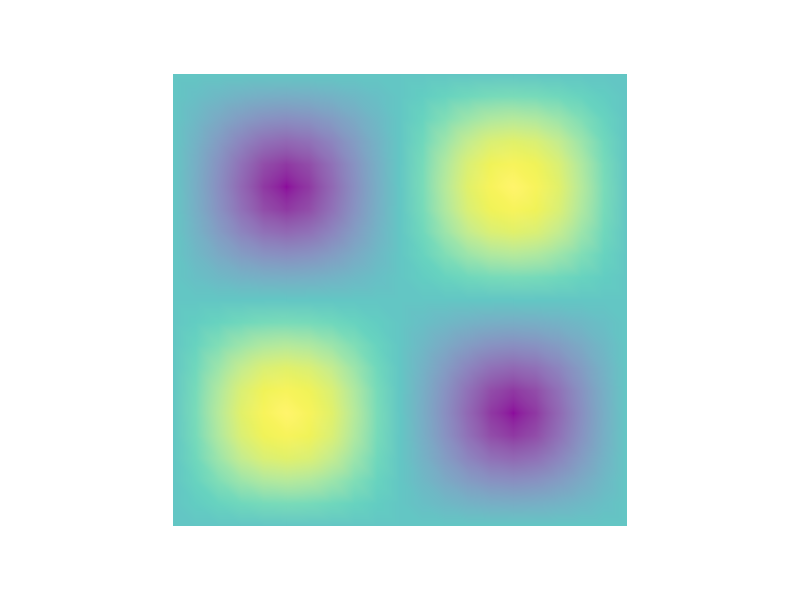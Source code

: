 #include "colors.inc"
background { rgb <1, 1, 1> }
camera {location <0, 0, 10>up <0,1,0> right <-1.33,0,0> angle 20look_at <0, 0, 0> sky <0, 1, 0> }
mesh2 {
vertex_vectors { 2400, 
<-1, -1, 0>, 
<-0.9, -1, 0>, 
<-1, -0.9, 0>, 
<-0.9, -1, 0>, 
<-1, -0.9, 0>, 
<-0.9, -0.9, 0>, 
<-0.9, -1, 0>, 
<-0.8, -1, 0>, 
<-0.9, -0.9, 0>, 
<-0.8, -1, 0>, 
<-0.9, -0.9, 0>, 
<-0.8, -0.9, 0>, 
<-0.8, -1, 0>, 
<-0.7, -1, 0>, 
<-0.8, -0.9, 0>, 
<-0.7, -1, 0>, 
<-0.8, -0.9, 0>, 
<-0.7, -0.9, 0>, 
<-0.7, -1, 0>, 
<-0.6, -1, 0>, 
<-0.7, -0.9, 0>, 
<-0.6, -1, 0>, 
<-0.7, -0.9, 0>, 
<-0.6, -0.9, 0>, 
<-0.6, -1, 0>, 
<-0.5, -1, 0>, 
<-0.6, -0.9, 0>, 
<-0.5, -1, 0>, 
<-0.6, -0.9, 0>, 
<-0.5, -0.9, 0>, 
<-0.5, -1, 0>, 
<-0.4, -1, 0>, 
<-0.5, -0.9, 0>, 
<-0.4, -1, 0>, 
<-0.5, -0.9, 0>, 
<-0.4, -0.9, 0>, 
<-0.4, -1, 0>, 
<-0.3, -1, 0>, 
<-0.4, -0.9, 0>, 
<-0.3, -1, 0>, 
<-0.4, -0.9, 0>, 
<-0.3, -0.9, 0>, 
<-0.3, -1, 0>, 
<-0.2, -1, 0>, 
<-0.3, -0.9, 0>, 
<-0.2, -1, 0>, 
<-0.3, -0.9, 0>, 
<-0.2, -0.9, 0>, 
<-0.2, -1, 0>, 
<-0.1, -1, 0>, 
<-0.2, -0.9, 0>, 
<-0.1, -1, 0>, 
<-0.2, -0.9, 0>, 
<-0.1, -0.9, 0>, 
<-0.1, -1, 0>, 
<5.55112e-17, -1, 0>, 
<-0.1, -0.9, 0>, 
<5.55112e-17, -1, 0>, 
<-0.1, -0.9, 0>, 
<5.55112e-17, -0.9, 0>, 
<5.55112e-17, -1, 0>, 
<0.1, -1, 0>, 
<5.55112e-17, -0.9, 0>, 
<0.1, -1, 0>, 
<5.55112e-17, -0.9, 0>, 
<0.1, -0.9, 0>, 
<0.1, -1, 0>, 
<0.2, -1, 0>, 
<0.1, -0.9, 0>, 
<0.2, -1, 0>, 
<0.1, -0.9, 0>, 
<0.2, -0.9, 0>, 
<0.2, -1, 0>, 
<0.3, -1, 0>, 
<0.2, -0.9, 0>, 
<0.3, -1, 0>, 
<0.2, -0.9, 0>, 
<0.3, -0.9, 0>, 
<0.3, -1, 0>, 
<0.4, -1, 0>, 
<0.3, -0.9, 0>, 
<0.4, -1, 0>, 
<0.3, -0.9, 0>, 
<0.4, -0.9, 0>, 
<0.4, -1, 0>, 
<0.5, -1, 0>, 
<0.4, -0.9, 0>, 
<0.5, -1, 0>, 
<0.4, -0.9, 0>, 
<0.5, -0.9, 0>, 
<0.5, -1, 0>, 
<0.6, -1, 0>, 
<0.5, -0.9, 0>, 
<0.6, -1, 0>, 
<0.5, -0.9, 0>, 
<0.6, -0.9, 0>, 
<0.6, -1, 0>, 
<0.7, -1, 0>, 
<0.6, -0.9, 0>, 
<0.7, -1, 0>, 
<0.6, -0.9, 0>, 
<0.7, -0.9, 0>, 
<0.7, -1, 0>, 
<0.8, -1, 0>, 
<0.7, -0.9, 0>, 
<0.8, -1, 0>, 
<0.7, -0.9, 0>, 
<0.8, -0.9, 0>, 
<0.8, -1, 0>, 
<0.9, -1, 0>, 
<0.8, -0.9, 0>, 
<0.9, -1, 0>, 
<0.8, -0.9, 0>, 
<0.9, -0.9, 0>, 
<0.9, -1, 0>, 
<1, -1, 0>, 
<0.9, -0.9, 0>, 
<1, -1, 0>, 
<0.9, -0.9, 0>, 
<1, -0.9, 0>, 
<-1, -0.9, 0>, 
<-0.9, -0.9, 0>, 
<-1, -0.8, 0>, 
<-0.9, -0.9, 0>, 
<-1, -0.8, 0>, 
<-0.9, -0.8, 0>, 
<-0.9, -0.9, 0>, 
<-0.8, -0.9, 0>, 
<-0.9, -0.8, 0>, 
<-0.8, -0.9, 0>, 
<-0.9, -0.8, 0>, 
<-0.8, -0.8, 0>, 
<-0.8, -0.9, 0>, 
<-0.7, -0.9, 0>, 
<-0.8, -0.8, 0>, 
<-0.7, -0.9, 0>, 
<-0.8, -0.8, 0>, 
<-0.7, -0.8, 0>, 
<-0.7, -0.9, 0>, 
<-0.6, -0.9, 0>, 
<-0.7, -0.8, 0>, 
<-0.6, -0.9, 0>, 
<-0.7, -0.8, 0>, 
<-0.6, -0.8, 0>, 
<-0.6, -0.9, 0>, 
<-0.5, -0.9, 0>, 
<-0.6, -0.8, 0>, 
<-0.5, -0.9, 0>, 
<-0.6, -0.8, 0>, 
<-0.5, -0.8, 0>, 
<-0.5, -0.9, 0>, 
<-0.4, -0.9, 0>, 
<-0.5, -0.8, 0>, 
<-0.4, -0.9, 0>, 
<-0.5, -0.8, 0>, 
<-0.4, -0.8, 0>, 
<-0.4, -0.9, 0>, 
<-0.3, -0.9, 0>, 
<-0.4, -0.8, 0>, 
<-0.3, -0.9, 0>, 
<-0.4, -0.8, 0>, 
<-0.3, -0.8, 0>, 
<-0.3, -0.9, 0>, 
<-0.2, -0.9, 0>, 
<-0.3, -0.8, 0>, 
<-0.2, -0.9, 0>, 
<-0.3, -0.8, 0>, 
<-0.2, -0.8, 0>, 
<-0.2, -0.9, 0>, 
<-0.1, -0.9, 0>, 
<-0.2, -0.8, 0>, 
<-0.1, -0.9, 0>, 
<-0.2, -0.8, 0>, 
<-0.1, -0.8, 0>, 
<-0.1, -0.9, 0>, 
<5.55112e-17, -0.9, 0>, 
<-0.1, -0.8, 0>, 
<5.55112e-17, -0.9, 0>, 
<-0.1, -0.8, 0>, 
<5.55112e-17, -0.8, 0>, 
<5.55112e-17, -0.9, 0>, 
<0.1, -0.9, 0>, 
<5.55112e-17, -0.8, 0>, 
<0.1, -0.9, 0>, 
<5.55112e-17, -0.8, 0>, 
<0.1, -0.8, 0>, 
<0.1, -0.9, 0>, 
<0.2, -0.9, 0>, 
<0.1, -0.8, 0>, 
<0.2, -0.9, 0>, 
<0.1, -0.8, 0>, 
<0.2, -0.8, 0>, 
<0.2, -0.9, 0>, 
<0.3, -0.9, 0>, 
<0.2, -0.8, 0>, 
<0.3, -0.9, 0>, 
<0.2, -0.8, 0>, 
<0.3, -0.8, 0>, 
<0.3, -0.9, 0>, 
<0.4, -0.9, 0>, 
<0.3, -0.8, 0>, 
<0.4, -0.9, 0>, 
<0.3, -0.8, 0>, 
<0.4, -0.8, 0>, 
<0.4, -0.9, 0>, 
<0.5, -0.9, 0>, 
<0.4, -0.8, 0>, 
<0.5, -0.9, 0>, 
<0.4, -0.8, 0>, 
<0.5, -0.8, 0>, 
<0.5, -0.9, 0>, 
<0.6, -0.9, 0>, 
<0.5, -0.8, 0>, 
<0.6, -0.9, 0>, 
<0.5, -0.8, 0>, 
<0.6, -0.8, 0>, 
<0.6, -0.9, 0>, 
<0.7, -0.9, 0>, 
<0.6, -0.8, 0>, 
<0.7, -0.9, 0>, 
<0.6, -0.8, 0>, 
<0.7, -0.8, 0>, 
<0.7, -0.9, 0>, 
<0.8, -0.9, 0>, 
<0.7, -0.8, 0>, 
<0.8, -0.9, 0>, 
<0.7, -0.8, 0>, 
<0.8, -0.8, 0>, 
<0.8, -0.9, 0>, 
<0.9, -0.9, 0>, 
<0.8, -0.8, 0>, 
<0.9, -0.9, 0>, 
<0.8, -0.8, 0>, 
<0.9, -0.8, 0>, 
<0.9, -0.9, 0>, 
<1, -0.9, 0>, 
<0.9, -0.8, 0>, 
<1, -0.9, 0>, 
<0.9, -0.8, 0>, 
<1, -0.8, 0>, 
<-1, -0.8, 0>, 
<-0.9, -0.8, 0>, 
<-1, -0.7, 0>, 
<-0.9, -0.8, 0>, 
<-1, -0.7, 0>, 
<-0.9, -0.7, 0>, 
<-0.9, -0.8, 0>, 
<-0.8, -0.8, 0>, 
<-0.9, -0.7, 0>, 
<-0.8, -0.8, 0>, 
<-0.9, -0.7, 0>, 
<-0.8, -0.7, 0>, 
<-0.8, -0.8, 0>, 
<-0.7, -0.8, 0>, 
<-0.8, -0.7, 0>, 
<-0.7, -0.8, 0>, 
<-0.8, -0.7, 0>, 
<-0.7, -0.7, 0>, 
<-0.7, -0.8, 0>, 
<-0.6, -0.8, 0>, 
<-0.7, -0.7, 0>, 
<-0.6, -0.8, 0>, 
<-0.7, -0.7, 0>, 
<-0.6, -0.7, 0>, 
<-0.6, -0.8, 0>, 
<-0.5, -0.8, 0>, 
<-0.6, -0.7, 0>, 
<-0.5, -0.8, 0>, 
<-0.6, -0.7, 0>, 
<-0.5, -0.7, 0>, 
<-0.5, -0.8, 0>, 
<-0.4, -0.8, 0>, 
<-0.5, -0.7, 0>, 
<-0.4, -0.8, 0>, 
<-0.5, -0.7, 0>, 
<-0.4, -0.7, 0>, 
<-0.4, -0.8, 0>, 
<-0.3, -0.8, 0>, 
<-0.4, -0.7, 0>, 
<-0.3, -0.8, 0>, 
<-0.4, -0.7, 0>, 
<-0.3, -0.7, 0>, 
<-0.3, -0.8, 0>, 
<-0.2, -0.8, 0>, 
<-0.3, -0.7, 0>, 
<-0.2, -0.8, 0>, 
<-0.3, -0.7, 0>, 
<-0.2, -0.7, 0>, 
<-0.2, -0.8, 0>, 
<-0.1, -0.8, 0>, 
<-0.2, -0.7, 0>, 
<-0.1, -0.8, 0>, 
<-0.2, -0.7, 0>, 
<-0.1, -0.7, 0>, 
<-0.1, -0.8, 0>, 
<5.55112e-17, -0.8, 0>, 
<-0.1, -0.7, 0>, 
<5.55112e-17, -0.8, 0>, 
<-0.1, -0.7, 0>, 
<5.55112e-17, -0.7, 0>, 
<5.55112e-17, -0.8, 0>, 
<0.1, -0.8, 0>, 
<5.55112e-17, -0.7, 0>, 
<0.1, -0.8, 0>, 
<5.55112e-17, -0.7, 0>, 
<0.1, -0.7, 0>, 
<0.1, -0.8, 0>, 
<0.2, -0.8, 0>, 
<0.1, -0.7, 0>, 
<0.2, -0.8, 0>, 
<0.1, -0.7, 0>, 
<0.2, -0.7, 0>, 
<0.2, -0.8, 0>, 
<0.3, -0.8, 0>, 
<0.2, -0.7, 0>, 
<0.3, -0.8, 0>, 
<0.2, -0.7, 0>, 
<0.3, -0.7, 0>, 
<0.3, -0.8, 0>, 
<0.4, -0.8, 0>, 
<0.3, -0.7, 0>, 
<0.4, -0.8, 0>, 
<0.3, -0.7, 0>, 
<0.4, -0.7, 0>, 
<0.4, -0.8, 0>, 
<0.5, -0.8, 0>, 
<0.4, -0.7, 0>, 
<0.5, -0.8, 0>, 
<0.4, -0.7, 0>, 
<0.5, -0.7, 0>, 
<0.5, -0.8, 0>, 
<0.6, -0.8, 0>, 
<0.5, -0.7, 0>, 
<0.6, -0.8, 0>, 
<0.5, -0.7, 0>, 
<0.6, -0.7, 0>, 
<0.6, -0.8, 0>, 
<0.7, -0.8, 0>, 
<0.6, -0.7, 0>, 
<0.7, -0.8, 0>, 
<0.6, -0.7, 0>, 
<0.7, -0.7, 0>, 
<0.7, -0.8, 0>, 
<0.8, -0.8, 0>, 
<0.7, -0.7, 0>, 
<0.8, -0.8, 0>, 
<0.7, -0.7, 0>, 
<0.8, -0.7, 0>, 
<0.8, -0.8, 0>, 
<0.9, -0.8, 0>, 
<0.8, -0.7, 0>, 
<0.9, -0.8, 0>, 
<0.8, -0.7, 0>, 
<0.9, -0.7, 0>, 
<0.9, -0.8, 0>, 
<1, -0.8, 0>, 
<0.9, -0.7, 0>, 
<1, -0.8, 0>, 
<0.9, -0.7, 0>, 
<1, -0.7, 0>, 
<-1, -0.7, 0>, 
<-0.9, -0.7, 0>, 
<-1, -0.6, 0>, 
<-0.9, -0.7, 0>, 
<-1, -0.6, 0>, 
<-0.9, -0.6, 0>, 
<-0.9, -0.7, 0>, 
<-0.8, -0.7, 0>, 
<-0.9, -0.6, 0>, 
<-0.8, -0.7, 0>, 
<-0.9, -0.6, 0>, 
<-0.8, -0.6, 0>, 
<-0.8, -0.7, 0>, 
<-0.7, -0.7, 0>, 
<-0.8, -0.6, 0>, 
<-0.7, -0.7, 0>, 
<-0.8, -0.6, 0>, 
<-0.7, -0.6, 0>, 
<-0.7, -0.7, 0>, 
<-0.6, -0.7, 0>, 
<-0.7, -0.6, 0>, 
<-0.6, -0.7, 0>, 
<-0.7, -0.6, 0>, 
<-0.6, -0.6, 0>, 
<-0.6, -0.7, 0>, 
<-0.5, -0.7, 0>, 
<-0.6, -0.6, 0>, 
<-0.5, -0.7, 0>, 
<-0.6, -0.6, 0>, 
<-0.5, -0.6, 0>, 
<-0.5, -0.7, 0>, 
<-0.4, -0.7, 0>, 
<-0.5, -0.6, 0>, 
<-0.4, -0.7, 0>, 
<-0.5, -0.6, 0>, 
<-0.4, -0.6, 0>, 
<-0.4, -0.7, 0>, 
<-0.3, -0.7, 0>, 
<-0.4, -0.6, 0>, 
<-0.3, -0.7, 0>, 
<-0.4, -0.6, 0>, 
<-0.3, -0.6, 0>, 
<-0.3, -0.7, 0>, 
<-0.2, -0.7, 0>, 
<-0.3, -0.6, 0>, 
<-0.2, -0.7, 0>, 
<-0.3, -0.6, 0>, 
<-0.2, -0.6, 0>, 
<-0.2, -0.7, 0>, 
<-0.1, -0.7, 0>, 
<-0.2, -0.6, 0>, 
<-0.1, -0.7, 0>, 
<-0.2, -0.6, 0>, 
<-0.1, -0.6, 0>, 
<-0.1, -0.7, 0>, 
<5.55112e-17, -0.7, 0>, 
<-0.1, -0.6, 0>, 
<5.55112e-17, -0.7, 0>, 
<-0.1, -0.6, 0>, 
<5.55112e-17, -0.6, 0>, 
<5.55112e-17, -0.7, 0>, 
<0.1, -0.7, 0>, 
<5.55112e-17, -0.6, 0>, 
<0.1, -0.7, 0>, 
<5.55112e-17, -0.6, 0>, 
<0.1, -0.6, 0>, 
<0.1, -0.7, 0>, 
<0.2, -0.7, 0>, 
<0.1, -0.6, 0>, 
<0.2, -0.7, 0>, 
<0.1, -0.6, 0>, 
<0.2, -0.6, 0>, 
<0.2, -0.7, 0>, 
<0.3, -0.7, 0>, 
<0.2, -0.6, 0>, 
<0.3, -0.7, 0>, 
<0.2, -0.6, 0>, 
<0.3, -0.6, 0>, 
<0.3, -0.7, 0>, 
<0.4, -0.7, 0>, 
<0.3, -0.6, 0>, 
<0.4, -0.7, 0>, 
<0.3, -0.6, 0>, 
<0.4, -0.6, 0>, 
<0.4, -0.7, 0>, 
<0.5, -0.7, 0>, 
<0.4, -0.6, 0>, 
<0.5, -0.7, 0>, 
<0.4, -0.6, 0>, 
<0.5, -0.6, 0>, 
<0.5, -0.7, 0>, 
<0.6, -0.7, 0>, 
<0.5, -0.6, 0>, 
<0.6, -0.7, 0>, 
<0.5, -0.6, 0>, 
<0.6, -0.6, 0>, 
<0.6, -0.7, 0>, 
<0.7, -0.7, 0>, 
<0.6, -0.6, 0>, 
<0.7, -0.7, 0>, 
<0.6, -0.6, 0>, 
<0.7, -0.6, 0>, 
<0.7, -0.7, 0>, 
<0.8, -0.7, 0>, 
<0.7, -0.6, 0>, 
<0.8, -0.7, 0>, 
<0.7, -0.6, 0>, 
<0.8, -0.6, 0>, 
<0.8, -0.7, 0>, 
<0.9, -0.7, 0>, 
<0.8, -0.6, 0>, 
<0.9, -0.7, 0>, 
<0.8, -0.6, 0>, 
<0.9, -0.6, 0>, 
<0.9, -0.7, 0>, 
<1, -0.7, 0>, 
<0.9, -0.6, 0>, 
<1, -0.7, 0>, 
<0.9, -0.6, 0>, 
<1, -0.6, 0>, 
<-1, -0.6, 0>, 
<-0.9, -0.6, 0>, 
<-1, -0.5, 0>, 
<-0.9, -0.6, 0>, 
<-1, -0.5, 0>, 
<-0.9, -0.5, 0>, 
<-0.9, -0.6, 0>, 
<-0.8, -0.6, 0>, 
<-0.9, -0.5, 0>, 
<-0.8, -0.6, 0>, 
<-0.9, -0.5, 0>, 
<-0.8, -0.5, 0>, 
<-0.8, -0.6, 0>, 
<-0.7, -0.6, 0>, 
<-0.8, -0.5, 0>, 
<-0.7, -0.6, 0>, 
<-0.8, -0.5, 0>, 
<-0.7, -0.5, 0>, 
<-0.7, -0.6, 0>, 
<-0.6, -0.6, 0>, 
<-0.7, -0.5, 0>, 
<-0.6, -0.6, 0>, 
<-0.7, -0.5, 0>, 
<-0.6, -0.5, 0>, 
<-0.6, -0.6, 0>, 
<-0.5, -0.6, 0>, 
<-0.6, -0.5, 0>, 
<-0.5, -0.6, 0>, 
<-0.6, -0.5, 0>, 
<-0.5, -0.5, 0>, 
<-0.5, -0.6, 0>, 
<-0.4, -0.6, 0>, 
<-0.5, -0.5, 0>, 
<-0.4, -0.6, 0>, 
<-0.5, -0.5, 0>, 
<-0.4, -0.5, 0>, 
<-0.4, -0.6, 0>, 
<-0.3, -0.6, 0>, 
<-0.4, -0.5, 0>, 
<-0.3, -0.6, 0>, 
<-0.4, -0.5, 0>, 
<-0.3, -0.5, 0>, 
<-0.3, -0.6, 0>, 
<-0.2, -0.6, 0>, 
<-0.3, -0.5, 0>, 
<-0.2, -0.6, 0>, 
<-0.3, -0.5, 0>, 
<-0.2, -0.5, 0>, 
<-0.2, -0.6, 0>, 
<-0.1, -0.6, 0>, 
<-0.2, -0.5, 0>, 
<-0.1, -0.6, 0>, 
<-0.2, -0.5, 0>, 
<-0.1, -0.5, 0>, 
<-0.1, -0.6, 0>, 
<5.55112e-17, -0.6, 0>, 
<-0.1, -0.5, 0>, 
<5.55112e-17, -0.6, 0>, 
<-0.1, -0.5, 0>, 
<5.55112e-17, -0.5, 0>, 
<5.55112e-17, -0.6, 0>, 
<0.1, -0.6, 0>, 
<5.55112e-17, -0.5, 0>, 
<0.1, -0.6, 0>, 
<5.55112e-17, -0.5, 0>, 
<0.1, -0.5, 0>, 
<0.1, -0.6, 0>, 
<0.2, -0.6, 0>, 
<0.1, -0.5, 0>, 
<0.2, -0.6, 0>, 
<0.1, -0.5, 0>, 
<0.2, -0.5, 0>, 
<0.2, -0.6, 0>, 
<0.3, -0.6, 0>, 
<0.2, -0.5, 0>, 
<0.3, -0.6, 0>, 
<0.2, -0.5, 0>, 
<0.3, -0.5, 0>, 
<0.3, -0.6, 0>, 
<0.4, -0.6, 0>, 
<0.3, -0.5, 0>, 
<0.4, -0.6, 0>, 
<0.3, -0.5, 0>, 
<0.4, -0.5, 0>, 
<0.4, -0.6, 0>, 
<0.5, -0.6, 0>, 
<0.4, -0.5, 0>, 
<0.5, -0.6, 0>, 
<0.4, -0.5, 0>, 
<0.5, -0.5, 0>, 
<0.5, -0.6, 0>, 
<0.6, -0.6, 0>, 
<0.5, -0.5, 0>, 
<0.6, -0.6, 0>, 
<0.5, -0.5, 0>, 
<0.6, -0.5, 0>, 
<0.6, -0.6, 0>, 
<0.7, -0.6, 0>, 
<0.6, -0.5, 0>, 
<0.7, -0.6, 0>, 
<0.6, -0.5, 0>, 
<0.7, -0.5, 0>, 
<0.7, -0.6, 0>, 
<0.8, -0.6, 0>, 
<0.7, -0.5, 0>, 
<0.8, -0.6, 0>, 
<0.7, -0.5, 0>, 
<0.8, -0.5, 0>, 
<0.8, -0.6, 0>, 
<0.9, -0.6, 0>, 
<0.8, -0.5, 0>, 
<0.9, -0.6, 0>, 
<0.8, -0.5, 0>, 
<0.9, -0.5, 0>, 
<0.9, -0.6, 0>, 
<1, -0.6, 0>, 
<0.9, -0.5, 0>, 
<1, -0.6, 0>, 
<0.9, -0.5, 0>, 
<1, -0.5, 0>, 
<-1, -0.5, 0>, 
<-0.9, -0.5, 0>, 
<-1, -0.4, 0>, 
<-0.9, -0.5, 0>, 
<-1, -0.4, 0>, 
<-0.9, -0.4, 0>, 
<-0.9, -0.5, 0>, 
<-0.8, -0.5, 0>, 
<-0.9, -0.4, 0>, 
<-0.8, -0.5, 0>, 
<-0.9, -0.4, 0>, 
<-0.8, -0.4, 0>, 
<-0.8, -0.5, 0>, 
<-0.7, -0.5, 0>, 
<-0.8, -0.4, 0>, 
<-0.7, -0.5, 0>, 
<-0.8, -0.4, 0>, 
<-0.7, -0.4, 0>, 
<-0.7, -0.5, 0>, 
<-0.6, -0.5, 0>, 
<-0.7, -0.4, 0>, 
<-0.6, -0.5, 0>, 
<-0.7, -0.4, 0>, 
<-0.6, -0.4, 0>, 
<-0.6, -0.5, 0>, 
<-0.5, -0.5, 0>, 
<-0.6, -0.4, 0>, 
<-0.5, -0.5, 0>, 
<-0.6, -0.4, 0>, 
<-0.5, -0.4, 0>, 
<-0.5, -0.5, 0>, 
<-0.4, -0.5, 0>, 
<-0.5, -0.4, 0>, 
<-0.4, -0.5, 0>, 
<-0.5, -0.4, 0>, 
<-0.4, -0.4, 0>, 
<-0.4, -0.5, 0>, 
<-0.3, -0.5, 0>, 
<-0.4, -0.4, 0>, 
<-0.3, -0.5, 0>, 
<-0.4, -0.4, 0>, 
<-0.3, -0.4, 0>, 
<-0.3, -0.5, 0>, 
<-0.2, -0.5, 0>, 
<-0.3, -0.4, 0>, 
<-0.2, -0.5, 0>, 
<-0.3, -0.4, 0>, 
<-0.2, -0.4, 0>, 
<-0.2, -0.5, 0>, 
<-0.1, -0.5, 0>, 
<-0.2, -0.4, 0>, 
<-0.1, -0.5, 0>, 
<-0.2, -0.4, 0>, 
<-0.1, -0.4, 0>, 
<-0.1, -0.5, 0>, 
<5.55112e-17, -0.5, 0>, 
<-0.1, -0.4, 0>, 
<5.55112e-17, -0.5, 0>, 
<-0.1, -0.4, 0>, 
<5.55112e-17, -0.4, 0>, 
<5.55112e-17, -0.5, 0>, 
<0.1, -0.5, 0>, 
<5.55112e-17, -0.4, 0>, 
<0.1, -0.5, 0>, 
<5.55112e-17, -0.4, 0>, 
<0.1, -0.4, 0>, 
<0.1, -0.5, 0>, 
<0.2, -0.5, 0>, 
<0.1, -0.4, 0>, 
<0.2, -0.5, 0>, 
<0.1, -0.4, 0>, 
<0.2, -0.4, 0>, 
<0.2, -0.5, 0>, 
<0.3, -0.5, 0>, 
<0.2, -0.4, 0>, 
<0.3, -0.5, 0>, 
<0.2, -0.4, 0>, 
<0.3, -0.4, 0>, 
<0.3, -0.5, 0>, 
<0.4, -0.5, 0>, 
<0.3, -0.4, 0>, 
<0.4, -0.5, 0>, 
<0.3, -0.4, 0>, 
<0.4, -0.4, 0>, 
<0.4, -0.5, 0>, 
<0.5, -0.5, 0>, 
<0.4, -0.4, 0>, 
<0.5, -0.5, 0>, 
<0.4, -0.4, 0>, 
<0.5, -0.4, 0>, 
<0.5, -0.5, 0>, 
<0.6, -0.5, 0>, 
<0.5, -0.4, 0>, 
<0.6, -0.5, 0>, 
<0.5, -0.4, 0>, 
<0.6, -0.4, 0>, 
<0.6, -0.5, 0>, 
<0.7, -0.5, 0>, 
<0.6, -0.4, 0>, 
<0.7, -0.5, 0>, 
<0.6, -0.4, 0>, 
<0.7, -0.4, 0>, 
<0.7, -0.5, 0>, 
<0.8, -0.5, 0>, 
<0.7, -0.4, 0>, 
<0.8, -0.5, 0>, 
<0.7, -0.4, 0>, 
<0.8, -0.4, 0>, 
<0.8, -0.5, 0>, 
<0.9, -0.5, 0>, 
<0.8, -0.4, 0>, 
<0.9, -0.5, 0>, 
<0.8, -0.4, 0>, 
<0.9, -0.4, 0>, 
<0.9, -0.5, 0>, 
<1, -0.5, 0>, 
<0.9, -0.4, 0>, 
<1, -0.5, 0>, 
<0.9, -0.4, 0>, 
<1, -0.4, 0>, 
<-1, -0.4, 0>, 
<-0.9, -0.4, 0>, 
<-1, -0.3, 0>, 
<-0.9, -0.4, 0>, 
<-1, -0.3, 0>, 
<-0.9, -0.3, 0>, 
<-0.9, -0.4, 0>, 
<-0.8, -0.4, 0>, 
<-0.9, -0.3, 0>, 
<-0.8, -0.4, 0>, 
<-0.9, -0.3, 0>, 
<-0.8, -0.3, 0>, 
<-0.8, -0.4, 0>, 
<-0.7, -0.4, 0>, 
<-0.8, -0.3, 0>, 
<-0.7, -0.4, 0>, 
<-0.8, -0.3, 0>, 
<-0.7, -0.3, 0>, 
<-0.7, -0.4, 0>, 
<-0.6, -0.4, 0>, 
<-0.7, -0.3, 0>, 
<-0.6, -0.4, 0>, 
<-0.7, -0.3, 0>, 
<-0.6, -0.3, 0>, 
<-0.6, -0.4, 0>, 
<-0.5, -0.4, 0>, 
<-0.6, -0.3, 0>, 
<-0.5, -0.4, 0>, 
<-0.6, -0.3, 0>, 
<-0.5, -0.3, 0>, 
<-0.5, -0.4, 0>, 
<-0.4, -0.4, 0>, 
<-0.5, -0.3, 0>, 
<-0.4, -0.4, 0>, 
<-0.5, -0.3, 0>, 
<-0.4, -0.3, 0>, 
<-0.4, -0.4, 0>, 
<-0.3, -0.4, 0>, 
<-0.4, -0.3, 0>, 
<-0.3, -0.4, 0>, 
<-0.4, -0.3, 0>, 
<-0.3, -0.3, 0>, 
<-0.3, -0.4, 0>, 
<-0.2, -0.4, 0>, 
<-0.3, -0.3, 0>, 
<-0.2, -0.4, 0>, 
<-0.3, -0.3, 0>, 
<-0.2, -0.3, 0>, 
<-0.2, -0.4, 0>, 
<-0.1, -0.4, 0>, 
<-0.2, -0.3, 0>, 
<-0.1, -0.4, 0>, 
<-0.2, -0.3, 0>, 
<-0.1, -0.3, 0>, 
<-0.1, -0.4, 0>, 
<5.55112e-17, -0.4, 0>, 
<-0.1, -0.3, 0>, 
<5.55112e-17, -0.4, 0>, 
<-0.1, -0.3, 0>, 
<5.55112e-17, -0.3, 0>, 
<5.55112e-17, -0.4, 0>, 
<0.1, -0.4, 0>, 
<5.55112e-17, -0.3, 0>, 
<0.1, -0.4, 0>, 
<5.55112e-17, -0.3, 0>, 
<0.1, -0.3, 0>, 
<0.1, -0.4, 0>, 
<0.2, -0.4, 0>, 
<0.1, -0.3, 0>, 
<0.2, -0.4, 0>, 
<0.1, -0.3, 0>, 
<0.2, -0.3, 0>, 
<0.2, -0.4, 0>, 
<0.3, -0.4, 0>, 
<0.2, -0.3, 0>, 
<0.3, -0.4, 0>, 
<0.2, -0.3, 0>, 
<0.3, -0.3, 0>, 
<0.3, -0.4, 0>, 
<0.4, -0.4, 0>, 
<0.3, -0.3, 0>, 
<0.4, -0.4, 0>, 
<0.3, -0.3, 0>, 
<0.4, -0.3, 0>, 
<0.4, -0.4, 0>, 
<0.5, -0.4, 0>, 
<0.4, -0.3, 0>, 
<0.5, -0.4, 0>, 
<0.4, -0.3, 0>, 
<0.5, -0.3, 0>, 
<0.5, -0.4, 0>, 
<0.6, -0.4, 0>, 
<0.5, -0.3, 0>, 
<0.6, -0.4, 0>, 
<0.5, -0.3, 0>, 
<0.6, -0.3, 0>, 
<0.6, -0.4, 0>, 
<0.7, -0.4, 0>, 
<0.6, -0.3, 0>, 
<0.7, -0.4, 0>, 
<0.6, -0.3, 0>, 
<0.7, -0.3, 0>, 
<0.7, -0.4, 0>, 
<0.8, -0.4, 0>, 
<0.7, -0.3, 0>, 
<0.8, -0.4, 0>, 
<0.7, -0.3, 0>, 
<0.8, -0.3, 0>, 
<0.8, -0.4, 0>, 
<0.9, -0.4, 0>, 
<0.8, -0.3, 0>, 
<0.9, -0.4, 0>, 
<0.8, -0.3, 0>, 
<0.9, -0.3, 0>, 
<0.9, -0.4, 0>, 
<1, -0.4, 0>, 
<0.9, -0.3, 0>, 
<1, -0.4, 0>, 
<0.9, -0.3, 0>, 
<1, -0.3, 0>, 
<-1, -0.3, 0>, 
<-0.9, -0.3, 0>, 
<-1, -0.2, 0>, 
<-0.9, -0.3, 0>, 
<-1, -0.2, 0>, 
<-0.9, -0.2, 0>, 
<-0.9, -0.3, 0>, 
<-0.8, -0.3, 0>, 
<-0.9, -0.2, 0>, 
<-0.8, -0.3, 0>, 
<-0.9, -0.2, 0>, 
<-0.8, -0.2, 0>, 
<-0.8, -0.3, 0>, 
<-0.7, -0.3, 0>, 
<-0.8, -0.2, 0>, 
<-0.7, -0.3, 0>, 
<-0.8, -0.2, 0>, 
<-0.7, -0.2, 0>, 
<-0.7, -0.3, 0>, 
<-0.6, -0.3, 0>, 
<-0.7, -0.2, 0>, 
<-0.6, -0.3, 0>, 
<-0.7, -0.2, 0>, 
<-0.6, -0.2, 0>, 
<-0.6, -0.3, 0>, 
<-0.5, -0.3, 0>, 
<-0.6, -0.2, 0>, 
<-0.5, -0.3, 0>, 
<-0.6, -0.2, 0>, 
<-0.5, -0.2, 0>, 
<-0.5, -0.3, 0>, 
<-0.4, -0.3, 0>, 
<-0.5, -0.2, 0>, 
<-0.4, -0.3, 0>, 
<-0.5, -0.2, 0>, 
<-0.4, -0.2, 0>, 
<-0.4, -0.3, 0>, 
<-0.3, -0.3, 0>, 
<-0.4, -0.2, 0>, 
<-0.3, -0.3, 0>, 
<-0.4, -0.2, 0>, 
<-0.3, -0.2, 0>, 
<-0.3, -0.3, 0>, 
<-0.2, -0.3, 0>, 
<-0.3, -0.2, 0>, 
<-0.2, -0.3, 0>, 
<-0.3, -0.2, 0>, 
<-0.2, -0.2, 0>, 
<-0.2, -0.3, 0>, 
<-0.1, -0.3, 0>, 
<-0.2, -0.2, 0>, 
<-0.1, -0.3, 0>, 
<-0.2, -0.2, 0>, 
<-0.1, -0.2, 0>, 
<-0.1, -0.3, 0>, 
<5.55112e-17, -0.3, 0>, 
<-0.1, -0.2, 0>, 
<5.55112e-17, -0.3, 0>, 
<-0.1, -0.2, 0>, 
<5.55112e-17, -0.2, 0>, 
<5.55112e-17, -0.3, 0>, 
<0.1, -0.3, 0>, 
<5.55112e-17, -0.2, 0>, 
<0.1, -0.3, 0>, 
<5.55112e-17, -0.2, 0>, 
<0.1, -0.2, 0>, 
<0.1, -0.3, 0>, 
<0.2, -0.3, 0>, 
<0.1, -0.2, 0>, 
<0.2, -0.3, 0>, 
<0.1, -0.2, 0>, 
<0.2, -0.2, 0>, 
<0.2, -0.3, 0>, 
<0.3, -0.3, 0>, 
<0.2, -0.2, 0>, 
<0.3, -0.3, 0>, 
<0.2, -0.2, 0>, 
<0.3, -0.2, 0>, 
<0.3, -0.3, 0>, 
<0.4, -0.3, 0>, 
<0.3, -0.2, 0>, 
<0.4, -0.3, 0>, 
<0.3, -0.2, 0>, 
<0.4, -0.2, 0>, 
<0.4, -0.3, 0>, 
<0.5, -0.3, 0>, 
<0.4, -0.2, 0>, 
<0.5, -0.3, 0>, 
<0.4, -0.2, 0>, 
<0.5, -0.2, 0>, 
<0.5, -0.3, 0>, 
<0.6, -0.3, 0>, 
<0.5, -0.2, 0>, 
<0.6, -0.3, 0>, 
<0.5, -0.2, 0>, 
<0.6, -0.2, 0>, 
<0.6, -0.3, 0>, 
<0.7, -0.3, 0>, 
<0.6, -0.2, 0>, 
<0.7, -0.3, 0>, 
<0.6, -0.2, 0>, 
<0.7, -0.2, 0>, 
<0.7, -0.3, 0>, 
<0.8, -0.3, 0>, 
<0.7, -0.2, 0>, 
<0.8, -0.3, 0>, 
<0.7, -0.2, 0>, 
<0.8, -0.2, 0>, 
<0.8, -0.3, 0>, 
<0.9, -0.3, 0>, 
<0.8, -0.2, 0>, 
<0.9, -0.3, 0>, 
<0.8, -0.2, 0>, 
<0.9, -0.2, 0>, 
<0.9, -0.3, 0>, 
<1, -0.3, 0>, 
<0.9, -0.2, 0>, 
<1, -0.3, 0>, 
<0.9, -0.2, 0>, 
<1, -0.2, 0>, 
<-1, -0.2, 0>, 
<-0.9, -0.2, 0>, 
<-1, -0.1, 0>, 
<-0.9, -0.2, 0>, 
<-1, -0.1, 0>, 
<-0.9, -0.1, 0>, 
<-0.9, -0.2, 0>, 
<-0.8, -0.2, 0>, 
<-0.9, -0.1, 0>, 
<-0.8, -0.2, 0>, 
<-0.9, -0.1, 0>, 
<-0.8, -0.1, 0>, 
<-0.8, -0.2, 0>, 
<-0.7, -0.2, 0>, 
<-0.8, -0.1, 0>, 
<-0.7, -0.2, 0>, 
<-0.8, -0.1, 0>, 
<-0.7, -0.1, 0>, 
<-0.7, -0.2, 0>, 
<-0.6, -0.2, 0>, 
<-0.7, -0.1, 0>, 
<-0.6, -0.2, 0>, 
<-0.7, -0.1, 0>, 
<-0.6, -0.1, 0>, 
<-0.6, -0.2, 0>, 
<-0.5, -0.2, 0>, 
<-0.6, -0.1, 0>, 
<-0.5, -0.2, 0>, 
<-0.6, -0.1, 0>, 
<-0.5, -0.1, 0>, 
<-0.5, -0.2, 0>, 
<-0.4, -0.2, 0>, 
<-0.5, -0.1, 0>, 
<-0.4, -0.2, 0>, 
<-0.5, -0.1, 0>, 
<-0.4, -0.1, 0>, 
<-0.4, -0.2, 0>, 
<-0.3, -0.2, 0>, 
<-0.4, -0.1, 0>, 
<-0.3, -0.2, 0>, 
<-0.4, -0.1, 0>, 
<-0.3, -0.1, 0>, 
<-0.3, -0.2, 0>, 
<-0.2, -0.2, 0>, 
<-0.3, -0.1, 0>, 
<-0.2, -0.2, 0>, 
<-0.3, -0.1, 0>, 
<-0.2, -0.1, 0>, 
<-0.2, -0.2, 0>, 
<-0.1, -0.2, 0>, 
<-0.2, -0.1, 0>, 
<-0.1, -0.2, 0>, 
<-0.2, -0.1, 0>, 
<-0.1, -0.1, 0>, 
<-0.1, -0.2, 0>, 
<5.55112e-17, -0.2, 0>, 
<-0.1, -0.1, 0>, 
<5.55112e-17, -0.2, 0>, 
<-0.1, -0.1, 0>, 
<5.55112e-17, -0.1, 0>, 
<5.55112e-17, -0.2, 0>, 
<0.1, -0.2, 0>, 
<5.55112e-17, -0.1, 0>, 
<0.1, -0.2, 0>, 
<5.55112e-17, -0.1, 0>, 
<0.1, -0.1, 0>, 
<0.1, -0.2, 0>, 
<0.2, -0.2, 0>, 
<0.1, -0.1, 0>, 
<0.2, -0.2, 0>, 
<0.1, -0.1, 0>, 
<0.2, -0.1, 0>, 
<0.2, -0.2, 0>, 
<0.3, -0.2, 0>, 
<0.2, -0.1, 0>, 
<0.3, -0.2, 0>, 
<0.2, -0.1, 0>, 
<0.3, -0.1, 0>, 
<0.3, -0.2, 0>, 
<0.4, -0.2, 0>, 
<0.3, -0.1, 0>, 
<0.4, -0.2, 0>, 
<0.3, -0.1, 0>, 
<0.4, -0.1, 0>, 
<0.4, -0.2, 0>, 
<0.5, -0.2, 0>, 
<0.4, -0.1, 0>, 
<0.5, -0.2, 0>, 
<0.4, -0.1, 0>, 
<0.5, -0.1, 0>, 
<0.5, -0.2, 0>, 
<0.6, -0.2, 0>, 
<0.5, -0.1, 0>, 
<0.6, -0.2, 0>, 
<0.5, -0.1, 0>, 
<0.6, -0.1, 0>, 
<0.6, -0.2, 0>, 
<0.7, -0.2, 0>, 
<0.6, -0.1, 0>, 
<0.7, -0.2, 0>, 
<0.6, -0.1, 0>, 
<0.7, -0.1, 0>, 
<0.7, -0.2, 0>, 
<0.8, -0.2, 0>, 
<0.7, -0.1, 0>, 
<0.8, -0.2, 0>, 
<0.7, -0.1, 0>, 
<0.8, -0.1, 0>, 
<0.8, -0.2, 0>, 
<0.9, -0.2, 0>, 
<0.8, -0.1, 0>, 
<0.9, -0.2, 0>, 
<0.8, -0.1, 0>, 
<0.9, -0.1, 0>, 
<0.9, -0.2, 0>, 
<1, -0.2, 0>, 
<0.9, -0.1, 0>, 
<1, -0.2, 0>, 
<0.9, -0.1, 0>, 
<1, -0.1, 0>, 
<-1, -0.1, 0>, 
<-0.9, -0.1, 0>, 
<-1, 5.55112e-17, 0>, 
<-0.9, -0.1, 0>, 
<-1, 5.55112e-17, 0>, 
<-0.9, 5.55112e-17, 0>, 
<-0.9, -0.1, 0>, 
<-0.8, -0.1, 0>, 
<-0.9, 5.55112e-17, 0>, 
<-0.8, -0.1, 0>, 
<-0.9, 5.55112e-17, 0>, 
<-0.8, 5.55112e-17, 0>, 
<-0.8, -0.1, 0>, 
<-0.7, -0.1, 0>, 
<-0.8, 5.55112e-17, 0>, 
<-0.7, -0.1, 0>, 
<-0.8, 5.55112e-17, 0>, 
<-0.7, 5.55112e-17, 0>, 
<-0.7, -0.1, 0>, 
<-0.6, -0.1, 0>, 
<-0.7, 5.55112e-17, 0>, 
<-0.6, -0.1, 0>, 
<-0.7, 5.55112e-17, 0>, 
<-0.6, 5.55112e-17, 0>, 
<-0.6, -0.1, 0>, 
<-0.5, -0.1, 0>, 
<-0.6, 5.55112e-17, 0>, 
<-0.5, -0.1, 0>, 
<-0.6, 5.55112e-17, 0>, 
<-0.5, 5.55112e-17, 0>, 
<-0.5, -0.1, 0>, 
<-0.4, -0.1, 0>, 
<-0.5, 5.55112e-17, 0>, 
<-0.4, -0.1, 0>, 
<-0.5, 5.55112e-17, 0>, 
<-0.4, 5.55112e-17, 0>, 
<-0.4, -0.1, 0>, 
<-0.3, -0.1, 0>, 
<-0.4, 5.55112e-17, 0>, 
<-0.3, -0.1, 0>, 
<-0.4, 5.55112e-17, 0>, 
<-0.3, 5.55112e-17, 0>, 
<-0.3, -0.1, 0>, 
<-0.2, -0.1, 0>, 
<-0.3, 5.55112e-17, 0>, 
<-0.2, -0.1, 0>, 
<-0.3, 5.55112e-17, 0>, 
<-0.2, 5.55112e-17, 0>, 
<-0.2, -0.1, 0>, 
<-0.1, -0.1, 0>, 
<-0.2, 5.55112e-17, 0>, 
<-0.1, -0.1, 0>, 
<-0.2, 5.55112e-17, 0>, 
<-0.1, 5.55112e-17, 0>, 
<-0.1, -0.1, 0>, 
<5.55112e-17, -0.1, 0>, 
<-0.1, 5.55112e-17, 0>, 
<5.55112e-17, -0.1, 0>, 
<-0.1, 5.55112e-17, 0>, 
<5.55112e-17, 5.55112e-17, 0>, 
<5.55112e-17, -0.1, 0>, 
<0.1, -0.1, 0>, 
<5.55112e-17, 5.55112e-17, 0>, 
<0.1, -0.1, 0>, 
<5.55112e-17, 5.55112e-17, 0>, 
<0.1, 5.55112e-17, 0>, 
<0.1, -0.1, 0>, 
<0.2, -0.1, 0>, 
<0.1, 5.55112e-17, 0>, 
<0.2, -0.1, 0>, 
<0.1, 5.55112e-17, 0>, 
<0.2, 5.55112e-17, 0>, 
<0.2, -0.1, 0>, 
<0.3, -0.1, 0>, 
<0.2, 5.55112e-17, 0>, 
<0.3, -0.1, 0>, 
<0.2, 5.55112e-17, 0>, 
<0.3, 5.55112e-17, 0>, 
<0.3, -0.1, 0>, 
<0.4, -0.1, 0>, 
<0.3, 5.55112e-17, 0>, 
<0.4, -0.1, 0>, 
<0.3, 5.55112e-17, 0>, 
<0.4, 5.55112e-17, 0>, 
<0.4, -0.1, 0>, 
<0.5, -0.1, 0>, 
<0.4, 5.55112e-17, 0>, 
<0.5, -0.1, 0>, 
<0.4, 5.55112e-17, 0>, 
<0.5, 5.55112e-17, 0>, 
<0.5, -0.1, 0>, 
<0.6, -0.1, 0>, 
<0.5, 5.55112e-17, 0>, 
<0.6, -0.1, 0>, 
<0.5, 5.55112e-17, 0>, 
<0.6, 5.55112e-17, 0>, 
<0.6, -0.1, 0>, 
<0.7, -0.1, 0>, 
<0.6, 5.55112e-17, 0>, 
<0.7, -0.1, 0>, 
<0.6, 5.55112e-17, 0>, 
<0.7, 5.55112e-17, 0>, 
<0.7, -0.1, 0>, 
<0.8, -0.1, 0>, 
<0.7, 5.55112e-17, 0>, 
<0.8, -0.1, 0>, 
<0.7, 5.55112e-17, 0>, 
<0.8, 5.55112e-17, 0>, 
<0.8, -0.1, 0>, 
<0.9, -0.1, 0>, 
<0.8, 5.55112e-17, 0>, 
<0.9, -0.1, 0>, 
<0.8, 5.55112e-17, 0>, 
<0.9, 5.55112e-17, 0>, 
<0.9, -0.1, 0>, 
<1, -0.1, 0>, 
<0.9, 5.55112e-17, 0>, 
<1, -0.1, 0>, 
<0.9, 5.55112e-17, 0>, 
<1, 5.55112e-17, 0>, 
<-1, 5.55112e-17, 0>, 
<-0.9, 5.55112e-17, 0>, 
<-1, 0.1, 0>, 
<-0.9, 5.55112e-17, 0>, 
<-1, 0.1, 0>, 
<-0.9, 0.1, 0>, 
<-0.9, 5.55112e-17, 0>, 
<-0.8, 5.55112e-17, 0>, 
<-0.9, 0.1, 0>, 
<-0.8, 5.55112e-17, 0>, 
<-0.9, 0.1, 0>, 
<-0.8, 0.1, 0>, 
<-0.8, 5.55112e-17, 0>, 
<-0.7, 5.55112e-17, 0>, 
<-0.8, 0.1, 0>, 
<-0.7, 5.55112e-17, 0>, 
<-0.8, 0.1, 0>, 
<-0.7, 0.1, 0>, 
<-0.7, 5.55112e-17, 0>, 
<-0.6, 5.55112e-17, 0>, 
<-0.7, 0.1, 0>, 
<-0.6, 5.55112e-17, 0>, 
<-0.7, 0.1, 0>, 
<-0.6, 0.1, 0>, 
<-0.6, 5.55112e-17, 0>, 
<-0.5, 5.55112e-17, 0>, 
<-0.6, 0.1, 0>, 
<-0.5, 5.55112e-17, 0>, 
<-0.6, 0.1, 0>, 
<-0.5, 0.1, 0>, 
<-0.5, 5.55112e-17, 0>, 
<-0.4, 5.55112e-17, 0>, 
<-0.5, 0.1, 0>, 
<-0.4, 5.55112e-17, 0>, 
<-0.5, 0.1, 0>, 
<-0.4, 0.1, 0>, 
<-0.4, 5.55112e-17, 0>, 
<-0.3, 5.55112e-17, 0>, 
<-0.4, 0.1, 0>, 
<-0.3, 5.55112e-17, 0>, 
<-0.4, 0.1, 0>, 
<-0.3, 0.1, 0>, 
<-0.3, 5.55112e-17, 0>, 
<-0.2, 5.55112e-17, 0>, 
<-0.3, 0.1, 0>, 
<-0.2, 5.55112e-17, 0>, 
<-0.3, 0.1, 0>, 
<-0.2, 0.1, 0>, 
<-0.2, 5.55112e-17, 0>, 
<-0.1, 5.55112e-17, 0>, 
<-0.2, 0.1, 0>, 
<-0.1, 5.55112e-17, 0>, 
<-0.2, 0.1, 0>, 
<-0.1, 0.1, 0>, 
<-0.1, 5.55112e-17, 0>, 
<5.55112e-17, 5.55112e-17, 0>, 
<-0.1, 0.1, 0>, 
<5.55112e-17, 5.55112e-17, 0>, 
<-0.1, 0.1, 0>, 
<5.55112e-17, 0.1, 0>, 
<5.55112e-17, 5.55112e-17, 0>, 
<0.1, 5.55112e-17, 0>, 
<5.55112e-17, 0.1, 0>, 
<0.1, 5.55112e-17, 0>, 
<5.55112e-17, 0.1, 0>, 
<0.1, 0.1, 0>, 
<0.1, 5.55112e-17, 0>, 
<0.2, 5.55112e-17, 0>, 
<0.1, 0.1, 0>, 
<0.2, 5.55112e-17, 0>, 
<0.1, 0.1, 0>, 
<0.2, 0.1, 0>, 
<0.2, 5.55112e-17, 0>, 
<0.3, 5.55112e-17, 0>, 
<0.2, 0.1, 0>, 
<0.3, 5.55112e-17, 0>, 
<0.2, 0.1, 0>, 
<0.3, 0.1, 0>, 
<0.3, 5.55112e-17, 0>, 
<0.4, 5.55112e-17, 0>, 
<0.3, 0.1, 0>, 
<0.4, 5.55112e-17, 0>, 
<0.3, 0.1, 0>, 
<0.4, 0.1, 0>, 
<0.4, 5.55112e-17, 0>, 
<0.5, 5.55112e-17, 0>, 
<0.4, 0.1, 0>, 
<0.5, 5.55112e-17, 0>, 
<0.4, 0.1, 0>, 
<0.5, 0.1, 0>, 
<0.5, 5.55112e-17, 0>, 
<0.6, 5.55112e-17, 0>, 
<0.5, 0.1, 0>, 
<0.6, 5.55112e-17, 0>, 
<0.5, 0.1, 0>, 
<0.6, 0.1, 0>, 
<0.6, 5.55112e-17, 0>, 
<0.7, 5.55112e-17, 0>, 
<0.6, 0.1, 0>, 
<0.7, 5.55112e-17, 0>, 
<0.6, 0.1, 0>, 
<0.7, 0.1, 0>, 
<0.7, 5.55112e-17, 0>, 
<0.8, 5.55112e-17, 0>, 
<0.7, 0.1, 0>, 
<0.8, 5.55112e-17, 0>, 
<0.7, 0.1, 0>, 
<0.8, 0.1, 0>, 
<0.8, 5.55112e-17, 0>, 
<0.9, 5.55112e-17, 0>, 
<0.8, 0.1, 0>, 
<0.9, 5.55112e-17, 0>, 
<0.8, 0.1, 0>, 
<0.9, 0.1, 0>, 
<0.9, 5.55112e-17, 0>, 
<1, 5.55112e-17, 0>, 
<0.9, 0.1, 0>, 
<1, 5.55112e-17, 0>, 
<0.9, 0.1, 0>, 
<1, 0.1, 0>, 
<-1, 0.1, 0>, 
<-0.9, 0.1, 0>, 
<-1, 0.2, 0>, 
<-0.9, 0.1, 0>, 
<-1, 0.2, 0>, 
<-0.9, 0.2, 0>, 
<-0.9, 0.1, 0>, 
<-0.8, 0.1, 0>, 
<-0.9, 0.2, 0>, 
<-0.8, 0.1, 0>, 
<-0.9, 0.2, 0>, 
<-0.8, 0.2, 0>, 
<-0.8, 0.1, 0>, 
<-0.7, 0.1, 0>, 
<-0.8, 0.2, 0>, 
<-0.7, 0.1, 0>, 
<-0.8, 0.2, 0>, 
<-0.7, 0.2, 0>, 
<-0.7, 0.1, 0>, 
<-0.6, 0.1, 0>, 
<-0.7, 0.2, 0>, 
<-0.6, 0.1, 0>, 
<-0.7, 0.2, 0>, 
<-0.6, 0.2, 0>, 
<-0.6, 0.1, 0>, 
<-0.5, 0.1, 0>, 
<-0.6, 0.2, 0>, 
<-0.5, 0.1, 0>, 
<-0.6, 0.2, 0>, 
<-0.5, 0.2, 0>, 
<-0.5, 0.1, 0>, 
<-0.4, 0.1, 0>, 
<-0.5, 0.2, 0>, 
<-0.4, 0.1, 0>, 
<-0.5, 0.2, 0>, 
<-0.4, 0.2, 0>, 
<-0.4, 0.1, 0>, 
<-0.3, 0.1, 0>, 
<-0.4, 0.2, 0>, 
<-0.3, 0.1, 0>, 
<-0.4, 0.2, 0>, 
<-0.3, 0.2, 0>, 
<-0.3, 0.1, 0>, 
<-0.2, 0.1, 0>, 
<-0.3, 0.2, 0>, 
<-0.2, 0.1, 0>, 
<-0.3, 0.2, 0>, 
<-0.2, 0.2, 0>, 
<-0.2, 0.1, 0>, 
<-0.1, 0.1, 0>, 
<-0.2, 0.2, 0>, 
<-0.1, 0.1, 0>, 
<-0.2, 0.2, 0>, 
<-0.1, 0.2, 0>, 
<-0.1, 0.1, 0>, 
<5.55112e-17, 0.1, 0>, 
<-0.1, 0.2, 0>, 
<5.55112e-17, 0.1, 0>, 
<-0.1, 0.2, 0>, 
<5.55112e-17, 0.2, 0>, 
<5.55112e-17, 0.1, 0>, 
<0.1, 0.1, 0>, 
<5.55112e-17, 0.2, 0>, 
<0.1, 0.1, 0>, 
<5.55112e-17, 0.2, 0>, 
<0.1, 0.2, 0>, 
<0.1, 0.1, 0>, 
<0.2, 0.1, 0>, 
<0.1, 0.2, 0>, 
<0.2, 0.1, 0>, 
<0.1, 0.2, 0>, 
<0.2, 0.2, 0>, 
<0.2, 0.1, 0>, 
<0.3, 0.1, 0>, 
<0.2, 0.2, 0>, 
<0.3, 0.1, 0>, 
<0.2, 0.2, 0>, 
<0.3, 0.2, 0>, 
<0.3, 0.1, 0>, 
<0.4, 0.1, 0>, 
<0.3, 0.2, 0>, 
<0.4, 0.1, 0>, 
<0.3, 0.2, 0>, 
<0.4, 0.2, 0>, 
<0.4, 0.1, 0>, 
<0.5, 0.1, 0>, 
<0.4, 0.2, 0>, 
<0.5, 0.1, 0>, 
<0.4, 0.2, 0>, 
<0.5, 0.2, 0>, 
<0.5, 0.1, 0>, 
<0.6, 0.1, 0>, 
<0.5, 0.2, 0>, 
<0.6, 0.1, 0>, 
<0.5, 0.2, 0>, 
<0.6, 0.2, 0>, 
<0.6, 0.1, 0>, 
<0.7, 0.1, 0>, 
<0.6, 0.2, 0>, 
<0.7, 0.1, 0>, 
<0.6, 0.2, 0>, 
<0.7, 0.2, 0>, 
<0.7, 0.1, 0>, 
<0.8, 0.1, 0>, 
<0.7, 0.2, 0>, 
<0.8, 0.1, 0>, 
<0.7, 0.2, 0>, 
<0.8, 0.2, 0>, 
<0.8, 0.1, 0>, 
<0.9, 0.1, 0>, 
<0.8, 0.2, 0>, 
<0.9, 0.1, 0>, 
<0.8, 0.2, 0>, 
<0.9, 0.2, 0>, 
<0.9, 0.1, 0>, 
<1, 0.1, 0>, 
<0.9, 0.2, 0>, 
<1, 0.1, 0>, 
<0.9, 0.2, 0>, 
<1, 0.2, 0>, 
<-1, 0.2, 0>, 
<-0.9, 0.2, 0>, 
<-1, 0.3, 0>, 
<-0.9, 0.2, 0>, 
<-1, 0.3, 0>, 
<-0.9, 0.3, 0>, 
<-0.9, 0.2, 0>, 
<-0.8, 0.2, 0>, 
<-0.9, 0.3, 0>, 
<-0.8, 0.2, 0>, 
<-0.9, 0.3, 0>, 
<-0.8, 0.3, 0>, 
<-0.8, 0.2, 0>, 
<-0.7, 0.2, 0>, 
<-0.8, 0.3, 0>, 
<-0.7, 0.2, 0>, 
<-0.8, 0.3, 0>, 
<-0.7, 0.3, 0>, 
<-0.7, 0.2, 0>, 
<-0.6, 0.2, 0>, 
<-0.7, 0.3, 0>, 
<-0.6, 0.2, 0>, 
<-0.7, 0.3, 0>, 
<-0.6, 0.3, 0>, 
<-0.6, 0.2, 0>, 
<-0.5, 0.2, 0>, 
<-0.6, 0.3, 0>, 
<-0.5, 0.2, 0>, 
<-0.6, 0.3, 0>, 
<-0.5, 0.3, 0>, 
<-0.5, 0.2, 0>, 
<-0.4, 0.2, 0>, 
<-0.5, 0.3, 0>, 
<-0.4, 0.2, 0>, 
<-0.5, 0.3, 0>, 
<-0.4, 0.3, 0>, 
<-0.4, 0.2, 0>, 
<-0.3, 0.2, 0>, 
<-0.4, 0.3, 0>, 
<-0.3, 0.2, 0>, 
<-0.4, 0.3, 0>, 
<-0.3, 0.3, 0>, 
<-0.3, 0.2, 0>, 
<-0.2, 0.2, 0>, 
<-0.3, 0.3, 0>, 
<-0.2, 0.2, 0>, 
<-0.3, 0.3, 0>, 
<-0.2, 0.3, 0>, 
<-0.2, 0.2, 0>, 
<-0.1, 0.2, 0>, 
<-0.2, 0.3, 0>, 
<-0.1, 0.2, 0>, 
<-0.2, 0.3, 0>, 
<-0.1, 0.3, 0>, 
<-0.1, 0.2, 0>, 
<5.55112e-17, 0.2, 0>, 
<-0.1, 0.3, 0>, 
<5.55112e-17, 0.2, 0>, 
<-0.1, 0.3, 0>, 
<5.55112e-17, 0.3, 0>, 
<5.55112e-17, 0.2, 0>, 
<0.1, 0.2, 0>, 
<5.55112e-17, 0.3, 0>, 
<0.1, 0.2, 0>, 
<5.55112e-17, 0.3, 0>, 
<0.1, 0.3, 0>, 
<0.1, 0.2, 0>, 
<0.2, 0.2, 0>, 
<0.1, 0.3, 0>, 
<0.2, 0.2, 0>, 
<0.1, 0.3, 0>, 
<0.2, 0.3, 0>, 
<0.2, 0.2, 0>, 
<0.3, 0.2, 0>, 
<0.2, 0.3, 0>, 
<0.3, 0.2, 0>, 
<0.2, 0.3, 0>, 
<0.3, 0.3, 0>, 
<0.3, 0.2, 0>, 
<0.4, 0.2, 0>, 
<0.3, 0.3, 0>, 
<0.4, 0.2, 0>, 
<0.3, 0.3, 0>, 
<0.4, 0.3, 0>, 
<0.4, 0.2, 0>, 
<0.5, 0.2, 0>, 
<0.4, 0.3, 0>, 
<0.5, 0.2, 0>, 
<0.4, 0.3, 0>, 
<0.5, 0.3, 0>, 
<0.5, 0.2, 0>, 
<0.6, 0.2, 0>, 
<0.5, 0.3, 0>, 
<0.6, 0.2, 0>, 
<0.5, 0.3, 0>, 
<0.6, 0.3, 0>, 
<0.6, 0.2, 0>, 
<0.7, 0.2, 0>, 
<0.6, 0.3, 0>, 
<0.7, 0.2, 0>, 
<0.6, 0.3, 0>, 
<0.7, 0.3, 0>, 
<0.7, 0.2, 0>, 
<0.8, 0.2, 0>, 
<0.7, 0.3, 0>, 
<0.8, 0.2, 0>, 
<0.7, 0.3, 0>, 
<0.8, 0.3, 0>, 
<0.8, 0.2, 0>, 
<0.9, 0.2, 0>, 
<0.8, 0.3, 0>, 
<0.9, 0.2, 0>, 
<0.8, 0.3, 0>, 
<0.9, 0.3, 0>, 
<0.9, 0.2, 0>, 
<1, 0.2, 0>, 
<0.9, 0.3, 0>, 
<1, 0.2, 0>, 
<0.9, 0.3, 0>, 
<1, 0.3, 0>, 
<-1, 0.3, 0>, 
<-0.9, 0.3, 0>, 
<-1, 0.4, 0>, 
<-0.9, 0.3, 0>, 
<-1, 0.4, 0>, 
<-0.9, 0.4, 0>, 
<-0.9, 0.3, 0>, 
<-0.8, 0.3, 0>, 
<-0.9, 0.4, 0>, 
<-0.8, 0.3, 0>, 
<-0.9, 0.4, 0>, 
<-0.8, 0.4, 0>, 
<-0.8, 0.3, 0>, 
<-0.7, 0.3, 0>, 
<-0.8, 0.4, 0>, 
<-0.7, 0.3, 0>, 
<-0.8, 0.4, 0>, 
<-0.7, 0.4, 0>, 
<-0.7, 0.3, 0>, 
<-0.6, 0.3, 0>, 
<-0.7, 0.4, 0>, 
<-0.6, 0.3, 0>, 
<-0.7, 0.4, 0>, 
<-0.6, 0.4, 0>, 
<-0.6, 0.3, 0>, 
<-0.5, 0.3, 0>, 
<-0.6, 0.4, 0>, 
<-0.5, 0.3, 0>, 
<-0.6, 0.4, 0>, 
<-0.5, 0.4, 0>, 
<-0.5, 0.3, 0>, 
<-0.4, 0.3, 0>, 
<-0.5, 0.4, 0>, 
<-0.4, 0.3, 0>, 
<-0.5, 0.4, 0>, 
<-0.4, 0.4, 0>, 
<-0.4, 0.3, 0>, 
<-0.3, 0.3, 0>, 
<-0.4, 0.4, 0>, 
<-0.3, 0.3, 0>, 
<-0.4, 0.4, 0>, 
<-0.3, 0.4, 0>, 
<-0.3, 0.3, 0>, 
<-0.2, 0.3, 0>, 
<-0.3, 0.4, 0>, 
<-0.2, 0.3, 0>, 
<-0.3, 0.4, 0>, 
<-0.2, 0.4, 0>, 
<-0.2, 0.3, 0>, 
<-0.1, 0.3, 0>, 
<-0.2, 0.4, 0>, 
<-0.1, 0.3, 0>, 
<-0.2, 0.4, 0>, 
<-0.1, 0.4, 0>, 
<-0.1, 0.3, 0>, 
<5.55112e-17, 0.3, 0>, 
<-0.1, 0.4, 0>, 
<5.55112e-17, 0.3, 0>, 
<-0.1, 0.4, 0>, 
<5.55112e-17, 0.4, 0>, 
<5.55112e-17, 0.3, 0>, 
<0.1, 0.3, 0>, 
<5.55112e-17, 0.4, 0>, 
<0.1, 0.3, 0>, 
<5.55112e-17, 0.4, 0>, 
<0.1, 0.4, 0>, 
<0.1, 0.3, 0>, 
<0.2, 0.3, 0>, 
<0.1, 0.4, 0>, 
<0.2, 0.3, 0>, 
<0.1, 0.4, 0>, 
<0.2, 0.4, 0>, 
<0.2, 0.3, 0>, 
<0.3, 0.3, 0>, 
<0.2, 0.4, 0>, 
<0.3, 0.3, 0>, 
<0.2, 0.4, 0>, 
<0.3, 0.4, 0>, 
<0.3, 0.3, 0>, 
<0.4, 0.3, 0>, 
<0.3, 0.4, 0>, 
<0.4, 0.3, 0>, 
<0.3, 0.4, 0>, 
<0.4, 0.4, 0>, 
<0.4, 0.3, 0>, 
<0.5, 0.3, 0>, 
<0.4, 0.4, 0>, 
<0.5, 0.3, 0>, 
<0.4, 0.4, 0>, 
<0.5, 0.4, 0>, 
<0.5, 0.3, 0>, 
<0.6, 0.3, 0>, 
<0.5, 0.4, 0>, 
<0.6, 0.3, 0>, 
<0.5, 0.4, 0>, 
<0.6, 0.4, 0>, 
<0.6, 0.3, 0>, 
<0.7, 0.3, 0>, 
<0.6, 0.4, 0>, 
<0.7, 0.3, 0>, 
<0.6, 0.4, 0>, 
<0.7, 0.4, 0>, 
<0.7, 0.3, 0>, 
<0.8, 0.3, 0>, 
<0.7, 0.4, 0>, 
<0.8, 0.3, 0>, 
<0.7, 0.4, 0>, 
<0.8, 0.4, 0>, 
<0.8, 0.3, 0>, 
<0.9, 0.3, 0>, 
<0.8, 0.4, 0>, 
<0.9, 0.3, 0>, 
<0.8, 0.4, 0>, 
<0.9, 0.4, 0>, 
<0.9, 0.3, 0>, 
<1, 0.3, 0>, 
<0.9, 0.4, 0>, 
<1, 0.3, 0>, 
<0.9, 0.4, 0>, 
<1, 0.4, 0>, 
<-1, 0.4, 0>, 
<-0.9, 0.4, 0>, 
<-1, 0.5, 0>, 
<-0.9, 0.4, 0>, 
<-1, 0.5, 0>, 
<-0.9, 0.5, 0>, 
<-0.9, 0.4, 0>, 
<-0.8, 0.4, 0>, 
<-0.9, 0.5, 0>, 
<-0.8, 0.4, 0>, 
<-0.9, 0.5, 0>, 
<-0.8, 0.5, 0>, 
<-0.8, 0.4, 0>, 
<-0.7, 0.4, 0>, 
<-0.8, 0.5, 0>, 
<-0.7, 0.4, 0>, 
<-0.8, 0.5, 0>, 
<-0.7, 0.5, 0>, 
<-0.7, 0.4, 0>, 
<-0.6, 0.4, 0>, 
<-0.7, 0.5, 0>, 
<-0.6, 0.4, 0>, 
<-0.7, 0.5, 0>, 
<-0.6, 0.5, 0>, 
<-0.6, 0.4, 0>, 
<-0.5, 0.4, 0>, 
<-0.6, 0.5, 0>, 
<-0.5, 0.4, 0>, 
<-0.6, 0.5, 0>, 
<-0.5, 0.5, 0>, 
<-0.5, 0.4, 0>, 
<-0.4, 0.4, 0>, 
<-0.5, 0.5, 0>, 
<-0.4, 0.4, 0>, 
<-0.5, 0.5, 0>, 
<-0.4, 0.5, 0>, 
<-0.4, 0.4, 0>, 
<-0.3, 0.4, 0>, 
<-0.4, 0.5, 0>, 
<-0.3, 0.4, 0>, 
<-0.4, 0.5, 0>, 
<-0.3, 0.5, 0>, 
<-0.3, 0.4, 0>, 
<-0.2, 0.4, 0>, 
<-0.3, 0.5, 0>, 
<-0.2, 0.4, 0>, 
<-0.3, 0.5, 0>, 
<-0.2, 0.5, 0>, 
<-0.2, 0.4, 0>, 
<-0.1, 0.4, 0>, 
<-0.2, 0.5, 0>, 
<-0.1, 0.4, 0>, 
<-0.2, 0.5, 0>, 
<-0.1, 0.5, 0>, 
<-0.1, 0.4, 0>, 
<5.55112e-17, 0.4, 0>, 
<-0.1, 0.5, 0>, 
<5.55112e-17, 0.4, 0>, 
<-0.1, 0.5, 0>, 
<5.55112e-17, 0.5, 0>, 
<5.55112e-17, 0.4, 0>, 
<0.1, 0.4, 0>, 
<5.55112e-17, 0.5, 0>, 
<0.1, 0.4, 0>, 
<5.55112e-17, 0.5, 0>, 
<0.1, 0.5, 0>, 
<0.1, 0.4, 0>, 
<0.2, 0.4, 0>, 
<0.1, 0.5, 0>, 
<0.2, 0.4, 0>, 
<0.1, 0.5, 0>, 
<0.2, 0.5, 0>, 
<0.2, 0.4, 0>, 
<0.3, 0.4, 0>, 
<0.2, 0.5, 0>, 
<0.3, 0.4, 0>, 
<0.2, 0.5, 0>, 
<0.3, 0.5, 0>, 
<0.3, 0.4, 0>, 
<0.4, 0.4, 0>, 
<0.3, 0.5, 0>, 
<0.4, 0.4, 0>, 
<0.3, 0.5, 0>, 
<0.4, 0.5, 0>, 
<0.4, 0.4, 0>, 
<0.5, 0.4, 0>, 
<0.4, 0.5, 0>, 
<0.5, 0.4, 0>, 
<0.4, 0.5, 0>, 
<0.5, 0.5, 0>, 
<0.5, 0.4, 0>, 
<0.6, 0.4, 0>, 
<0.5, 0.5, 0>, 
<0.6, 0.4, 0>, 
<0.5, 0.5, 0>, 
<0.6, 0.5, 0>, 
<0.6, 0.4, 0>, 
<0.7, 0.4, 0>, 
<0.6, 0.5, 0>, 
<0.7, 0.4, 0>, 
<0.6, 0.5, 0>, 
<0.7, 0.5, 0>, 
<0.7, 0.4, 0>, 
<0.8, 0.4, 0>, 
<0.7, 0.5, 0>, 
<0.8, 0.4, 0>, 
<0.7, 0.5, 0>, 
<0.8, 0.5, 0>, 
<0.8, 0.4, 0>, 
<0.9, 0.4, 0>, 
<0.8, 0.5, 0>, 
<0.9, 0.4, 0>, 
<0.8, 0.5, 0>, 
<0.9, 0.5, 0>, 
<0.9, 0.4, 0>, 
<1, 0.4, 0>, 
<0.9, 0.5, 0>, 
<1, 0.4, 0>, 
<0.9, 0.5, 0>, 
<1, 0.5, 0>, 
<-1, 0.5, 0>, 
<-0.9, 0.5, 0>, 
<-1, 0.6, 0>, 
<-0.9, 0.5, 0>, 
<-1, 0.6, 0>, 
<-0.9, 0.6, 0>, 
<-0.9, 0.5, 0>, 
<-0.8, 0.5, 0>, 
<-0.9, 0.6, 0>, 
<-0.8, 0.5, 0>, 
<-0.9, 0.6, 0>, 
<-0.8, 0.6, 0>, 
<-0.8, 0.5, 0>, 
<-0.7, 0.5, 0>, 
<-0.8, 0.6, 0>, 
<-0.7, 0.5, 0>, 
<-0.8, 0.6, 0>, 
<-0.7, 0.6, 0>, 
<-0.7, 0.5, 0>, 
<-0.6, 0.5, 0>, 
<-0.7, 0.6, 0>, 
<-0.6, 0.5, 0>, 
<-0.7, 0.6, 0>, 
<-0.6, 0.6, 0>, 
<-0.6, 0.5, 0>, 
<-0.5, 0.5, 0>, 
<-0.6, 0.6, 0>, 
<-0.5, 0.5, 0>, 
<-0.6, 0.6, 0>, 
<-0.5, 0.6, 0>, 
<-0.5, 0.5, 0>, 
<-0.4, 0.5, 0>, 
<-0.5, 0.6, 0>, 
<-0.4, 0.5, 0>, 
<-0.5, 0.6, 0>, 
<-0.4, 0.6, 0>, 
<-0.4, 0.5, 0>, 
<-0.3, 0.5, 0>, 
<-0.4, 0.6, 0>, 
<-0.3, 0.5, 0>, 
<-0.4, 0.6, 0>, 
<-0.3, 0.6, 0>, 
<-0.3, 0.5, 0>, 
<-0.2, 0.5, 0>, 
<-0.3, 0.6, 0>, 
<-0.2, 0.5, 0>, 
<-0.3, 0.6, 0>, 
<-0.2, 0.6, 0>, 
<-0.2, 0.5, 0>, 
<-0.1, 0.5, 0>, 
<-0.2, 0.6, 0>, 
<-0.1, 0.5, 0>, 
<-0.2, 0.6, 0>, 
<-0.1, 0.6, 0>, 
<-0.1, 0.5, 0>, 
<5.55112e-17, 0.5, 0>, 
<-0.1, 0.6, 0>, 
<5.55112e-17, 0.5, 0>, 
<-0.1, 0.6, 0>, 
<5.55112e-17, 0.6, 0>, 
<5.55112e-17, 0.5, 0>, 
<0.1, 0.5, 0>, 
<5.55112e-17, 0.6, 0>, 
<0.1, 0.5, 0>, 
<5.55112e-17, 0.6, 0>, 
<0.1, 0.6, 0>, 
<0.1, 0.5, 0>, 
<0.2, 0.5, 0>, 
<0.1, 0.6, 0>, 
<0.2, 0.5, 0>, 
<0.1, 0.6, 0>, 
<0.2, 0.6, 0>, 
<0.2, 0.5, 0>, 
<0.3, 0.5, 0>, 
<0.2, 0.6, 0>, 
<0.3, 0.5, 0>, 
<0.2, 0.6, 0>, 
<0.3, 0.6, 0>, 
<0.3, 0.5, 0>, 
<0.4, 0.5, 0>, 
<0.3, 0.6, 0>, 
<0.4, 0.5, 0>, 
<0.3, 0.6, 0>, 
<0.4, 0.6, 0>, 
<0.4, 0.5, 0>, 
<0.5, 0.5, 0>, 
<0.4, 0.6, 0>, 
<0.5, 0.5, 0>, 
<0.4, 0.6, 0>, 
<0.5, 0.6, 0>, 
<0.5, 0.5, 0>, 
<0.6, 0.5, 0>, 
<0.5, 0.6, 0>, 
<0.6, 0.5, 0>, 
<0.5, 0.6, 0>, 
<0.6, 0.6, 0>, 
<0.6, 0.5, 0>, 
<0.7, 0.5, 0>, 
<0.6, 0.6, 0>, 
<0.7, 0.5, 0>, 
<0.6, 0.6, 0>, 
<0.7, 0.6, 0>, 
<0.7, 0.5, 0>, 
<0.8, 0.5, 0>, 
<0.7, 0.6, 0>, 
<0.8, 0.5, 0>, 
<0.7, 0.6, 0>, 
<0.8, 0.6, 0>, 
<0.8, 0.5, 0>, 
<0.9, 0.5, 0>, 
<0.8, 0.6, 0>, 
<0.9, 0.5, 0>, 
<0.8, 0.6, 0>, 
<0.9, 0.6, 0>, 
<0.9, 0.5, 0>, 
<1, 0.5, 0>, 
<0.9, 0.6, 0>, 
<1, 0.5, 0>, 
<0.9, 0.6, 0>, 
<1, 0.6, 0>, 
<-1, 0.6, 0>, 
<-0.9, 0.6, 0>, 
<-1, 0.7, 0>, 
<-0.9, 0.6, 0>, 
<-1, 0.7, 0>, 
<-0.9, 0.7, 0>, 
<-0.9, 0.6, 0>, 
<-0.8, 0.6, 0>, 
<-0.9, 0.7, 0>, 
<-0.8, 0.6, 0>, 
<-0.9, 0.7, 0>, 
<-0.8, 0.7, 0>, 
<-0.8, 0.6, 0>, 
<-0.7, 0.6, 0>, 
<-0.8, 0.7, 0>, 
<-0.7, 0.6, 0>, 
<-0.8, 0.7, 0>, 
<-0.7, 0.7, 0>, 
<-0.7, 0.6, 0>, 
<-0.6, 0.6, 0>, 
<-0.7, 0.7, 0>, 
<-0.6, 0.6, 0>, 
<-0.7, 0.7, 0>, 
<-0.6, 0.7, 0>, 
<-0.6, 0.6, 0>, 
<-0.5, 0.6, 0>, 
<-0.6, 0.7, 0>, 
<-0.5, 0.6, 0>, 
<-0.6, 0.7, 0>, 
<-0.5, 0.7, 0>, 
<-0.5, 0.6, 0>, 
<-0.4, 0.6, 0>, 
<-0.5, 0.7, 0>, 
<-0.4, 0.6, 0>, 
<-0.5, 0.7, 0>, 
<-0.4, 0.7, 0>, 
<-0.4, 0.6, 0>, 
<-0.3, 0.6, 0>, 
<-0.4, 0.7, 0>, 
<-0.3, 0.6, 0>, 
<-0.4, 0.7, 0>, 
<-0.3, 0.7, 0>, 
<-0.3, 0.6, 0>, 
<-0.2, 0.6, 0>, 
<-0.3, 0.7, 0>, 
<-0.2, 0.6, 0>, 
<-0.3, 0.7, 0>, 
<-0.2, 0.7, 0>, 
<-0.2, 0.6, 0>, 
<-0.1, 0.6, 0>, 
<-0.2, 0.7, 0>, 
<-0.1, 0.6, 0>, 
<-0.2, 0.7, 0>, 
<-0.1, 0.7, 0>, 
<-0.1, 0.6, 0>, 
<5.55112e-17, 0.6, 0>, 
<-0.1, 0.7, 0>, 
<5.55112e-17, 0.6, 0>, 
<-0.1, 0.7, 0>, 
<5.55112e-17, 0.7, 0>, 
<5.55112e-17, 0.6, 0>, 
<0.1, 0.6, 0>, 
<5.55112e-17, 0.7, 0>, 
<0.1, 0.6, 0>, 
<5.55112e-17, 0.7, 0>, 
<0.1, 0.7, 0>, 
<0.1, 0.6, 0>, 
<0.2, 0.6, 0>, 
<0.1, 0.7, 0>, 
<0.2, 0.6, 0>, 
<0.1, 0.7, 0>, 
<0.2, 0.7, 0>, 
<0.2, 0.6, 0>, 
<0.3, 0.6, 0>, 
<0.2, 0.7, 0>, 
<0.3, 0.6, 0>, 
<0.2, 0.7, 0>, 
<0.3, 0.7, 0>, 
<0.3, 0.6, 0>, 
<0.4, 0.6, 0>, 
<0.3, 0.7, 0>, 
<0.4, 0.6, 0>, 
<0.3, 0.7, 0>, 
<0.4, 0.7, 0>, 
<0.4, 0.6, 0>, 
<0.5, 0.6, 0>, 
<0.4, 0.7, 0>, 
<0.5, 0.6, 0>, 
<0.4, 0.7, 0>, 
<0.5, 0.7, 0>, 
<0.5, 0.6, 0>, 
<0.6, 0.6, 0>, 
<0.5, 0.7, 0>, 
<0.6, 0.6, 0>, 
<0.5, 0.7, 0>, 
<0.6, 0.7, 0>, 
<0.6, 0.6, 0>, 
<0.7, 0.6, 0>, 
<0.6, 0.7, 0>, 
<0.7, 0.6, 0>, 
<0.6, 0.7, 0>, 
<0.7, 0.7, 0>, 
<0.7, 0.6, 0>, 
<0.8, 0.6, 0>, 
<0.7, 0.7, 0>, 
<0.8, 0.6, 0>, 
<0.7, 0.7, 0>, 
<0.8, 0.7, 0>, 
<0.8, 0.6, 0>, 
<0.9, 0.6, 0>, 
<0.8, 0.7, 0>, 
<0.9, 0.6, 0>, 
<0.8, 0.7, 0>, 
<0.9, 0.7, 0>, 
<0.9, 0.6, 0>, 
<1, 0.6, 0>, 
<0.9, 0.7, 0>, 
<1, 0.6, 0>, 
<0.9, 0.7, 0>, 
<1, 0.7, 0>, 
<-1, 0.7, 0>, 
<-0.9, 0.7, 0>, 
<-1, 0.8, 0>, 
<-0.9, 0.7, 0>, 
<-1, 0.8, 0>, 
<-0.9, 0.8, 0>, 
<-0.9, 0.7, 0>, 
<-0.8, 0.7, 0>, 
<-0.9, 0.8, 0>, 
<-0.8, 0.7, 0>, 
<-0.9, 0.8, 0>, 
<-0.8, 0.8, 0>, 
<-0.8, 0.7, 0>, 
<-0.7, 0.7, 0>, 
<-0.8, 0.8, 0>, 
<-0.7, 0.7, 0>, 
<-0.8, 0.8, 0>, 
<-0.7, 0.8, 0>, 
<-0.7, 0.7, 0>, 
<-0.6, 0.7, 0>, 
<-0.7, 0.8, 0>, 
<-0.6, 0.7, 0>, 
<-0.7, 0.8, 0>, 
<-0.6, 0.8, 0>, 
<-0.6, 0.7, 0>, 
<-0.5, 0.7, 0>, 
<-0.6, 0.8, 0>, 
<-0.5, 0.7, 0>, 
<-0.6, 0.8, 0>, 
<-0.5, 0.8, 0>, 
<-0.5, 0.7, 0>, 
<-0.4, 0.7, 0>, 
<-0.5, 0.8, 0>, 
<-0.4, 0.7, 0>, 
<-0.5, 0.8, 0>, 
<-0.4, 0.8, 0>, 
<-0.4, 0.7, 0>, 
<-0.3, 0.7, 0>, 
<-0.4, 0.8, 0>, 
<-0.3, 0.7, 0>, 
<-0.4, 0.8, 0>, 
<-0.3, 0.8, 0>, 
<-0.3, 0.7, 0>, 
<-0.2, 0.7, 0>, 
<-0.3, 0.8, 0>, 
<-0.2, 0.7, 0>, 
<-0.3, 0.8, 0>, 
<-0.2, 0.8, 0>, 
<-0.2, 0.7, 0>, 
<-0.1, 0.7, 0>, 
<-0.2, 0.8, 0>, 
<-0.1, 0.7, 0>, 
<-0.2, 0.8, 0>, 
<-0.1, 0.8, 0>, 
<-0.1, 0.7, 0>, 
<5.55112e-17, 0.7, 0>, 
<-0.1, 0.8, 0>, 
<5.55112e-17, 0.7, 0>, 
<-0.1, 0.8, 0>, 
<5.55112e-17, 0.8, 0>, 
<5.55112e-17, 0.7, 0>, 
<0.1, 0.7, 0>, 
<5.55112e-17, 0.8, 0>, 
<0.1, 0.7, 0>, 
<5.55112e-17, 0.8, 0>, 
<0.1, 0.8, 0>, 
<0.1, 0.7, 0>, 
<0.2, 0.7, 0>, 
<0.1, 0.8, 0>, 
<0.2, 0.7, 0>, 
<0.1, 0.8, 0>, 
<0.2, 0.8, 0>, 
<0.2, 0.7, 0>, 
<0.3, 0.7, 0>, 
<0.2, 0.8, 0>, 
<0.3, 0.7, 0>, 
<0.2, 0.8, 0>, 
<0.3, 0.8, 0>, 
<0.3, 0.7, 0>, 
<0.4, 0.7, 0>, 
<0.3, 0.8, 0>, 
<0.4, 0.7, 0>, 
<0.3, 0.8, 0>, 
<0.4, 0.8, 0>, 
<0.4, 0.7, 0>, 
<0.5, 0.7, 0>, 
<0.4, 0.8, 0>, 
<0.5, 0.7, 0>, 
<0.4, 0.8, 0>, 
<0.5, 0.8, 0>, 
<0.5, 0.7, 0>, 
<0.6, 0.7, 0>, 
<0.5, 0.8, 0>, 
<0.6, 0.7, 0>, 
<0.5, 0.8, 0>, 
<0.6, 0.8, 0>, 
<0.6, 0.7, 0>, 
<0.7, 0.7, 0>, 
<0.6, 0.8, 0>, 
<0.7, 0.7, 0>, 
<0.6, 0.8, 0>, 
<0.7, 0.8, 0>, 
<0.7, 0.7, 0>, 
<0.8, 0.7, 0>, 
<0.7, 0.8, 0>, 
<0.8, 0.7, 0>, 
<0.7, 0.8, 0>, 
<0.8, 0.8, 0>, 
<0.8, 0.7, 0>, 
<0.9, 0.7, 0>, 
<0.8, 0.8, 0>, 
<0.9, 0.7, 0>, 
<0.8, 0.8, 0>, 
<0.9, 0.8, 0>, 
<0.9, 0.7, 0>, 
<1, 0.7, 0>, 
<0.9, 0.8, 0>, 
<1, 0.7, 0>, 
<0.9, 0.8, 0>, 
<1, 0.8, 0>, 
<-1, 0.8, 0>, 
<-0.9, 0.8, 0>, 
<-1, 0.9, 0>, 
<-0.9, 0.8, 0>, 
<-1, 0.9, 0>, 
<-0.9, 0.9, 0>, 
<-0.9, 0.8, 0>, 
<-0.8, 0.8, 0>, 
<-0.9, 0.9, 0>, 
<-0.8, 0.8, 0>, 
<-0.9, 0.9, 0>, 
<-0.8, 0.9, 0>, 
<-0.8, 0.8, 0>, 
<-0.7, 0.8, 0>, 
<-0.8, 0.9, 0>, 
<-0.7, 0.8, 0>, 
<-0.8, 0.9, 0>, 
<-0.7, 0.9, 0>, 
<-0.7, 0.8, 0>, 
<-0.6, 0.8, 0>, 
<-0.7, 0.9, 0>, 
<-0.6, 0.8, 0>, 
<-0.7, 0.9, 0>, 
<-0.6, 0.9, 0>, 
<-0.6, 0.8, 0>, 
<-0.5, 0.8, 0>, 
<-0.6, 0.9, 0>, 
<-0.5, 0.8, 0>, 
<-0.6, 0.9, 0>, 
<-0.5, 0.9, 0>, 
<-0.5, 0.8, 0>, 
<-0.4, 0.8, 0>, 
<-0.5, 0.9, 0>, 
<-0.4, 0.8, 0>, 
<-0.5, 0.9, 0>, 
<-0.4, 0.9, 0>, 
<-0.4, 0.8, 0>, 
<-0.3, 0.8, 0>, 
<-0.4, 0.9, 0>, 
<-0.3, 0.8, 0>, 
<-0.4, 0.9, 0>, 
<-0.3, 0.9, 0>, 
<-0.3, 0.8, 0>, 
<-0.2, 0.8, 0>, 
<-0.3, 0.9, 0>, 
<-0.2, 0.8, 0>, 
<-0.3, 0.9, 0>, 
<-0.2, 0.9, 0>, 
<-0.2, 0.8, 0>, 
<-0.1, 0.8, 0>, 
<-0.2, 0.9, 0>, 
<-0.1, 0.8, 0>, 
<-0.2, 0.9, 0>, 
<-0.1, 0.9, 0>, 
<-0.1, 0.8, 0>, 
<5.55112e-17, 0.8, 0>, 
<-0.1, 0.9, 0>, 
<5.55112e-17, 0.8, 0>, 
<-0.1, 0.9, 0>, 
<5.55112e-17, 0.9, 0>, 
<5.55112e-17, 0.8, 0>, 
<0.1, 0.8, 0>, 
<5.55112e-17, 0.9, 0>, 
<0.1, 0.8, 0>, 
<5.55112e-17, 0.9, 0>, 
<0.1, 0.9, 0>, 
<0.1, 0.8, 0>, 
<0.2, 0.8, 0>, 
<0.1, 0.9, 0>, 
<0.2, 0.8, 0>, 
<0.1, 0.9, 0>, 
<0.2, 0.9, 0>, 
<0.2, 0.8, 0>, 
<0.3, 0.8, 0>, 
<0.2, 0.9, 0>, 
<0.3, 0.8, 0>, 
<0.2, 0.9, 0>, 
<0.3, 0.9, 0>, 
<0.3, 0.8, 0>, 
<0.4, 0.8, 0>, 
<0.3, 0.9, 0>, 
<0.4, 0.8, 0>, 
<0.3, 0.9, 0>, 
<0.4, 0.9, 0>, 
<0.4, 0.8, 0>, 
<0.5, 0.8, 0>, 
<0.4, 0.9, 0>, 
<0.5, 0.8, 0>, 
<0.4, 0.9, 0>, 
<0.5, 0.9, 0>, 
<0.5, 0.8, 0>, 
<0.6, 0.8, 0>, 
<0.5, 0.9, 0>, 
<0.6, 0.8, 0>, 
<0.5, 0.9, 0>, 
<0.6, 0.9, 0>, 
<0.6, 0.8, 0>, 
<0.7, 0.8, 0>, 
<0.6, 0.9, 0>, 
<0.7, 0.8, 0>, 
<0.6, 0.9, 0>, 
<0.7, 0.9, 0>, 
<0.7, 0.8, 0>, 
<0.8, 0.8, 0>, 
<0.7, 0.9, 0>, 
<0.8, 0.8, 0>, 
<0.7, 0.9, 0>, 
<0.8, 0.9, 0>, 
<0.8, 0.8, 0>, 
<0.9, 0.8, 0>, 
<0.8, 0.9, 0>, 
<0.9, 0.8, 0>, 
<0.8, 0.9, 0>, 
<0.9, 0.9, 0>, 
<0.9, 0.8, 0>, 
<1, 0.8, 0>, 
<0.9, 0.9, 0>, 
<1, 0.8, 0>, 
<0.9, 0.9, 0>, 
<1, 0.9, 0>, 
<-1, 0.9, 0>, 
<-0.9, 0.9, 0>, 
<-1, 1, 0>, 
<-0.9, 0.9, 0>, 
<-1, 1, 0>, 
<-0.9, 1, 0>, 
<-0.9, 0.9, 0>, 
<-0.8, 0.9, 0>, 
<-0.9, 1, 0>, 
<-0.8, 0.9, 0>, 
<-0.9, 1, 0>, 
<-0.8, 1, 0>, 
<-0.8, 0.9, 0>, 
<-0.7, 0.9, 0>, 
<-0.8, 1, 0>, 
<-0.7, 0.9, 0>, 
<-0.8, 1, 0>, 
<-0.7, 1, 0>, 
<-0.7, 0.9, 0>, 
<-0.6, 0.9, 0>, 
<-0.7, 1, 0>, 
<-0.6, 0.9, 0>, 
<-0.7, 1, 0>, 
<-0.6, 1, 0>, 
<-0.6, 0.9, 0>, 
<-0.5, 0.9, 0>, 
<-0.6, 1, 0>, 
<-0.5, 0.9, 0>, 
<-0.6, 1, 0>, 
<-0.5, 1, 0>, 
<-0.5, 0.9, 0>, 
<-0.4, 0.9, 0>, 
<-0.5, 1, 0>, 
<-0.4, 0.9, 0>, 
<-0.5, 1, 0>, 
<-0.4, 1, 0>, 
<-0.4, 0.9, 0>, 
<-0.3, 0.9, 0>, 
<-0.4, 1, 0>, 
<-0.3, 0.9, 0>, 
<-0.4, 1, 0>, 
<-0.3, 1, 0>, 
<-0.3, 0.9, 0>, 
<-0.2, 0.9, 0>, 
<-0.3, 1, 0>, 
<-0.2, 0.9, 0>, 
<-0.3, 1, 0>, 
<-0.2, 1, 0>, 
<-0.2, 0.9, 0>, 
<-0.1, 0.9, 0>, 
<-0.2, 1, 0>, 
<-0.1, 0.9, 0>, 
<-0.2, 1, 0>, 
<-0.1, 1, 0>, 
<-0.1, 0.9, 0>, 
<5.55112e-17, 0.9, 0>, 
<-0.1, 1, 0>, 
<5.55112e-17, 0.9, 0>, 
<-0.1, 1, 0>, 
<5.55112e-17, 1, 0>, 
<5.55112e-17, 0.9, 0>, 
<0.1, 0.9, 0>, 
<5.55112e-17, 1, 0>, 
<0.1, 0.9, 0>, 
<5.55112e-17, 1, 0>, 
<0.1, 1, 0>, 
<0.1, 0.9, 0>, 
<0.2, 0.9, 0>, 
<0.1, 1, 0>, 
<0.2, 0.9, 0>, 
<0.1, 1, 0>, 
<0.2, 1, 0>, 
<0.2, 0.9, 0>, 
<0.3, 0.9, 0>, 
<0.2, 1, 0>, 
<0.3, 0.9, 0>, 
<0.2, 1, 0>, 
<0.3, 1, 0>, 
<0.3, 0.9, 0>, 
<0.4, 0.9, 0>, 
<0.3, 1, 0>, 
<0.4, 0.9, 0>, 
<0.3, 1, 0>, 
<0.4, 1, 0>, 
<0.4, 0.9, 0>, 
<0.5, 0.9, 0>, 
<0.4, 1, 0>, 
<0.5, 0.9, 0>, 
<0.4, 1, 0>, 
<0.5, 1, 0>, 
<0.5, 0.9, 0>, 
<0.6, 0.9, 0>, 
<0.5, 1, 0>, 
<0.6, 0.9, 0>, 
<0.5, 1, 0>, 
<0.6, 1, 0>, 
<0.6, 0.9, 0>, 
<0.7, 0.9, 0>, 
<0.6, 1, 0>, 
<0.7, 0.9, 0>, 
<0.6, 1, 0>, 
<0.7, 1, 0>, 
<0.7, 0.9, 0>, 
<0.8, 0.9, 0>, 
<0.7, 1, 0>, 
<0.8, 0.9, 0>, 
<0.7, 1, 0>, 
<0.8, 1, 0>, 
<0.8, 0.9, 0>, 
<0.9, 0.9, 0>, 
<0.8, 1, 0>, 
<0.9, 0.9, 0>, 
<0.8, 1, 0>, 
<0.9, 1, 0>, 
<0.9, 0.9, 0>, 
<1, 0.9, 0>, 
<0.9, 1, 0>, 
<1, 0.9, 0>, 
<0.9, 1, 0>, 
<1, 1, 0>
}
normal_vectors { 2400, 
<0, 0, 1>, 
<0, 0, 1>, 
<0, 0, 1>, 
<0, 0, 1>, 
<0, 0, 1>, 
<0, 0, 1>, 
<0, 0, 1>, 
<0, 0, 1>, 
<0, 0, 1>, 
<0, 0, 1>, 
<0, 0, 1>, 
<0, 0, 1>, 
<0, 0, 1>, 
<0, 0, 1>, 
<0, 0, 1>, 
<0, 0, 1>, 
<0, 0, 1>, 
<0, 0, 1>, 
<0, 0, 1>, 
<0, 0, 1>, 
<0, 0, 1>, 
<0, 0, 1>, 
<0, 0, 1>, 
<0, 0, 1>, 
<0, 0, 1>, 
<0, 0, 1>, 
<0, 0, 1>, 
<0, 0, 1>, 
<0, 0, 1>, 
<0, 0, 1>, 
<0, 0, 1>, 
<0, 0, 1>, 
<0, 0, 1>, 
<0, 0, 1>, 
<0, 0, 1>, 
<0, 0, 1>, 
<0, 0, 1>, 
<0, 0, 1>, 
<0, 0, 1>, 
<0, 0, 1>, 
<0, 0, 1>, 
<0, 0, 1>, 
<0, 0, 1>, 
<0, 0, 1>, 
<0, 0, 1>, 
<0, 0, 1>, 
<0, 0, 1>, 
<0, 0, 1>, 
<0, 0, 1>, 
<0, 0, 1>, 
<0, 0, 1>, 
<0, 0, 1>, 
<0, 0, 1>, 
<0, 0, 1>, 
<0, 0, 1>, 
<0, 0, 1>, 
<0, 0, 1>, 
<0, 0, 1>, 
<0, 0, 1>, 
<0, 0, 1>, 
<0, 0, 1>, 
<0, 0, 1>, 
<0, 0, 1>, 
<0, 0, 1>, 
<0, 0, 1>, 
<0, 0, 1>, 
<0, 0, 1>, 
<0, 0, 1>, 
<0, 0, 1>, 
<0, 0, 1>, 
<0, 0, 1>, 
<0, 0, 1>, 
<0, 0, 1>, 
<0, 0, 1>, 
<0, 0, 1>, 
<0, 0, 1>, 
<0, 0, 1>, 
<0, 0, 1>, 
<0, 0, 1>, 
<0, 0, 1>, 
<0, 0, 1>, 
<0, 0, 1>, 
<0, 0, 1>, 
<0, 0, 1>, 
<0, 0, 1>, 
<0, 0, 1>, 
<0, 0, 1>, 
<0, 0, 1>, 
<0, 0, 1>, 
<0, 0, 1>, 
<0, 0, 1>, 
<0, 0, 1>, 
<0, 0, 1>, 
<0, 0, 1>, 
<0, 0, 1>, 
<0, 0, 1>, 
<0, 0, 1>, 
<0, 0, 1>, 
<0, 0, 1>, 
<0, 0, 1>, 
<0, 0, 1>, 
<0, 0, 1>, 
<0, 0, 1>, 
<0, 0, 1>, 
<0, 0, 1>, 
<0, 0, 1>, 
<0, 0, 1>, 
<0, 0, 1>, 
<0, 0, 1>, 
<0, 0, 1>, 
<0, 0, 1>, 
<0, 0, 1>, 
<0, 0, 1>, 
<0, 0, 1>, 
<0, 0, 1>, 
<0, 0, 1>, 
<0, 0, 1>, 
<0, 0, 1>, 
<0, 0, 1>, 
<0, 0, 1>, 
<0, 0, 1>, 
<0, 0, 1>, 
<0, 0, 1>, 
<0, 0, 1>, 
<0, 0, 1>, 
<0, 0, 1>, 
<0, 0, 1>, 
<0, 0, 1>, 
<0, 0, 1>, 
<0, 0, 1>, 
<0, 0, 1>, 
<0, 0, 1>, 
<0, 0, 1>, 
<0, 0, 1>, 
<0, 0, 1>, 
<0, 0, 1>, 
<0, 0, 1>, 
<0, 0, 1>, 
<0, 0, 1>, 
<0, 0, 1>, 
<0, 0, 1>, 
<0, 0, 1>, 
<0, 0, 1>, 
<0, 0, 1>, 
<0, 0, 1>, 
<0, 0, 1>, 
<0, 0, 1>, 
<0, 0, 1>, 
<0, 0, 1>, 
<0, 0, 1>, 
<0, 0, 1>, 
<0, 0, 1>, 
<0, 0, 1>, 
<0, 0, 1>, 
<0, 0, 1>, 
<0, 0, 1>, 
<0, 0, 1>, 
<0, 0, 1>, 
<0, 0, 1>, 
<0, 0, 1>, 
<0, 0, 1>, 
<0, 0, 1>, 
<0, 0, 1>, 
<0, 0, 1>, 
<0, 0, 1>, 
<0, 0, 1>, 
<0, 0, 1>, 
<0, 0, 1>, 
<0, 0, 1>, 
<0, 0, 1>, 
<0, 0, 1>, 
<0, 0, 1>, 
<0, 0, 1>, 
<0, 0, 1>, 
<0, 0, 1>, 
<0, 0, 1>, 
<0, 0, 1>, 
<0, 0, 1>, 
<0, 0, 1>, 
<0, 0, 1>, 
<0, 0, 1>, 
<0, 0, 1>, 
<0, 0, 1>, 
<0, 0, 1>, 
<0, 0, 1>, 
<0, 0, 1>, 
<0, 0, 1>, 
<0, 0, 1>, 
<0, 0, 1>, 
<0, 0, 1>, 
<0, 0, 1>, 
<0, 0, 1>, 
<0, 0, 1>, 
<0, 0, 1>, 
<0, 0, 1>, 
<0, 0, 1>, 
<0, 0, 1>, 
<0, 0, 1>, 
<0, 0, 1>, 
<0, 0, 1>, 
<0, 0, 1>, 
<0, 0, 1>, 
<0, 0, 1>, 
<0, 0, 1>, 
<0, 0, 1>, 
<0, 0, 1>, 
<0, 0, 1>, 
<0, 0, 1>, 
<0, 0, 1>, 
<0, 0, 1>, 
<0, 0, 1>, 
<0, 0, 1>, 
<0, 0, 1>, 
<0, 0, 1>, 
<0, 0, 1>, 
<0, 0, 1>, 
<0, 0, 1>, 
<0, 0, 1>, 
<0, 0, 1>, 
<0, 0, 1>, 
<0, 0, 1>, 
<0, 0, 1>, 
<0, 0, 1>, 
<0, 0, 1>, 
<0, 0, 1>, 
<0, 0, 1>, 
<0, 0, 1>, 
<0, 0, 1>, 
<0, 0, 1>, 
<0, 0, 1>, 
<0, 0, 1>, 
<0, 0, 1>, 
<0, 0, 1>, 
<0, 0, 1>, 
<0, 0, 1>, 
<0, 0, 1>, 
<0, 0, 1>, 
<0, 0, 1>, 
<0, 0, 1>, 
<0, 0, 1>, 
<0, 0, 1>, 
<0, 0, 1>, 
<0, 0, 1>, 
<0, 0, 1>, 
<0, 0, 1>, 
<0, 0, 1>, 
<0, 0, 1>, 
<0, 0, 1>, 
<0, 0, 1>, 
<0, 0, 1>, 
<0, 0, 1>, 
<0, 0, 1>, 
<0, 0, 1>, 
<0, 0, 1>, 
<0, 0, 1>, 
<0, 0, 1>, 
<0, 0, 1>, 
<0, 0, 1>, 
<0, 0, 1>, 
<0, 0, 1>, 
<0, 0, 1>, 
<0, 0, 1>, 
<0, 0, 1>, 
<0, 0, 1>, 
<0, 0, 1>, 
<0, 0, 1>, 
<0, 0, 1>, 
<0, 0, 1>, 
<0, 0, 1>, 
<0, 0, 1>, 
<0, 0, 1>, 
<0, 0, 1>, 
<0, 0, 1>, 
<0, 0, 1>, 
<0, 0, 1>, 
<0, 0, 1>, 
<0, 0, 1>, 
<0, 0, 1>, 
<0, 0, 1>, 
<0, 0, 1>, 
<0, 0, 1>, 
<0, 0, 1>, 
<0, 0, 1>, 
<0, 0, 1>, 
<0, 0, 1>, 
<0, 0, 1>, 
<0, 0, 1>, 
<0, 0, 1>, 
<0, 0, 1>, 
<0, 0, 1>, 
<0, 0, 1>, 
<0, 0, 1>, 
<0, 0, 1>, 
<0, 0, 1>, 
<0, 0, 1>, 
<0, 0, 1>, 
<0, 0, 1>, 
<0, 0, 1>, 
<0, 0, 1>, 
<0, 0, 1>, 
<0, 0, 1>, 
<0, 0, 1>, 
<0, 0, 1>, 
<0, 0, 1>, 
<0, 0, 1>, 
<0, 0, 1>, 
<0, 0, 1>, 
<0, 0, 1>, 
<0, 0, 1>, 
<0, 0, 1>, 
<0, 0, 1>, 
<0, 0, 1>, 
<0, 0, 1>, 
<0, 0, 1>, 
<0, 0, 1>, 
<0, 0, 1>, 
<0, 0, 1>, 
<0, 0, 1>, 
<0, 0, 1>, 
<0, 0, 1>, 
<0, 0, 1>, 
<0, 0, 1>, 
<0, 0, 1>, 
<0, 0, 1>, 
<0, 0, 1>, 
<0, 0, 1>, 
<0, 0, 1>, 
<0, 0, 1>, 
<0, 0, 1>, 
<0, 0, 1>, 
<0, 0, 1>, 
<0, 0, 1>, 
<0, 0, 1>, 
<0, 0, 1>, 
<0, 0, 1>, 
<0, 0, 1>, 
<0, 0, 1>, 
<0, 0, 1>, 
<0, 0, 1>, 
<0, 0, 1>, 
<0, 0, 1>, 
<0, 0, 1>, 
<0, 0, 1>, 
<0, 0, 1>, 
<0, 0, 1>, 
<0, 0, 1>, 
<0, 0, 1>, 
<0, 0, 1>, 
<0, 0, 1>, 
<0, 0, 1>, 
<0, 0, 1>, 
<0, 0, 1>, 
<0, 0, 1>, 
<0, 0, 1>, 
<0, 0, 1>, 
<0, 0, 1>, 
<0, 0, 1>, 
<0, 0, 1>, 
<0, 0, 1>, 
<0, 0, 1>, 
<0, 0, 1>, 
<0, 0, 1>, 
<0, 0, 1>, 
<0, 0, 1>, 
<0, 0, 1>, 
<0, 0, 1>, 
<0, 0, 1>, 
<0, 0, 1>, 
<0, 0, 1>, 
<0, 0, 1>, 
<0, 0, 1>, 
<0, 0, 1>, 
<0, 0, 1>, 
<0, 0, 1>, 
<0, 0, 1>, 
<0, 0, 1>, 
<0, 0, 1>, 
<0, 0, 1>, 
<0, 0, 1>, 
<0, 0, 1>, 
<0, 0, 1>, 
<0, 0, 1>, 
<0, 0, 1>, 
<0, 0, 1>, 
<0, 0, 1>, 
<0, 0, 1>, 
<0, 0, 1>, 
<0, 0, 1>, 
<0, 0, 1>, 
<0, 0, 1>, 
<0, 0, 1>, 
<0, 0, 1>, 
<0, 0, 1>, 
<0, 0, 1>, 
<0, 0, 1>, 
<0, 0, 1>, 
<0, 0, 1>, 
<0, 0, 1>, 
<0, 0, 1>, 
<0, 0, 1>, 
<0, 0, 1>, 
<0, 0, 1>, 
<0, 0, 1>, 
<0, 0, 1>, 
<0, 0, 1>, 
<0, 0, 1>, 
<0, 0, 1>, 
<0, 0, 1>, 
<0, 0, 1>, 
<0, 0, 1>, 
<0, 0, 1>, 
<0, 0, 1>, 
<0, 0, 1>, 
<0, 0, 1>, 
<0, 0, 1>, 
<0, 0, 1>, 
<0, 0, 1>, 
<0, 0, 1>, 
<0, 0, 1>, 
<0, 0, 1>, 
<0, 0, 1>, 
<0, 0, 1>, 
<0, 0, 1>, 
<0, 0, 1>, 
<0, 0, 1>, 
<0, 0, 1>, 
<0, 0, 1>, 
<0, 0, 1>, 
<0, 0, 1>, 
<0, 0, 1>, 
<0, 0, 1>, 
<0, 0, 1>, 
<0, 0, 1>, 
<0, 0, 1>, 
<0, 0, 1>, 
<0, 0, 1>, 
<0, 0, 1>, 
<0, 0, 1>, 
<0, 0, 1>, 
<0, 0, 1>, 
<0, 0, 1>, 
<0, 0, 1>, 
<0, 0, 1>, 
<0, 0, 1>, 
<0, 0, 1>, 
<0, 0, 1>, 
<0, 0, 1>, 
<0, 0, 1>, 
<0, 0, 1>, 
<0, 0, 1>, 
<0, 0, 1>, 
<0, 0, 1>, 
<0, 0, 1>, 
<0, 0, 1>, 
<0, 0, 1>, 
<0, 0, 1>, 
<0, 0, 1>, 
<0, 0, 1>, 
<0, 0, 1>, 
<0, 0, 1>, 
<0, 0, 1>, 
<0, 0, 1>, 
<0, 0, 1>, 
<0, 0, 1>, 
<0, 0, 1>, 
<0, 0, 1>, 
<0, 0, 1>, 
<0, 0, 1>, 
<0, 0, 1>, 
<0, 0, 1>, 
<0, 0, 1>, 
<0, 0, 1>, 
<0, 0, 1>, 
<0, 0, 1>, 
<0, 0, 1>, 
<0, 0, 1>, 
<0, 0, 1>, 
<0, 0, 1>, 
<0, 0, 1>, 
<0, 0, 1>, 
<0, 0, 1>, 
<0, 0, 1>, 
<0, 0, 1>, 
<0, 0, 1>, 
<0, 0, 1>, 
<0, 0, 1>, 
<0, 0, 1>, 
<0, 0, 1>, 
<0, 0, 1>, 
<0, 0, 1>, 
<0, 0, 1>, 
<0, 0, 1>, 
<0, 0, 1>, 
<0, 0, 1>, 
<0, 0, 1>, 
<0, 0, 1>, 
<0, 0, 1>, 
<0, 0, 1>, 
<0, 0, 1>, 
<0, 0, 1>, 
<0, 0, 1>, 
<0, 0, 1>, 
<0, 0, 1>, 
<0, 0, 1>, 
<0, 0, 1>, 
<0, 0, 1>, 
<0, 0, 1>, 
<0, 0, 1>, 
<0, 0, 1>, 
<0, 0, 1>, 
<0, 0, 1>, 
<0, 0, 1>, 
<0, 0, 1>, 
<0, 0, 1>, 
<0, 0, 1>, 
<0, 0, 1>, 
<0, 0, 1>, 
<0, 0, 1>, 
<0, 0, 1>, 
<0, 0, 1>, 
<0, 0, 1>, 
<0, 0, 1>, 
<0, 0, 1>, 
<0, 0, 1>, 
<0, 0, 1>, 
<0, 0, 1>, 
<0, 0, 1>, 
<0, 0, 1>, 
<0, 0, 1>, 
<0, 0, 1>, 
<0, 0, 1>, 
<0, 0, 1>, 
<0, 0, 1>, 
<0, 0, 1>, 
<0, 0, 1>, 
<0, 0, 1>, 
<0, 0, 1>, 
<0, 0, 1>, 
<0, 0, 1>, 
<0, 0, 1>, 
<0, 0, 1>, 
<0, 0, 1>, 
<0, 0, 1>, 
<0, 0, 1>, 
<0, 0, 1>, 
<0, 0, 1>, 
<0, 0, 1>, 
<0, 0, 1>, 
<0, 0, 1>, 
<0, 0, 1>, 
<0, 0, 1>, 
<0, 0, 1>, 
<0, 0, 1>, 
<0, 0, 1>, 
<0, 0, 1>, 
<0, 0, 1>, 
<0, 0, 1>, 
<0, 0, 1>, 
<0, 0, 1>, 
<0, 0, 1>, 
<0, 0, 1>, 
<0, 0, 1>, 
<0, 0, 1>, 
<0, 0, 1>, 
<0, 0, 1>, 
<0, 0, 1>, 
<0, 0, 1>, 
<0, 0, 1>, 
<0, 0, 1>, 
<0, 0, 1>, 
<0, 0, 1>, 
<0, 0, 1>, 
<0, 0, 1>, 
<0, 0, 1>, 
<0, 0, 1>, 
<0, 0, 1>, 
<0, 0, 1>, 
<0, 0, 1>, 
<0, 0, 1>, 
<0, 0, 1>, 
<0, 0, 1>, 
<0, 0, 1>, 
<0, 0, 1>, 
<0, 0, 1>, 
<0, 0, 1>, 
<0, 0, 1>, 
<0, 0, 1>, 
<0, 0, 1>, 
<0, 0, 1>, 
<0, 0, 1>, 
<0, 0, 1>, 
<0, 0, 1>, 
<0, 0, 1>, 
<0, 0, 1>, 
<0, 0, 1>, 
<0, 0, 1>, 
<0, 0, 1>, 
<0, 0, 1>, 
<0, 0, 1>, 
<0, 0, 1>, 
<0, 0, 1>, 
<0, 0, 1>, 
<0, 0, 1>, 
<0, 0, 1>, 
<0, 0, 1>, 
<0, 0, 1>, 
<0, 0, 1>, 
<0, 0, 1>, 
<0, 0, 1>, 
<0, 0, 1>, 
<0, 0, 1>, 
<0, 0, 1>, 
<0, 0, 1>, 
<0, 0, 1>, 
<0, 0, 1>, 
<0, 0, 1>, 
<0, 0, 1>, 
<0, 0, 1>, 
<0, 0, 1>, 
<0, 0, 1>, 
<0, 0, 1>, 
<0, 0, 1>, 
<0, 0, 1>, 
<0, 0, 1>, 
<0, 0, 1>, 
<0, 0, 1>, 
<0, 0, 1>, 
<0, 0, 1>, 
<0, 0, 1>, 
<0, 0, 1>, 
<0, 0, 1>, 
<0, 0, 1>, 
<0, 0, 1>, 
<0, 0, 1>, 
<0, 0, 1>, 
<0, 0, 1>, 
<0, 0, 1>, 
<0, 0, 1>, 
<0, 0, 1>, 
<0, 0, 1>, 
<0, 0, 1>, 
<0, 0, 1>, 
<0, 0, 1>, 
<0, 0, 1>, 
<0, 0, 1>, 
<0, 0, 1>, 
<0, 0, 1>, 
<0, 0, 1>, 
<0, 0, 1>, 
<0, 0, 1>, 
<0, 0, 1>, 
<0, 0, 1>, 
<0, 0, 1>, 
<0, 0, 1>, 
<0, 0, 1>, 
<0, 0, 1>, 
<0, 0, 1>, 
<0, 0, 1>, 
<0, 0, 1>, 
<0, 0, 1>, 
<0, 0, 1>, 
<0, 0, 1>, 
<0, 0, 1>, 
<0, 0, 1>, 
<0, 0, 1>, 
<0, 0, 1>, 
<0, 0, 1>, 
<0, 0, 1>, 
<0, 0, 1>, 
<0, 0, 1>, 
<0, 0, 1>, 
<0, 0, 1>, 
<0, 0, 1>, 
<0, 0, 1>, 
<0, 0, 1>, 
<0, 0, 1>, 
<0, 0, 1>, 
<0, 0, 1>, 
<0, 0, 1>, 
<0, 0, 1>, 
<0, 0, 1>, 
<0, 0, 1>, 
<0, 0, 1>, 
<0, 0, 1>, 
<0, 0, 1>, 
<0, 0, 1>, 
<0, 0, 1>, 
<0, 0, 1>, 
<0, 0, 1>, 
<0, 0, 1>, 
<0, 0, 1>, 
<0, 0, 1>, 
<0, 0, 1>, 
<0, 0, 1>, 
<0, 0, 1>, 
<0, 0, 1>, 
<0, 0, 1>, 
<0, 0, 1>, 
<0, 0, 1>, 
<0, 0, 1>, 
<0, 0, 1>, 
<0, 0, 1>, 
<0, 0, 1>, 
<0, 0, 1>, 
<0, 0, 1>, 
<0, 0, 1>, 
<0, 0, 1>, 
<0, 0, 1>, 
<0, 0, 1>, 
<0, 0, 1>, 
<0, 0, 1>, 
<0, 0, 1>, 
<0, 0, 1>, 
<0, 0, 1>, 
<0, 0, 1>, 
<0, 0, 1>, 
<0, 0, 1>, 
<0, 0, 1>, 
<0, 0, 1>, 
<0, 0, 1>, 
<0, 0, 1>, 
<0, 0, 1>, 
<0, 0, 1>, 
<0, 0, 1>, 
<0, 0, 1>, 
<0, 0, 1>, 
<0, 0, 1>, 
<0, 0, 1>, 
<0, 0, 1>, 
<0, 0, 1>, 
<0, 0, 1>, 
<0, 0, 1>, 
<0, 0, 1>, 
<0, 0, 1>, 
<0, 0, 1>, 
<0, 0, 1>, 
<0, 0, 1>, 
<0, 0, 1>, 
<0, 0, 1>, 
<0, 0, 1>, 
<0, 0, 1>, 
<0, 0, 1>, 
<0, 0, 1>, 
<0, 0, 1>, 
<0, 0, 1>, 
<0, 0, 1>, 
<0, 0, 1>, 
<0, 0, 1>, 
<0, 0, 1>, 
<0, 0, 1>, 
<0, 0, 1>, 
<0, 0, 1>, 
<0, 0, 1>, 
<0, 0, 1>, 
<0, 0, 1>, 
<0, 0, 1>, 
<0, 0, 1>, 
<0, 0, 1>, 
<0, 0, 1>, 
<0, 0, 1>, 
<0, 0, 1>, 
<0, 0, 1>, 
<0, 0, 1>, 
<0, 0, 1>, 
<0, 0, 1>, 
<0, 0, 1>, 
<0, 0, 1>, 
<0, 0, 1>, 
<0, 0, 1>, 
<0, 0, 1>, 
<0, 0, 1>, 
<0, 0, 1>, 
<0, 0, 1>, 
<0, 0, 1>, 
<0, 0, 1>, 
<0, 0, 1>, 
<0, 0, 1>, 
<0, 0, 1>, 
<0, 0, 1>, 
<0, 0, 1>, 
<0, 0, 1>, 
<0, 0, 1>, 
<0, 0, 1>, 
<0, 0, 1>, 
<0, 0, 1>, 
<0, 0, 1>, 
<0, 0, 1>, 
<0, 0, 1>, 
<0, 0, 1>, 
<0, 0, 1>, 
<0, 0, 1>, 
<0, 0, 1>, 
<0, 0, 1>, 
<0, 0, 1>, 
<0, 0, 1>, 
<0, 0, 1>, 
<0, 0, 1>, 
<0, 0, 1>, 
<0, 0, 1>, 
<0, 0, 1>, 
<0, 0, 1>, 
<0, 0, 1>, 
<0, 0, 1>, 
<0, 0, 1>, 
<0, 0, 1>, 
<0, 0, 1>, 
<0, 0, 1>, 
<0, 0, 1>, 
<0, 0, 1>, 
<0, 0, 1>, 
<0, 0, 1>, 
<0, 0, 1>, 
<0, 0, 1>, 
<0, 0, 1>, 
<0, 0, 1>, 
<0, 0, 1>, 
<0, 0, 1>, 
<0, 0, 1>, 
<0, 0, 1>, 
<0, 0, 1>, 
<0, 0, 1>, 
<0, 0, 1>, 
<0, 0, 1>, 
<0, 0, 1>, 
<0, 0, 1>, 
<0, 0, 1>, 
<0, 0, 1>, 
<0, 0, 1>, 
<0, 0, 1>, 
<0, 0, 1>, 
<0, 0, 1>, 
<0, 0, 1>, 
<0, 0, 1>, 
<0, 0, 1>, 
<0, 0, 1>, 
<0, 0, 1>, 
<0, 0, 1>, 
<0, 0, 1>, 
<0, 0, 1>, 
<0, 0, 1>, 
<0, 0, 1>, 
<0, 0, 1>, 
<0, 0, 1>, 
<0, 0, 1>, 
<0, 0, 1>, 
<0, 0, 1>, 
<0, 0, 1>, 
<0, 0, 1>, 
<0, 0, 1>, 
<0, 0, 1>, 
<0, 0, 1>, 
<0, 0, 1>, 
<0, 0, 1>, 
<0, 0, 1>, 
<0, 0, 1>, 
<0, 0, 1>, 
<0, 0, 1>, 
<0, 0, 1>, 
<0, 0, 1>, 
<0, 0, 1>, 
<0, 0, 1>, 
<0, 0, 1>, 
<0, 0, 1>, 
<0, 0, 1>, 
<0, 0, 1>, 
<0, 0, 1>, 
<0, 0, 1>, 
<0, 0, 1>, 
<0, 0, 1>, 
<0, 0, 1>, 
<0, 0, 1>, 
<0, 0, 1>, 
<0, 0, 1>, 
<0, 0, 1>, 
<0, 0, 1>, 
<0, 0, 1>, 
<0, 0, 1>, 
<0, 0, 1>, 
<0, 0, 1>, 
<0, 0, 1>, 
<0, 0, 1>, 
<0, 0, 1>, 
<0, 0, 1>, 
<0, 0, 1>, 
<0, 0, 1>, 
<0, 0, 1>, 
<0, 0, 1>, 
<0, 0, 1>, 
<0, 0, 1>, 
<0, 0, 1>, 
<0, 0, 1>, 
<0, 0, 1>, 
<0, 0, 1>, 
<0, 0, 1>, 
<0, 0, 1>, 
<0, 0, 1>, 
<0, 0, 1>, 
<0, 0, 1>, 
<0, 0, 1>, 
<0, 0, 1>, 
<0, 0, 1>, 
<0, 0, 1>, 
<0, 0, 1>, 
<0, 0, 1>, 
<0, 0, 1>, 
<0, 0, 1>, 
<0, 0, 1>, 
<0, 0, 1>, 
<0, 0, 1>, 
<0, 0, 1>, 
<0, 0, 1>, 
<0, 0, 1>, 
<0, 0, 1>, 
<0, 0, 1>, 
<0, 0, 1>, 
<0, 0, 1>, 
<0, 0, 1>, 
<0, 0, 1>, 
<0, 0, 1>, 
<0, 0, 1>, 
<0, 0, 1>, 
<0, 0, 1>, 
<0, 0, 1>, 
<0, 0, 1>, 
<0, 0, 1>, 
<0, 0, 1>, 
<0, 0, 1>, 
<0, 0, 1>, 
<0, 0, 1>, 
<0, 0, 1>, 
<0, 0, 1>, 
<0, 0, 1>, 
<0, 0, 1>, 
<0, 0, 1>, 
<0, 0, 1>, 
<0, 0, 1>, 
<0, 0, 1>, 
<0, 0, 1>, 
<0, 0, 1>, 
<0, 0, 1>, 
<0, 0, 1>, 
<0, 0, 1>, 
<0, 0, 1>, 
<0, 0, 1>, 
<0, 0, 1>, 
<0, 0, 1>, 
<0, 0, 1>, 
<0, 0, 1>, 
<0, 0, 1>, 
<0, 0, 1>, 
<0, 0, 1>, 
<0, 0, 1>, 
<0, 0, 1>, 
<0, 0, 1>, 
<0, 0, 1>, 
<0, 0, 1>, 
<0, 0, 1>, 
<0, 0, 1>, 
<0, 0, 1>, 
<0, 0, 1>, 
<0, 0, 1>, 
<0, 0, 1>, 
<0, 0, 1>, 
<0, 0, 1>, 
<0, 0, 1>, 
<0, 0, 1>, 
<0, 0, 1>, 
<0, 0, 1>, 
<0, 0, 1>, 
<0, 0, 1>, 
<0, 0, 1>, 
<0, 0, 1>, 
<0, 0, 1>, 
<0, 0, 1>, 
<0, 0, 1>, 
<0, 0, 1>, 
<0, 0, 1>, 
<0, 0, 1>, 
<0, 0, 1>, 
<0, 0, 1>, 
<0, 0, 1>, 
<0, 0, 1>, 
<0, 0, 1>, 
<0, 0, 1>, 
<0, 0, 1>, 
<0, 0, 1>, 
<0, 0, 1>, 
<0, 0, 1>, 
<0, 0, 1>, 
<0, 0, 1>, 
<0, 0, 1>, 
<0, 0, 1>, 
<0, 0, 1>, 
<0, 0, 1>, 
<0, 0, 1>, 
<0, 0, 1>, 
<0, 0, 1>, 
<0, 0, 1>, 
<0, 0, 1>, 
<0, 0, 1>, 
<0, 0, 1>, 
<0, 0, 1>, 
<0, 0, 1>, 
<0, 0, 1>, 
<0, 0, 1>, 
<0, 0, 1>, 
<0, 0, 1>, 
<0, 0, 1>, 
<0, 0, 1>, 
<0, 0, 1>, 
<0, 0, 1>, 
<0, 0, 1>, 
<0, 0, 1>, 
<0, 0, 1>, 
<0, 0, 1>, 
<0, 0, 1>, 
<0, 0, 1>, 
<0, 0, 1>, 
<0, 0, 1>, 
<0, 0, 1>, 
<0, 0, 1>, 
<0, 0, 1>, 
<0, 0, 1>, 
<0, 0, 1>, 
<0, 0, 1>, 
<0, 0, 1>, 
<0, 0, 1>, 
<0, 0, 1>, 
<0, 0, 1>, 
<0, 0, 1>, 
<0, 0, 1>, 
<0, 0, 1>, 
<0, 0, 1>, 
<0, 0, 1>, 
<0, 0, 1>, 
<0, 0, 1>, 
<0, 0, 1>, 
<0, 0, 1>, 
<0, 0, 1>, 
<0, 0, 1>, 
<0, 0, 1>, 
<0, 0, 1>, 
<0, 0, 1>, 
<0, 0, 1>, 
<0, 0, 1>, 
<0, 0, 1>, 
<0, 0, 1>, 
<0, 0, 1>, 
<0, 0, 1>, 
<0, 0, 1>, 
<0, 0, 1>, 
<0, 0, 1>, 
<0, 0, 1>, 
<0, 0, 1>, 
<0, 0, 1>, 
<0, 0, 1>, 
<0, 0, 1>, 
<0, 0, 1>, 
<0, 0, 1>, 
<0, 0, 1>, 
<0, 0, 1>, 
<0, 0, 1>, 
<0, 0, 1>, 
<0, 0, 1>, 
<0, 0, 1>, 
<0, 0, 1>, 
<0, 0, 1>, 
<0, 0, 1>, 
<0, 0, 1>, 
<0, 0, 1>, 
<0, 0, 1>, 
<0, 0, 1>, 
<0, 0, 1>, 
<0, 0, 1>, 
<0, 0, 1>, 
<0, 0, 1>, 
<0, 0, 1>, 
<0, 0, 1>, 
<0, 0, 1>, 
<0, 0, 1>, 
<0, 0, 1>, 
<0, 0, 1>, 
<0, 0, 1>, 
<0, 0, 1>, 
<0, 0, 1>, 
<0, 0, 1>, 
<0, 0, 1>, 
<0, 0, 1>, 
<0, 0, 1>, 
<0, 0, 1>, 
<0, 0, 1>, 
<0, 0, 1>, 
<0, 0, 1>, 
<0, 0, 1>, 
<0, 0, 1>, 
<0, 0, 1>, 
<0, 0, 1>, 
<0, 0, 1>, 
<0, 0, 1>, 
<0, 0, 1>, 
<0, 0, 1>, 
<0, 0, 1>, 
<0, 0, 1>, 
<0, 0, 1>, 
<0, 0, 1>, 
<0, 0, 1>, 
<0, 0, 1>, 
<0, 0, 1>, 
<0, 0, 1>, 
<0, 0, 1>, 
<0, 0, 1>, 
<0, 0, 1>, 
<0, 0, 1>, 
<0, 0, 1>, 
<0, 0, 1>, 
<0, 0, 1>, 
<0, 0, 1>, 
<0, 0, 1>, 
<0, 0, 1>, 
<0, 0, 1>, 
<0, 0, 1>, 
<0, 0, 1>, 
<0, 0, 1>, 
<0, 0, 1>, 
<0, 0, 1>, 
<0, 0, 1>, 
<0, 0, 1>, 
<0, 0, 1>, 
<0, 0, 1>, 
<0, 0, 1>, 
<0, 0, 1>, 
<0, 0, 1>, 
<0, 0, 1>, 
<0, 0, 1>, 
<0, 0, 1>, 
<0, 0, 1>, 
<0, 0, 1>, 
<0, 0, 1>, 
<0, 0, 1>, 
<0, 0, 1>, 
<0, 0, 1>, 
<0, 0, 1>, 
<0, 0, 1>, 
<0, 0, 1>, 
<0, 0, 1>, 
<0, 0, 1>, 
<0, 0, 1>, 
<0, 0, 1>, 
<0, 0, 1>, 
<0, 0, 1>, 
<0, 0, 1>, 
<0, 0, 1>, 
<0, 0, 1>, 
<0, 0, 1>, 
<0, 0, 1>, 
<0, 0, 1>, 
<0, 0, 1>, 
<0, 0, 1>, 
<0, 0, 1>, 
<0, 0, 1>, 
<0, 0, 1>, 
<0, 0, 1>, 
<0, 0, 1>, 
<0, 0, 1>, 
<0, 0, 1>, 
<0, 0, 1>, 
<0, 0, 1>, 
<0, 0, 1>, 
<0, 0, 1>, 
<0, 0, 1>, 
<0, 0, 1>, 
<0, 0, 1>, 
<0, 0, 1>, 
<0, 0, 1>, 
<0, 0, 1>, 
<0, 0, 1>, 
<0, 0, 1>, 
<0, 0, 1>, 
<0, 0, 1>, 
<0, 0, 1>, 
<0, 0, 1>, 
<0, 0, 1>, 
<0, 0, 1>, 
<0, 0, 1>, 
<0, 0, 1>, 
<0, 0, 1>, 
<0, 0, 1>, 
<0, 0, 1>, 
<0, 0, 1>, 
<0, 0, 1>, 
<0, 0, 1>, 
<0, 0, 1>, 
<0, 0, 1>, 
<0, 0, 1>, 
<0, 0, 1>, 
<0, 0, 1>, 
<0, 0, 1>, 
<0, 0, 1>, 
<0, 0, 1>, 
<0, 0, 1>, 
<0, 0, 1>, 
<0, 0, 1>, 
<0, 0, 1>, 
<0, 0, 1>, 
<0, 0, 1>, 
<0, 0, 1>, 
<0, 0, 1>, 
<0, 0, 1>, 
<0, 0, 1>, 
<0, 0, 1>, 
<0, 0, 1>, 
<0, 0, 1>, 
<0, 0, 1>, 
<0, 0, 1>, 
<0, 0, 1>, 
<0, 0, 1>, 
<0, 0, 1>, 
<0, 0, 1>, 
<0, 0, 1>, 
<0, 0, 1>, 
<0, 0, 1>, 
<0, 0, 1>, 
<0, 0, 1>, 
<0, 0, 1>, 
<0, 0, 1>, 
<0, 0, 1>, 
<0, 0, 1>, 
<0, 0, 1>, 
<0, 0, 1>, 
<0, 0, 1>, 
<0, 0, 1>, 
<0, 0, 1>, 
<0, 0, 1>, 
<0, 0, 1>, 
<0, 0, 1>, 
<0, 0, 1>, 
<0, 0, 1>, 
<0, 0, 1>, 
<0, 0, 1>, 
<0, 0, 1>, 
<0, 0, 1>, 
<0, 0, 1>, 
<0, 0, 1>, 
<0, 0, 1>, 
<0, 0, 1>, 
<0, 0, 1>, 
<0, 0, 1>, 
<0, 0, 1>, 
<0, 0, 1>, 
<0, 0, 1>, 
<0, 0, 1>, 
<0, 0, 1>, 
<0, 0, 1>, 
<0, 0, 1>, 
<0, 0, 1>, 
<0, 0, 1>, 
<0, 0, 1>, 
<0, 0, 1>, 
<0, 0, 1>, 
<0, 0, 1>, 
<0, 0, 1>, 
<0, 0, 1>, 
<0, 0, 1>, 
<0, 0, 1>, 
<0, 0, 1>, 
<0, 0, 1>, 
<0, 0, 1>, 
<0, 0, 1>, 
<0, 0, 1>, 
<0, 0, 1>, 
<0, 0, 1>, 
<0, 0, 1>, 
<0, 0, 1>, 
<0, 0, 1>, 
<0, 0, 1>, 
<0, 0, 1>, 
<0, 0, 1>, 
<0, 0, 1>, 
<0, 0, 1>, 
<0, 0, 1>, 
<0, 0, 1>, 
<0, 0, 1>, 
<0, 0, 1>, 
<0, 0, 1>, 
<0, 0, 1>, 
<0, 0, 1>, 
<0, 0, 1>, 
<0, 0, 1>, 
<0, 0, 1>, 
<0, 0, 1>, 
<0, 0, 1>, 
<0, 0, 1>, 
<0, 0, 1>, 
<0, 0, 1>, 
<0, 0, 1>, 
<0, 0, 1>, 
<0, 0, 1>, 
<0, 0, 1>, 
<0, 0, 1>, 
<0, 0, 1>, 
<0, 0, 1>, 
<0, 0, 1>, 
<0, 0, 1>, 
<0, 0, 1>, 
<0, 0, 1>, 
<0, 0, 1>, 
<0, 0, 1>, 
<0, 0, 1>, 
<0, 0, 1>, 
<0, 0, 1>, 
<0, 0, 1>, 
<0, 0, 1>, 
<0, 0, 1>, 
<0, 0, 1>, 
<0, 0, 1>, 
<0, 0, 1>, 
<0, 0, 1>, 
<0, 0, 1>, 
<0, 0, 1>, 
<0, 0, 1>, 
<0, 0, 1>, 
<0, 0, 1>, 
<0, 0, 1>, 
<0, 0, 1>, 
<0, 0, 1>, 
<0, 0, 1>, 
<0, 0, 1>, 
<0, 0, 1>, 
<0, 0, 1>, 
<0, 0, 1>, 
<0, 0, 1>, 
<0, 0, 1>, 
<0, 0, 1>, 
<0, 0, 1>, 
<0, 0, 1>, 
<0, 0, 1>, 
<0, 0, 1>, 
<0, 0, 1>, 
<0, 0, 1>, 
<0, 0, 1>, 
<0, 0, 1>, 
<0, 0, 1>, 
<0, 0, 1>, 
<0, 0, 1>, 
<0, 0, 1>, 
<0, 0, 1>, 
<0, 0, 1>, 
<0, 0, 1>, 
<0, 0, 1>, 
<0, 0, 1>, 
<0, 0, 1>, 
<0, 0, 1>, 
<0, 0, 1>, 
<0, 0, 1>, 
<0, 0, 1>, 
<0, 0, 1>, 
<0, 0, 1>, 
<0, 0, 1>, 
<0, 0, 1>, 
<0, 0, 1>, 
<0, 0, 1>, 
<0, 0, 1>, 
<0, 0, 1>, 
<0, 0, 1>, 
<0, 0, 1>, 
<0, 0, 1>, 
<0, 0, 1>, 
<0, 0, 1>, 
<0, 0, 1>, 
<0, 0, 1>, 
<0, 0, 1>, 
<0, 0, 1>, 
<0, 0, 1>, 
<0, 0, 1>, 
<0, 0, 1>, 
<0, 0, 1>, 
<0, 0, 1>, 
<0, 0, 1>, 
<0, 0, 1>, 
<0, 0, 1>, 
<0, 0, 1>, 
<0, 0, 1>, 
<0, 0, 1>, 
<0, 0, 1>, 
<0, 0, 1>, 
<0, 0, 1>, 
<0, 0, 1>, 
<0, 0, 1>, 
<0, 0, 1>, 
<0, 0, 1>, 
<0, 0, 1>, 
<0, 0, 1>, 
<0, 0, 1>, 
<0, 0, 1>, 
<0, 0, 1>, 
<0, 0, 1>, 
<0, 0, 1>, 
<0, 0, 1>, 
<0, 0, 1>, 
<0, 0, 1>, 
<0, 0, 1>, 
<0, 0, 1>, 
<0, 0, 1>, 
<0, 0, 1>, 
<0, 0, 1>, 
<0, 0, 1>, 
<0, 0, 1>, 
<0, 0, 1>, 
<0, 0, 1>, 
<0, 0, 1>, 
<0, 0, 1>, 
<0, 0, 1>, 
<0, 0, 1>, 
<0, 0, 1>, 
<0, 0, 1>, 
<0, 0, 1>, 
<0, 0, 1>, 
<0, 0, 1>, 
<0, 0, 1>, 
<0, 0, 1>, 
<0, 0, 1>, 
<0, 0, 1>, 
<0, 0, 1>, 
<0, 0, 1>, 
<0, 0, 1>, 
<0, 0, 1>, 
<0, 0, 1>, 
<0, 0, 1>, 
<0, 0, 1>, 
<0, 0, 1>, 
<0, 0, 1>, 
<0, 0, 1>, 
<0, 0, 1>, 
<0, 0, 1>, 
<0, 0, 1>, 
<0, 0, 1>, 
<0, 0, 1>, 
<0, 0, 1>, 
<0, 0, 1>, 
<0, 0, 1>, 
<0, 0, 1>, 
<0, 0, 1>, 
<0, 0, 1>, 
<0, 0, 1>, 
<0, 0, 1>, 
<0, 0, 1>, 
<0, 0, 1>, 
<0, 0, 1>, 
<0, 0, 1>, 
<0, 0, 1>, 
<0, 0, 1>, 
<0, 0, 1>, 
<0, 0, 1>, 
<0, 0, 1>, 
<0, 0, 1>, 
<0, 0, 1>, 
<0, 0, 1>, 
<0, 0, 1>, 
<0, 0, 1>, 
<0, 0, 1>, 
<0, 0, 1>, 
<0, 0, 1>, 
<0, 0, 1>, 
<0, 0, 1>, 
<0, 0, 1>, 
<0, 0, 1>, 
<0, 0, 1>, 
<0, 0, 1>, 
<0, 0, 1>, 
<0, 0, 1>, 
<0, 0, 1>, 
<0, 0, 1>, 
<0, 0, 1>, 
<0, 0, 1>, 
<0, 0, 1>, 
<0, 0, 1>, 
<0, 0, 1>, 
<0, 0, 1>, 
<0, 0, 1>, 
<0, 0, 1>, 
<0, 0, 1>, 
<0, 0, 1>, 
<0, 0, 1>, 
<0, 0, 1>, 
<0, 0, 1>, 
<0, 0, 1>, 
<0, 0, 1>, 
<0, 0, 1>, 
<0, 0, 1>, 
<0, 0, 1>, 
<0, 0, 1>, 
<0, 0, 1>, 
<0, 0, 1>, 
<0, 0, 1>, 
<0, 0, 1>, 
<0, 0, 1>, 
<0, 0, 1>, 
<0, 0, 1>, 
<0, 0, 1>, 
<0, 0, 1>, 
<0, 0, 1>, 
<0, 0, 1>, 
<0, 0, 1>, 
<0, 0, 1>, 
<0, 0, 1>, 
<0, 0, 1>, 
<0, 0, 1>, 
<0, 0, 1>, 
<0, 0, 1>, 
<0, 0, 1>, 
<0, 0, 1>, 
<0, 0, 1>, 
<0, 0, 1>, 
<0, 0, 1>, 
<0, 0, 1>, 
<0, 0, 1>, 
<0, 0, 1>, 
<0, 0, 1>, 
<0, 0, 1>, 
<0, 0, 1>, 
<0, 0, 1>, 
<0, 0, 1>, 
<0, 0, 1>, 
<0, 0, 1>, 
<0, 0, 1>, 
<0, 0, 1>, 
<0, 0, 1>, 
<0, 0, 1>, 
<0, 0, 1>, 
<0, 0, 1>, 
<0, 0, 1>, 
<0, 0, 1>, 
<0, 0, 1>, 
<0, 0, 1>, 
<0, 0, 1>, 
<0, 0, 1>, 
<0, 0, 1>, 
<0, 0, 1>, 
<0, 0, 1>, 
<0, 0, 1>, 
<0, 0, 1>, 
<0, 0, 1>, 
<0, 0, 1>, 
<0, 0, 1>, 
<0, 0, 1>, 
<0, 0, 1>, 
<0, 0, 1>, 
<0, 0, 1>, 
<0, 0, 1>, 
<0, 0, 1>, 
<0, 0, 1>, 
<0, 0, 1>, 
<0, 0, 1>, 
<0, 0, 1>, 
<0, 0, 1>, 
<0, 0, 1>, 
<0, 0, 1>, 
<0, 0, 1>, 
<0, 0, 1>, 
<0, 0, 1>, 
<0, 0, 1>, 
<0, 0, 1>, 
<0, 0, 1>, 
<0, 0, 1>, 
<0, 0, 1>, 
<0, 0, 1>, 
<0, 0, 1>, 
<0, 0, 1>, 
<0, 0, 1>, 
<0, 0, 1>, 
<0, 0, 1>, 
<0, 0, 1>, 
<0, 0, 1>, 
<0, 0, 1>, 
<0, 0, 1>, 
<0, 0, 1>, 
<0, 0, 1>, 
<0, 0, 1>, 
<0, 0, 1>, 
<0, 0, 1>, 
<0, 0, 1>, 
<0, 0, 1>, 
<0, 0, 1>, 
<0, 0, 1>, 
<0, 0, 1>, 
<0, 0, 1>, 
<0, 0, 1>, 
<0, 0, 1>, 
<0, 0, 1>, 
<0, 0, 1>, 
<0, 0, 1>, 
<0, 0, 1>, 
<0, 0, 1>, 
<0, 0, 1>, 
<0, 0, 1>, 
<0, 0, 1>, 
<0, 0, 1>, 
<0, 0, 1>, 
<0, 0, 1>, 
<0, 0, 1>, 
<0, 0, 1>, 
<0, 0, 1>, 
<0, 0, 1>, 
<0, 0, 1>, 
<0, 0, 1>, 
<0, 0, 1>, 
<0, 0, 1>, 
<0, 0, 1>, 
<0, 0, 1>, 
<0, 0, 1>, 
<0, 0, 1>, 
<0, 0, 1>, 
<0, 0, 1>, 
<0, 0, 1>, 
<0, 0, 1>, 
<0, 0, 1>, 
<0, 0, 1>, 
<0, 0, 1>, 
<0, 0, 1>, 
<0, 0, 1>, 
<0, 0, 1>, 
<0, 0, 1>, 
<0, 0, 1>, 
<0, 0, 1>, 
<0, 0, 1>, 
<0, 0, 1>, 
<0, 0, 1>, 
<0, 0, 1>, 
<0, 0, 1>, 
<0, 0, 1>, 
<0, 0, 1>, 
<0, 0, 1>, 
<0, 0, 1>, 
<0, 0, 1>, 
<0, 0, 1>, 
<0, 0, 1>, 
<0, 0, 1>, 
<0, 0, 1>, 
<0, 0, 1>, 
<0, 0, 1>, 
<0, 0, 1>, 
<0, 0, 1>, 
<0, 0, 1>, 
<0, 0, 1>, 
<0, 0, 1>, 
<0, 0, 1>, 
<0, 0, 1>, 
<0, 0, 1>, 
<0, 0, 1>, 
<0, 0, 1>, 
<0, 0, 1>, 
<0, 0, 1>, 
<0, 0, 1>, 
<0, 0, 1>, 
<0, 0, 1>, 
<0, 0, 1>, 
<0, 0, 1>, 
<0, 0, 1>, 
<0, 0, 1>, 
<0, 0, 1>, 
<0, 0, 1>, 
<0, 0, 1>, 
<0, 0, 1>, 
<0, 0, 1>, 
<0, 0, 1>, 
<0, 0, 1>, 
<0, 0, 1>, 
<0, 0, 1>, 
<0, 0, 1>, 
<0, 0, 1>, 
<0, 0, 1>, 
<0, 0, 1>, 
<0, 0, 1>, 
<0, 0, 1>, 
<0, 0, 1>, 
<0, 0, 1>, 
<0, 0, 1>, 
<0, 0, 1>, 
<0, 0, 1>, 
<0, 0, 1>, 
<0, 0, 1>, 
<0, 0, 1>, 
<0, 0, 1>, 
<0, 0, 1>, 
<0, 0, 1>, 
<0, 0, 1>, 
<0, 0, 1>, 
<0, 0, 1>, 
<0, 0, 1>, 
<0, 0, 1>, 
<0, 0, 1>, 
<0, 0, 1>, 
<0, 0, 1>, 
<0, 0, 1>, 
<0, 0, 1>, 
<0, 0, 1>, 
<0, 0, 1>, 
<0, 0, 1>, 
<0, 0, 1>, 
<0, 0, 1>, 
<0, 0, 1>, 
<0, 0, 1>, 
<0, 0, 1>, 
<0, 0, 1>, 
<0, 0, 1>, 
<0, 0, 1>, 
<0, 0, 1>, 
<0, 0, 1>, 
<0, 0, 1>, 
<0, 0, 1>, 
<0, 0, 1>, 
<0, 0, 1>, 
<0, 0, 1>, 
<0, 0, 1>, 
<0, 0, 1>, 
<0, 0, 1>, 
<0, 0, 1>, 
<0, 0, 1>, 
<0, 0, 1>, 
<0, 0, 1>, 
<0, 0, 1>, 
<0, 0, 1>, 
<0, 0, 1>, 
<0, 0, 1>, 
<0, 0, 1>, 
<0, 0, 1>, 
<0, 0, 1>, 
<0, 0, 1>, 
<0, 0, 1>, 
<0, 0, 1>, 
<0, 0, 1>, 
<0, 0, 1>, 
<0, 0, 1>, 
<0, 0, 1>, 
<0, 0, 1>, 
<0, 0, 1>, 
<0, 0, 1>, 
<0, 0, 1>, 
<0, 0, 1>, 
<0, 0, 1>, 
<0, 0, 1>, 
<0, 0, 1>, 
<0, 0, 1>, 
<0, 0, 1>, 
<0, 0, 1>, 
<0, 0, 1>, 
<0, 0, 1>, 
<0, 0, 1>, 
<0, 0, 1>, 
<0, 0, 1>, 
<0, 0, 1>, 
<0, 0, 1>, 
<0, 0, 1>, 
<0, 0, 1>, 
<0, 0, 1>, 
<0, 0, 1>, 
<0, 0, 1>, 
<0, 0, 1>, 
<0, 0, 1>, 
<0, 0, 1>, 
<0, 0, 1>, 
<0, 0, 1>, 
<0, 0, 1>, 
<0, 0, 1>, 
<0, 0, 1>, 
<0, 0, 1>, 
<0, 0, 1>, 
<0, 0, 1>, 
<0, 0, 1>, 
<0, 0, 1>, 
<0, 0, 1>, 
<0, 0, 1>, 
<0, 0, 1>, 
<0, 0, 1>, 
<0, 0, 1>, 
<0, 0, 1>, 
<0, 0, 1>, 
<0, 0, 1>, 
<0, 0, 1>, 
<0, 0, 1>, 
<0, 0, 1>, 
<0, 0, 1>, 
<0, 0, 1>, 
<0, 0, 1>, 
<0, 0, 1>, 
<0, 0, 1>, 
<0, 0, 1>, 
<0, 0, 1>, 
<0, 0, 1>, 
<0, 0, 1>, 
<0, 0, 1>, 
<0, 0, 1>, 
<0, 0, 1>, 
<0, 0, 1>, 
<0, 0, 1>, 
<0, 0, 1>, 
<0, 0, 1>, 
<0, 0, 1>, 
<0, 0, 1>, 
<0, 0, 1>, 
<0, 0, 1>, 
<0, 0, 1>, 
<0, 0, 1>, 
<0, 0, 1>, 
<0, 0, 1>, 
<0, 0, 1>, 
<0, 0, 1>, 
<0, 0, 1>, 
<0, 0, 1>, 
<0, 0, 1>, 
<0, 0, 1>, 
<0, 0, 1>, 
<0, 0, 1>, 
<0, 0, 1>, 
<0, 0, 1>, 
<0, 0, 1>, 
<0, 0, 1>, 
<0, 0, 1>, 
<0, 0, 1>, 
<0, 0, 1>, 
<0, 0, 1>, 
<0, 0, 1>, 
<0, 0, 1>, 
<0, 0, 1>, 
<0, 0, 1>, 
<0, 0, 1>, 
<0, 0, 1>, 
<0, 0, 1>, 
<0, 0, 1>, 
<0, 0, 1>, 
<0, 0, 1>, 
<0, 0, 1>, 
<0, 0, 1>, 
<0, 0, 1>, 
<0, 0, 1>, 
<0, 0, 1>, 
<0, 0, 1>, 
<0, 0, 1>, 
<0, 0, 1>, 
<0, 0, 1>, 
<0, 0, 1>, 
<0, 0, 1>, 
<0, 0, 1>, 
<0, 0, 1>, 
<0, 0, 1>, 
<0, 0, 1>, 
<0, 0, 1>, 
<0, 0, 1>, 
<0, 0, 1>, 
<0, 0, 1>, 
<0, 0, 1>, 
<0, 0, 1>, 
<0, 0, 1>, 
<0, 0, 1>, 
<0, 0, 1>, 
<0, 0, 1>, 
<0, 0, 1>, 
<0, 0, 1>, 
<0, 0, 1>, 
<0, 0, 1>, 
<0, 0, 1>, 
<0, 0, 1>, 
<0, 0, 1>, 
<0, 0, 1>, 
<0, 0, 1>, 
<0, 0, 1>, 
<0, 0, 1>, 
<0, 0, 1>, 
<0, 0, 1>, 
<0, 0, 1>, 
<0, 0, 1>, 
<0, 0, 1>, 
<0, 0, 1>, 
<0, 0, 1>, 
<0, 0, 1>, 
<0, 0, 1>, 
<0, 0, 1>, 
<0, 0, 1>, 
<0, 0, 1>, 
<0, 0, 1>, 
<0, 0, 1>, 
<0, 0, 1>, 
<0, 0, 1>, 
<0, 0, 1>, 
<0, 0, 1>, 
<0, 0, 1>, 
<0, 0, 1>, 
<0, 0, 1>, 
<0, 0, 1>, 
<0, 0, 1>, 
<0, 0, 1>, 
<0, 0, 1>, 
<0, 0, 1>, 
<0, 0, 1>, 
<0, 0, 1>, 
<0, 0, 1>, 
<0, 0, 1>, 
<0, 0, 1>, 
<0, 0, 1>, 
<0, 0, 1>, 
<0, 0, 1>, 
<0, 0, 1>, 
<0, 0, 1>, 
<0, 0, 1>, 
<0, 0, 1>, 
<0, 0, 1>, 
<0, 0, 1>, 
<0, 0, 1>, 
<0, 0, 1>, 
<0, 0, 1>, 
<0, 0, 1>, 
<0, 0, 1>, 
<0, 0, 1>, 
<0, 0, 1>, 
<0, 0, 1>, 
<0, 0, 1>, 
<0, 0, 1>, 
<0, 0, 1>, 
<0, 0, 1>, 
<0, 0, 1>, 
<0, 0, 1>, 
<0, 0, 1>, 
<0, 0, 1>, 
<0, 0, 1>, 
<0, 0, 1>, 
<0, 0, 1>, 
<0, 0, 1>, 
<0, 0, 1>, 
<0, 0, 1>, 
<0, 0, 1>, 
<0, 0, 1>, 
<0, 0, 1>, 
<0, 0, 1>, 
<0, 0, 1>, 
<0, 0, 1>, 
<0, 0, 1>, 
<0, 0, 1>, 
<0, 0, 1>, 
<0, 0, 1>, 
<0, 0, 1>, 
<0, 0, 1>, 
<0, 0, 1>, 
<0, 0, 1>, 
<0, 0, 1>, 
<0, 0, 1>, 
<0, 0, 1>, 
<0, 0, 1>, 
<0, 0, 1>, 
<0, 0, 1>, 
<0, 0, 1>, 
<0, 0, 1>, 
<0, 0, 1>, 
<0, 0, 1>, 
<0, 0, 1>, 
<0, 0, 1>, 
<0, 0, 1>, 
<0, 0, 1>, 
<0, 0, 1>, 
<0, 0, 1>, 
<0, 0, 1>, 
<0, 0, 1>, 
<0, 0, 1>, 
<0, 0, 1>, 
<0, 0, 1>, 
<0, 0, 1>, 
<0, 0, 1>, 
<0, 0, 1>, 
<0, 0, 1>, 
<0, 0, 1>, 
<0, 0, 1>, 
<0, 0, 1>, 
<0, 0, 1>, 
<0, 0, 1>, 
<0, 0, 1>, 
<0, 0, 1>, 
<0, 0, 1>, 
<0, 0, 1>, 
<0, 0, 1>, 
<0, 0, 1>, 
<0, 0, 1>, 
<0, 0, 1>, 
<0, 0, 1>, 
<0, 0, 1>, 
<0, 0, 1>, 
<0, 0, 1>, 
<0, 0, 1>, 
<0, 0, 1>, 
<0, 0, 1>, 
<0, 0, 1>, 
<0, 0, 1>, 
<0, 0, 1>, 
<0, 0, 1>, 
<0, 0, 1>, 
<0, 0, 1>, 
<0, 0, 1>, 
<0, 0, 1>, 
<0, 0, 1>, 
<0, 0, 1>, 
<0, 0, 1>, 
<0, 0, 1>, 
<0, 0, 1>, 
<0, 0, 1>, 
<0, 0, 1>, 
<0, 0, 1>, 
<0, 0, 1>, 
<0, 0, 1>, 
<0, 0, 1>, 
<0, 0, 1>, 
<0, 0, 1>, 
<0, 0, 1>, 
<0, 0, 1>, 
<0, 0, 1>, 
<0, 0, 1>, 
<0, 0, 1>, 
<0, 0, 1>, 
<0, 0, 1>, 
<0, 0, 1>, 
<0, 0, 1>, 
<0, 0, 1>, 
<0, 0, 1>, 
<0, 0, 1>, 
<0, 0, 1>, 
<0, 0, 1>, 
<0, 0, 1>, 
<0, 0, 1>, 
<0, 0, 1>, 
<0, 0, 1>, 
<0, 0, 1>, 
<0, 0, 1>, 
<0, 0, 1>, 
<0, 0, 1>, 
<0, 0, 1>, 
<0, 0, 1>, 
<0, 0, 1>, 
<0, 0, 1>, 
<0, 0, 1>, 
<0, 0, 1>, 
<0, 0, 1>, 
<0, 0, 1>, 
<0, 0, 1>, 
<0, 0, 1>, 
<0, 0, 1>, 
<0, 0, 1>, 
<0, 0, 1>, 
<0, 0, 1>, 
<0, 0, 1>, 
<0, 0, 1>, 
<0, 0, 1>, 
<0, 0, 1>, 
<0, 0, 1>, 
<0, 0, 1>, 
<0, 0, 1>, 
<0, 0, 1>, 
<0, 0, 1>, 
<0, 0, 1>, 
<0, 0, 1>, 
<0, 0, 1>, 
<0, 0, 1>, 
<0, 0, 1>, 
<0, 0, 1>, 
<0, 0, 1>, 
<0, 0, 1>, 
<0, 0, 1>, 
<0, 0, 1>, 
<0, 0, 1>, 
<0, 0, 1>, 
<0, 0, 1>, 
<0, 0, 1>, 
<0, 0, 1>, 
<0, 0, 1>, 
<0, 0, 1>, 
<0, 0, 1>, 
<0, 0, 1>, 
<0, 0, 1>, 
<0, 0, 1>, 
<0, 0, 1>, 
<0, 0, 1>, 
<0, 0, 1>, 
<0, 0, 1>, 
<0, 0, 1>, 
<0, 0, 1>, 
<0, 0, 1>, 
<0, 0, 1>, 
<0, 0, 1>, 
<0, 0, 1>, 
<0, 0, 1>, 
<0, 0, 1>, 
<0, 0, 1>, 
<0, 0, 1>, 
<0, 0, 1>, 
<0, 0, 1>, 
<0, 0, 1>, 
<0, 0, 1>, 
<0, 0, 1>, 
<0, 0, 1>, 
<0, 0, 1>, 
<0, 0, 1>, 
<0, 0, 1>, 
<0, 0, 1>, 
<0, 0, 1>, 
<0, 0, 1>, 
<0, 0, 1>, 
<0, 0, 1>, 
<0, 0, 1>, 
<0, 0, 1>, 
<0, 0, 1>, 
<0, 0, 1>, 
<0, 0, 1>, 
<0, 0, 1>, 
<0, 0, 1>, 
<0, 0, 1>, 
<0, 0, 1>, 
<0, 0, 1>, 
<0, 0, 1>, 
<0, 0, 1>, 
<0, 0, 1>, 
<0, 0, 1>, 
<0, 0, 1>, 
<0, 0, 1>, 
<0, 0, 1>, 
<0, 0, 1>, 
<0, 0, 1>, 
<0, 0, 1>, 
<0, 0, 1>, 
<0, 0, 1>, 
<0, 0, 1>, 
<0, 0, 1>, 
<0, 0, 1>, 
<0, 0, 1>, 
<0, 0, 1>, 
<0, 0, 1>, 
<0, 0, 1>, 
<0, 0, 1>, 
<0, 0, 1>, 
<0, 0, 1>, 
<0, 0, 1>, 
<0, 0, 1>, 
<0, 0, 1>, 
<0, 0, 1>, 
<0, 0, 1>, 
<0, 0, 1>, 
<0, 0, 1>, 
<0, 0, 1>, 
<0, 0, 1>, 
<0, 0, 1>, 
<0, 0, 1>, 
<0, 0, 1>, 
<0, 0, 1>, 
<0, 0, 1>, 
<0, 0, 1>, 
<0, 0, 1>, 
<0, 0, 1>, 
<0, 0, 1>, 
<0, 0, 1>, 
<0, 0, 1>, 
<0, 0, 1>, 
<0, 0, 1>, 
<0, 0, 1>, 
<0, 0, 1>, 
<0, 0, 1>, 
<0, 0, 1>, 
<0, 0, 1>, 
<0, 0, 1>, 
<0, 0, 1>, 
<0, 0, 1>, 
<0, 0, 1>, 
<0, 0, 1>, 
<0, 0, 1>, 
<0, 0, 1>, 
<0, 0, 1>, 
<0, 0, 1>, 
<0, 0, 1>, 
<0, 0, 1>, 
<0, 0, 1>, 
<0, 0, 1>, 
<0, 0, 1>, 
<0, 0, 1>, 
<0, 0, 1>, 
<0, 0, 1>, 
<0, 0, 1>, 
<0, 0, 1>, 
<0, 0, 1>, 
<0, 0, 1>, 
<0, 0, 1>, 
<0, 0, 1>, 
<0, 0, 1>, 
<0, 0, 1>, 
<0, 0, 1>, 
<0, 0, 1>, 
<0, 0, 1>, 
<0, 0, 1>, 
<0, 0, 1>, 
<0, 0, 1>, 
<0, 0, 1>, 
<0, 0, 1>, 
<0, 0, 1>, 
<0, 0, 1>, 
<0, 0, 1>, 
<0, 0, 1>, 
<0, 0, 1>, 
<0, 0, 1>, 
<0, 0, 1>, 
<0, 0, 1>, 
<0, 0, 1>, 
<0, 0, 1>, 
<0, 0, 1>, 
<0, 0, 1>, 
<0, 0, 1>, 
<0, 0, 1>, 
<0, 0, 1>, 
<0, 0, 1>, 
<0, 0, 1>, 
<0, 0, 1>, 
<0, 0, 1>, 
<0, 0, 1>, 
<0, 0, 1>, 
<0, 0, 1>, 
<0, 0, 1>, 
<0, 0, 1>, 
<0, 0, 1>, 
<0, 0, 1>, 
<0, 0, 1>, 
<0, 0, 1>, 
<0, 0, 1>, 
<0, 0, 1>, 
<0, 0, 1>, 
<0, 0, 1>, 
<0, 0, 1>, 
<0, 0, 1>, 
<0, 0, 1>, 
<0, 0, 1>, 
<0, 0, 1>, 
<0, 0, 1>, 
<0, 0, 1>, 
<0, 0, 1>, 
<0, 0, 1>, 
<0, 0, 1>, 
<0, 0, 1>, 
<0, 0, 1>, 
<0, 0, 1>, 
<0, 0, 1>, 
<0, 0, 1>, 
<0, 0, 1>, 
<0, 0, 1>, 
<0, 0, 1>, 
<0, 0, 1>, 
<0, 0, 1>, 
<0, 0, 1>, 
<0, 0, 1>, 
<0, 0, 1>, 
<0, 0, 1>, 
<0, 0, 1>, 
<0, 0, 1>, 
<0, 0, 1>, 
<0, 0, 1>, 
<0, 0, 1>, 
<0, 0, 1>, 
<0, 0, 1>, 
<0, 0, 1>, 
<0, 0, 1>, 
<0, 0, 1>, 
<0, 0, 1>, 
<0, 0, 1>, 
<0, 0, 1>, 
<0, 0, 1>, 
<0, 0, 1>, 
<0, 0, 1>, 
<0, 0, 1>, 
<0, 0, 1>, 
<0, 0, 1>, 
<0, 0, 1>, 
<0, 0, 1>, 
<0, 0, 1>, 
<0, 0, 1>, 
<0, 0, 1>, 
<0, 0, 1>, 
<0, 0, 1>, 
<0, 0, 1>, 
<0, 0, 1>, 
<0, 0, 1>, 
<0, 0, 1>, 
<0, 0, 1>, 
<0, 0, 1>, 
<0, 0, 1>, 
<0, 0, 1>, 
<0, 0, 1>, 
<0, 0, 1>, 
<0, 0, 1>, 
<0, 0, 1>, 
<0, 0, 1>, 
<0, 0, 1>, 
<0, 0, 1>, 
<0, 0, 1>, 
<0, 0, 1>, 
<0, 0, 1>, 
<0, 0, 1>, 
<0, 0, 1>, 
<0, 0, 1>, 
<0, 0, 1>, 
<0, 0, 1>, 
<0, 0, 1>, 
<0, 0, 1>, 
<0, 0, 1>, 
<0, 0, 1>, 
<0, 0, 1>, 
<0, 0, 1>, 
<0, 0, 1>, 
<0, 0, 1>, 
<0, 0, 1>, 
<0, 0, 1>, 
<0, 0, 1>, 
<0, 0, 1>, 
<0, 0, 1>, 
<0, 0, 1>, 
<0, 0, 1>, 
<0, 0, 1>, 
<0, 0, 1>, 
<0, 0, 1>, 
<0, 0, 1>, 
<0, 0, 1>, 
<0, 0, 1>, 
<0, 0, 1>, 
<0, 0, 1>, 
<0, 0, 1>, 
<0, 0, 1>, 
<0, 0, 1>, 
<0, 0, 1>, 
<0, 0, 1>, 
<0, 0, 1>, 
<0, 0, 1>, 
<0, 0, 1>, 
<0, 0, 1>, 
<0, 0, 1>, 
<0, 0, 1>, 
<0, 0, 1>, 
<0, 0, 1>, 
<0, 0, 1>, 
<0, 0, 1>, 
<0, 0, 1>, 
<0, 0, 1>, 
<0, 0, 1>, 
<0, 0, 1>, 
<0, 0, 1>, 
<0, 0, 1>, 
<0, 0, 1>, 
<0, 0, 1>, 
<0, 0, 1>, 
<0, 0, 1>, 
<0, 0, 1>, 
<0, 0, 1>, 
<0, 0, 1>, 
<0, 0, 1>, 
<0, 0, 1>, 
<0, 0, 1>, 
<0, 0, 1>, 
<0, 0, 1>, 
<0, 0, 1>, 
<0, 0, 1>, 
<0, 0, 1>, 
<0, 0, 1>, 
<0, 0, 1>, 
<0, 0, 1>, 
<0, 0, 1>, 
<0, 0, 1>, 
<0, 0, 1>, 
<0, 0, 1>, 
<0, 0, 1>, 
<0, 0, 1>, 
<0, 0, 1>, 
<0, 0, 1>, 
<0, 0, 1>, 
<0, 0, 1>, 
<0, 0, 1>, 
<0, 0, 1>, 
<0, 0, 1>, 
<0, 0, 1>, 
<0, 0, 1>, 
<0, 0, 1>, 
<0, 0, 1>, 
<0, 0, 1>, 
<0, 0, 1>, 
<0, 0, 1>, 
<0, 0, 1>, 
<0, 0, 1>, 
<0, 0, 1>, 
<0, 0, 1>, 
<0, 0, 1>, 
<0, 0, 1>, 
<0, 0, 1>, 
<0, 0, 1>, 
<0, 0, 1>, 
<0, 0, 1>, 
<0, 0, 1>, 
<0, 0, 1>, 
<0, 0, 1>, 
<0, 0, 1>, 
<0, 0, 1>, 
<0, 0, 1>, 
<0, 0, 1>, 
<0, 0, 1>
}
texture_list { 2400, 
texture{ pigment{ rgb <0.124783, 0.56509, 0.551089>  } }, 
texture{ pigment{ rgb <0.124783, 0.56509, 0.551089>  } }, 
texture{ pigment{ rgb <0.124783, 0.56509, 0.551089>  } }, 
texture{ pigment{ rgb <0.124783, 0.56509, 0.551089>  } }, 
texture{ pigment{ rgb <0.124783, 0.56509, 0.551089>  } }, 
texture{ pigment{ rgb <0.122864, 0.609733, 0.538448>  } }, 
texture{ pigment{ rgb <0.124783, 0.56509, 0.551089>  } }, 
texture{ pigment{ rgb <0.124783, 0.56509, 0.551089>  } }, 
texture{ pigment{ rgb <0.122864, 0.609733, 0.538448>  } }, 
texture{ pigment{ rgb <0.124783, 0.56509, 0.551089>  } }, 
texture{ pigment{ rgb <0.122864, 0.609733, 0.538448>  } }, 
texture{ pigment{ rgb <0.136466, 0.649899, 0.520817>  } }, 
texture{ pigment{ rgb <0.124783, 0.56509, 0.551089>  } }, 
texture{ pigment{ rgb <0.124783, 0.56509, 0.551089>  } }, 
texture{ pigment{ rgb <0.136466, 0.649899, 0.520817>  } }, 
texture{ pigment{ rgb <0.124783, 0.56509, 0.551089>  } }, 
texture{ pigment{ rgb <0.136466, 0.649899, 0.520817>  } }, 
texture{ pigment{ rgb <0.160276, 0.681392, 0.502067>  } }, 
texture{ pigment{ rgb <0.124783, 0.56509, 0.551089>  } }, 
texture{ pigment{ rgb <0.124783, 0.56509, 0.551089>  } }, 
texture{ pigment{ rgb <0.160276, 0.681392, 0.502067>  } }, 
texture{ pigment{ rgb <0.124783, 0.56509, 0.551089>  } }, 
texture{ pigment{ rgb <0.160276, 0.681392, 0.502067>  } }, 
texture{ pigment{ rgb <0.182348, 0.701256, 0.487573>  } }, 
texture{ pigment{ rgb <0.124783, 0.56509, 0.551089>  } }, 
texture{ pigment{ rgb <0.124783, 0.56509, 0.551089>  } }, 
texture{ pigment{ rgb <0.182348, 0.701256, 0.487573>  } }, 
texture{ pigment{ rgb <0.124783, 0.56509, 0.551089>  } }, 
texture{ pigment{ rgb <0.182348, 0.701256, 0.487573>  } }, 
texture{ pigment{ rgb <0.191231, 0.708011, 0.482102>  } }, 
texture{ pigment{ rgb <0.124783, 0.56509, 0.551089>  } }, 
texture{ pigment{ rgb <0.124783, 0.56509, 0.551089>  } }, 
texture{ pigment{ rgb <0.191231, 0.708011, 0.482102>  } }, 
texture{ pigment{ rgb <0.124783, 0.56509, 0.551089>  } }, 
texture{ pigment{ rgb <0.191231, 0.708011, 0.482102>  } }, 
texture{ pigment{ rgb <0.182348, 0.701256, 0.487573>  } }, 
texture{ pigment{ rgb <0.124783, 0.56509, 0.551089>  } }, 
texture{ pigment{ rgb <0.124783, 0.56509, 0.551089>  } }, 
texture{ pigment{ rgb <0.182348, 0.701256, 0.487573>  } }, 
texture{ pigment{ rgb <0.124783, 0.56509, 0.551089>  } }, 
texture{ pigment{ rgb <0.182348, 0.701256, 0.487573>  } }, 
texture{ pigment{ rgb <0.160276, 0.681392, 0.502067>  } }, 
texture{ pigment{ rgb <0.124783, 0.56509, 0.551089>  } }, 
texture{ pigment{ rgb <0.124783, 0.56509, 0.551089>  } }, 
texture{ pigment{ rgb <0.160276, 0.681392, 0.502067>  } }, 
texture{ pigment{ rgb <0.124783, 0.56509, 0.551089>  } }, 
texture{ pigment{ rgb <0.160276, 0.681392, 0.502067>  } }, 
texture{ pigment{ rgb <0.136466, 0.649899, 0.520817>  } }, 
texture{ pigment{ rgb <0.124783, 0.56509, 0.551089>  } }, 
texture{ pigment{ rgb <0.124783, 0.56509, 0.551089>  } }, 
texture{ pigment{ rgb <0.136466, 0.649899, 0.520817>  } }, 
texture{ pigment{ rgb <0.124783, 0.56509, 0.551089>  } }, 
texture{ pigment{ rgb <0.136466, 0.649899, 0.520817>  } }, 
texture{ pigment{ rgb <0.122864, 0.609733, 0.538448>  } }, 
texture{ pigment{ rgb <0.124783, 0.56509, 0.551089>  } }, 
texture{ pigment{ rgb <0.124783, 0.56509, 0.551089>  } }, 
texture{ pigment{ rgb <0.122864, 0.609733, 0.538448>  } }, 
texture{ pigment{ rgb <0.124783, 0.56509, 0.551089>  } }, 
texture{ pigment{ rgb <0.122864, 0.609733, 0.538448>  } }, 
texture{ pigment{ rgb <0.124783, 0.56509, 0.551089>  } }, 
texture{ pigment{ rgb <0.124783, 0.56509, 0.551089>  } }, 
texture{ pigment{ rgb <0.124783, 0.56509, 0.551089>  } }, 
texture{ pigment{ rgb <0.124783, 0.56509, 0.551089>  } }, 
texture{ pigment{ rgb <0.124783, 0.56509, 0.551089>  } }, 
texture{ pigment{ rgb <0.124783, 0.56509, 0.551089>  } }, 
texture{ pigment{ rgb <0.138824, 0.52049, 0.55759>  } }, 
texture{ pigment{ rgb <0.124783, 0.56509, 0.551089>  } }, 
texture{ pigment{ rgb <0.124783, 0.56509, 0.551089>  } }, 
texture{ pigment{ rgb <0.138824, 0.52049, 0.55759>  } }, 
texture{ pigment{ rgb <0.124783, 0.56509, 0.551089>  } }, 
texture{ pigment{ rgb <0.138824, 0.52049, 0.55759>  } }, 
texture{ pigment{ rgb <0.157278, 0.480074, 0.559307>  } }, 
texture{ pigment{ rgb <0.124783, 0.56509, 0.551089>  } }, 
texture{ pigment{ rgb <0.124783, 0.56509, 0.551089>  } }, 
texture{ pigment{ rgb <0.157278, 0.480074, 0.559307>  } }, 
texture{ pigment{ rgb <0.124783, 0.56509, 0.551089>  } }, 
texture{ pigment{ rgb <0.157278, 0.480074, 0.559307>  } }, 
texture{ pigment{ rgb <0.17359, 0.447581, 0.558592>  } }, 
texture{ pigment{ rgb <0.124783, 0.56509, 0.551089>  } }, 
texture{ pigment{ rgb <0.124783, 0.56509, 0.551089>  } }, 
texture{ pigment{ rgb <0.17359, 0.447581, 0.558592>  } }, 
texture{ pigment{ rgb <0.124783, 0.56509, 0.551089>  } }, 
texture{ pigment{ rgb <0.17359, 0.447581, 0.558592>  } }, 
texture{ pigment{ rgb <0.184251, 0.426383, 0.557389>  } }, 
texture{ pigment{ rgb <0.124783, 0.56509, 0.551089>  } }, 
texture{ pigment{ rgb <0.124783, 0.56509, 0.551089>  } }, 
texture{ pigment{ rgb <0.184251, 0.426383, 0.557389>  } }, 
texture{ pigment{ rgb <0.124783, 0.56509, 0.551089>  } }, 
texture{ pigment{ rgb <0.184251, 0.426383, 0.557389>  } }, 
texture{ pigment{ rgb <0.187912, 0.419001, 0.556857>  } }, 
texture{ pigment{ rgb <0.124783, 0.56509, 0.551089>  } }, 
texture{ pigment{ rgb <0.124783, 0.56509, 0.551089>  } }, 
texture{ pigment{ rgb <0.187912, 0.419001, 0.556857>  } }, 
texture{ pigment{ rgb <0.124783, 0.56509, 0.551089>  } }, 
texture{ pigment{ rgb <0.187912, 0.419001, 0.556857>  } }, 
texture{ pigment{ rgb <0.184251, 0.426383, 0.557389>  } }, 
texture{ pigment{ rgb <0.124783, 0.56509, 0.551089>  } }, 
texture{ pigment{ rgb <0.124783, 0.56509, 0.551089>  } }, 
texture{ pigment{ rgb <0.184251, 0.426383, 0.557389>  } }, 
texture{ pigment{ rgb <0.124783, 0.56509, 0.551089>  } }, 
texture{ pigment{ rgb <0.184251, 0.426383, 0.557389>  } }, 
texture{ pigment{ rgb <0.17359, 0.447581, 0.558592>  } }, 
texture{ pigment{ rgb <0.124783, 0.56509, 0.551089>  } }, 
texture{ pigment{ rgb <0.124783, 0.56509, 0.551089>  } }, 
texture{ pigment{ rgb <0.17359, 0.447581, 0.558592>  } }, 
texture{ pigment{ rgb <0.124783, 0.56509, 0.551089>  } }, 
texture{ pigment{ rgb <0.17359, 0.447581, 0.558592>  } }, 
texture{ pigment{ rgb <0.157278, 0.480074, 0.559307>  } }, 
texture{ pigment{ rgb <0.124783, 0.56509, 0.551089>  } }, 
texture{ pigment{ rgb <0.124783, 0.56509, 0.551089>  } }, 
texture{ pigment{ rgb <0.157278, 0.480074, 0.559307>  } }, 
texture{ pigment{ rgb <0.124783, 0.56509, 0.551089>  } }, 
texture{ pigment{ rgb <0.157278, 0.480074, 0.559307>  } }, 
texture{ pigment{ rgb <0.138824, 0.52049, 0.55759>  } }, 
texture{ pigment{ rgb <0.124783, 0.56509, 0.551089>  } }, 
texture{ pigment{ rgb <0.124783, 0.56509, 0.551089>  } }, 
texture{ pigment{ rgb <0.138824, 0.52049, 0.55759>  } }, 
texture{ pigment{ rgb <0.124783, 0.56509, 0.551089>  } }, 
texture{ pigment{ rgb <0.138824, 0.52049, 0.55759>  } }, 
texture{ pigment{ rgb <0.124783, 0.56509, 0.551089>  } }, 
texture{ pigment{ rgb <0.124783, 0.56509, 0.551089>  } }, 
texture{ pigment{ rgb <0.122864, 0.609733, 0.538448>  } }, 
texture{ pigment{ rgb <0.124783, 0.56509, 0.551089>  } }, 
texture{ pigment{ rgb <0.122864, 0.609733, 0.538448>  } }, 
texture{ pigment{ rgb <0.124783, 0.56509, 0.551089>  } }, 
texture{ pigment{ rgb <0.136466, 0.649899, 0.520817>  } }, 
texture{ pigment{ rgb <0.122864, 0.609733, 0.538448>  } }, 
texture{ pigment{ rgb <0.136466, 0.649899, 0.520817>  } }, 
texture{ pigment{ rgb <0.136466, 0.649899, 0.520817>  } }, 
texture{ pigment{ rgb <0.136466, 0.649899, 0.520817>  } }, 
texture{ pigment{ rgb <0.136466, 0.649899, 0.520817>  } }, 
texture{ pigment{ rgb <0.215375, 0.72407, 0.467841>  } }, 
texture{ pigment{ rgb <0.136466, 0.649899, 0.520817>  } }, 
texture{ pigment{ rgb <0.160276, 0.681392, 0.502067>  } }, 
texture{ pigment{ rgb <0.215375, 0.72407, 0.467841>  } }, 
texture{ pigment{ rgb <0.160276, 0.681392, 0.502067>  } }, 
texture{ pigment{ rgb <0.215375, 0.72407, 0.467841>  } }, 
texture{ pigment{ rgb <0.331532, 0.77766, 0.403293>  } }, 
texture{ pigment{ rgb <0.160276, 0.681392, 0.502067>  } }, 
texture{ pigment{ rgb <0.182348, 0.701256, 0.487573>  } }, 
texture{ pigment{ rgb <0.331532, 0.77766, 0.403293>  } }, 
texture{ pigment{ rgb <0.182348, 0.701256, 0.487573>  } }, 
texture{ pigment{ rgb <0.331532, 0.77766, 0.403293>  } }, 
texture{ pigment{ rgb <0.427026, 0.807977, 0.349076>  } }, 
texture{ pigment{ rgb <0.182348, 0.701256, 0.487573>  } }, 
texture{ pigment{ rgb <0.191231, 0.708011, 0.482102>  } }, 
texture{ pigment{ rgb <0.427026, 0.807977, 0.349076>  } }, 
texture{ pigment{ rgb <0.191231, 0.708011, 0.482102>  } }, 
texture{ pigment{ rgb <0.427026, 0.807977, 0.349076>  } }, 
texture{ pigment{ rgb <0.462619, 0.817525, 0.327972>  } }, 
texture{ pigment{ rgb <0.191231, 0.708011, 0.482102>  } }, 
texture{ pigment{ rgb <0.182348, 0.701256, 0.487573>  } }, 
texture{ pigment{ rgb <0.462619, 0.817525, 0.327972>  } }, 
texture{ pigment{ rgb <0.182348, 0.701256, 0.487573>  } }, 
texture{ pigment{ rgb <0.462619, 0.817525, 0.327972>  } }, 
texture{ pigment{ rgb <0.427026, 0.807977, 0.349076>  } }, 
texture{ pigment{ rgb <0.182348, 0.701256, 0.487573>  } }, 
texture{ pigment{ rgb <0.160276, 0.681392, 0.502067>  } }, 
texture{ pigment{ rgb <0.427026, 0.807977, 0.349076>  } }, 
texture{ pigment{ rgb <0.160276, 0.681392, 0.502067>  } }, 
texture{ pigment{ rgb <0.427026, 0.807977, 0.349076>  } }, 
texture{ pigment{ rgb <0.331532, 0.77766, 0.403293>  } }, 
texture{ pigment{ rgb <0.160276, 0.681392, 0.502067>  } }, 
texture{ pigment{ rgb <0.136466, 0.649899, 0.520817>  } }, 
texture{ pigment{ rgb <0.331532, 0.77766, 0.403293>  } }, 
texture{ pigment{ rgb <0.136466, 0.649899, 0.520817>  } }, 
texture{ pigment{ rgb <0.331532, 0.77766, 0.403293>  } }, 
texture{ pigment{ rgb <0.215375, 0.72407, 0.467841>  } }, 
texture{ pigment{ rgb <0.136466, 0.649899, 0.520817>  } }, 
texture{ pigment{ rgb <0.122864, 0.609733, 0.538448>  } }, 
texture{ pigment{ rgb <0.215375, 0.72407, 0.467841>  } }, 
texture{ pigment{ rgb <0.122864, 0.609733, 0.538448>  } }, 
texture{ pigment{ rgb <0.215375, 0.72407, 0.467841>  } }, 
texture{ pigment{ rgb <0.136466, 0.649899, 0.520817>  } }, 
texture{ pigment{ rgb <0.122864, 0.609733, 0.538448>  } }, 
texture{ pigment{ rgb <0.124783, 0.56509, 0.551089>  } }, 
texture{ pigment{ rgb <0.136466, 0.649899, 0.520817>  } }, 
texture{ pigment{ rgb <0.124783, 0.56509, 0.551089>  } }, 
texture{ pigment{ rgb <0.136466, 0.649899, 0.520817>  } }, 
texture{ pigment{ rgb <0.124783, 0.56509, 0.551089>  } }, 
texture{ pigment{ rgb <0.124783, 0.56509, 0.551089>  } }, 
texture{ pigment{ rgb <0.138824, 0.52049, 0.55759>  } }, 
texture{ pigment{ rgb <0.124783, 0.56509, 0.551089>  } }, 
texture{ pigment{ rgb <0.138824, 0.52049, 0.55759>  } }, 
texture{ pigment{ rgb <0.124783, 0.56509, 0.551089>  } }, 
texture{ pigment{ rgb <0.157278, 0.480074, 0.559307>  } }, 
texture{ pigment{ rgb <0.138824, 0.52049, 0.55759>  } }, 
texture{ pigment{ rgb <0.157278, 0.480074, 0.559307>  } }, 
texture{ pigment{ rgb <0.157278, 0.480074, 0.559307>  } }, 
texture{ pigment{ rgb <0.157278, 0.480074, 0.559307>  } }, 
texture{ pigment{ rgb <0.157278, 0.480074, 0.559307>  } }, 
texture{ pigment{ rgb <0.19666, 0.401006, 0.555337>  } }, 
texture{ pigment{ rgb <0.157278, 0.480074, 0.559307>  } }, 
texture{ pigment{ rgb <0.17359, 0.447581, 0.558592>  } }, 
texture{ pigment{ rgb <0.19666, 0.401006, 0.555337>  } }, 
texture{ pigment{ rgb <0.17359, 0.447581, 0.558592>  } }, 
texture{ pigment{ rgb <0.19666, 0.401006, 0.555337>  } }, 
texture{ pigment{ rgb <0.226386, 0.334122, 0.546701>  } }, 
texture{ pigment{ rgb <0.17359, 0.447581, 0.558592>  } }, 
texture{ pigment{ rgb <0.184251, 0.426383, 0.557389>  } }, 
texture{ pigment{ rgb <0.226386, 0.334122, 0.546701>  } }, 
texture{ pigment{ rgb <0.184251, 0.426383, 0.557389>  } }, 
texture{ pigment{ rgb <0.226386, 0.334122, 0.546701>  } }, 
texture{ pigment{ rgb <0.244043, 0.288487, 0.536781>  } }, 
texture{ pigment{ rgb <0.184251, 0.426383, 0.557389>  } }, 
texture{ pigment{ rgb <0.187912, 0.419001, 0.556857>  } }, 
texture{ pigment{ rgb <0.244043, 0.288487, 0.536781>  } }, 
texture{ pigment{ rgb <0.187912, 0.419001, 0.556857>  } }, 
texture{ pigment{ rgb <0.244043, 0.288487, 0.536781>  } }, 
texture{ pigment{ rgb <0.249831, 0.272229, 0.53204>  } }, 
texture{ pigment{ rgb <0.187912, 0.419001, 0.556857>  } }, 
texture{ pigment{ rgb <0.184251, 0.426383, 0.557389>  } }, 
texture{ pigment{ rgb <0.249831, 0.272229, 0.53204>  } }, 
texture{ pigment{ rgb <0.184251, 0.426383, 0.557389>  } }, 
texture{ pigment{ rgb <0.249831, 0.272229, 0.53204>  } }, 
texture{ pigment{ rgb <0.244043, 0.288487, 0.536781>  } }, 
texture{ pigment{ rgb <0.184251, 0.426383, 0.557389>  } }, 
texture{ pigment{ rgb <0.17359, 0.447581, 0.558592>  } }, 
texture{ pigment{ rgb <0.244043, 0.288487, 0.536781>  } }, 
texture{ pigment{ rgb <0.17359, 0.447581, 0.558592>  } }, 
texture{ pigment{ rgb <0.244043, 0.288487, 0.536781>  } }, 
texture{ pigment{ rgb <0.226386, 0.334122, 0.546701>  } }, 
texture{ pigment{ rgb <0.17359, 0.447581, 0.558592>  } }, 
texture{ pigment{ rgb <0.157278, 0.480074, 0.559307>  } }, 
texture{ pigment{ rgb <0.226386, 0.334122, 0.546701>  } }, 
texture{ pigment{ rgb <0.157278, 0.480074, 0.559307>  } }, 
texture{ pigment{ rgb <0.226386, 0.334122, 0.546701>  } }, 
texture{ pigment{ rgb <0.19666, 0.401006, 0.555337>  } }, 
texture{ pigment{ rgb <0.157278, 0.480074, 0.559307>  } }, 
texture{ pigment{ rgb <0.138824, 0.52049, 0.55759>  } }, 
texture{ pigment{ rgb <0.19666, 0.401006, 0.555337>  } }, 
texture{ pigment{ rgb <0.138824, 0.52049, 0.55759>  } }, 
texture{ pigment{ rgb <0.19666, 0.401006, 0.555337>  } }, 
texture{ pigment{ rgb <0.157278, 0.480074, 0.559307>  } }, 
texture{ pigment{ rgb <0.138824, 0.52049, 0.55759>  } }, 
texture{ pigment{ rgb <0.124783, 0.56509, 0.551089>  } }, 
texture{ pigment{ rgb <0.157278, 0.480074, 0.559307>  } }, 
texture{ pigment{ rgb <0.124783, 0.56509, 0.551089>  } }, 
texture{ pigment{ rgb <0.157278, 0.480074, 0.559307>  } }, 
texture{ pigment{ rgb <0.124783, 0.56509, 0.551089>  } }, 
texture{ pigment{ rgb <0.124783, 0.56509, 0.551089>  } }, 
texture{ pigment{ rgb <0.136466, 0.649899, 0.520817>  } }, 
texture{ pigment{ rgb <0.124783, 0.56509, 0.551089>  } }, 
texture{ pigment{ rgb <0.136466, 0.649899, 0.520817>  } }, 
texture{ pigment{ rgb <0.124783, 0.56509, 0.551089>  } }, 
texture{ pigment{ rgb <0.160276, 0.681392, 0.502067>  } }, 
texture{ pigment{ rgb <0.136466, 0.649899, 0.520817>  } }, 
texture{ pigment{ rgb <0.215375, 0.72407, 0.467841>  } }, 
texture{ pigment{ rgb <0.160276, 0.681392, 0.502067>  } }, 
texture{ pigment{ rgb <0.215375, 0.72407, 0.467841>  } }, 
texture{ pigment{ rgb <0.160276, 0.681392, 0.502067>  } }, 
texture{ pigment{ rgb <0.331532, 0.77766, 0.403293>  } }, 
texture{ pigment{ rgb <0.215375, 0.72407, 0.467841>  } }, 
texture{ pigment{ rgb <0.331532, 0.77766, 0.403293>  } }, 
texture{ pigment{ rgb <0.331532, 0.77766, 0.403293>  } }, 
texture{ pigment{ rgb <0.331532, 0.77766, 0.403293>  } }, 
texture{ pigment{ rgb <0.331532, 0.77766, 0.403293>  } }, 
texture{ pigment{ rgb <0.54838, 0.837755, 0.274739>  } }, 
texture{ pigment{ rgb <0.331532, 0.77766, 0.403293>  } }, 
texture{ pigment{ rgb <0.427026, 0.807977, 0.349076>  } }, 
texture{ pigment{ rgb <0.54838, 0.837755, 0.274739>  } }, 
texture{ pigment{ rgb <0.427026, 0.807977, 0.349076>  } }, 
texture{ pigment{ rgb <0.54838, 0.837755, 0.274739>  } }, 
texture{ pigment{ rgb <0.698564, 0.866272, 0.176366>  } }, 
texture{ pigment{ rgb <0.427026, 0.807977, 0.349076>  } }, 
texture{ pigment{ rgb <0.462619, 0.817525, 0.327972>  } }, 
texture{ pigment{ rgb <0.698564, 0.866272, 0.176366>  } }, 
texture{ pigment{ rgb <0.462619, 0.817525, 0.327972>  } }, 
texture{ pigment{ rgb <0.698564, 0.866272, 0.176366>  } }, 
texture{ pigment{ rgb <0.749222, 0.874384, 0.145167>  } }, 
texture{ pigment{ rgb <0.462619, 0.817525, 0.327972>  } }, 
texture{ pigment{ rgb <0.427026, 0.807977, 0.349076>  } }, 
texture{ pigment{ rgb <0.749222, 0.874384, 0.145167>  } }, 
texture{ pigment{ rgb <0.427026, 0.807977, 0.349076>  } }, 
texture{ pigment{ rgb <0.749222, 0.874384, 0.145167>  } }, 
texture{ pigment{ rgb <0.698564, 0.866272, 0.176366>  } }, 
texture{ pigment{ rgb <0.427026, 0.807977, 0.349076>  } }, 
texture{ pigment{ rgb <0.331532, 0.77766, 0.403293>  } }, 
texture{ pigment{ rgb <0.698564, 0.866272, 0.176366>  } }, 
texture{ pigment{ rgb <0.331532, 0.77766, 0.403293>  } }, 
texture{ pigment{ rgb <0.698564, 0.866272, 0.176366>  } }, 
texture{ pigment{ rgb <0.54838, 0.837755, 0.274739>  } }, 
texture{ pigment{ rgb <0.331532, 0.77766, 0.403293>  } }, 
texture{ pigment{ rgb <0.215375, 0.72407, 0.467841>  } }, 
texture{ pigment{ rgb <0.54838, 0.837755, 0.274739>  } }, 
texture{ pigment{ rgb <0.215375, 0.72407, 0.467841>  } }, 
texture{ pigment{ rgb <0.54838, 0.837755, 0.274739>  } }, 
texture{ pigment{ rgb <0.331532, 0.77766, 0.403293>  } }, 
texture{ pigment{ rgb <0.215375, 0.72407, 0.467841>  } }, 
texture{ pigment{ rgb <0.136466, 0.649899, 0.520817>  } }, 
texture{ pigment{ rgb <0.331532, 0.77766, 0.403293>  } }, 
texture{ pigment{ rgb <0.136466, 0.649899, 0.520817>  } }, 
texture{ pigment{ rgb <0.331532, 0.77766, 0.403293>  } }, 
texture{ pigment{ rgb <0.160276, 0.681392, 0.502067>  } }, 
texture{ pigment{ rgb <0.136466, 0.649899, 0.520817>  } }, 
texture{ pigment{ rgb <0.124783, 0.56509, 0.551089>  } }, 
texture{ pigment{ rgb <0.160276, 0.681392, 0.502067>  } }, 
texture{ pigment{ rgb <0.124783, 0.56509, 0.551089>  } }, 
texture{ pigment{ rgb <0.160276, 0.681392, 0.502067>  } }, 
texture{ pigment{ rgb <0.124783, 0.56509, 0.551089>  } }, 
texture{ pigment{ rgb <0.124783, 0.56509, 0.551089>  } }, 
texture{ pigment{ rgb <0.157278, 0.480074, 0.559307>  } }, 
texture{ pigment{ rgb <0.124783, 0.56509, 0.551089>  } }, 
texture{ pigment{ rgb <0.157278, 0.480074, 0.559307>  } }, 
texture{ pigment{ rgb <0.124783, 0.56509, 0.551089>  } }, 
texture{ pigment{ rgb <0.17359, 0.447581, 0.558592>  } }, 
texture{ pigment{ rgb <0.157278, 0.480074, 0.559307>  } }, 
texture{ pigment{ rgb <0.19666, 0.401006, 0.555337>  } }, 
texture{ pigment{ rgb <0.17359, 0.447581, 0.558592>  } }, 
texture{ pigment{ rgb <0.19666, 0.401006, 0.555337>  } }, 
texture{ pigment{ rgb <0.17359, 0.447581, 0.558592>  } }, 
texture{ pigment{ rgb <0.226386, 0.334122, 0.546701>  } }, 
texture{ pigment{ rgb <0.19666, 0.401006, 0.555337>  } }, 
texture{ pigment{ rgb <0.226386, 0.334122, 0.546701>  } }, 
texture{ pigment{ rgb <0.226386, 0.334122, 0.546701>  } }, 
texture{ pigment{ rgb <0.226386, 0.334122, 0.546701>  } }, 
texture{ pigment{ rgb <0.226386, 0.334122, 0.546701>  } }, 
texture{ pigment{ rgb <0.262469, 0.233444, 0.517352>  } }, 
texture{ pigment{ rgb <0.226386, 0.334122, 0.546701>  } }, 
texture{ pigment{ rgb <0.244043, 0.288487, 0.536781>  } }, 
texture{ pigment{ rgb <0.262469, 0.233444, 0.517352>  } }, 
texture{ pigment{ rgb <0.244043, 0.288487, 0.536781>  } }, 
texture{ pigment{ rgb <0.262469, 0.233444, 0.517352>  } }, 
texture{ pigment{ rgb <0.279658, 0.16308, 0.475699>  } }, 
texture{ pigment{ rgb <0.244043, 0.288487, 0.536781>  } }, 
texture{ pigment{ rgb <0.249831, 0.272229, 0.53204>  } }, 
texture{ pigment{ rgb <0.279658, 0.16308, 0.475699>  } }, 
texture{ pigment{ rgb <0.249831, 0.272229, 0.53204>  } }, 
texture{ pigment{ rgb <0.279658, 0.16308, 0.475699>  } }, 
texture{ pigment{ rgb <0.283193, 0.13772, 0.455628>  } }, 
texture{ pigment{ rgb <0.249831, 0.272229, 0.53204>  } }, 
texture{ pigment{ rgb <0.244043, 0.288487, 0.536781>  } }, 
texture{ pigment{ rgb <0.283193, 0.13772, 0.455628>  } }, 
texture{ pigment{ rgb <0.244043, 0.288487, 0.536781>  } }, 
texture{ pigment{ rgb <0.283193, 0.13772, 0.455628>  } }, 
texture{ pigment{ rgb <0.279658, 0.16308, 0.475699>  } }, 
texture{ pigment{ rgb <0.244043, 0.288487, 0.536781>  } }, 
texture{ pigment{ rgb <0.226386, 0.334122, 0.546701>  } }, 
texture{ pigment{ rgb <0.279658, 0.16308, 0.475699>  } }, 
texture{ pigment{ rgb <0.226386, 0.334122, 0.546701>  } }, 
texture{ pigment{ rgb <0.279658, 0.16308, 0.475699>  } }, 
texture{ pigment{ rgb <0.262469, 0.233444, 0.517352>  } }, 
texture{ pigment{ rgb <0.226386, 0.334122, 0.546701>  } }, 
texture{ pigment{ rgb <0.19666, 0.401006, 0.555337>  } }, 
texture{ pigment{ rgb <0.262469, 0.233444, 0.517352>  } }, 
texture{ pigment{ rgb <0.19666, 0.401006, 0.555337>  } }, 
texture{ pigment{ rgb <0.262469, 0.233444, 0.517352>  } }, 
texture{ pigment{ rgb <0.226386, 0.334122, 0.546701>  } }, 
texture{ pigment{ rgb <0.19666, 0.401006, 0.555337>  } }, 
texture{ pigment{ rgb <0.157278, 0.480074, 0.559307>  } }, 
texture{ pigment{ rgb <0.226386, 0.334122, 0.546701>  } }, 
texture{ pigment{ rgb <0.157278, 0.480074, 0.559307>  } }, 
texture{ pigment{ rgb <0.226386, 0.334122, 0.546701>  } }, 
texture{ pigment{ rgb <0.17359, 0.447581, 0.558592>  } }, 
texture{ pigment{ rgb <0.157278, 0.480074, 0.559307>  } }, 
texture{ pigment{ rgb <0.124783, 0.56509, 0.551089>  } }, 
texture{ pigment{ rgb <0.17359, 0.447581, 0.558592>  } }, 
texture{ pigment{ rgb <0.124783, 0.56509, 0.551089>  } }, 
texture{ pigment{ rgb <0.17359, 0.447581, 0.558592>  } }, 
texture{ pigment{ rgb <0.124783, 0.56509, 0.551089>  } }, 
texture{ pigment{ rgb <0.124783, 0.56509, 0.551089>  } }, 
texture{ pigment{ rgb <0.160276, 0.681392, 0.502067>  } }, 
texture{ pigment{ rgb <0.124783, 0.56509, 0.551089>  } }, 
texture{ pigment{ rgb <0.160276, 0.681392, 0.502067>  } }, 
texture{ pigment{ rgb <0.124783, 0.56509, 0.551089>  } }, 
texture{ pigment{ rgb <0.182348, 0.701256, 0.487573>  } }, 
texture{ pigment{ rgb <0.160276, 0.681392, 0.502067>  } }, 
texture{ pigment{ rgb <0.331532, 0.77766, 0.403293>  } }, 
texture{ pigment{ rgb <0.182348, 0.701256, 0.487573>  } }, 
texture{ pigment{ rgb <0.331532, 0.77766, 0.403293>  } }, 
texture{ pigment{ rgb <0.182348, 0.701256, 0.487573>  } }, 
texture{ pigment{ rgb <0.427026, 0.807977, 0.349076>  } }, 
texture{ pigment{ rgb <0.331532, 0.77766, 0.403293>  } }, 
texture{ pigment{ rgb <0.54838, 0.837755, 0.274739>  } }, 
texture{ pigment{ rgb <0.427026, 0.807977, 0.349076>  } }, 
texture{ pigment{ rgb <0.54838, 0.837755, 0.274739>  } }, 
texture{ pigment{ rgb <0.427026, 0.807977, 0.349076>  } }, 
texture{ pigment{ rgb <0.698564, 0.866272, 0.176366>  } }, 
texture{ pigment{ rgb <0.54838, 0.837755, 0.274739>  } }, 
texture{ pigment{ rgb <0.698564, 0.866272, 0.176366>  } }, 
texture{ pigment{ rgb <0.698564, 0.866272, 0.176366>  } }, 
texture{ pigment{ rgb <0.698564, 0.866272, 0.176366>  } }, 
texture{ pigment{ rgb <0.698564, 0.866272, 0.176366>  } }, 
texture{ pigment{ rgb <0.869661, 0.891161, 0.0982422>  } }, 
texture{ pigment{ rgb <0.698564, 0.866272, 0.176366>  } }, 
texture{ pigment{ rgb <0.749222, 0.874384, 0.145167>  } }, 
texture{ pigment{ rgb <0.869661, 0.891161, 0.0982422>  } }, 
texture{ pigment{ rgb <0.749222, 0.874384, 0.145167>  } }, 
texture{ pigment{ rgb <0.869661, 0.891161, 0.0982422>  } }, 
texture{ pigment{ rgb <0.930867, 0.898384, 0.104401>  } }, 
texture{ pigment{ rgb <0.749222, 0.874384, 0.145167>  } }, 
texture{ pigment{ rgb <0.698564, 0.866272, 0.176366>  } }, 
texture{ pigment{ rgb <0.930867, 0.898384, 0.104401>  } }, 
texture{ pigment{ rgb <0.698564, 0.866272, 0.176366>  } }, 
texture{ pigment{ rgb <0.930867, 0.898384, 0.104401>  } }, 
texture{ pigment{ rgb <0.869661, 0.891161, 0.0982422>  } }, 
texture{ pigment{ rgb <0.698564, 0.866272, 0.176366>  } }, 
texture{ pigment{ rgb <0.54838, 0.837755, 0.274739>  } }, 
texture{ pigment{ rgb <0.869661, 0.891161, 0.0982422>  } }, 
texture{ pigment{ rgb <0.54838, 0.837755, 0.274739>  } }, 
texture{ pigment{ rgb <0.869661, 0.891161, 0.0982422>  } }, 
texture{ pigment{ rgb <0.698564, 0.866272, 0.176366>  } }, 
texture{ pigment{ rgb <0.54838, 0.837755, 0.274739>  } }, 
texture{ pigment{ rgb <0.331532, 0.77766, 0.403293>  } }, 
texture{ pigment{ rgb <0.698564, 0.866272, 0.176366>  } }, 
texture{ pigment{ rgb <0.331532, 0.77766, 0.403293>  } }, 
texture{ pigment{ rgb <0.698564, 0.866272, 0.176366>  } }, 
texture{ pigment{ rgb <0.427026, 0.807977, 0.349076>  } }, 
texture{ pigment{ rgb <0.331532, 0.77766, 0.403293>  } }, 
texture{ pigment{ rgb <0.160276, 0.681392, 0.502067>  } }, 
texture{ pigment{ rgb <0.427026, 0.807977, 0.349076>  } }, 
texture{ pigment{ rgb <0.160276, 0.681392, 0.502067>  } }, 
texture{ pigment{ rgb <0.427026, 0.807977, 0.349076>  } }, 
texture{ pigment{ rgb <0.182348, 0.701256, 0.487573>  } }, 
texture{ pigment{ rgb <0.160276, 0.681392, 0.502067>  } }, 
texture{ pigment{ rgb <0.124783, 0.56509, 0.551089>  } }, 
texture{ pigment{ rgb <0.182348, 0.701256, 0.487573>  } }, 
texture{ pigment{ rgb <0.124783, 0.56509, 0.551089>  } }, 
texture{ pigment{ rgb <0.182348, 0.701256, 0.487573>  } }, 
texture{ pigment{ rgb <0.124783, 0.56509, 0.551089>  } }, 
texture{ pigment{ rgb <0.124783, 0.56509, 0.551089>  } }, 
texture{ pigment{ rgb <0.17359, 0.447581, 0.558592>  } }, 
texture{ pigment{ rgb <0.124783, 0.56509, 0.551089>  } }, 
texture{ pigment{ rgb <0.17359, 0.447581, 0.558592>  } }, 
texture{ pigment{ rgb <0.124783, 0.56509, 0.551089>  } }, 
texture{ pigment{ rgb <0.184251, 0.426383, 0.557389>  } }, 
texture{ pigment{ rgb <0.17359, 0.447581, 0.558592>  } }, 
texture{ pigment{ rgb <0.226386, 0.334122, 0.546701>  } }, 
texture{ pigment{ rgb <0.184251, 0.426383, 0.557389>  } }, 
texture{ pigment{ rgb <0.226386, 0.334122, 0.546701>  } }, 
texture{ pigment{ rgb <0.184251, 0.426383, 0.557389>  } }, 
texture{ pigment{ rgb <0.244043, 0.288487, 0.536781>  } }, 
texture{ pigment{ rgb <0.226386, 0.334122, 0.546701>  } }, 
texture{ pigment{ rgb <0.262469, 0.233444, 0.517352>  } }, 
texture{ pigment{ rgb <0.244043, 0.288487, 0.536781>  } }, 
texture{ pigment{ rgb <0.262469, 0.233444, 0.517352>  } }, 
texture{ pigment{ rgb <0.244043, 0.288487, 0.536781>  } }, 
texture{ pigment{ rgb <0.279658, 0.16308, 0.475699>  } }, 
texture{ pigment{ rgb <0.262469, 0.233444, 0.517352>  } }, 
texture{ pigment{ rgb <0.279658, 0.16308, 0.475699>  } }, 
texture{ pigment{ rgb <0.279658, 0.16308, 0.475699>  } }, 
texture{ pigment{ rgb <0.279658, 0.16308, 0.475699>  } }, 
texture{ pigment{ rgb <0.279658, 0.16308, 0.475699>  } }, 
texture{ pigment{ rgb <0.282751, 0.0735842, 0.396304>  } }, 
texture{ pigment{ rgb <0.279658, 0.16308, 0.475699>  } }, 
texture{ pigment{ rgb <0.283193, 0.13772, 0.455628>  } }, 
texture{ pigment{ rgb <0.282751, 0.0735842, 0.396304>  } }, 
texture{ pigment{ rgb <0.283193, 0.13772, 0.455628>  } }, 
texture{ pigment{ rgb <0.282751, 0.0735842, 0.396304>  } }, 
texture{ pigment{ rgb <0.276016, 0.0402326, 0.364529>  } }, 
texture{ pigment{ rgb <0.283193, 0.13772, 0.455628>  } }, 
texture{ pigment{ rgb <0.279658, 0.16308, 0.475699>  } }, 
texture{ pigment{ rgb <0.276016, 0.0402326, 0.364529>  } }, 
texture{ pigment{ rgb <0.279658, 0.16308, 0.475699>  } }, 
texture{ pigment{ rgb <0.276016, 0.0402326, 0.364529>  } }, 
texture{ pigment{ rgb <0.282751, 0.0735842, 0.396304>  } }, 
texture{ pigment{ rgb <0.279658, 0.16308, 0.475699>  } }, 
texture{ pigment{ rgb <0.262469, 0.233444, 0.517352>  } }, 
texture{ pigment{ rgb <0.282751, 0.0735842, 0.396304>  } }, 
texture{ pigment{ rgb <0.262469, 0.233444, 0.517352>  } }, 
texture{ pigment{ rgb <0.282751, 0.0735842, 0.396304>  } }, 
texture{ pigment{ rgb <0.279658, 0.16308, 0.475699>  } }, 
texture{ pigment{ rgb <0.262469, 0.233444, 0.517352>  } }, 
texture{ pigment{ rgb <0.226386, 0.334122, 0.546701>  } }, 
texture{ pigment{ rgb <0.279658, 0.16308, 0.475699>  } }, 
texture{ pigment{ rgb <0.226386, 0.334122, 0.546701>  } }, 
texture{ pigment{ rgb <0.279658, 0.16308, 0.475699>  } }, 
texture{ pigment{ rgb <0.244043, 0.288487, 0.536781>  } }, 
texture{ pigment{ rgb <0.226386, 0.334122, 0.546701>  } }, 
texture{ pigment{ rgb <0.17359, 0.447581, 0.558592>  } }, 
texture{ pigment{ rgb <0.244043, 0.288487, 0.536781>  } }, 
texture{ pigment{ rgb <0.17359, 0.447581, 0.558592>  } }, 
texture{ pigment{ rgb <0.244043, 0.288487, 0.536781>  } }, 
texture{ pigment{ rgb <0.184251, 0.426383, 0.557389>  } }, 
texture{ pigment{ rgb <0.17359, 0.447581, 0.558592>  } }, 
texture{ pigment{ rgb <0.124783, 0.56509, 0.551089>  } }, 
texture{ pigment{ rgb <0.184251, 0.426383, 0.557389>  } }, 
texture{ pigment{ rgb <0.124783, 0.56509, 0.551089>  } }, 
texture{ pigment{ rgb <0.184251, 0.426383, 0.557389>  } }, 
texture{ pigment{ rgb <0.124783, 0.56509, 0.551089>  } }, 
texture{ pigment{ rgb <0.124783, 0.56509, 0.551089>  } }, 
texture{ pigment{ rgb <0.182348, 0.701256, 0.487573>  } }, 
texture{ pigment{ rgb <0.124783, 0.56509, 0.551089>  } }, 
texture{ pigment{ rgb <0.182348, 0.701256, 0.487573>  } }, 
texture{ pigment{ rgb <0.124783, 0.56509, 0.551089>  } }, 
texture{ pigment{ rgb <0.191231, 0.708011, 0.482102>  } }, 
texture{ pigment{ rgb <0.182348, 0.701256, 0.487573>  } }, 
texture{ pigment{ rgb <0.427026, 0.807977, 0.349076>  } }, 
texture{ pigment{ rgb <0.191231, 0.708011, 0.482102>  } }, 
texture{ pigment{ rgb <0.427026, 0.807977, 0.349076>  } }, 
texture{ pigment{ rgb <0.191231, 0.708011, 0.482102>  } }, 
texture{ pigment{ rgb <0.462619, 0.817525, 0.327972>  } }, 
texture{ pigment{ rgb <0.427026, 0.807977, 0.349076>  } }, 
texture{ pigment{ rgb <0.698564, 0.866272, 0.176366>  } }, 
texture{ pigment{ rgb <0.462619, 0.817525, 0.327972>  } }, 
texture{ pigment{ rgb <0.698564, 0.866272, 0.176366>  } }, 
texture{ pigment{ rgb <0.462619, 0.817525, 0.327972>  } }, 
texture{ pigment{ rgb <0.749222, 0.874384, 0.145167>  } }, 
texture{ pigment{ rgb <0.698564, 0.866272, 0.176366>  } }, 
texture{ pigment{ rgb <0.869661, 0.891161, 0.0982422>  } }, 
texture{ pigment{ rgb <0.749222, 0.874384, 0.145167>  } }, 
texture{ pigment{ rgb <0.869661, 0.891161, 0.0982422>  } }, 
texture{ pigment{ rgb <0.749222, 0.874384, 0.145167>  } }, 
texture{ pigment{ rgb <0.930867, 0.898384, 0.104401>  } }, 
texture{ pigment{ rgb <0.869661, 0.891161, 0.0982422>  } }, 
texture{ pigment{ rgb <0.930867, 0.898384, 0.104401>  } }, 
texture{ pigment{ rgb <0.930867, 0.898384, 0.104401>  } }, 
texture{ pigment{ rgb <0.930867, 0.898384, 0.104401>  } }, 
texture{ pigment{ rgb <0.930867, 0.898384, 0.104401>  } }, 
texture{ pigment{ rgb <1.00238, 0.905727, 0.147202>  } }, 
texture{ pigment{ rgb <0.930867, 0.898384, 0.104401>  } }, 
texture{ pigment{ rgb <0.869661, 0.891161, 0.0982422>  } }, 
texture{ pigment{ rgb <1.00238, 0.905727, 0.147202>  } }, 
texture{ pigment{ rgb <0.869661, 0.891161, 0.0982422>  } }, 
texture{ pigment{ rgb <1.00238, 0.905727, 0.147202>  } }, 
texture{ pigment{ rgb <0.930867, 0.898384, 0.104401>  } }, 
texture{ pigment{ rgb <0.869661, 0.891161, 0.0982422>  } }, 
texture{ pigment{ rgb <0.698564, 0.866272, 0.176366>  } }, 
texture{ pigment{ rgb <0.930867, 0.898384, 0.104401>  } }, 
texture{ pigment{ rgb <0.698564, 0.866272, 0.176366>  } }, 
texture{ pigment{ rgb <0.930867, 0.898384, 0.104401>  } }, 
texture{ pigment{ rgb <0.749222, 0.874384, 0.145167>  } }, 
texture{ pigment{ rgb <0.698564, 0.866272, 0.176366>  } }, 
texture{ pigment{ rgb <0.427026, 0.807977, 0.349076>  } }, 
texture{ pigment{ rgb <0.749222, 0.874384, 0.145167>  } }, 
texture{ pigment{ rgb <0.427026, 0.807977, 0.349076>  } }, 
texture{ pigment{ rgb <0.749222, 0.874384, 0.145167>  } }, 
texture{ pigment{ rgb <0.462619, 0.817525, 0.327972>  } }, 
texture{ pigment{ rgb <0.427026, 0.807977, 0.349076>  } }, 
texture{ pigment{ rgb <0.182348, 0.701256, 0.487573>  } }, 
texture{ pigment{ rgb <0.462619, 0.817525, 0.327972>  } }, 
texture{ pigment{ rgb <0.182348, 0.701256, 0.487573>  } }, 
texture{ pigment{ rgb <0.462619, 0.817525, 0.327972>  } }, 
texture{ pigment{ rgb <0.191231, 0.708011, 0.482102>  } }, 
texture{ pigment{ rgb <0.182348, 0.701256, 0.487573>  } }, 
texture{ pigment{ rgb <0.124783, 0.56509, 0.551089>  } }, 
texture{ pigment{ rgb <0.191231, 0.708011, 0.482102>  } }, 
texture{ pigment{ rgb <0.124783, 0.56509, 0.551089>  } }, 
texture{ pigment{ rgb <0.191231, 0.708011, 0.482102>  } }, 
texture{ pigment{ rgb <0.124783, 0.56509, 0.551089>  } }, 
texture{ pigment{ rgb <0.124783, 0.56509, 0.551089>  } }, 
texture{ pigment{ rgb <0.184251, 0.426383, 0.557389>  } }, 
texture{ pigment{ rgb <0.124783, 0.56509, 0.551089>  } }, 
texture{ pigment{ rgb <0.184251, 0.426383, 0.557389>  } }, 
texture{ pigment{ rgb <0.124783, 0.56509, 0.551089>  } }, 
texture{ pigment{ rgb <0.187912, 0.419001, 0.556857>  } }, 
texture{ pigment{ rgb <0.184251, 0.426383, 0.557389>  } }, 
texture{ pigment{ rgb <0.244043, 0.288487, 0.536781>  } }, 
texture{ pigment{ rgb <0.187912, 0.419001, 0.556857>  } }, 
texture{ pigment{ rgb <0.244043, 0.288487, 0.536781>  } }, 
texture{ pigment{ rgb <0.187912, 0.419001, 0.556857>  } }, 
texture{ pigment{ rgb <0.249831, 0.272229, 0.53204>  } }, 
texture{ pigment{ rgb <0.244043, 0.288487, 0.536781>  } }, 
texture{ pigment{ rgb <0.279658, 0.16308, 0.475699>  } }, 
texture{ pigment{ rgb <0.249831, 0.272229, 0.53204>  } }, 
texture{ pigment{ rgb <0.279658, 0.16308, 0.475699>  } }, 
texture{ pigment{ rgb <0.249831, 0.272229, 0.53204>  } }, 
texture{ pigment{ rgb <0.283193, 0.13772, 0.455628>  } }, 
texture{ pigment{ rgb <0.279658, 0.16308, 0.475699>  } }, 
texture{ pigment{ rgb <0.282751, 0.0735842, 0.396304>  } }, 
texture{ pigment{ rgb <0.283193, 0.13772, 0.455628>  } }, 
texture{ pigment{ rgb <0.282751, 0.0735842, 0.396304>  } }, 
texture{ pigment{ rgb <0.283193, 0.13772, 0.455628>  } }, 
texture{ pigment{ rgb <0.276016, 0.0402326, 0.364529>  } }, 
texture{ pigment{ rgb <0.282751, 0.0735842, 0.396304>  } }, 
texture{ pigment{ rgb <0.276016, 0.0402326, 0.364529>  } }, 
texture{ pigment{ rgb <0.276016, 0.0402326, 0.364529>  } }, 
texture{ pigment{ rgb <0.276016, 0.0402326, 0.364529>  } }, 
texture{ pigment{ rgb <0.276016, 0.0402326, 0.364529>  } }, 
texture{ pigment{ rgb <0.262736, 0.0029581, 0.333353>  } }, 
texture{ pigment{ rgb <0.276016, 0.0402326, 0.364529>  } }, 
texture{ pigment{ rgb <0.282751, 0.0735842, 0.396304>  } }, 
texture{ pigment{ rgb <0.262736, 0.0029581, 0.333353>  } }, 
texture{ pigment{ rgb <0.282751, 0.0735842, 0.396304>  } }, 
texture{ pigment{ rgb <0.262736, 0.0029581, 0.333353>  } }, 
texture{ pigment{ rgb <0.276016, 0.0402326, 0.364529>  } }, 
texture{ pigment{ rgb <0.282751, 0.0735842, 0.396304>  } }, 
texture{ pigment{ rgb <0.279658, 0.16308, 0.475699>  } }, 
texture{ pigment{ rgb <0.276016, 0.0402326, 0.364529>  } }, 
texture{ pigment{ rgb <0.279658, 0.16308, 0.475699>  } }, 
texture{ pigment{ rgb <0.276016, 0.0402326, 0.364529>  } }, 
texture{ pigment{ rgb <0.283193, 0.13772, 0.455628>  } }, 
texture{ pigment{ rgb <0.279658, 0.16308, 0.475699>  } }, 
texture{ pigment{ rgb <0.244043, 0.288487, 0.536781>  } }, 
texture{ pigment{ rgb <0.283193, 0.13772, 0.455628>  } }, 
texture{ pigment{ rgb <0.244043, 0.288487, 0.536781>  } }, 
texture{ pigment{ rgb <0.283193, 0.13772, 0.455628>  } }, 
texture{ pigment{ rgb <0.249831, 0.272229, 0.53204>  } }, 
texture{ pigment{ rgb <0.244043, 0.288487, 0.536781>  } }, 
texture{ pigment{ rgb <0.184251, 0.426383, 0.557389>  } }, 
texture{ pigment{ rgb <0.249831, 0.272229, 0.53204>  } }, 
texture{ pigment{ rgb <0.184251, 0.426383, 0.557389>  } }, 
texture{ pigment{ rgb <0.249831, 0.272229, 0.53204>  } }, 
texture{ pigment{ rgb <0.187912, 0.419001, 0.556857>  } }, 
texture{ pigment{ rgb <0.184251, 0.426383, 0.557389>  } }, 
texture{ pigment{ rgb <0.124783, 0.56509, 0.551089>  } }, 
texture{ pigment{ rgb <0.187912, 0.419001, 0.556857>  } }, 
texture{ pigment{ rgb <0.124783, 0.56509, 0.551089>  } }, 
texture{ pigment{ rgb <0.187912, 0.419001, 0.556857>  } }, 
texture{ pigment{ rgb <0.124783, 0.56509, 0.551089>  } }, 
texture{ pigment{ rgb <0.124783, 0.56509, 0.551089>  } }, 
texture{ pigment{ rgb <0.191231, 0.708011, 0.482102>  } }, 
texture{ pigment{ rgb <0.124783, 0.56509, 0.551089>  } }, 
texture{ pigment{ rgb <0.191231, 0.708011, 0.482102>  } }, 
texture{ pigment{ rgb <0.124783, 0.56509, 0.551089>  } }, 
texture{ pigment{ rgb <0.182348, 0.701256, 0.487573>  } }, 
texture{ pigment{ rgb <0.191231, 0.708011, 0.482102>  } }, 
texture{ pigment{ rgb <0.462619, 0.817525, 0.327972>  } }, 
texture{ pigment{ rgb <0.182348, 0.701256, 0.487573>  } }, 
texture{ pigment{ rgb <0.462619, 0.817525, 0.327972>  } }, 
texture{ pigment{ rgb <0.182348, 0.701256, 0.487573>  } }, 
texture{ pigment{ rgb <0.427026, 0.807977, 0.349076>  } }, 
texture{ pigment{ rgb <0.462619, 0.817525, 0.327972>  } }, 
texture{ pigment{ rgb <0.749222, 0.874384, 0.145167>  } }, 
texture{ pigment{ rgb <0.427026, 0.807977, 0.349076>  } }, 
texture{ pigment{ rgb <0.749222, 0.874384, 0.145167>  } }, 
texture{ pigment{ rgb <0.427026, 0.807977, 0.349076>  } }, 
texture{ pigment{ rgb <0.698564, 0.866272, 0.176366>  } }, 
texture{ pigment{ rgb <0.749222, 0.874384, 0.145167>  } }, 
texture{ pigment{ rgb <0.930867, 0.898384, 0.104401>  } }, 
texture{ pigment{ rgb <0.698564, 0.866272, 0.176366>  } }, 
texture{ pigment{ rgb <0.930867, 0.898384, 0.104401>  } }, 
texture{ pigment{ rgb <0.698564, 0.866272, 0.176366>  } }, 
texture{ pigment{ rgb <0.869661, 0.891161, 0.0982422>  } }, 
texture{ pigment{ rgb <0.930867, 0.898384, 0.104401>  } }, 
texture{ pigment{ rgb <1.00238, 0.905727, 0.147202>  } }, 
texture{ pigment{ rgb <0.869661, 0.891161, 0.0982422>  } }, 
texture{ pigment{ rgb <1.00238, 0.905727, 0.147202>  } }, 
texture{ pigment{ rgb <0.869661, 0.891161, 0.0982422>  } }, 
texture{ pigment{ rgb <0.930867, 0.898384, 0.104401>  } }, 
texture{ pigment{ rgb <1.00238, 0.905727, 0.147202>  } }, 
texture{ pigment{ rgb <0.930867, 0.898384, 0.104401>  } }, 
texture{ pigment{ rgb <0.930867, 0.898384, 0.104401>  } }, 
texture{ pigment{ rgb <0.930867, 0.898384, 0.104401>  } }, 
texture{ pigment{ rgb <0.930867, 0.898384, 0.104401>  } }, 
texture{ pigment{ rgb <0.869661, 0.891161, 0.0982422>  } }, 
texture{ pigment{ rgb <0.930867, 0.898384, 0.104401>  } }, 
texture{ pigment{ rgb <0.749222, 0.874384, 0.145167>  } }, 
texture{ pigment{ rgb <0.869661, 0.891161, 0.0982422>  } }, 
texture{ pigment{ rgb <0.749222, 0.874384, 0.145167>  } }, 
texture{ pigment{ rgb <0.869661, 0.891161, 0.0982422>  } }, 
texture{ pigment{ rgb <0.698564, 0.866272, 0.176366>  } }, 
texture{ pigment{ rgb <0.749222, 0.874384, 0.145167>  } }, 
texture{ pigment{ rgb <0.462619, 0.817525, 0.327972>  } }, 
texture{ pigment{ rgb <0.698564, 0.866272, 0.176366>  } }, 
texture{ pigment{ rgb <0.462619, 0.817525, 0.327972>  } }, 
texture{ pigment{ rgb <0.698564, 0.866272, 0.176366>  } }, 
texture{ pigment{ rgb <0.427026, 0.807977, 0.349076>  } }, 
texture{ pigment{ rgb <0.462619, 0.817525, 0.327972>  } }, 
texture{ pigment{ rgb <0.191231, 0.708011, 0.482102>  } }, 
texture{ pigment{ rgb <0.427026, 0.807977, 0.349076>  } }, 
texture{ pigment{ rgb <0.191231, 0.708011, 0.482102>  } }, 
texture{ pigment{ rgb <0.427026, 0.807977, 0.349076>  } }, 
texture{ pigment{ rgb <0.182348, 0.701256, 0.487573>  } }, 
texture{ pigment{ rgb <0.191231, 0.708011, 0.482102>  } }, 
texture{ pigment{ rgb <0.124783, 0.56509, 0.551089>  } }, 
texture{ pigment{ rgb <0.182348, 0.701256, 0.487573>  } }, 
texture{ pigment{ rgb <0.124783, 0.56509, 0.551089>  } }, 
texture{ pigment{ rgb <0.182348, 0.701256, 0.487573>  } }, 
texture{ pigment{ rgb <0.124783, 0.56509, 0.551089>  } }, 
texture{ pigment{ rgb <0.124783, 0.56509, 0.551089>  } }, 
texture{ pigment{ rgb <0.187912, 0.419001, 0.556857>  } }, 
texture{ pigment{ rgb <0.124783, 0.56509, 0.551089>  } }, 
texture{ pigment{ rgb <0.187912, 0.419001, 0.556857>  } }, 
texture{ pigment{ rgb <0.124783, 0.56509, 0.551089>  } }, 
texture{ pigment{ rgb <0.184251, 0.426383, 0.557389>  } }, 
texture{ pigment{ rgb <0.187912, 0.419001, 0.556857>  } }, 
texture{ pigment{ rgb <0.249831, 0.272229, 0.53204>  } }, 
texture{ pigment{ rgb <0.184251, 0.426383, 0.557389>  } }, 
texture{ pigment{ rgb <0.249831, 0.272229, 0.53204>  } }, 
texture{ pigment{ rgb <0.184251, 0.426383, 0.557389>  } }, 
texture{ pigment{ rgb <0.244043, 0.288487, 0.536781>  } }, 
texture{ pigment{ rgb <0.249831, 0.272229, 0.53204>  } }, 
texture{ pigment{ rgb <0.283193, 0.13772, 0.455628>  } }, 
texture{ pigment{ rgb <0.244043, 0.288487, 0.536781>  } }, 
texture{ pigment{ rgb <0.283193, 0.13772, 0.455628>  } }, 
texture{ pigment{ rgb <0.244043, 0.288487, 0.536781>  } }, 
texture{ pigment{ rgb <0.279658, 0.16308, 0.475699>  } }, 
texture{ pigment{ rgb <0.283193, 0.13772, 0.455628>  } }, 
texture{ pigment{ rgb <0.276016, 0.0402326, 0.364529>  } }, 
texture{ pigment{ rgb <0.279658, 0.16308, 0.475699>  } }, 
texture{ pigment{ rgb <0.276016, 0.0402326, 0.364529>  } }, 
texture{ pigment{ rgb <0.279658, 0.16308, 0.475699>  } }, 
texture{ pigment{ rgb <0.282751, 0.0735842, 0.396304>  } }, 
texture{ pigment{ rgb <0.276016, 0.0402326, 0.364529>  } }, 
texture{ pigment{ rgb <0.262736, 0.0029581, 0.333353>  } }, 
texture{ pigment{ rgb <0.282751, 0.0735842, 0.396304>  } }, 
texture{ pigment{ rgb <0.262736, 0.0029581, 0.333353>  } }, 
texture{ pigment{ rgb <0.282751, 0.0735842, 0.396304>  } }, 
texture{ pigment{ rgb <0.276016, 0.0402326, 0.364529>  } }, 
texture{ pigment{ rgb <0.262736, 0.0029581, 0.333353>  } }, 
texture{ pigment{ rgb <0.276016, 0.0402326, 0.364529>  } }, 
texture{ pigment{ rgb <0.276016, 0.0402326, 0.364529>  } }, 
texture{ pigment{ rgb <0.276016, 0.0402326, 0.364529>  } }, 
texture{ pigment{ rgb <0.276016, 0.0402326, 0.364529>  } }, 
texture{ pigment{ rgb <0.282751, 0.0735842, 0.396304>  } }, 
texture{ pigment{ rgb <0.276016, 0.0402326, 0.364529>  } }, 
texture{ pigment{ rgb <0.283193, 0.13772, 0.455628>  } }, 
texture{ pigment{ rgb <0.282751, 0.0735842, 0.396304>  } }, 
texture{ pigment{ rgb <0.283193, 0.13772, 0.455628>  } }, 
texture{ pigment{ rgb <0.282751, 0.0735842, 0.396304>  } }, 
texture{ pigment{ rgb <0.279658, 0.16308, 0.475699>  } }, 
texture{ pigment{ rgb <0.283193, 0.13772, 0.455628>  } }, 
texture{ pigment{ rgb <0.249831, 0.272229, 0.53204>  } }, 
texture{ pigment{ rgb <0.279658, 0.16308, 0.475699>  } }, 
texture{ pigment{ rgb <0.249831, 0.272229, 0.53204>  } }, 
texture{ pigment{ rgb <0.279658, 0.16308, 0.475699>  } }, 
texture{ pigment{ rgb <0.244043, 0.288487, 0.536781>  } }, 
texture{ pigment{ rgb <0.249831, 0.272229, 0.53204>  } }, 
texture{ pigment{ rgb <0.187912, 0.419001, 0.556857>  } }, 
texture{ pigment{ rgb <0.244043, 0.288487, 0.536781>  } }, 
texture{ pigment{ rgb <0.187912, 0.419001, 0.556857>  } }, 
texture{ pigment{ rgb <0.244043, 0.288487, 0.536781>  } }, 
texture{ pigment{ rgb <0.184251, 0.426383, 0.557389>  } }, 
texture{ pigment{ rgb <0.187912, 0.419001, 0.556857>  } }, 
texture{ pigment{ rgb <0.124783, 0.56509, 0.551089>  } }, 
texture{ pigment{ rgb <0.184251, 0.426383, 0.557389>  } }, 
texture{ pigment{ rgb <0.124783, 0.56509, 0.551089>  } }, 
texture{ pigment{ rgb <0.184251, 0.426383, 0.557389>  } }, 
texture{ pigment{ rgb <0.124783, 0.56509, 0.551089>  } }, 
texture{ pigment{ rgb <0.124783, 0.56509, 0.551089>  } }, 
texture{ pigment{ rgb <0.182348, 0.701256, 0.487573>  } }, 
texture{ pigment{ rgb <0.124783, 0.56509, 0.551089>  } }, 
texture{ pigment{ rgb <0.182348, 0.701256, 0.487573>  } }, 
texture{ pigment{ rgb <0.124783, 0.56509, 0.551089>  } }, 
texture{ pigment{ rgb <0.160276, 0.681392, 0.502067>  } }, 
texture{ pigment{ rgb <0.182348, 0.701256, 0.487573>  } }, 
texture{ pigment{ rgb <0.427026, 0.807977, 0.349076>  } }, 
texture{ pigment{ rgb <0.160276, 0.681392, 0.502067>  } }, 
texture{ pigment{ rgb <0.427026, 0.807977, 0.349076>  } }, 
texture{ pigment{ rgb <0.160276, 0.681392, 0.502067>  } }, 
texture{ pigment{ rgb <0.331532, 0.77766, 0.403293>  } }, 
texture{ pigment{ rgb <0.427026, 0.807977, 0.349076>  } }, 
texture{ pigment{ rgb <0.698564, 0.866272, 0.176366>  } }, 
texture{ pigment{ rgb <0.331532, 0.77766, 0.403293>  } }, 
texture{ pigment{ rgb <0.698564, 0.866272, 0.176366>  } }, 
texture{ pigment{ rgb <0.331532, 0.77766, 0.403293>  } }, 
texture{ pigment{ rgb <0.54838, 0.837755, 0.274739>  } }, 
texture{ pigment{ rgb <0.698564, 0.866272, 0.176366>  } }, 
texture{ pigment{ rgb <0.869661, 0.891161, 0.0982422>  } }, 
texture{ pigment{ rgb <0.54838, 0.837755, 0.274739>  } }, 
texture{ pigment{ rgb <0.869661, 0.891161, 0.0982422>  } }, 
texture{ pigment{ rgb <0.54838, 0.837755, 0.274739>  } }, 
texture{ pigment{ rgb <0.698564, 0.866272, 0.176366>  } }, 
texture{ pigment{ rgb <0.869661, 0.891161, 0.0982422>  } }, 
texture{ pigment{ rgb <0.930867, 0.898384, 0.104401>  } }, 
texture{ pigment{ rgb <0.698564, 0.866272, 0.176366>  } }, 
texture{ pigment{ rgb <0.930867, 0.898384, 0.104401>  } }, 
texture{ pigment{ rgb <0.698564, 0.866272, 0.176366>  } }, 
texture{ pigment{ rgb <0.749222, 0.874384, 0.145167>  } }, 
texture{ pigment{ rgb <0.930867, 0.898384, 0.104401>  } }, 
texture{ pigment{ rgb <0.869661, 0.891161, 0.0982422>  } }, 
texture{ pigment{ rgb <0.749222, 0.874384, 0.145167>  } }, 
texture{ pigment{ rgb <0.869661, 0.891161, 0.0982422>  } }, 
texture{ pigment{ rgb <0.749222, 0.874384, 0.145167>  } }, 
texture{ pigment{ rgb <0.698564, 0.866272, 0.176366>  } }, 
texture{ pigment{ rgb <0.869661, 0.891161, 0.0982422>  } }, 
texture{ pigment{ rgb <0.698564, 0.866272, 0.176366>  } }, 
texture{ pigment{ rgb <0.698564, 0.866272, 0.176366>  } }, 
texture{ pigment{ rgb <0.698564, 0.866272, 0.176366>  } }, 
texture{ pigment{ rgb <0.698564, 0.866272, 0.176366>  } }, 
texture{ pigment{ rgb <0.54838, 0.837755, 0.274739>  } }, 
texture{ pigment{ rgb <0.698564, 0.866272, 0.176366>  } }, 
texture{ pigment{ rgb <0.427026, 0.807977, 0.349076>  } }, 
texture{ pigment{ rgb <0.54838, 0.837755, 0.274739>  } }, 
texture{ pigment{ rgb <0.427026, 0.807977, 0.349076>  } }, 
texture{ pigment{ rgb <0.54838, 0.837755, 0.274739>  } }, 
texture{ pigment{ rgb <0.331532, 0.77766, 0.403293>  } }, 
texture{ pigment{ rgb <0.427026, 0.807977, 0.349076>  } }, 
texture{ pigment{ rgb <0.182348, 0.701256, 0.487573>  } }, 
texture{ pigment{ rgb <0.331532, 0.77766, 0.403293>  } }, 
texture{ pigment{ rgb <0.182348, 0.701256, 0.487573>  } }, 
texture{ pigment{ rgb <0.331532, 0.77766, 0.403293>  } }, 
texture{ pigment{ rgb <0.160276, 0.681392, 0.502067>  } }, 
texture{ pigment{ rgb <0.182348, 0.701256, 0.487573>  } }, 
texture{ pigment{ rgb <0.124783, 0.56509, 0.551089>  } }, 
texture{ pigment{ rgb <0.160276, 0.681392, 0.502067>  } }, 
texture{ pigment{ rgb <0.124783, 0.56509, 0.551089>  } }, 
texture{ pigment{ rgb <0.160276, 0.681392, 0.502067>  } }, 
texture{ pigment{ rgb <0.124783, 0.56509, 0.551089>  } }, 
texture{ pigment{ rgb <0.124783, 0.56509, 0.551089>  } }, 
texture{ pigment{ rgb <0.184251, 0.426383, 0.557389>  } }, 
texture{ pigment{ rgb <0.124783, 0.56509, 0.551089>  } }, 
texture{ pigment{ rgb <0.184251, 0.426383, 0.557389>  } }, 
texture{ pigment{ rgb <0.124783, 0.56509, 0.551089>  } }, 
texture{ pigment{ rgb <0.17359, 0.447581, 0.558592>  } }, 
texture{ pigment{ rgb <0.184251, 0.426383, 0.557389>  } }, 
texture{ pigment{ rgb <0.244043, 0.288487, 0.536781>  } }, 
texture{ pigment{ rgb <0.17359, 0.447581, 0.558592>  } }, 
texture{ pigment{ rgb <0.244043, 0.288487, 0.536781>  } }, 
texture{ pigment{ rgb <0.17359, 0.447581, 0.558592>  } }, 
texture{ pigment{ rgb <0.226386, 0.334122, 0.546701>  } }, 
texture{ pigment{ rgb <0.244043, 0.288487, 0.536781>  } }, 
texture{ pigment{ rgb <0.279658, 0.16308, 0.475699>  } }, 
texture{ pigment{ rgb <0.226386, 0.334122, 0.546701>  } }, 
texture{ pigment{ rgb <0.279658, 0.16308, 0.475699>  } }, 
texture{ pigment{ rgb <0.226386, 0.334122, 0.546701>  } }, 
texture{ pigment{ rgb <0.262469, 0.233444, 0.517352>  } }, 
texture{ pigment{ rgb <0.279658, 0.16308, 0.475699>  } }, 
texture{ pigment{ rgb <0.282751, 0.0735842, 0.396304>  } }, 
texture{ pigment{ rgb <0.262469, 0.233444, 0.517352>  } }, 
texture{ pigment{ rgb <0.282751, 0.0735842, 0.396304>  } }, 
texture{ pigment{ rgb <0.262469, 0.233444, 0.517352>  } }, 
texture{ pigment{ rgb <0.279658, 0.16308, 0.475699>  } }, 
texture{ pigment{ rgb <0.282751, 0.0735842, 0.396304>  } }, 
texture{ pigment{ rgb <0.276016, 0.0402326, 0.364529>  } }, 
texture{ pigment{ rgb <0.279658, 0.16308, 0.475699>  } }, 
texture{ pigment{ rgb <0.276016, 0.0402326, 0.364529>  } }, 
texture{ pigment{ rgb <0.279658, 0.16308, 0.475699>  } }, 
texture{ pigment{ rgb <0.283193, 0.13772, 0.455628>  } }, 
texture{ pigment{ rgb <0.276016, 0.0402326, 0.364529>  } }, 
texture{ pigment{ rgb <0.282751, 0.0735842, 0.396304>  } }, 
texture{ pigment{ rgb <0.283193, 0.13772, 0.455628>  } }, 
texture{ pigment{ rgb <0.282751, 0.0735842, 0.396304>  } }, 
texture{ pigment{ rgb <0.283193, 0.13772, 0.455628>  } }, 
texture{ pigment{ rgb <0.279658, 0.16308, 0.475699>  } }, 
texture{ pigment{ rgb <0.282751, 0.0735842, 0.396304>  } }, 
texture{ pigment{ rgb <0.279658, 0.16308, 0.475699>  } }, 
texture{ pigment{ rgb <0.279658, 0.16308, 0.475699>  } }, 
texture{ pigment{ rgb <0.279658, 0.16308, 0.475699>  } }, 
texture{ pigment{ rgb <0.279658, 0.16308, 0.475699>  } }, 
texture{ pigment{ rgb <0.262469, 0.233444, 0.517352>  } }, 
texture{ pigment{ rgb <0.279658, 0.16308, 0.475699>  } }, 
texture{ pigment{ rgb <0.244043, 0.288487, 0.536781>  } }, 
texture{ pigment{ rgb <0.262469, 0.233444, 0.517352>  } }, 
texture{ pigment{ rgb <0.244043, 0.288487, 0.536781>  } }, 
texture{ pigment{ rgb <0.262469, 0.233444, 0.517352>  } }, 
texture{ pigment{ rgb <0.226386, 0.334122, 0.546701>  } }, 
texture{ pigment{ rgb <0.244043, 0.288487, 0.536781>  } }, 
texture{ pigment{ rgb <0.184251, 0.426383, 0.557389>  } }, 
texture{ pigment{ rgb <0.226386, 0.334122, 0.546701>  } }, 
texture{ pigment{ rgb <0.184251, 0.426383, 0.557389>  } }, 
texture{ pigment{ rgb <0.226386, 0.334122, 0.546701>  } }, 
texture{ pigment{ rgb <0.17359, 0.447581, 0.558592>  } }, 
texture{ pigment{ rgb <0.184251, 0.426383, 0.557389>  } }, 
texture{ pigment{ rgb <0.124783, 0.56509, 0.551089>  } }, 
texture{ pigment{ rgb <0.17359, 0.447581, 0.558592>  } }, 
texture{ pigment{ rgb <0.124783, 0.56509, 0.551089>  } }, 
texture{ pigment{ rgb <0.17359, 0.447581, 0.558592>  } }, 
texture{ pigment{ rgb <0.124783, 0.56509, 0.551089>  } }, 
texture{ pigment{ rgb <0.124783, 0.56509, 0.551089>  } }, 
texture{ pigment{ rgb <0.160276, 0.681392, 0.502067>  } }, 
texture{ pigment{ rgb <0.124783, 0.56509, 0.551089>  } }, 
texture{ pigment{ rgb <0.160276, 0.681392, 0.502067>  } }, 
texture{ pigment{ rgb <0.124783, 0.56509, 0.551089>  } }, 
texture{ pigment{ rgb <0.136466, 0.649899, 0.520817>  } }, 
texture{ pigment{ rgb <0.160276, 0.681392, 0.502067>  } }, 
texture{ pigment{ rgb <0.331532, 0.77766, 0.403293>  } }, 
texture{ pigment{ rgb <0.136466, 0.649899, 0.520817>  } }, 
texture{ pigment{ rgb <0.331532, 0.77766, 0.403293>  } }, 
texture{ pigment{ rgb <0.136466, 0.649899, 0.520817>  } }, 
texture{ pigment{ rgb <0.215375, 0.72407, 0.467841>  } }, 
texture{ pigment{ rgb <0.331532, 0.77766, 0.403293>  } }, 
texture{ pigment{ rgb <0.54838, 0.837755, 0.274739>  } }, 
texture{ pigment{ rgb <0.215375, 0.72407, 0.467841>  } }, 
texture{ pigment{ rgb <0.54838, 0.837755, 0.274739>  } }, 
texture{ pigment{ rgb <0.215375, 0.72407, 0.467841>  } }, 
texture{ pigment{ rgb <0.331532, 0.77766, 0.403293>  } }, 
texture{ pigment{ rgb <0.54838, 0.837755, 0.274739>  } }, 
texture{ pigment{ rgb <0.698564, 0.866272, 0.176366>  } }, 
texture{ pigment{ rgb <0.331532, 0.77766, 0.403293>  } }, 
texture{ pigment{ rgb <0.698564, 0.866272, 0.176366>  } }, 
texture{ pigment{ rgb <0.331532, 0.77766, 0.403293>  } }, 
texture{ pigment{ rgb <0.427026, 0.807977, 0.349076>  } }, 
texture{ pigment{ rgb <0.698564, 0.866272, 0.176366>  } }, 
texture{ pigment{ rgb <0.749222, 0.874384, 0.145167>  } }, 
texture{ pigment{ rgb <0.427026, 0.807977, 0.349076>  } }, 
texture{ pigment{ rgb <0.749222, 0.874384, 0.145167>  } }, 
texture{ pigment{ rgb <0.427026, 0.807977, 0.349076>  } }, 
texture{ pigment{ rgb <0.462619, 0.817525, 0.327972>  } }, 
texture{ pigment{ rgb <0.749222, 0.874384, 0.145167>  } }, 
texture{ pigment{ rgb <0.698564, 0.866272, 0.176366>  } }, 
texture{ pigment{ rgb <0.462619, 0.817525, 0.327972>  } }, 
texture{ pigment{ rgb <0.698564, 0.866272, 0.176366>  } }, 
texture{ pigment{ rgb <0.462619, 0.817525, 0.327972>  } }, 
texture{ pigment{ rgb <0.427026, 0.807977, 0.349076>  } }, 
texture{ pigment{ rgb <0.698564, 0.866272, 0.176366>  } }, 
texture{ pigment{ rgb <0.54838, 0.837755, 0.274739>  } }, 
texture{ pigment{ rgb <0.427026, 0.807977, 0.349076>  } }, 
texture{ pigment{ rgb <0.54838, 0.837755, 0.274739>  } }, 
texture{ pigment{ rgb <0.427026, 0.807977, 0.349076>  } }, 
texture{ pigment{ rgb <0.331532, 0.77766, 0.403293>  } }, 
texture{ pigment{ rgb <0.54838, 0.837755, 0.274739>  } }, 
texture{ pigment{ rgb <0.331532, 0.77766, 0.403293>  } }, 
texture{ pigment{ rgb <0.331532, 0.77766, 0.403293>  } }, 
texture{ pigment{ rgb <0.331532, 0.77766, 0.403293>  } }, 
texture{ pigment{ rgb <0.331532, 0.77766, 0.403293>  } }, 
texture{ pigment{ rgb <0.215375, 0.72407, 0.467841>  } }, 
texture{ pigment{ rgb <0.331532, 0.77766, 0.403293>  } }, 
texture{ pigment{ rgb <0.160276, 0.681392, 0.502067>  } }, 
texture{ pigment{ rgb <0.215375, 0.72407, 0.467841>  } }, 
texture{ pigment{ rgb <0.160276, 0.681392, 0.502067>  } }, 
texture{ pigment{ rgb <0.215375, 0.72407, 0.467841>  } }, 
texture{ pigment{ rgb <0.136466, 0.649899, 0.520817>  } }, 
texture{ pigment{ rgb <0.160276, 0.681392, 0.502067>  } }, 
texture{ pigment{ rgb <0.124783, 0.56509, 0.551089>  } }, 
texture{ pigment{ rgb <0.136466, 0.649899, 0.520817>  } }, 
texture{ pigment{ rgb <0.124783, 0.56509, 0.551089>  } }, 
texture{ pigment{ rgb <0.136466, 0.649899, 0.520817>  } }, 
texture{ pigment{ rgb <0.124783, 0.56509, 0.551089>  } }, 
texture{ pigment{ rgb <0.124783, 0.56509, 0.551089>  } }, 
texture{ pigment{ rgb <0.17359, 0.447581, 0.558592>  } }, 
texture{ pigment{ rgb <0.124783, 0.56509, 0.551089>  } }, 
texture{ pigment{ rgb <0.17359, 0.447581, 0.558592>  } }, 
texture{ pigment{ rgb <0.124783, 0.56509, 0.551089>  } }, 
texture{ pigment{ rgb <0.157278, 0.480074, 0.559307>  } }, 
texture{ pigment{ rgb <0.17359, 0.447581, 0.558592>  } }, 
texture{ pigment{ rgb <0.226386, 0.334122, 0.546701>  } }, 
texture{ pigment{ rgb <0.157278, 0.480074, 0.559307>  } }, 
texture{ pigment{ rgb <0.226386, 0.334122, 0.546701>  } }, 
texture{ pigment{ rgb <0.157278, 0.480074, 0.559307>  } }, 
texture{ pigment{ rgb <0.19666, 0.401006, 0.555337>  } }, 
texture{ pigment{ rgb <0.226386, 0.334122, 0.546701>  } }, 
texture{ pigment{ rgb <0.262469, 0.233444, 0.517352>  } }, 
texture{ pigment{ rgb <0.19666, 0.401006, 0.555337>  } }, 
texture{ pigment{ rgb <0.262469, 0.233444, 0.517352>  } }, 
texture{ pigment{ rgb <0.19666, 0.401006, 0.555337>  } }, 
texture{ pigment{ rgb <0.226386, 0.334122, 0.546701>  } }, 
texture{ pigment{ rgb <0.262469, 0.233444, 0.517352>  } }, 
texture{ pigment{ rgb <0.279658, 0.16308, 0.475699>  } }, 
texture{ pigment{ rgb <0.226386, 0.334122, 0.546701>  } }, 
texture{ pigment{ rgb <0.279658, 0.16308, 0.475699>  } }, 
texture{ pigment{ rgb <0.226386, 0.334122, 0.546701>  } }, 
texture{ pigment{ rgb <0.244043, 0.288487, 0.536781>  } }, 
texture{ pigment{ rgb <0.279658, 0.16308, 0.475699>  } }, 
texture{ pigment{ rgb <0.283193, 0.13772, 0.455628>  } }, 
texture{ pigment{ rgb <0.244043, 0.288487, 0.536781>  } }, 
texture{ pigment{ rgb <0.283193, 0.13772, 0.455628>  } }, 
texture{ pigment{ rgb <0.244043, 0.288487, 0.536781>  } }, 
texture{ pigment{ rgb <0.249831, 0.272229, 0.53204>  } }, 
texture{ pigment{ rgb <0.283193, 0.13772, 0.455628>  } }, 
texture{ pigment{ rgb <0.279658, 0.16308, 0.475699>  } }, 
texture{ pigment{ rgb <0.249831, 0.272229, 0.53204>  } }, 
texture{ pigment{ rgb <0.279658, 0.16308, 0.475699>  } }, 
texture{ pigment{ rgb <0.249831, 0.272229, 0.53204>  } }, 
texture{ pigment{ rgb <0.244043, 0.288487, 0.536781>  } }, 
texture{ pigment{ rgb <0.279658, 0.16308, 0.475699>  } }, 
texture{ pigment{ rgb <0.262469, 0.233444, 0.517352>  } }, 
texture{ pigment{ rgb <0.244043, 0.288487, 0.536781>  } }, 
texture{ pigment{ rgb <0.262469, 0.233444, 0.517352>  } }, 
texture{ pigment{ rgb <0.244043, 0.288487, 0.536781>  } }, 
texture{ pigment{ rgb <0.226386, 0.334122, 0.546701>  } }, 
texture{ pigment{ rgb <0.262469, 0.233444, 0.517352>  } }, 
texture{ pigment{ rgb <0.226386, 0.334122, 0.546701>  } }, 
texture{ pigment{ rgb <0.226386, 0.334122, 0.546701>  } }, 
texture{ pigment{ rgb <0.226386, 0.334122, 0.546701>  } }, 
texture{ pigment{ rgb <0.226386, 0.334122, 0.546701>  } }, 
texture{ pigment{ rgb <0.19666, 0.401006, 0.555337>  } }, 
texture{ pigment{ rgb <0.226386, 0.334122, 0.546701>  } }, 
texture{ pigment{ rgb <0.17359, 0.447581, 0.558592>  } }, 
texture{ pigment{ rgb <0.19666, 0.401006, 0.555337>  } }, 
texture{ pigment{ rgb <0.17359, 0.447581, 0.558592>  } }, 
texture{ pigment{ rgb <0.19666, 0.401006, 0.555337>  } }, 
texture{ pigment{ rgb <0.157278, 0.480074, 0.559307>  } }, 
texture{ pigment{ rgb <0.17359, 0.447581, 0.558592>  } }, 
texture{ pigment{ rgb <0.124783, 0.56509, 0.551089>  } }, 
texture{ pigment{ rgb <0.157278, 0.480074, 0.559307>  } }, 
texture{ pigment{ rgb <0.124783, 0.56509, 0.551089>  } }, 
texture{ pigment{ rgb <0.157278, 0.480074, 0.559307>  } }, 
texture{ pigment{ rgb <0.124783, 0.56509, 0.551089>  } }, 
texture{ pigment{ rgb <0.124783, 0.56509, 0.551089>  } }, 
texture{ pigment{ rgb <0.136466, 0.649899, 0.520817>  } }, 
texture{ pigment{ rgb <0.124783, 0.56509, 0.551089>  } }, 
texture{ pigment{ rgb <0.136466, 0.649899, 0.520817>  } }, 
texture{ pigment{ rgb <0.124783, 0.56509, 0.551089>  } }, 
texture{ pigment{ rgb <0.122864, 0.609733, 0.538448>  } }, 
texture{ pigment{ rgb <0.136466, 0.649899, 0.520817>  } }, 
texture{ pigment{ rgb <0.215375, 0.72407, 0.467841>  } }, 
texture{ pigment{ rgb <0.122864, 0.609733, 0.538448>  } }, 
texture{ pigment{ rgb <0.215375, 0.72407, 0.467841>  } }, 
texture{ pigment{ rgb <0.122864, 0.609733, 0.538448>  } }, 
texture{ pigment{ rgb <0.136466, 0.649899, 0.520817>  } }, 
texture{ pigment{ rgb <0.215375, 0.72407, 0.467841>  } }, 
texture{ pigment{ rgb <0.331532, 0.77766, 0.403293>  } }, 
texture{ pigment{ rgb <0.136466, 0.649899, 0.520817>  } }, 
texture{ pigment{ rgb <0.331532, 0.77766, 0.403293>  } }, 
texture{ pigment{ rgb <0.136466, 0.649899, 0.520817>  } }, 
texture{ pigment{ rgb <0.160276, 0.681392, 0.502067>  } }, 
texture{ pigment{ rgb <0.331532, 0.77766, 0.403293>  } }, 
texture{ pigment{ rgb <0.427026, 0.807977, 0.349076>  } }, 
texture{ pigment{ rgb <0.160276, 0.681392, 0.502067>  } }, 
texture{ pigment{ rgb <0.427026, 0.807977, 0.349076>  } }, 
texture{ pigment{ rgb <0.160276, 0.681392, 0.502067>  } }, 
texture{ pigment{ rgb <0.182348, 0.701256, 0.487573>  } }, 
texture{ pigment{ rgb <0.427026, 0.807977, 0.349076>  } }, 
texture{ pigment{ rgb <0.462619, 0.817525, 0.327972>  } }, 
texture{ pigment{ rgb <0.182348, 0.701256, 0.487573>  } }, 
texture{ pigment{ rgb <0.462619, 0.817525, 0.327972>  } }, 
texture{ pigment{ rgb <0.182348, 0.701256, 0.487573>  } }, 
texture{ pigment{ rgb <0.191231, 0.708011, 0.482102>  } }, 
texture{ pigment{ rgb <0.462619, 0.817525, 0.327972>  } }, 
texture{ pigment{ rgb <0.427026, 0.807977, 0.349076>  } }, 
texture{ pigment{ rgb <0.191231, 0.708011, 0.482102>  } }, 
texture{ pigment{ rgb <0.427026, 0.807977, 0.349076>  } }, 
texture{ pigment{ rgb <0.191231, 0.708011, 0.482102>  } }, 
texture{ pigment{ rgb <0.182348, 0.701256, 0.487573>  } }, 
texture{ pigment{ rgb <0.427026, 0.807977, 0.349076>  } }, 
texture{ pigment{ rgb <0.331532, 0.77766, 0.403293>  } }, 
texture{ pigment{ rgb <0.182348, 0.701256, 0.487573>  } }, 
texture{ pigment{ rgb <0.331532, 0.77766, 0.403293>  } }, 
texture{ pigment{ rgb <0.182348, 0.701256, 0.487573>  } }, 
texture{ pigment{ rgb <0.160276, 0.681392, 0.502067>  } }, 
texture{ pigment{ rgb <0.331532, 0.77766, 0.403293>  } }, 
texture{ pigment{ rgb <0.215375, 0.72407, 0.467841>  } }, 
texture{ pigment{ rgb <0.160276, 0.681392, 0.502067>  } }, 
texture{ pigment{ rgb <0.215375, 0.72407, 0.467841>  } }, 
texture{ pigment{ rgb <0.160276, 0.681392, 0.502067>  } }, 
texture{ pigment{ rgb <0.136466, 0.649899, 0.520817>  } }, 
texture{ pigment{ rgb <0.215375, 0.72407, 0.467841>  } }, 
texture{ pigment{ rgb <0.136466, 0.649899, 0.520817>  } }, 
texture{ pigment{ rgb <0.136466, 0.649899, 0.520817>  } }, 
texture{ pigment{ rgb <0.136466, 0.649899, 0.520817>  } }, 
texture{ pigment{ rgb <0.136466, 0.649899, 0.520817>  } }, 
texture{ pigment{ rgb <0.122864, 0.609733, 0.538448>  } }, 
texture{ pigment{ rgb <0.136466, 0.649899, 0.520817>  } }, 
texture{ pigment{ rgb <0.124783, 0.56509, 0.551089>  } }, 
texture{ pigment{ rgb <0.122864, 0.609733, 0.538448>  } }, 
texture{ pigment{ rgb <0.124783, 0.56509, 0.551089>  } }, 
texture{ pigment{ rgb <0.122864, 0.609733, 0.538448>  } }, 
texture{ pigment{ rgb <0.124783, 0.56509, 0.551089>  } }, 
texture{ pigment{ rgb <0.124783, 0.56509, 0.551089>  } }, 
texture{ pigment{ rgb <0.157278, 0.480074, 0.559307>  } }, 
texture{ pigment{ rgb <0.124783, 0.56509, 0.551089>  } }, 
texture{ pigment{ rgb <0.157278, 0.480074, 0.559307>  } }, 
texture{ pigment{ rgb <0.124783, 0.56509, 0.551089>  } }, 
texture{ pigment{ rgb <0.138824, 0.52049, 0.55759>  } }, 
texture{ pigment{ rgb <0.157278, 0.480074, 0.559307>  } }, 
texture{ pigment{ rgb <0.19666, 0.401006, 0.555337>  } }, 
texture{ pigment{ rgb <0.138824, 0.52049, 0.55759>  } }, 
texture{ pigment{ rgb <0.19666, 0.401006, 0.555337>  } }, 
texture{ pigment{ rgb <0.138824, 0.52049, 0.55759>  } }, 
texture{ pigment{ rgb <0.157278, 0.480074, 0.559307>  } }, 
texture{ pigment{ rgb <0.19666, 0.401006, 0.555337>  } }, 
texture{ pigment{ rgb <0.226386, 0.334122, 0.546701>  } }, 
texture{ pigment{ rgb <0.157278, 0.480074, 0.559307>  } }, 
texture{ pigment{ rgb <0.226386, 0.334122, 0.546701>  } }, 
texture{ pigment{ rgb <0.157278, 0.480074, 0.559307>  } }, 
texture{ pigment{ rgb <0.17359, 0.447581, 0.558592>  } }, 
texture{ pigment{ rgb <0.226386, 0.334122, 0.546701>  } }, 
texture{ pigment{ rgb <0.244043, 0.288487, 0.536781>  } }, 
texture{ pigment{ rgb <0.17359, 0.447581, 0.558592>  } }, 
texture{ pigment{ rgb <0.244043, 0.288487, 0.536781>  } }, 
texture{ pigment{ rgb <0.17359, 0.447581, 0.558592>  } }, 
texture{ pigment{ rgb <0.184251, 0.426383, 0.557389>  } }, 
texture{ pigment{ rgb <0.244043, 0.288487, 0.536781>  } }, 
texture{ pigment{ rgb <0.249831, 0.272229, 0.53204>  } }, 
texture{ pigment{ rgb <0.184251, 0.426383, 0.557389>  } }, 
texture{ pigment{ rgb <0.249831, 0.272229, 0.53204>  } }, 
texture{ pigment{ rgb <0.184251, 0.426383, 0.557389>  } }, 
texture{ pigment{ rgb <0.187912, 0.419001, 0.556857>  } }, 
texture{ pigment{ rgb <0.249831, 0.272229, 0.53204>  } }, 
texture{ pigment{ rgb <0.244043, 0.288487, 0.536781>  } }, 
texture{ pigment{ rgb <0.187912, 0.419001, 0.556857>  } }, 
texture{ pigment{ rgb <0.244043, 0.288487, 0.536781>  } }, 
texture{ pigment{ rgb <0.187912, 0.419001, 0.556857>  } }, 
texture{ pigment{ rgb <0.184251, 0.426383, 0.557389>  } }, 
texture{ pigment{ rgb <0.244043, 0.288487, 0.536781>  } }, 
texture{ pigment{ rgb <0.226386, 0.334122, 0.546701>  } }, 
texture{ pigment{ rgb <0.184251, 0.426383, 0.557389>  } }, 
texture{ pigment{ rgb <0.226386, 0.334122, 0.546701>  } }, 
texture{ pigment{ rgb <0.184251, 0.426383, 0.557389>  } }, 
texture{ pigment{ rgb <0.17359, 0.447581, 0.558592>  } }, 
texture{ pigment{ rgb <0.226386, 0.334122, 0.546701>  } }, 
texture{ pigment{ rgb <0.19666, 0.401006, 0.555337>  } }, 
texture{ pigment{ rgb <0.17359, 0.447581, 0.558592>  } }, 
texture{ pigment{ rgb <0.19666, 0.401006, 0.555337>  } }, 
texture{ pigment{ rgb <0.17359, 0.447581, 0.558592>  } }, 
texture{ pigment{ rgb <0.157278, 0.480074, 0.559307>  } }, 
texture{ pigment{ rgb <0.19666, 0.401006, 0.555337>  } }, 
texture{ pigment{ rgb <0.157278, 0.480074, 0.559307>  } }, 
texture{ pigment{ rgb <0.157278, 0.480074, 0.559307>  } }, 
texture{ pigment{ rgb <0.157278, 0.480074, 0.559307>  } }, 
texture{ pigment{ rgb <0.157278, 0.480074, 0.559307>  } }, 
texture{ pigment{ rgb <0.138824, 0.52049, 0.55759>  } }, 
texture{ pigment{ rgb <0.157278, 0.480074, 0.559307>  } }, 
texture{ pigment{ rgb <0.124783, 0.56509, 0.551089>  } }, 
texture{ pigment{ rgb <0.138824, 0.52049, 0.55759>  } }, 
texture{ pigment{ rgb <0.124783, 0.56509, 0.551089>  } }, 
texture{ pigment{ rgb <0.138824, 0.52049, 0.55759>  } }, 
texture{ pigment{ rgb <0.124783, 0.56509, 0.551089>  } }, 
texture{ pigment{ rgb <0.124783, 0.56509, 0.551089>  } }, 
texture{ pigment{ rgb <0.122864, 0.609733, 0.538448>  } }, 
texture{ pigment{ rgb <0.124783, 0.56509, 0.551089>  } }, 
texture{ pigment{ rgb <0.122864, 0.609733, 0.538448>  } }, 
texture{ pigment{ rgb <0.124783, 0.56509, 0.551089>  } }, 
texture{ pigment{ rgb <0.124783, 0.56509, 0.551089>  } }, 
texture{ pigment{ rgb <0.122864, 0.609733, 0.538448>  } }, 
texture{ pigment{ rgb <0.136466, 0.649899, 0.520817>  } }, 
texture{ pigment{ rgb <0.124783, 0.56509, 0.551089>  } }, 
texture{ pigment{ rgb <0.136466, 0.649899, 0.520817>  } }, 
texture{ pigment{ rgb <0.124783, 0.56509, 0.551089>  } }, 
texture{ pigment{ rgb <0.124783, 0.56509, 0.551089>  } }, 
texture{ pigment{ rgb <0.136466, 0.649899, 0.520817>  } }, 
texture{ pigment{ rgb <0.160276, 0.681392, 0.502067>  } }, 
texture{ pigment{ rgb <0.124783, 0.56509, 0.551089>  } }, 
texture{ pigment{ rgb <0.160276, 0.681392, 0.502067>  } }, 
texture{ pigment{ rgb <0.124783, 0.56509, 0.551089>  } }, 
texture{ pigment{ rgb <0.124783, 0.56509, 0.551089>  } }, 
texture{ pigment{ rgb <0.160276, 0.681392, 0.502067>  } }, 
texture{ pigment{ rgb <0.182348, 0.701256, 0.487573>  } }, 
texture{ pigment{ rgb <0.124783, 0.56509, 0.551089>  } }, 
texture{ pigment{ rgb <0.182348, 0.701256, 0.487573>  } }, 
texture{ pigment{ rgb <0.124783, 0.56509, 0.551089>  } }, 
texture{ pigment{ rgb <0.124783, 0.56509, 0.551089>  } }, 
texture{ pigment{ rgb <0.182348, 0.701256, 0.487573>  } }, 
texture{ pigment{ rgb <0.191231, 0.708011, 0.482102>  } }, 
texture{ pigment{ rgb <0.124783, 0.56509, 0.551089>  } }, 
texture{ pigment{ rgb <0.191231, 0.708011, 0.482102>  } }, 
texture{ pigment{ rgb <0.124783, 0.56509, 0.551089>  } }, 
texture{ pigment{ rgb <0.124783, 0.56509, 0.551089>  } }, 
texture{ pigment{ rgb <0.191231, 0.708011, 0.482102>  } }, 
texture{ pigment{ rgb <0.182348, 0.701256, 0.487573>  } }, 
texture{ pigment{ rgb <0.124783, 0.56509, 0.551089>  } }, 
texture{ pigment{ rgb <0.182348, 0.701256, 0.487573>  } }, 
texture{ pigment{ rgb <0.124783, 0.56509, 0.551089>  } }, 
texture{ pigment{ rgb <0.124783, 0.56509, 0.551089>  } }, 
texture{ pigment{ rgb <0.182348, 0.701256, 0.487573>  } }, 
texture{ pigment{ rgb <0.160276, 0.681392, 0.502067>  } }, 
texture{ pigment{ rgb <0.124783, 0.56509, 0.551089>  } }, 
texture{ pigment{ rgb <0.160276, 0.681392, 0.502067>  } }, 
texture{ pigment{ rgb <0.124783, 0.56509, 0.551089>  } }, 
texture{ pigment{ rgb <0.124783, 0.56509, 0.551089>  } }, 
texture{ pigment{ rgb <0.160276, 0.681392, 0.502067>  } }, 
texture{ pigment{ rgb <0.136466, 0.649899, 0.520817>  } }, 
texture{ pigment{ rgb <0.124783, 0.56509, 0.551089>  } }, 
texture{ pigment{ rgb <0.136466, 0.649899, 0.520817>  } }, 
texture{ pigment{ rgb <0.124783, 0.56509, 0.551089>  } }, 
texture{ pigment{ rgb <0.124783, 0.56509, 0.551089>  } }, 
texture{ pigment{ rgb <0.136466, 0.649899, 0.520817>  } }, 
texture{ pigment{ rgb <0.122864, 0.609733, 0.538448>  } }, 
texture{ pigment{ rgb <0.124783, 0.56509, 0.551089>  } }, 
texture{ pigment{ rgb <0.122864, 0.609733, 0.538448>  } }, 
texture{ pigment{ rgb <0.124783, 0.56509, 0.551089>  } }, 
texture{ pigment{ rgb <0.124783, 0.56509, 0.551089>  } }, 
texture{ pigment{ rgb <0.122864, 0.609733, 0.538448>  } }, 
texture{ pigment{ rgb <0.124783, 0.56509, 0.551089>  } }, 
texture{ pigment{ rgb <0.124783, 0.56509, 0.551089>  } }, 
texture{ pigment{ rgb <0.124783, 0.56509, 0.551089>  } }, 
texture{ pigment{ rgb <0.124783, 0.56509, 0.551089>  } }, 
texture{ pigment{ rgb <0.124783, 0.56509, 0.551089>  } }, 
texture{ pigment{ rgb <0.124783, 0.56509, 0.551089>  } }, 
texture{ pigment{ rgb <0.138824, 0.52049, 0.55759>  } }, 
texture{ pigment{ rgb <0.124783, 0.56509, 0.551089>  } }, 
texture{ pigment{ rgb <0.138824, 0.52049, 0.55759>  } }, 
texture{ pigment{ rgb <0.124783, 0.56509, 0.551089>  } }, 
texture{ pigment{ rgb <0.124783, 0.56509, 0.551089>  } }, 
texture{ pigment{ rgb <0.138824, 0.52049, 0.55759>  } }, 
texture{ pigment{ rgb <0.157278, 0.480074, 0.559307>  } }, 
texture{ pigment{ rgb <0.124783, 0.56509, 0.551089>  } }, 
texture{ pigment{ rgb <0.157278, 0.480074, 0.559307>  } }, 
texture{ pigment{ rgb <0.124783, 0.56509, 0.551089>  } }, 
texture{ pigment{ rgb <0.124783, 0.56509, 0.551089>  } }, 
texture{ pigment{ rgb <0.157278, 0.480074, 0.559307>  } }, 
texture{ pigment{ rgb <0.17359, 0.447581, 0.558592>  } }, 
texture{ pigment{ rgb <0.124783, 0.56509, 0.551089>  } }, 
texture{ pigment{ rgb <0.17359, 0.447581, 0.558592>  } }, 
texture{ pigment{ rgb <0.124783, 0.56509, 0.551089>  } }, 
texture{ pigment{ rgb <0.124783, 0.56509, 0.551089>  } }, 
texture{ pigment{ rgb <0.17359, 0.447581, 0.558592>  } }, 
texture{ pigment{ rgb <0.184251, 0.426383, 0.557389>  } }, 
texture{ pigment{ rgb <0.124783, 0.56509, 0.551089>  } }, 
texture{ pigment{ rgb <0.184251, 0.426383, 0.557389>  } }, 
texture{ pigment{ rgb <0.124783, 0.56509, 0.551089>  } }, 
texture{ pigment{ rgb <0.124783, 0.56509, 0.551089>  } }, 
texture{ pigment{ rgb <0.184251, 0.426383, 0.557389>  } }, 
texture{ pigment{ rgb <0.187912, 0.419001, 0.556857>  } }, 
texture{ pigment{ rgb <0.124783, 0.56509, 0.551089>  } }, 
texture{ pigment{ rgb <0.187912, 0.419001, 0.556857>  } }, 
texture{ pigment{ rgb <0.124783, 0.56509, 0.551089>  } }, 
texture{ pigment{ rgb <0.124783, 0.56509, 0.551089>  } }, 
texture{ pigment{ rgb <0.187912, 0.419001, 0.556857>  } }, 
texture{ pigment{ rgb <0.184251, 0.426383, 0.557389>  } }, 
texture{ pigment{ rgb <0.124783, 0.56509, 0.551089>  } }, 
texture{ pigment{ rgb <0.184251, 0.426383, 0.557389>  } }, 
texture{ pigment{ rgb <0.124783, 0.56509, 0.551089>  } }, 
texture{ pigment{ rgb <0.124783, 0.56509, 0.551089>  } }, 
texture{ pigment{ rgb <0.184251, 0.426383, 0.557389>  } }, 
texture{ pigment{ rgb <0.17359, 0.447581, 0.558592>  } }, 
texture{ pigment{ rgb <0.124783, 0.56509, 0.551089>  } }, 
texture{ pigment{ rgb <0.17359, 0.447581, 0.558592>  } }, 
texture{ pigment{ rgb <0.124783, 0.56509, 0.551089>  } }, 
texture{ pigment{ rgb <0.124783, 0.56509, 0.551089>  } }, 
texture{ pigment{ rgb <0.17359, 0.447581, 0.558592>  } }, 
texture{ pigment{ rgb <0.157278, 0.480074, 0.559307>  } }, 
texture{ pigment{ rgb <0.124783, 0.56509, 0.551089>  } }, 
texture{ pigment{ rgb <0.157278, 0.480074, 0.559307>  } }, 
texture{ pigment{ rgb <0.124783, 0.56509, 0.551089>  } }, 
texture{ pigment{ rgb <0.124783, 0.56509, 0.551089>  } }, 
texture{ pigment{ rgb <0.157278, 0.480074, 0.559307>  } }, 
texture{ pigment{ rgb <0.138824, 0.52049, 0.55759>  } }, 
texture{ pigment{ rgb <0.124783, 0.56509, 0.551089>  } }, 
texture{ pigment{ rgb <0.138824, 0.52049, 0.55759>  } }, 
texture{ pigment{ rgb <0.124783, 0.56509, 0.551089>  } }, 
texture{ pigment{ rgb <0.124783, 0.56509, 0.551089>  } }, 
texture{ pigment{ rgb <0.138824, 0.52049, 0.55759>  } }, 
texture{ pigment{ rgb <0.124783, 0.56509, 0.551089>  } }, 
texture{ pigment{ rgb <0.124783, 0.56509, 0.551089>  } }, 
texture{ pigment{ rgb <0.124783, 0.56509, 0.551089>  } }, 
texture{ pigment{ rgb <0.124783, 0.56509, 0.551089>  } }, 
texture{ pigment{ rgb <0.124783, 0.56509, 0.551089>  } }, 
texture{ pigment{ rgb <0.124783, 0.56509, 0.551089>  } }, 
texture{ pigment{ rgb <0.124783, 0.56509, 0.551089>  } }, 
texture{ pigment{ rgb <0.124783, 0.56509, 0.551089>  } }, 
texture{ pigment{ rgb <0.124783, 0.56509, 0.551089>  } }, 
texture{ pigment{ rgb <0.124783, 0.56509, 0.551089>  } }, 
texture{ pigment{ rgb <0.138824, 0.52049, 0.55759>  } }, 
texture{ pigment{ rgb <0.124783, 0.56509, 0.551089>  } }, 
texture{ pigment{ rgb <0.124783, 0.56509, 0.551089>  } }, 
texture{ pigment{ rgb <0.138824, 0.52049, 0.55759>  } }, 
texture{ pigment{ rgb <0.124783, 0.56509, 0.551089>  } }, 
texture{ pigment{ rgb <0.138824, 0.52049, 0.55759>  } }, 
texture{ pigment{ rgb <0.157278, 0.480074, 0.559307>  } }, 
texture{ pigment{ rgb <0.124783, 0.56509, 0.551089>  } }, 
texture{ pigment{ rgb <0.124783, 0.56509, 0.551089>  } }, 
texture{ pigment{ rgb <0.157278, 0.480074, 0.559307>  } }, 
texture{ pigment{ rgb <0.124783, 0.56509, 0.551089>  } }, 
texture{ pigment{ rgb <0.157278, 0.480074, 0.559307>  } }, 
texture{ pigment{ rgb <0.17359, 0.447581, 0.558592>  } }, 
texture{ pigment{ rgb <0.124783, 0.56509, 0.551089>  } }, 
texture{ pigment{ rgb <0.124783, 0.56509, 0.551089>  } }, 
texture{ pigment{ rgb <0.17359, 0.447581, 0.558592>  } }, 
texture{ pigment{ rgb <0.124783, 0.56509, 0.551089>  } }, 
texture{ pigment{ rgb <0.17359, 0.447581, 0.558592>  } }, 
texture{ pigment{ rgb <0.184251, 0.426383, 0.557389>  } }, 
texture{ pigment{ rgb <0.124783, 0.56509, 0.551089>  } }, 
texture{ pigment{ rgb <0.124783, 0.56509, 0.551089>  } }, 
texture{ pigment{ rgb <0.184251, 0.426383, 0.557389>  } }, 
texture{ pigment{ rgb <0.124783, 0.56509, 0.551089>  } }, 
texture{ pigment{ rgb <0.184251, 0.426383, 0.557389>  } }, 
texture{ pigment{ rgb <0.187912, 0.419001, 0.556857>  } }, 
texture{ pigment{ rgb <0.124783, 0.56509, 0.551089>  } }, 
texture{ pigment{ rgb <0.124783, 0.56509, 0.551089>  } }, 
texture{ pigment{ rgb <0.187912, 0.419001, 0.556857>  } }, 
texture{ pigment{ rgb <0.124783, 0.56509, 0.551089>  } }, 
texture{ pigment{ rgb <0.187912, 0.419001, 0.556857>  } }, 
texture{ pigment{ rgb <0.184251, 0.426383, 0.557389>  } }, 
texture{ pigment{ rgb <0.124783, 0.56509, 0.551089>  } }, 
texture{ pigment{ rgb <0.124783, 0.56509, 0.551089>  } }, 
texture{ pigment{ rgb <0.184251, 0.426383, 0.557389>  } }, 
texture{ pigment{ rgb <0.124783, 0.56509, 0.551089>  } }, 
texture{ pigment{ rgb <0.184251, 0.426383, 0.557389>  } }, 
texture{ pigment{ rgb <0.17359, 0.447581, 0.558592>  } }, 
texture{ pigment{ rgb <0.124783, 0.56509, 0.551089>  } }, 
texture{ pigment{ rgb <0.124783, 0.56509, 0.551089>  } }, 
texture{ pigment{ rgb <0.17359, 0.447581, 0.558592>  } }, 
texture{ pigment{ rgb <0.124783, 0.56509, 0.551089>  } }, 
texture{ pigment{ rgb <0.17359, 0.447581, 0.558592>  } }, 
texture{ pigment{ rgb <0.157278, 0.480074, 0.559307>  } }, 
texture{ pigment{ rgb <0.124783, 0.56509, 0.551089>  } }, 
texture{ pigment{ rgb <0.124783, 0.56509, 0.551089>  } }, 
texture{ pigment{ rgb <0.157278, 0.480074, 0.559307>  } }, 
texture{ pigment{ rgb <0.124783, 0.56509, 0.551089>  } }, 
texture{ pigment{ rgb <0.157278, 0.480074, 0.559307>  } }, 
texture{ pigment{ rgb <0.138824, 0.52049, 0.55759>  } }, 
texture{ pigment{ rgb <0.124783, 0.56509, 0.551089>  } }, 
texture{ pigment{ rgb <0.124783, 0.56509, 0.551089>  } }, 
texture{ pigment{ rgb <0.138824, 0.52049, 0.55759>  } }, 
texture{ pigment{ rgb <0.124783, 0.56509, 0.551089>  } }, 
texture{ pigment{ rgb <0.138824, 0.52049, 0.55759>  } }, 
texture{ pigment{ rgb <0.124783, 0.56509, 0.551089>  } }, 
texture{ pigment{ rgb <0.124783, 0.56509, 0.551089>  } }, 
texture{ pigment{ rgb <0.124783, 0.56509, 0.551089>  } }, 
texture{ pigment{ rgb <0.124783, 0.56509, 0.551089>  } }, 
texture{ pigment{ rgb <0.124783, 0.56509, 0.551089>  } }, 
texture{ pigment{ rgb <0.124783, 0.56509, 0.551089>  } }, 
texture{ pigment{ rgb <0.122864, 0.609733, 0.538448>  } }, 
texture{ pigment{ rgb <0.124783, 0.56509, 0.551089>  } }, 
texture{ pigment{ rgb <0.124783, 0.56509, 0.551089>  } }, 
texture{ pigment{ rgb <0.122864, 0.609733, 0.538448>  } }, 
texture{ pigment{ rgb <0.124783, 0.56509, 0.551089>  } }, 
texture{ pigment{ rgb <0.122864, 0.609733, 0.538448>  } }, 
texture{ pigment{ rgb <0.136466, 0.649899, 0.520817>  } }, 
texture{ pigment{ rgb <0.124783, 0.56509, 0.551089>  } }, 
texture{ pigment{ rgb <0.124783, 0.56509, 0.551089>  } }, 
texture{ pigment{ rgb <0.136466, 0.649899, 0.520817>  } }, 
texture{ pigment{ rgb <0.124783, 0.56509, 0.551089>  } }, 
texture{ pigment{ rgb <0.136466, 0.649899, 0.520817>  } }, 
texture{ pigment{ rgb <0.160276, 0.681392, 0.502067>  } }, 
texture{ pigment{ rgb <0.124783, 0.56509, 0.551089>  } }, 
texture{ pigment{ rgb <0.124783, 0.56509, 0.551089>  } }, 
texture{ pigment{ rgb <0.160276, 0.681392, 0.502067>  } }, 
texture{ pigment{ rgb <0.124783, 0.56509, 0.551089>  } }, 
texture{ pigment{ rgb <0.160276, 0.681392, 0.502067>  } }, 
texture{ pigment{ rgb <0.182348, 0.701256, 0.487573>  } }, 
texture{ pigment{ rgb <0.124783, 0.56509, 0.551089>  } }, 
texture{ pigment{ rgb <0.124783, 0.56509, 0.551089>  } }, 
texture{ pigment{ rgb <0.182348, 0.701256, 0.487573>  } }, 
texture{ pigment{ rgb <0.124783, 0.56509, 0.551089>  } }, 
texture{ pigment{ rgb <0.182348, 0.701256, 0.487573>  } }, 
texture{ pigment{ rgb <0.191231, 0.708011, 0.482102>  } }, 
texture{ pigment{ rgb <0.124783, 0.56509, 0.551089>  } }, 
texture{ pigment{ rgb <0.124783, 0.56509, 0.551089>  } }, 
texture{ pigment{ rgb <0.191231, 0.708011, 0.482102>  } }, 
texture{ pigment{ rgb <0.124783, 0.56509, 0.551089>  } }, 
texture{ pigment{ rgb <0.191231, 0.708011, 0.482102>  } }, 
texture{ pigment{ rgb <0.182348, 0.701256, 0.487573>  } }, 
texture{ pigment{ rgb <0.124783, 0.56509, 0.551089>  } }, 
texture{ pigment{ rgb <0.124783, 0.56509, 0.551089>  } }, 
texture{ pigment{ rgb <0.182348, 0.701256, 0.487573>  } }, 
texture{ pigment{ rgb <0.124783, 0.56509, 0.551089>  } }, 
texture{ pigment{ rgb <0.182348, 0.701256, 0.487573>  } }, 
texture{ pigment{ rgb <0.160276, 0.681392, 0.502067>  } }, 
texture{ pigment{ rgb <0.124783, 0.56509, 0.551089>  } }, 
texture{ pigment{ rgb <0.124783, 0.56509, 0.551089>  } }, 
texture{ pigment{ rgb <0.160276, 0.681392, 0.502067>  } }, 
texture{ pigment{ rgb <0.124783, 0.56509, 0.551089>  } }, 
texture{ pigment{ rgb <0.160276, 0.681392, 0.502067>  } }, 
texture{ pigment{ rgb <0.136466, 0.649899, 0.520817>  } }, 
texture{ pigment{ rgb <0.124783, 0.56509, 0.551089>  } }, 
texture{ pigment{ rgb <0.124783, 0.56509, 0.551089>  } }, 
texture{ pigment{ rgb <0.136466, 0.649899, 0.520817>  } }, 
texture{ pigment{ rgb <0.124783, 0.56509, 0.551089>  } }, 
texture{ pigment{ rgb <0.136466, 0.649899, 0.520817>  } }, 
texture{ pigment{ rgb <0.122864, 0.609733, 0.538448>  } }, 
texture{ pigment{ rgb <0.124783, 0.56509, 0.551089>  } }, 
texture{ pigment{ rgb <0.124783, 0.56509, 0.551089>  } }, 
texture{ pigment{ rgb <0.122864, 0.609733, 0.538448>  } }, 
texture{ pigment{ rgb <0.124783, 0.56509, 0.551089>  } }, 
texture{ pigment{ rgb <0.122864, 0.609733, 0.538448>  } }, 
texture{ pigment{ rgb <0.124783, 0.56509, 0.551089>  } }, 
texture{ pigment{ rgb <0.124783, 0.56509, 0.551089>  } }, 
texture{ pigment{ rgb <0.138824, 0.52049, 0.55759>  } }, 
texture{ pigment{ rgb <0.124783, 0.56509, 0.551089>  } }, 
texture{ pigment{ rgb <0.138824, 0.52049, 0.55759>  } }, 
texture{ pigment{ rgb <0.124783, 0.56509, 0.551089>  } }, 
texture{ pigment{ rgb <0.157278, 0.480074, 0.559307>  } }, 
texture{ pigment{ rgb <0.138824, 0.52049, 0.55759>  } }, 
texture{ pigment{ rgb <0.157278, 0.480074, 0.559307>  } }, 
texture{ pigment{ rgb <0.157278, 0.480074, 0.559307>  } }, 
texture{ pigment{ rgb <0.157278, 0.480074, 0.559307>  } }, 
texture{ pigment{ rgb <0.157278, 0.480074, 0.559307>  } }, 
texture{ pigment{ rgb <0.19666, 0.401006, 0.555337>  } }, 
texture{ pigment{ rgb <0.157278, 0.480074, 0.559307>  } }, 
texture{ pigment{ rgb <0.17359, 0.447581, 0.558592>  } }, 
texture{ pigment{ rgb <0.19666, 0.401006, 0.555337>  } }, 
texture{ pigment{ rgb <0.17359, 0.447581, 0.558592>  } }, 
texture{ pigment{ rgb <0.19666, 0.401006, 0.555337>  } }, 
texture{ pigment{ rgb <0.226386, 0.334122, 0.546701>  } }, 
texture{ pigment{ rgb <0.17359, 0.447581, 0.558592>  } }, 
texture{ pigment{ rgb <0.184251, 0.426383, 0.557389>  } }, 
texture{ pigment{ rgb <0.226386, 0.334122, 0.546701>  } }, 
texture{ pigment{ rgb <0.184251, 0.426383, 0.557389>  } }, 
texture{ pigment{ rgb <0.226386, 0.334122, 0.546701>  } }, 
texture{ pigment{ rgb <0.244043, 0.288487, 0.536781>  } }, 
texture{ pigment{ rgb <0.184251, 0.426383, 0.557389>  } }, 
texture{ pigment{ rgb <0.187912, 0.419001, 0.556857>  } }, 
texture{ pigment{ rgb <0.244043, 0.288487, 0.536781>  } }, 
texture{ pigment{ rgb <0.187912, 0.419001, 0.556857>  } }, 
texture{ pigment{ rgb <0.244043, 0.288487, 0.536781>  } }, 
texture{ pigment{ rgb <0.249831, 0.272229, 0.53204>  } }, 
texture{ pigment{ rgb <0.187912, 0.419001, 0.556857>  } }, 
texture{ pigment{ rgb <0.184251, 0.426383, 0.557389>  } }, 
texture{ pigment{ rgb <0.249831, 0.272229, 0.53204>  } }, 
texture{ pigment{ rgb <0.184251, 0.426383, 0.557389>  } }, 
texture{ pigment{ rgb <0.249831, 0.272229, 0.53204>  } }, 
texture{ pigment{ rgb <0.244043, 0.288487, 0.536781>  } }, 
texture{ pigment{ rgb <0.184251, 0.426383, 0.557389>  } }, 
texture{ pigment{ rgb <0.17359, 0.447581, 0.558592>  } }, 
texture{ pigment{ rgb <0.244043, 0.288487, 0.536781>  } }, 
texture{ pigment{ rgb <0.17359, 0.447581, 0.558592>  } }, 
texture{ pigment{ rgb <0.244043, 0.288487, 0.536781>  } }, 
texture{ pigment{ rgb <0.226386, 0.334122, 0.546701>  } }, 
texture{ pigment{ rgb <0.17359, 0.447581, 0.558592>  } }, 
texture{ pigment{ rgb <0.157278, 0.480074, 0.559307>  } }, 
texture{ pigment{ rgb <0.226386, 0.334122, 0.546701>  } }, 
texture{ pigment{ rgb <0.157278, 0.480074, 0.559307>  } }, 
texture{ pigment{ rgb <0.226386, 0.334122, 0.546701>  } }, 
texture{ pigment{ rgb <0.19666, 0.401006, 0.555337>  } }, 
texture{ pigment{ rgb <0.157278, 0.480074, 0.559307>  } }, 
texture{ pigment{ rgb <0.138824, 0.52049, 0.55759>  } }, 
texture{ pigment{ rgb <0.19666, 0.401006, 0.555337>  } }, 
texture{ pigment{ rgb <0.138824, 0.52049, 0.55759>  } }, 
texture{ pigment{ rgb <0.19666, 0.401006, 0.555337>  } }, 
texture{ pigment{ rgb <0.157278, 0.480074, 0.559307>  } }, 
texture{ pigment{ rgb <0.138824, 0.52049, 0.55759>  } }, 
texture{ pigment{ rgb <0.124783, 0.56509, 0.551089>  } }, 
texture{ pigment{ rgb <0.157278, 0.480074, 0.559307>  } }, 
texture{ pigment{ rgb <0.124783, 0.56509, 0.551089>  } }, 
texture{ pigment{ rgb <0.157278, 0.480074, 0.559307>  } }, 
texture{ pigment{ rgb <0.124783, 0.56509, 0.551089>  } }, 
texture{ pigment{ rgb <0.124783, 0.56509, 0.551089>  } }, 
texture{ pigment{ rgb <0.122864, 0.609733, 0.538448>  } }, 
texture{ pigment{ rgb <0.124783, 0.56509, 0.551089>  } }, 
texture{ pigment{ rgb <0.122864, 0.609733, 0.538448>  } }, 
texture{ pigment{ rgb <0.124783, 0.56509, 0.551089>  } }, 
texture{ pigment{ rgb <0.136466, 0.649899, 0.520817>  } }, 
texture{ pigment{ rgb <0.122864, 0.609733, 0.538448>  } }, 
texture{ pigment{ rgb <0.136466, 0.649899, 0.520817>  } }, 
texture{ pigment{ rgb <0.136466, 0.649899, 0.520817>  } }, 
texture{ pigment{ rgb <0.136466, 0.649899, 0.520817>  } }, 
texture{ pigment{ rgb <0.136466, 0.649899, 0.520817>  } }, 
texture{ pigment{ rgb <0.215375, 0.72407, 0.467841>  } }, 
texture{ pigment{ rgb <0.136466, 0.649899, 0.520817>  } }, 
texture{ pigment{ rgb <0.160276, 0.681392, 0.502067>  } }, 
texture{ pigment{ rgb <0.215375, 0.72407, 0.467841>  } }, 
texture{ pigment{ rgb <0.160276, 0.681392, 0.502067>  } }, 
texture{ pigment{ rgb <0.215375, 0.72407, 0.467841>  } }, 
texture{ pigment{ rgb <0.331532, 0.77766, 0.403293>  } }, 
texture{ pigment{ rgb <0.160276, 0.681392, 0.502067>  } }, 
texture{ pigment{ rgb <0.182348, 0.701256, 0.487573>  } }, 
texture{ pigment{ rgb <0.331532, 0.77766, 0.403293>  } }, 
texture{ pigment{ rgb <0.182348, 0.701256, 0.487573>  } }, 
texture{ pigment{ rgb <0.331532, 0.77766, 0.403293>  } }, 
texture{ pigment{ rgb <0.427026, 0.807977, 0.349076>  } }, 
texture{ pigment{ rgb <0.182348, 0.701256, 0.487573>  } }, 
texture{ pigment{ rgb <0.191231, 0.708011, 0.482102>  } }, 
texture{ pigment{ rgb <0.427026, 0.807977, 0.349076>  } }, 
texture{ pigment{ rgb <0.191231, 0.708011, 0.482102>  } }, 
texture{ pigment{ rgb <0.427026, 0.807977, 0.349076>  } }, 
texture{ pigment{ rgb <0.462619, 0.817525, 0.327972>  } }, 
texture{ pigment{ rgb <0.191231, 0.708011, 0.482102>  } }, 
texture{ pigment{ rgb <0.182348, 0.701256, 0.487573>  } }, 
texture{ pigment{ rgb <0.462619, 0.817525, 0.327972>  } }, 
texture{ pigment{ rgb <0.182348, 0.701256, 0.487573>  } }, 
texture{ pigment{ rgb <0.462619, 0.817525, 0.327972>  } }, 
texture{ pigment{ rgb <0.427026, 0.807977, 0.349076>  } }, 
texture{ pigment{ rgb <0.182348, 0.701256, 0.487573>  } }, 
texture{ pigment{ rgb <0.160276, 0.681392, 0.502067>  } }, 
texture{ pigment{ rgb <0.427026, 0.807977, 0.349076>  } }, 
texture{ pigment{ rgb <0.160276, 0.681392, 0.502067>  } }, 
texture{ pigment{ rgb <0.427026, 0.807977, 0.349076>  } }, 
texture{ pigment{ rgb <0.331532, 0.77766, 0.403293>  } }, 
texture{ pigment{ rgb <0.160276, 0.681392, 0.502067>  } }, 
texture{ pigment{ rgb <0.136466, 0.649899, 0.520817>  } }, 
texture{ pigment{ rgb <0.331532, 0.77766, 0.403293>  } }, 
texture{ pigment{ rgb <0.136466, 0.649899, 0.520817>  } }, 
texture{ pigment{ rgb <0.331532, 0.77766, 0.403293>  } }, 
texture{ pigment{ rgb <0.215375, 0.72407, 0.467841>  } }, 
texture{ pigment{ rgb <0.136466, 0.649899, 0.520817>  } }, 
texture{ pigment{ rgb <0.122864, 0.609733, 0.538448>  } }, 
texture{ pigment{ rgb <0.215375, 0.72407, 0.467841>  } }, 
texture{ pigment{ rgb <0.122864, 0.609733, 0.538448>  } }, 
texture{ pigment{ rgb <0.215375, 0.72407, 0.467841>  } }, 
texture{ pigment{ rgb <0.136466, 0.649899, 0.520817>  } }, 
texture{ pigment{ rgb <0.122864, 0.609733, 0.538448>  } }, 
texture{ pigment{ rgb <0.124783, 0.56509, 0.551089>  } }, 
texture{ pigment{ rgb <0.136466, 0.649899, 0.520817>  } }, 
texture{ pigment{ rgb <0.124783, 0.56509, 0.551089>  } }, 
texture{ pigment{ rgb <0.136466, 0.649899, 0.520817>  } }, 
texture{ pigment{ rgb <0.124783, 0.56509, 0.551089>  } }, 
texture{ pigment{ rgb <0.124783, 0.56509, 0.551089>  } }, 
texture{ pigment{ rgb <0.157278, 0.480074, 0.559307>  } }, 
texture{ pigment{ rgb <0.124783, 0.56509, 0.551089>  } }, 
texture{ pigment{ rgb <0.157278, 0.480074, 0.559307>  } }, 
texture{ pigment{ rgb <0.124783, 0.56509, 0.551089>  } }, 
texture{ pigment{ rgb <0.17359, 0.447581, 0.558592>  } }, 
texture{ pigment{ rgb <0.157278, 0.480074, 0.559307>  } }, 
texture{ pigment{ rgb <0.19666, 0.401006, 0.555337>  } }, 
texture{ pigment{ rgb <0.17359, 0.447581, 0.558592>  } }, 
texture{ pigment{ rgb <0.19666, 0.401006, 0.555337>  } }, 
texture{ pigment{ rgb <0.17359, 0.447581, 0.558592>  } }, 
texture{ pigment{ rgb <0.226386, 0.334122, 0.546701>  } }, 
texture{ pigment{ rgb <0.19666, 0.401006, 0.555337>  } }, 
texture{ pigment{ rgb <0.226386, 0.334122, 0.546701>  } }, 
texture{ pigment{ rgb <0.226386, 0.334122, 0.546701>  } }, 
texture{ pigment{ rgb <0.226386, 0.334122, 0.546701>  } }, 
texture{ pigment{ rgb <0.226386, 0.334122, 0.546701>  } }, 
texture{ pigment{ rgb <0.262469, 0.233444, 0.517352>  } }, 
texture{ pigment{ rgb <0.226386, 0.334122, 0.546701>  } }, 
texture{ pigment{ rgb <0.244043, 0.288487, 0.536781>  } }, 
texture{ pigment{ rgb <0.262469, 0.233444, 0.517352>  } }, 
texture{ pigment{ rgb <0.244043, 0.288487, 0.536781>  } }, 
texture{ pigment{ rgb <0.262469, 0.233444, 0.517352>  } }, 
texture{ pigment{ rgb <0.279658, 0.16308, 0.475699>  } }, 
texture{ pigment{ rgb <0.244043, 0.288487, 0.536781>  } }, 
texture{ pigment{ rgb <0.249831, 0.272229, 0.53204>  } }, 
texture{ pigment{ rgb <0.279658, 0.16308, 0.475699>  } }, 
texture{ pigment{ rgb <0.249831, 0.272229, 0.53204>  } }, 
texture{ pigment{ rgb <0.279658, 0.16308, 0.475699>  } }, 
texture{ pigment{ rgb <0.283193, 0.13772, 0.455628>  } }, 
texture{ pigment{ rgb <0.249831, 0.272229, 0.53204>  } }, 
texture{ pigment{ rgb <0.244043, 0.288487, 0.536781>  } }, 
texture{ pigment{ rgb <0.283193, 0.13772, 0.455628>  } }, 
texture{ pigment{ rgb <0.244043, 0.288487, 0.536781>  } }, 
texture{ pigment{ rgb <0.283193, 0.13772, 0.455628>  } }, 
texture{ pigment{ rgb <0.279658, 0.16308, 0.475699>  } }, 
texture{ pigment{ rgb <0.244043, 0.288487, 0.536781>  } }, 
texture{ pigment{ rgb <0.226386, 0.334122, 0.546701>  } }, 
texture{ pigment{ rgb <0.279658, 0.16308, 0.475699>  } }, 
texture{ pigment{ rgb <0.226386, 0.334122, 0.546701>  } }, 
texture{ pigment{ rgb <0.279658, 0.16308, 0.475699>  } }, 
texture{ pigment{ rgb <0.262469, 0.233444, 0.517352>  } }, 
texture{ pigment{ rgb <0.226386, 0.334122, 0.546701>  } }, 
texture{ pigment{ rgb <0.19666, 0.401006, 0.555337>  } }, 
texture{ pigment{ rgb <0.262469, 0.233444, 0.517352>  } }, 
texture{ pigment{ rgb <0.19666, 0.401006, 0.555337>  } }, 
texture{ pigment{ rgb <0.262469, 0.233444, 0.517352>  } }, 
texture{ pigment{ rgb <0.226386, 0.334122, 0.546701>  } }, 
texture{ pigment{ rgb <0.19666, 0.401006, 0.555337>  } }, 
texture{ pigment{ rgb <0.157278, 0.480074, 0.559307>  } }, 
texture{ pigment{ rgb <0.226386, 0.334122, 0.546701>  } }, 
texture{ pigment{ rgb <0.157278, 0.480074, 0.559307>  } }, 
texture{ pigment{ rgb <0.226386, 0.334122, 0.546701>  } }, 
texture{ pigment{ rgb <0.17359, 0.447581, 0.558592>  } }, 
texture{ pigment{ rgb <0.157278, 0.480074, 0.559307>  } }, 
texture{ pigment{ rgb <0.124783, 0.56509, 0.551089>  } }, 
texture{ pigment{ rgb <0.17359, 0.447581, 0.558592>  } }, 
texture{ pigment{ rgb <0.124783, 0.56509, 0.551089>  } }, 
texture{ pigment{ rgb <0.17359, 0.447581, 0.558592>  } }, 
texture{ pigment{ rgb <0.124783, 0.56509, 0.551089>  } }, 
texture{ pigment{ rgb <0.124783, 0.56509, 0.551089>  } }, 
texture{ pigment{ rgb <0.136466, 0.649899, 0.520817>  } }, 
texture{ pigment{ rgb <0.124783, 0.56509, 0.551089>  } }, 
texture{ pigment{ rgb <0.136466, 0.649899, 0.520817>  } }, 
texture{ pigment{ rgb <0.124783, 0.56509, 0.551089>  } }, 
texture{ pigment{ rgb <0.160276, 0.681392, 0.502067>  } }, 
texture{ pigment{ rgb <0.136466, 0.649899, 0.520817>  } }, 
texture{ pigment{ rgb <0.215375, 0.72407, 0.467841>  } }, 
texture{ pigment{ rgb <0.160276, 0.681392, 0.502067>  } }, 
texture{ pigment{ rgb <0.215375, 0.72407, 0.467841>  } }, 
texture{ pigment{ rgb <0.160276, 0.681392, 0.502067>  } }, 
texture{ pigment{ rgb <0.331532, 0.77766, 0.403293>  } }, 
texture{ pigment{ rgb <0.215375, 0.72407, 0.467841>  } }, 
texture{ pigment{ rgb <0.331532, 0.77766, 0.403293>  } }, 
texture{ pigment{ rgb <0.331532, 0.77766, 0.403293>  } }, 
texture{ pigment{ rgb <0.331532, 0.77766, 0.403293>  } }, 
texture{ pigment{ rgb <0.331532, 0.77766, 0.403293>  } }, 
texture{ pigment{ rgb <0.54838, 0.837755, 0.274739>  } }, 
texture{ pigment{ rgb <0.331532, 0.77766, 0.403293>  } }, 
texture{ pigment{ rgb <0.427026, 0.807977, 0.349076>  } }, 
texture{ pigment{ rgb <0.54838, 0.837755, 0.274739>  } }, 
texture{ pigment{ rgb <0.427026, 0.807977, 0.349076>  } }, 
texture{ pigment{ rgb <0.54838, 0.837755, 0.274739>  } }, 
texture{ pigment{ rgb <0.698564, 0.866272, 0.176366>  } }, 
texture{ pigment{ rgb <0.427026, 0.807977, 0.349076>  } }, 
texture{ pigment{ rgb <0.462619, 0.817525, 0.327972>  } }, 
texture{ pigment{ rgb <0.698564, 0.866272, 0.176366>  } }, 
texture{ pigment{ rgb <0.462619, 0.817525, 0.327972>  } }, 
texture{ pigment{ rgb <0.698564, 0.866272, 0.176366>  } }, 
texture{ pigment{ rgb <0.749222, 0.874384, 0.145167>  } }, 
texture{ pigment{ rgb <0.462619, 0.817525, 0.327972>  } }, 
texture{ pigment{ rgb <0.427026, 0.807977, 0.349076>  } }, 
texture{ pigment{ rgb <0.749222, 0.874384, 0.145167>  } }, 
texture{ pigment{ rgb <0.427026, 0.807977, 0.349076>  } }, 
texture{ pigment{ rgb <0.749222, 0.874384, 0.145167>  } }, 
texture{ pigment{ rgb <0.698564, 0.866272, 0.176366>  } }, 
texture{ pigment{ rgb <0.427026, 0.807977, 0.349076>  } }, 
texture{ pigment{ rgb <0.331532, 0.77766, 0.403293>  } }, 
texture{ pigment{ rgb <0.698564, 0.866272, 0.176366>  } }, 
texture{ pigment{ rgb <0.331532, 0.77766, 0.403293>  } }, 
texture{ pigment{ rgb <0.698564, 0.866272, 0.176366>  } }, 
texture{ pigment{ rgb <0.54838, 0.837755, 0.274739>  } }, 
texture{ pigment{ rgb <0.331532, 0.77766, 0.403293>  } }, 
texture{ pigment{ rgb <0.215375, 0.72407, 0.467841>  } }, 
texture{ pigment{ rgb <0.54838, 0.837755, 0.274739>  } }, 
texture{ pigment{ rgb <0.215375, 0.72407, 0.467841>  } }, 
texture{ pigment{ rgb <0.54838, 0.837755, 0.274739>  } }, 
texture{ pigment{ rgb <0.331532, 0.77766, 0.403293>  } }, 
texture{ pigment{ rgb <0.215375, 0.72407, 0.467841>  } }, 
texture{ pigment{ rgb <0.136466, 0.649899, 0.520817>  } }, 
texture{ pigment{ rgb <0.331532, 0.77766, 0.403293>  } }, 
texture{ pigment{ rgb <0.136466, 0.649899, 0.520817>  } }, 
texture{ pigment{ rgb <0.331532, 0.77766, 0.403293>  } }, 
texture{ pigment{ rgb <0.160276, 0.681392, 0.502067>  } }, 
texture{ pigment{ rgb <0.136466, 0.649899, 0.520817>  } }, 
texture{ pigment{ rgb <0.124783, 0.56509, 0.551089>  } }, 
texture{ pigment{ rgb <0.160276, 0.681392, 0.502067>  } }, 
texture{ pigment{ rgb <0.124783, 0.56509, 0.551089>  } }, 
texture{ pigment{ rgb <0.160276, 0.681392, 0.502067>  } }, 
texture{ pigment{ rgb <0.124783, 0.56509, 0.551089>  } }, 
texture{ pigment{ rgb <0.124783, 0.56509, 0.551089>  } }, 
texture{ pigment{ rgb <0.17359, 0.447581, 0.558592>  } }, 
texture{ pigment{ rgb <0.124783, 0.56509, 0.551089>  } }, 
texture{ pigment{ rgb <0.17359, 0.447581, 0.558592>  } }, 
texture{ pigment{ rgb <0.124783, 0.56509, 0.551089>  } }, 
texture{ pigment{ rgb <0.184251, 0.426383, 0.557389>  } }, 
texture{ pigment{ rgb <0.17359, 0.447581, 0.558592>  } }, 
texture{ pigment{ rgb <0.226386, 0.334122, 0.546701>  } }, 
texture{ pigment{ rgb <0.184251, 0.426383, 0.557389>  } }, 
texture{ pigment{ rgb <0.226386, 0.334122, 0.546701>  } }, 
texture{ pigment{ rgb <0.184251, 0.426383, 0.557389>  } }, 
texture{ pigment{ rgb <0.244043, 0.288487, 0.536781>  } }, 
texture{ pigment{ rgb <0.226386, 0.334122, 0.546701>  } }, 
texture{ pigment{ rgb <0.262469, 0.233444, 0.517352>  } }, 
texture{ pigment{ rgb <0.244043, 0.288487, 0.536781>  } }, 
texture{ pigment{ rgb <0.262469, 0.233444, 0.517352>  } }, 
texture{ pigment{ rgb <0.244043, 0.288487, 0.536781>  } }, 
texture{ pigment{ rgb <0.279658, 0.16308, 0.475699>  } }, 
texture{ pigment{ rgb <0.262469, 0.233444, 0.517352>  } }, 
texture{ pigment{ rgb <0.279658, 0.16308, 0.475699>  } }, 
texture{ pigment{ rgb <0.279658, 0.16308, 0.475699>  } }, 
texture{ pigment{ rgb <0.279658, 0.16308, 0.475699>  } }, 
texture{ pigment{ rgb <0.279658, 0.16308, 0.475699>  } }, 
texture{ pigment{ rgb <0.282751, 0.0735842, 0.396304>  } }, 
texture{ pigment{ rgb <0.279658, 0.16308, 0.475699>  } }, 
texture{ pigment{ rgb <0.283193, 0.13772, 0.455628>  } }, 
texture{ pigment{ rgb <0.282751, 0.0735842, 0.396304>  } }, 
texture{ pigment{ rgb <0.283193, 0.13772, 0.455628>  } }, 
texture{ pigment{ rgb <0.282751, 0.0735842, 0.396304>  } }, 
texture{ pigment{ rgb <0.276016, 0.0402326, 0.364529>  } }, 
texture{ pigment{ rgb <0.283193, 0.13772, 0.455628>  } }, 
texture{ pigment{ rgb <0.279658, 0.16308, 0.475699>  } }, 
texture{ pigment{ rgb <0.276016, 0.0402326, 0.364529>  } }, 
texture{ pigment{ rgb <0.279658, 0.16308, 0.475699>  } }, 
texture{ pigment{ rgb <0.276016, 0.0402326, 0.364529>  } }, 
texture{ pigment{ rgb <0.282751, 0.0735842, 0.396304>  } }, 
texture{ pigment{ rgb <0.279658, 0.16308, 0.475699>  } }, 
texture{ pigment{ rgb <0.262469, 0.233444, 0.517352>  } }, 
texture{ pigment{ rgb <0.282751, 0.0735842, 0.396304>  } }, 
texture{ pigment{ rgb <0.262469, 0.233444, 0.517352>  } }, 
texture{ pigment{ rgb <0.282751, 0.0735842, 0.396304>  } }, 
texture{ pigment{ rgb <0.279658, 0.16308, 0.475699>  } }, 
texture{ pigment{ rgb <0.262469, 0.233444, 0.517352>  } }, 
texture{ pigment{ rgb <0.226386, 0.334122, 0.546701>  } }, 
texture{ pigment{ rgb <0.279658, 0.16308, 0.475699>  } }, 
texture{ pigment{ rgb <0.226386, 0.334122, 0.546701>  } }, 
texture{ pigment{ rgb <0.279658, 0.16308, 0.475699>  } }, 
texture{ pigment{ rgb <0.244043, 0.288487, 0.536781>  } }, 
texture{ pigment{ rgb <0.226386, 0.334122, 0.546701>  } }, 
texture{ pigment{ rgb <0.17359, 0.447581, 0.558592>  } }, 
texture{ pigment{ rgb <0.244043, 0.288487, 0.536781>  } }, 
texture{ pigment{ rgb <0.17359, 0.447581, 0.558592>  } }, 
texture{ pigment{ rgb <0.244043, 0.288487, 0.536781>  } }, 
texture{ pigment{ rgb <0.184251, 0.426383, 0.557389>  } }, 
texture{ pigment{ rgb <0.17359, 0.447581, 0.558592>  } }, 
texture{ pigment{ rgb <0.124783, 0.56509, 0.551089>  } }, 
texture{ pigment{ rgb <0.184251, 0.426383, 0.557389>  } }, 
texture{ pigment{ rgb <0.124783, 0.56509, 0.551089>  } }, 
texture{ pigment{ rgb <0.184251, 0.426383, 0.557389>  } }, 
texture{ pigment{ rgb <0.124783, 0.56509, 0.551089>  } }, 
texture{ pigment{ rgb <0.124783, 0.56509, 0.551089>  } }, 
texture{ pigment{ rgb <0.160276, 0.681392, 0.502067>  } }, 
texture{ pigment{ rgb <0.124783, 0.56509, 0.551089>  } }, 
texture{ pigment{ rgb <0.160276, 0.681392, 0.502067>  } }, 
texture{ pigment{ rgb <0.124783, 0.56509, 0.551089>  } }, 
texture{ pigment{ rgb <0.182348, 0.701256, 0.487573>  } }, 
texture{ pigment{ rgb <0.160276, 0.681392, 0.502067>  } }, 
texture{ pigment{ rgb <0.331532, 0.77766, 0.403293>  } }, 
texture{ pigment{ rgb <0.182348, 0.701256, 0.487573>  } }, 
texture{ pigment{ rgb <0.331532, 0.77766, 0.403293>  } }, 
texture{ pigment{ rgb <0.182348, 0.701256, 0.487573>  } }, 
texture{ pigment{ rgb <0.427026, 0.807977, 0.349076>  } }, 
texture{ pigment{ rgb <0.331532, 0.77766, 0.403293>  } }, 
texture{ pigment{ rgb <0.54838, 0.837755, 0.274739>  } }, 
texture{ pigment{ rgb <0.427026, 0.807977, 0.349076>  } }, 
texture{ pigment{ rgb <0.54838, 0.837755, 0.274739>  } }, 
texture{ pigment{ rgb <0.427026, 0.807977, 0.349076>  } }, 
texture{ pigment{ rgb <0.698564, 0.866272, 0.176366>  } }, 
texture{ pigment{ rgb <0.54838, 0.837755, 0.274739>  } }, 
texture{ pigment{ rgb <0.698564, 0.866272, 0.176366>  } }, 
texture{ pigment{ rgb <0.698564, 0.866272, 0.176366>  } }, 
texture{ pigment{ rgb <0.698564, 0.866272, 0.176366>  } }, 
texture{ pigment{ rgb <0.698564, 0.866272, 0.176366>  } }, 
texture{ pigment{ rgb <0.869661, 0.891161, 0.0982422>  } }, 
texture{ pigment{ rgb <0.698564, 0.866272, 0.176366>  } }, 
texture{ pigment{ rgb <0.749222, 0.874384, 0.145167>  } }, 
texture{ pigment{ rgb <0.869661, 0.891161, 0.0982422>  } }, 
texture{ pigment{ rgb <0.749222, 0.874384, 0.145167>  } }, 
texture{ pigment{ rgb <0.869661, 0.891161, 0.0982422>  } }, 
texture{ pigment{ rgb <0.930867, 0.898384, 0.104401>  } }, 
texture{ pigment{ rgb <0.749222, 0.874384, 0.145167>  } }, 
texture{ pigment{ rgb <0.698564, 0.866272, 0.176366>  } }, 
texture{ pigment{ rgb <0.930867, 0.898384, 0.104401>  } }, 
texture{ pigment{ rgb <0.698564, 0.866272, 0.176366>  } }, 
texture{ pigment{ rgb <0.930867, 0.898384, 0.104401>  } }, 
texture{ pigment{ rgb <0.869661, 0.891161, 0.0982422>  } }, 
texture{ pigment{ rgb <0.698564, 0.866272, 0.176366>  } }, 
texture{ pigment{ rgb <0.54838, 0.837755, 0.274739>  } }, 
texture{ pigment{ rgb <0.869661, 0.891161, 0.0982422>  } }, 
texture{ pigment{ rgb <0.54838, 0.837755, 0.274739>  } }, 
texture{ pigment{ rgb <0.869661, 0.891161, 0.0982422>  } }, 
texture{ pigment{ rgb <0.698564, 0.866272, 0.176366>  } }, 
texture{ pigment{ rgb <0.54838, 0.837755, 0.274739>  } }, 
texture{ pigment{ rgb <0.331532, 0.77766, 0.403293>  } }, 
texture{ pigment{ rgb <0.698564, 0.866272, 0.176366>  } }, 
texture{ pigment{ rgb <0.331532, 0.77766, 0.403293>  } }, 
texture{ pigment{ rgb <0.698564, 0.866272, 0.176366>  } }, 
texture{ pigment{ rgb <0.427026, 0.807977, 0.349076>  } }, 
texture{ pigment{ rgb <0.331532, 0.77766, 0.403293>  } }, 
texture{ pigment{ rgb <0.160276, 0.681392, 0.502067>  } }, 
texture{ pigment{ rgb <0.427026, 0.807977, 0.349076>  } }, 
texture{ pigment{ rgb <0.160276, 0.681392, 0.502067>  } }, 
texture{ pigment{ rgb <0.427026, 0.807977, 0.349076>  } }, 
texture{ pigment{ rgb <0.182348, 0.701256, 0.487573>  } }, 
texture{ pigment{ rgb <0.160276, 0.681392, 0.502067>  } }, 
texture{ pigment{ rgb <0.124783, 0.56509, 0.551089>  } }, 
texture{ pigment{ rgb <0.182348, 0.701256, 0.487573>  } }, 
texture{ pigment{ rgb <0.124783, 0.56509, 0.551089>  } }, 
texture{ pigment{ rgb <0.182348, 0.701256, 0.487573>  } }, 
texture{ pigment{ rgb <0.124783, 0.56509, 0.551089>  } }, 
texture{ pigment{ rgb <0.124783, 0.56509, 0.551089>  } }, 
texture{ pigment{ rgb <0.184251, 0.426383, 0.557389>  } }, 
texture{ pigment{ rgb <0.124783, 0.56509, 0.551089>  } }, 
texture{ pigment{ rgb <0.184251, 0.426383, 0.557389>  } }, 
texture{ pigment{ rgb <0.124783, 0.56509, 0.551089>  } }, 
texture{ pigment{ rgb <0.187912, 0.419001, 0.556857>  } }, 
texture{ pigment{ rgb <0.184251, 0.426383, 0.557389>  } }, 
texture{ pigment{ rgb <0.244043, 0.288487, 0.536781>  } }, 
texture{ pigment{ rgb <0.187912, 0.419001, 0.556857>  } }, 
texture{ pigment{ rgb <0.244043, 0.288487, 0.536781>  } }, 
texture{ pigment{ rgb <0.187912, 0.419001, 0.556857>  } }, 
texture{ pigment{ rgb <0.249831, 0.272229, 0.53204>  } }, 
texture{ pigment{ rgb <0.244043, 0.288487, 0.536781>  } }, 
texture{ pigment{ rgb <0.279658, 0.16308, 0.475699>  } }, 
texture{ pigment{ rgb <0.249831, 0.272229, 0.53204>  } }, 
texture{ pigment{ rgb <0.279658, 0.16308, 0.475699>  } }, 
texture{ pigment{ rgb <0.249831, 0.272229, 0.53204>  } }, 
texture{ pigment{ rgb <0.283193, 0.13772, 0.455628>  } }, 
texture{ pigment{ rgb <0.279658, 0.16308, 0.475699>  } }, 
texture{ pigment{ rgb <0.282751, 0.0735842, 0.396304>  } }, 
texture{ pigment{ rgb <0.283193, 0.13772, 0.455628>  } }, 
texture{ pigment{ rgb <0.282751, 0.0735842, 0.396304>  } }, 
texture{ pigment{ rgb <0.283193, 0.13772, 0.455628>  } }, 
texture{ pigment{ rgb <0.276016, 0.0402326, 0.364529>  } }, 
texture{ pigment{ rgb <0.282751, 0.0735842, 0.396304>  } }, 
texture{ pigment{ rgb <0.276016, 0.0402326, 0.364529>  } }, 
texture{ pigment{ rgb <0.276016, 0.0402326, 0.364529>  } }, 
texture{ pigment{ rgb <0.276016, 0.0402326, 0.364529>  } }, 
texture{ pigment{ rgb <0.276016, 0.0402326, 0.364529>  } }, 
texture{ pigment{ rgb <0.262736, 0.0029581, 0.333353>  } }, 
texture{ pigment{ rgb <0.276016, 0.0402326, 0.364529>  } }, 
texture{ pigment{ rgb <0.282751, 0.0735842, 0.396304>  } }, 
texture{ pigment{ rgb <0.262736, 0.0029581, 0.333353>  } }, 
texture{ pigment{ rgb <0.282751, 0.0735842, 0.396304>  } }, 
texture{ pigment{ rgb <0.262736, 0.0029581, 0.333353>  } }, 
texture{ pigment{ rgb <0.276016, 0.0402326, 0.364529>  } }, 
texture{ pigment{ rgb <0.282751, 0.0735842, 0.396304>  } }, 
texture{ pigment{ rgb <0.279658, 0.16308, 0.475699>  } }, 
texture{ pigment{ rgb <0.276016, 0.0402326, 0.364529>  } }, 
texture{ pigment{ rgb <0.279658, 0.16308, 0.475699>  } }, 
texture{ pigment{ rgb <0.276016, 0.0402326, 0.364529>  } }, 
texture{ pigment{ rgb <0.283193, 0.13772, 0.455628>  } }, 
texture{ pigment{ rgb <0.279658, 0.16308, 0.475699>  } }, 
texture{ pigment{ rgb <0.244043, 0.288487, 0.536781>  } }, 
texture{ pigment{ rgb <0.283193, 0.13772, 0.455628>  } }, 
texture{ pigment{ rgb <0.244043, 0.288487, 0.536781>  } }, 
texture{ pigment{ rgb <0.283193, 0.13772, 0.455628>  } }, 
texture{ pigment{ rgb <0.249831, 0.272229, 0.53204>  } }, 
texture{ pigment{ rgb <0.244043, 0.288487, 0.536781>  } }, 
texture{ pigment{ rgb <0.184251, 0.426383, 0.557389>  } }, 
texture{ pigment{ rgb <0.249831, 0.272229, 0.53204>  } }, 
texture{ pigment{ rgb <0.184251, 0.426383, 0.557389>  } }, 
texture{ pigment{ rgb <0.249831, 0.272229, 0.53204>  } }, 
texture{ pigment{ rgb <0.187912, 0.419001, 0.556857>  } }, 
texture{ pigment{ rgb <0.184251, 0.426383, 0.557389>  } }, 
texture{ pigment{ rgb <0.124783, 0.56509, 0.551089>  } }, 
texture{ pigment{ rgb <0.187912, 0.419001, 0.556857>  } }, 
texture{ pigment{ rgb <0.124783, 0.56509, 0.551089>  } }, 
texture{ pigment{ rgb <0.187912, 0.419001, 0.556857>  } }, 
texture{ pigment{ rgb <0.124783, 0.56509, 0.551089>  } }, 
texture{ pigment{ rgb <0.124783, 0.56509, 0.551089>  } }, 
texture{ pigment{ rgb <0.182348, 0.701256, 0.487573>  } }, 
texture{ pigment{ rgb <0.124783, 0.56509, 0.551089>  } }, 
texture{ pigment{ rgb <0.182348, 0.701256, 0.487573>  } }, 
texture{ pigment{ rgb <0.124783, 0.56509, 0.551089>  } }, 
texture{ pigment{ rgb <0.191231, 0.708011, 0.482102>  } }, 
texture{ pigment{ rgb <0.182348, 0.701256, 0.487573>  } }, 
texture{ pigment{ rgb <0.427026, 0.807977, 0.349076>  } }, 
texture{ pigment{ rgb <0.191231, 0.708011, 0.482102>  } }, 
texture{ pigment{ rgb <0.427026, 0.807977, 0.349076>  } }, 
texture{ pigment{ rgb <0.191231, 0.708011, 0.482102>  } }, 
texture{ pigment{ rgb <0.462619, 0.817525, 0.327972>  } }, 
texture{ pigment{ rgb <0.427026, 0.807977, 0.349076>  } }, 
texture{ pigment{ rgb <0.698564, 0.866272, 0.176366>  } }, 
texture{ pigment{ rgb <0.462619, 0.817525, 0.327972>  } }, 
texture{ pigment{ rgb <0.698564, 0.866272, 0.176366>  } }, 
texture{ pigment{ rgb <0.462619, 0.817525, 0.327972>  } }, 
texture{ pigment{ rgb <0.749222, 0.874384, 0.145167>  } }, 
texture{ pigment{ rgb <0.698564, 0.866272, 0.176366>  } }, 
texture{ pigment{ rgb <0.869661, 0.891161, 0.0982422>  } }, 
texture{ pigment{ rgb <0.749222, 0.874384, 0.145167>  } }, 
texture{ pigment{ rgb <0.869661, 0.891161, 0.0982422>  } }, 
texture{ pigment{ rgb <0.749222, 0.874384, 0.145167>  } }, 
texture{ pigment{ rgb <0.930867, 0.898384, 0.104401>  } }, 
texture{ pigment{ rgb <0.869661, 0.891161, 0.0982422>  } }, 
texture{ pigment{ rgb <0.930867, 0.898384, 0.104401>  } }, 
texture{ pigment{ rgb <0.930867, 0.898384, 0.104401>  } }, 
texture{ pigment{ rgb <0.930867, 0.898384, 0.104401>  } }, 
texture{ pigment{ rgb <0.930867, 0.898384, 0.104401>  } }, 
texture{ pigment{ rgb <1.00238, 0.905727, 0.147202>  } }, 
texture{ pigment{ rgb <0.930867, 0.898384, 0.104401>  } }, 
texture{ pigment{ rgb <0.869661, 0.891161, 0.0982422>  } }, 
texture{ pigment{ rgb <1.00238, 0.905727, 0.147202>  } }, 
texture{ pigment{ rgb <0.869661, 0.891161, 0.0982422>  } }, 
texture{ pigment{ rgb <1.00238, 0.905727, 0.147202>  } }, 
texture{ pigment{ rgb <0.930867, 0.898384, 0.104401>  } }, 
texture{ pigment{ rgb <0.869661, 0.891161, 0.0982422>  } }, 
texture{ pigment{ rgb <0.698564, 0.866272, 0.176366>  } }, 
texture{ pigment{ rgb <0.930867, 0.898384, 0.104401>  } }, 
texture{ pigment{ rgb <0.698564, 0.866272, 0.176366>  } }, 
texture{ pigment{ rgb <0.930867, 0.898384, 0.104401>  } }, 
texture{ pigment{ rgb <0.749222, 0.874384, 0.145167>  } }, 
texture{ pigment{ rgb <0.698564, 0.866272, 0.176366>  } }, 
texture{ pigment{ rgb <0.427026, 0.807977, 0.349076>  } }, 
texture{ pigment{ rgb <0.749222, 0.874384, 0.145167>  } }, 
texture{ pigment{ rgb <0.427026, 0.807977, 0.349076>  } }, 
texture{ pigment{ rgb <0.749222, 0.874384, 0.145167>  } }, 
texture{ pigment{ rgb <0.462619, 0.817525, 0.327972>  } }, 
texture{ pigment{ rgb <0.427026, 0.807977, 0.349076>  } }, 
texture{ pigment{ rgb <0.182348, 0.701256, 0.487573>  } }, 
texture{ pigment{ rgb <0.462619, 0.817525, 0.327972>  } }, 
texture{ pigment{ rgb <0.182348, 0.701256, 0.487573>  } }, 
texture{ pigment{ rgb <0.462619, 0.817525, 0.327972>  } }, 
texture{ pigment{ rgb <0.191231, 0.708011, 0.482102>  } }, 
texture{ pigment{ rgb <0.182348, 0.701256, 0.487573>  } }, 
texture{ pigment{ rgb <0.124783, 0.56509, 0.551089>  } }, 
texture{ pigment{ rgb <0.191231, 0.708011, 0.482102>  } }, 
texture{ pigment{ rgb <0.124783, 0.56509, 0.551089>  } }, 
texture{ pigment{ rgb <0.191231, 0.708011, 0.482102>  } }, 
texture{ pigment{ rgb <0.124783, 0.56509, 0.551089>  } }, 
texture{ pigment{ rgb <0.124783, 0.56509, 0.551089>  } }, 
texture{ pigment{ rgb <0.187912, 0.419001, 0.556857>  } }, 
texture{ pigment{ rgb <0.124783, 0.56509, 0.551089>  } }, 
texture{ pigment{ rgb <0.187912, 0.419001, 0.556857>  } }, 
texture{ pigment{ rgb <0.124783, 0.56509, 0.551089>  } }, 
texture{ pigment{ rgb <0.184251, 0.426383, 0.557389>  } }, 
texture{ pigment{ rgb <0.187912, 0.419001, 0.556857>  } }, 
texture{ pigment{ rgb <0.249831, 0.272229, 0.53204>  } }, 
texture{ pigment{ rgb <0.184251, 0.426383, 0.557389>  } }, 
texture{ pigment{ rgb <0.249831, 0.272229, 0.53204>  } }, 
texture{ pigment{ rgb <0.184251, 0.426383, 0.557389>  } }, 
texture{ pigment{ rgb <0.244043, 0.288487, 0.536781>  } }, 
texture{ pigment{ rgb <0.249831, 0.272229, 0.53204>  } }, 
texture{ pigment{ rgb <0.283193, 0.13772, 0.455628>  } }, 
texture{ pigment{ rgb <0.244043, 0.288487, 0.536781>  } }, 
texture{ pigment{ rgb <0.283193, 0.13772, 0.455628>  } }, 
texture{ pigment{ rgb <0.244043, 0.288487, 0.536781>  } }, 
texture{ pigment{ rgb <0.279658, 0.16308, 0.475699>  } }, 
texture{ pigment{ rgb <0.283193, 0.13772, 0.455628>  } }, 
texture{ pigment{ rgb <0.276016, 0.0402326, 0.364529>  } }, 
texture{ pigment{ rgb <0.279658, 0.16308, 0.475699>  } }, 
texture{ pigment{ rgb <0.276016, 0.0402326, 0.364529>  } }, 
texture{ pigment{ rgb <0.279658, 0.16308, 0.475699>  } }, 
texture{ pigment{ rgb <0.282751, 0.0735842, 0.396304>  } }, 
texture{ pigment{ rgb <0.276016, 0.0402326, 0.364529>  } }, 
texture{ pigment{ rgb <0.262736, 0.0029581, 0.333353>  } }, 
texture{ pigment{ rgb <0.282751, 0.0735842, 0.396304>  } }, 
texture{ pigment{ rgb <0.262736, 0.0029581, 0.333353>  } }, 
texture{ pigment{ rgb <0.282751, 0.0735842, 0.396304>  } }, 
texture{ pigment{ rgb <0.276016, 0.0402326, 0.364529>  } }, 
texture{ pigment{ rgb <0.262736, 0.0029581, 0.333353>  } }, 
texture{ pigment{ rgb <0.276016, 0.0402326, 0.364529>  } }, 
texture{ pigment{ rgb <0.276016, 0.0402326, 0.364529>  } }, 
texture{ pigment{ rgb <0.276016, 0.0402326, 0.364529>  } }, 
texture{ pigment{ rgb <0.276016, 0.0402326, 0.364529>  } }, 
texture{ pigment{ rgb <0.282751, 0.0735842, 0.396304>  } }, 
texture{ pigment{ rgb <0.276016, 0.0402326, 0.364529>  } }, 
texture{ pigment{ rgb <0.283193, 0.13772, 0.455628>  } }, 
texture{ pigment{ rgb <0.282751, 0.0735842, 0.396304>  } }, 
texture{ pigment{ rgb <0.283193, 0.13772, 0.455628>  } }, 
texture{ pigment{ rgb <0.282751, 0.0735842, 0.396304>  } }, 
texture{ pigment{ rgb <0.279658, 0.16308, 0.475699>  } }, 
texture{ pigment{ rgb <0.283193, 0.13772, 0.455628>  } }, 
texture{ pigment{ rgb <0.249831, 0.272229, 0.53204>  } }, 
texture{ pigment{ rgb <0.279658, 0.16308, 0.475699>  } }, 
texture{ pigment{ rgb <0.249831, 0.272229, 0.53204>  } }, 
texture{ pigment{ rgb <0.279658, 0.16308, 0.475699>  } }, 
texture{ pigment{ rgb <0.244043, 0.288487, 0.536781>  } }, 
texture{ pigment{ rgb <0.249831, 0.272229, 0.53204>  } }, 
texture{ pigment{ rgb <0.187912, 0.419001, 0.556857>  } }, 
texture{ pigment{ rgb <0.244043, 0.288487, 0.536781>  } }, 
texture{ pigment{ rgb <0.187912, 0.419001, 0.556857>  } }, 
texture{ pigment{ rgb <0.244043, 0.288487, 0.536781>  } }, 
texture{ pigment{ rgb <0.184251, 0.426383, 0.557389>  } }, 
texture{ pigment{ rgb <0.187912, 0.419001, 0.556857>  } }, 
texture{ pigment{ rgb <0.124783, 0.56509, 0.551089>  } }, 
texture{ pigment{ rgb <0.184251, 0.426383, 0.557389>  } }, 
texture{ pigment{ rgb <0.124783, 0.56509, 0.551089>  } }, 
texture{ pigment{ rgb <0.184251, 0.426383, 0.557389>  } }, 
texture{ pigment{ rgb <0.124783, 0.56509, 0.551089>  } }, 
texture{ pigment{ rgb <0.124783, 0.56509, 0.551089>  } }, 
texture{ pigment{ rgb <0.191231, 0.708011, 0.482102>  } }, 
texture{ pigment{ rgb <0.124783, 0.56509, 0.551089>  } }, 
texture{ pigment{ rgb <0.191231, 0.708011, 0.482102>  } }, 
texture{ pigment{ rgb <0.124783, 0.56509, 0.551089>  } }, 
texture{ pigment{ rgb <0.182348, 0.701256, 0.487573>  } }, 
texture{ pigment{ rgb <0.191231, 0.708011, 0.482102>  } }, 
texture{ pigment{ rgb <0.462619, 0.817525, 0.327972>  } }, 
texture{ pigment{ rgb <0.182348, 0.701256, 0.487573>  } }, 
texture{ pigment{ rgb <0.462619, 0.817525, 0.327972>  } }, 
texture{ pigment{ rgb <0.182348, 0.701256, 0.487573>  } }, 
texture{ pigment{ rgb <0.427026, 0.807977, 0.349076>  } }, 
texture{ pigment{ rgb <0.462619, 0.817525, 0.327972>  } }, 
texture{ pigment{ rgb <0.749222, 0.874384, 0.145167>  } }, 
texture{ pigment{ rgb <0.427026, 0.807977, 0.349076>  } }, 
texture{ pigment{ rgb <0.749222, 0.874384, 0.145167>  } }, 
texture{ pigment{ rgb <0.427026, 0.807977, 0.349076>  } }, 
texture{ pigment{ rgb <0.698564, 0.866272, 0.176366>  } }, 
texture{ pigment{ rgb <0.749222, 0.874384, 0.145167>  } }, 
texture{ pigment{ rgb <0.930867, 0.898384, 0.104401>  } }, 
texture{ pigment{ rgb <0.698564, 0.866272, 0.176366>  } }, 
texture{ pigment{ rgb <0.930867, 0.898384, 0.104401>  } }, 
texture{ pigment{ rgb <0.698564, 0.866272, 0.176366>  } }, 
texture{ pigment{ rgb <0.869661, 0.891161, 0.0982422>  } }, 
texture{ pigment{ rgb <0.930867, 0.898384, 0.104401>  } }, 
texture{ pigment{ rgb <1.00238, 0.905727, 0.147202>  } }, 
texture{ pigment{ rgb <0.869661, 0.891161, 0.0982422>  } }, 
texture{ pigment{ rgb <1.00238, 0.905727, 0.147202>  } }, 
texture{ pigment{ rgb <0.869661, 0.891161, 0.0982422>  } }, 
texture{ pigment{ rgb <0.930867, 0.898384, 0.104401>  } }, 
texture{ pigment{ rgb <1.00238, 0.905727, 0.147202>  } }, 
texture{ pigment{ rgb <0.930867, 0.898384, 0.104401>  } }, 
texture{ pigment{ rgb <0.930867, 0.898384, 0.104401>  } }, 
texture{ pigment{ rgb <0.930867, 0.898384, 0.104401>  } }, 
texture{ pigment{ rgb <0.930867, 0.898384, 0.104401>  } }, 
texture{ pigment{ rgb <0.869661, 0.891161, 0.0982422>  } }, 
texture{ pigment{ rgb <0.930867, 0.898384, 0.104401>  } }, 
texture{ pigment{ rgb <0.749222, 0.874384, 0.145167>  } }, 
texture{ pigment{ rgb <0.869661, 0.891161, 0.0982422>  } }, 
texture{ pigment{ rgb <0.749222, 0.874384, 0.145167>  } }, 
texture{ pigment{ rgb <0.869661, 0.891161, 0.0982422>  } }, 
texture{ pigment{ rgb <0.698564, 0.866272, 0.176366>  } }, 
texture{ pigment{ rgb <0.749222, 0.874384, 0.145167>  } }, 
texture{ pigment{ rgb <0.462619, 0.817525, 0.327972>  } }, 
texture{ pigment{ rgb <0.698564, 0.866272, 0.176366>  } }, 
texture{ pigment{ rgb <0.462619, 0.817525, 0.327972>  } }, 
texture{ pigment{ rgb <0.698564, 0.866272, 0.176366>  } }, 
texture{ pigment{ rgb <0.427026, 0.807977, 0.349076>  } }, 
texture{ pigment{ rgb <0.462619, 0.817525, 0.327972>  } }, 
texture{ pigment{ rgb <0.191231, 0.708011, 0.482102>  } }, 
texture{ pigment{ rgb <0.427026, 0.807977, 0.349076>  } }, 
texture{ pigment{ rgb <0.191231, 0.708011, 0.482102>  } }, 
texture{ pigment{ rgb <0.427026, 0.807977, 0.349076>  } }, 
texture{ pigment{ rgb <0.182348, 0.701256, 0.487573>  } }, 
texture{ pigment{ rgb <0.191231, 0.708011, 0.482102>  } }, 
texture{ pigment{ rgb <0.124783, 0.56509, 0.551089>  } }, 
texture{ pigment{ rgb <0.182348, 0.701256, 0.487573>  } }, 
texture{ pigment{ rgb <0.124783, 0.56509, 0.551089>  } }, 
texture{ pigment{ rgb <0.182348, 0.701256, 0.487573>  } }, 
texture{ pigment{ rgb <0.124783, 0.56509, 0.551089>  } }, 
texture{ pigment{ rgb <0.124783, 0.56509, 0.551089>  } }, 
texture{ pigment{ rgb <0.184251, 0.426383, 0.557389>  } }, 
texture{ pigment{ rgb <0.124783, 0.56509, 0.551089>  } }, 
texture{ pigment{ rgb <0.184251, 0.426383, 0.557389>  } }, 
texture{ pigment{ rgb <0.124783, 0.56509, 0.551089>  } }, 
texture{ pigment{ rgb <0.17359, 0.447581, 0.558592>  } }, 
texture{ pigment{ rgb <0.184251, 0.426383, 0.557389>  } }, 
texture{ pigment{ rgb <0.244043, 0.288487, 0.536781>  } }, 
texture{ pigment{ rgb <0.17359, 0.447581, 0.558592>  } }, 
texture{ pigment{ rgb <0.244043, 0.288487, 0.536781>  } }, 
texture{ pigment{ rgb <0.17359, 0.447581, 0.558592>  } }, 
texture{ pigment{ rgb <0.226386, 0.334122, 0.546701>  } }, 
texture{ pigment{ rgb <0.244043, 0.288487, 0.536781>  } }, 
texture{ pigment{ rgb <0.279658, 0.16308, 0.475699>  } }, 
texture{ pigment{ rgb <0.226386, 0.334122, 0.546701>  } }, 
texture{ pigment{ rgb <0.279658, 0.16308, 0.475699>  } }, 
texture{ pigment{ rgb <0.226386, 0.334122, 0.546701>  } }, 
texture{ pigment{ rgb <0.262469, 0.233444, 0.517352>  } }, 
texture{ pigment{ rgb <0.279658, 0.16308, 0.475699>  } }, 
texture{ pigment{ rgb <0.282751, 0.0735842, 0.396304>  } }, 
texture{ pigment{ rgb <0.262469, 0.233444, 0.517352>  } }, 
texture{ pigment{ rgb <0.282751, 0.0735842, 0.396304>  } }, 
texture{ pigment{ rgb <0.262469, 0.233444, 0.517352>  } }, 
texture{ pigment{ rgb <0.279658, 0.16308, 0.475699>  } }, 
texture{ pigment{ rgb <0.282751, 0.0735842, 0.396304>  } }, 
texture{ pigment{ rgb <0.276016, 0.0402326, 0.364529>  } }, 
texture{ pigment{ rgb <0.279658, 0.16308, 0.475699>  } }, 
texture{ pigment{ rgb <0.276016, 0.0402326, 0.364529>  } }, 
texture{ pigment{ rgb <0.279658, 0.16308, 0.475699>  } }, 
texture{ pigment{ rgb <0.283193, 0.13772, 0.455628>  } }, 
texture{ pigment{ rgb <0.276016, 0.0402326, 0.364529>  } }, 
texture{ pigment{ rgb <0.282751, 0.0735842, 0.396304>  } }, 
texture{ pigment{ rgb <0.283193, 0.13772, 0.455628>  } }, 
texture{ pigment{ rgb <0.282751, 0.0735842, 0.396304>  } }, 
texture{ pigment{ rgb <0.283193, 0.13772, 0.455628>  } }, 
texture{ pigment{ rgb <0.279658, 0.16308, 0.475699>  } }, 
texture{ pigment{ rgb <0.282751, 0.0735842, 0.396304>  } }, 
texture{ pigment{ rgb <0.279658, 0.16308, 0.475699>  } }, 
texture{ pigment{ rgb <0.279658, 0.16308, 0.475699>  } }, 
texture{ pigment{ rgb <0.279658, 0.16308, 0.475699>  } }, 
texture{ pigment{ rgb <0.279658, 0.16308, 0.475699>  } }, 
texture{ pigment{ rgb <0.262469, 0.233444, 0.517352>  } }, 
texture{ pigment{ rgb <0.279658, 0.16308, 0.475699>  } }, 
texture{ pigment{ rgb <0.244043, 0.288487, 0.536781>  } }, 
texture{ pigment{ rgb <0.262469, 0.233444, 0.517352>  } }, 
texture{ pigment{ rgb <0.244043, 0.288487, 0.536781>  } }, 
texture{ pigment{ rgb <0.262469, 0.233444, 0.517352>  } }, 
texture{ pigment{ rgb <0.226386, 0.334122, 0.546701>  } }, 
texture{ pigment{ rgb <0.244043, 0.288487, 0.536781>  } }, 
texture{ pigment{ rgb <0.184251, 0.426383, 0.557389>  } }, 
texture{ pigment{ rgb <0.226386, 0.334122, 0.546701>  } }, 
texture{ pigment{ rgb <0.184251, 0.426383, 0.557389>  } }, 
texture{ pigment{ rgb <0.226386, 0.334122, 0.546701>  } }, 
texture{ pigment{ rgb <0.17359, 0.447581, 0.558592>  } }, 
texture{ pigment{ rgb <0.184251, 0.426383, 0.557389>  } }, 
texture{ pigment{ rgb <0.124783, 0.56509, 0.551089>  } }, 
texture{ pigment{ rgb <0.17359, 0.447581, 0.558592>  } }, 
texture{ pigment{ rgb <0.124783, 0.56509, 0.551089>  } }, 
texture{ pigment{ rgb <0.17359, 0.447581, 0.558592>  } }, 
texture{ pigment{ rgb <0.124783, 0.56509, 0.551089>  } }, 
texture{ pigment{ rgb <0.124783, 0.56509, 0.551089>  } }, 
texture{ pigment{ rgb <0.182348, 0.701256, 0.487573>  } }, 
texture{ pigment{ rgb <0.124783, 0.56509, 0.551089>  } }, 
texture{ pigment{ rgb <0.182348, 0.701256, 0.487573>  } }, 
texture{ pigment{ rgb <0.124783, 0.56509, 0.551089>  } }, 
texture{ pigment{ rgb <0.160276, 0.681392, 0.502067>  } }, 
texture{ pigment{ rgb <0.182348, 0.701256, 0.487573>  } }, 
texture{ pigment{ rgb <0.427026, 0.807977, 0.349076>  } }, 
texture{ pigment{ rgb <0.160276, 0.681392, 0.502067>  } }, 
texture{ pigment{ rgb <0.427026, 0.807977, 0.349076>  } }, 
texture{ pigment{ rgb <0.160276, 0.681392, 0.502067>  } }, 
texture{ pigment{ rgb <0.331532, 0.77766, 0.403293>  } }, 
texture{ pigment{ rgb <0.427026, 0.807977, 0.349076>  } }, 
texture{ pigment{ rgb <0.698564, 0.866272, 0.176366>  } }, 
texture{ pigment{ rgb <0.331532, 0.77766, 0.403293>  } }, 
texture{ pigment{ rgb <0.698564, 0.866272, 0.176366>  } }, 
texture{ pigment{ rgb <0.331532, 0.77766, 0.403293>  } }, 
texture{ pigment{ rgb <0.54838, 0.837755, 0.274739>  } }, 
texture{ pigment{ rgb <0.698564, 0.866272, 0.176366>  } }, 
texture{ pigment{ rgb <0.869661, 0.891161, 0.0982422>  } }, 
texture{ pigment{ rgb <0.54838, 0.837755, 0.274739>  } }, 
texture{ pigment{ rgb <0.869661, 0.891161, 0.0982422>  } }, 
texture{ pigment{ rgb <0.54838, 0.837755, 0.274739>  } }, 
texture{ pigment{ rgb <0.698564, 0.866272, 0.176366>  } }, 
texture{ pigment{ rgb <0.869661, 0.891161, 0.0982422>  } }, 
texture{ pigment{ rgb <0.930867, 0.898384, 0.104401>  } }, 
texture{ pigment{ rgb <0.698564, 0.866272, 0.176366>  } }, 
texture{ pigment{ rgb <0.930867, 0.898384, 0.104401>  } }, 
texture{ pigment{ rgb <0.698564, 0.866272, 0.176366>  } }, 
texture{ pigment{ rgb <0.749222, 0.874384, 0.145167>  } }, 
texture{ pigment{ rgb <0.930867, 0.898384, 0.104401>  } }, 
texture{ pigment{ rgb <0.869661, 0.891161, 0.0982422>  } }, 
texture{ pigment{ rgb <0.749222, 0.874384, 0.145167>  } }, 
texture{ pigment{ rgb <0.869661, 0.891161, 0.0982422>  } }, 
texture{ pigment{ rgb <0.749222, 0.874384, 0.145167>  } }, 
texture{ pigment{ rgb <0.698564, 0.866272, 0.176366>  } }, 
texture{ pigment{ rgb <0.869661, 0.891161, 0.0982422>  } }, 
texture{ pigment{ rgb <0.698564, 0.866272, 0.176366>  } }, 
texture{ pigment{ rgb <0.698564, 0.866272, 0.176366>  } }, 
texture{ pigment{ rgb <0.698564, 0.866272, 0.176366>  } }, 
texture{ pigment{ rgb <0.698564, 0.866272, 0.176366>  } }, 
texture{ pigment{ rgb <0.54838, 0.837755, 0.274739>  } }, 
texture{ pigment{ rgb <0.698564, 0.866272, 0.176366>  } }, 
texture{ pigment{ rgb <0.427026, 0.807977, 0.349076>  } }, 
texture{ pigment{ rgb <0.54838, 0.837755, 0.274739>  } }, 
texture{ pigment{ rgb <0.427026, 0.807977, 0.349076>  } }, 
texture{ pigment{ rgb <0.54838, 0.837755, 0.274739>  } }, 
texture{ pigment{ rgb <0.331532, 0.77766, 0.403293>  } }, 
texture{ pigment{ rgb <0.427026, 0.807977, 0.349076>  } }, 
texture{ pigment{ rgb <0.182348, 0.701256, 0.487573>  } }, 
texture{ pigment{ rgb <0.331532, 0.77766, 0.403293>  } }, 
texture{ pigment{ rgb <0.182348, 0.701256, 0.487573>  } }, 
texture{ pigment{ rgb <0.331532, 0.77766, 0.403293>  } }, 
texture{ pigment{ rgb <0.160276, 0.681392, 0.502067>  } }, 
texture{ pigment{ rgb <0.182348, 0.701256, 0.487573>  } }, 
texture{ pigment{ rgb <0.124783, 0.56509, 0.551089>  } }, 
texture{ pigment{ rgb <0.160276, 0.681392, 0.502067>  } }, 
texture{ pigment{ rgb <0.124783, 0.56509, 0.551089>  } }, 
texture{ pigment{ rgb <0.160276, 0.681392, 0.502067>  } }, 
texture{ pigment{ rgb <0.124783, 0.56509, 0.551089>  } }, 
texture{ pigment{ rgb <0.124783, 0.56509, 0.551089>  } }, 
texture{ pigment{ rgb <0.17359, 0.447581, 0.558592>  } }, 
texture{ pigment{ rgb <0.124783, 0.56509, 0.551089>  } }, 
texture{ pigment{ rgb <0.17359, 0.447581, 0.558592>  } }, 
texture{ pigment{ rgb <0.124783, 0.56509, 0.551089>  } }, 
texture{ pigment{ rgb <0.157278, 0.480074, 0.559307>  } }, 
texture{ pigment{ rgb <0.17359, 0.447581, 0.558592>  } }, 
texture{ pigment{ rgb <0.226386, 0.334122, 0.546701>  } }, 
texture{ pigment{ rgb <0.157278, 0.480074, 0.559307>  } }, 
texture{ pigment{ rgb <0.226386, 0.334122, 0.546701>  } }, 
texture{ pigment{ rgb <0.157278, 0.480074, 0.559307>  } }, 
texture{ pigment{ rgb <0.19666, 0.401006, 0.555337>  } }, 
texture{ pigment{ rgb <0.226386, 0.334122, 0.546701>  } }, 
texture{ pigment{ rgb <0.262469, 0.233444, 0.517352>  } }, 
texture{ pigment{ rgb <0.19666, 0.401006, 0.555337>  } }, 
texture{ pigment{ rgb <0.262469, 0.233444, 0.517352>  } }, 
texture{ pigment{ rgb <0.19666, 0.401006, 0.555337>  } }, 
texture{ pigment{ rgb <0.226386, 0.334122, 0.546701>  } }, 
texture{ pigment{ rgb <0.262469, 0.233444, 0.517352>  } }, 
texture{ pigment{ rgb <0.279658, 0.16308, 0.475699>  } }, 
texture{ pigment{ rgb <0.226386, 0.334122, 0.546701>  } }, 
texture{ pigment{ rgb <0.279658, 0.16308, 0.475699>  } }, 
texture{ pigment{ rgb <0.226386, 0.334122, 0.546701>  } }, 
texture{ pigment{ rgb <0.244043, 0.288487, 0.536781>  } }, 
texture{ pigment{ rgb <0.279658, 0.16308, 0.475699>  } }, 
texture{ pigment{ rgb <0.283193, 0.13772, 0.455628>  } }, 
texture{ pigment{ rgb <0.244043, 0.288487, 0.536781>  } }, 
texture{ pigment{ rgb <0.283193, 0.13772, 0.455628>  } }, 
texture{ pigment{ rgb <0.244043, 0.288487, 0.536781>  } }, 
texture{ pigment{ rgb <0.249831, 0.272229, 0.53204>  } }, 
texture{ pigment{ rgb <0.283193, 0.13772, 0.455628>  } }, 
texture{ pigment{ rgb <0.279658, 0.16308, 0.475699>  } }, 
texture{ pigment{ rgb <0.249831, 0.272229, 0.53204>  } }, 
texture{ pigment{ rgb <0.279658, 0.16308, 0.475699>  } }, 
texture{ pigment{ rgb <0.249831, 0.272229, 0.53204>  } }, 
texture{ pigment{ rgb <0.244043, 0.288487, 0.536781>  } }, 
texture{ pigment{ rgb <0.279658, 0.16308, 0.475699>  } }, 
texture{ pigment{ rgb <0.262469, 0.233444, 0.517352>  } }, 
texture{ pigment{ rgb <0.244043, 0.288487, 0.536781>  } }, 
texture{ pigment{ rgb <0.262469, 0.233444, 0.517352>  } }, 
texture{ pigment{ rgb <0.244043, 0.288487, 0.536781>  } }, 
texture{ pigment{ rgb <0.226386, 0.334122, 0.546701>  } }, 
texture{ pigment{ rgb <0.262469, 0.233444, 0.517352>  } }, 
texture{ pigment{ rgb <0.226386, 0.334122, 0.546701>  } }, 
texture{ pigment{ rgb <0.226386, 0.334122, 0.546701>  } }, 
texture{ pigment{ rgb <0.226386, 0.334122, 0.546701>  } }, 
texture{ pigment{ rgb <0.226386, 0.334122, 0.546701>  } }, 
texture{ pigment{ rgb <0.19666, 0.401006, 0.555337>  } }, 
texture{ pigment{ rgb <0.226386, 0.334122, 0.546701>  } }, 
texture{ pigment{ rgb <0.17359, 0.447581, 0.558592>  } }, 
texture{ pigment{ rgb <0.19666, 0.401006, 0.555337>  } }, 
texture{ pigment{ rgb <0.17359, 0.447581, 0.558592>  } }, 
texture{ pigment{ rgb <0.19666, 0.401006, 0.555337>  } }, 
texture{ pigment{ rgb <0.157278, 0.480074, 0.559307>  } }, 
texture{ pigment{ rgb <0.17359, 0.447581, 0.558592>  } }, 
texture{ pigment{ rgb <0.124783, 0.56509, 0.551089>  } }, 
texture{ pigment{ rgb <0.157278, 0.480074, 0.559307>  } }, 
texture{ pigment{ rgb <0.124783, 0.56509, 0.551089>  } }, 
texture{ pigment{ rgb <0.157278, 0.480074, 0.559307>  } }, 
texture{ pigment{ rgb <0.124783, 0.56509, 0.551089>  } }, 
texture{ pigment{ rgb <0.124783, 0.56509, 0.551089>  } }, 
texture{ pigment{ rgb <0.160276, 0.681392, 0.502067>  } }, 
texture{ pigment{ rgb <0.124783, 0.56509, 0.551089>  } }, 
texture{ pigment{ rgb <0.160276, 0.681392, 0.502067>  } }, 
texture{ pigment{ rgb <0.124783, 0.56509, 0.551089>  } }, 
texture{ pigment{ rgb <0.136466, 0.649899, 0.520817>  } }, 
texture{ pigment{ rgb <0.160276, 0.681392, 0.502067>  } }, 
texture{ pigment{ rgb <0.331532, 0.77766, 0.403293>  } }, 
texture{ pigment{ rgb <0.136466, 0.649899, 0.520817>  } }, 
texture{ pigment{ rgb <0.331532, 0.77766, 0.403293>  } }, 
texture{ pigment{ rgb <0.136466, 0.649899, 0.520817>  } }, 
texture{ pigment{ rgb <0.215375, 0.72407, 0.467841>  } }, 
texture{ pigment{ rgb <0.331532, 0.77766, 0.403293>  } }, 
texture{ pigment{ rgb <0.54838, 0.837755, 0.274739>  } }, 
texture{ pigment{ rgb <0.215375, 0.72407, 0.467841>  } }, 
texture{ pigment{ rgb <0.54838, 0.837755, 0.274739>  } }, 
texture{ pigment{ rgb <0.215375, 0.72407, 0.467841>  } }, 
texture{ pigment{ rgb <0.331532, 0.77766, 0.403293>  } }, 
texture{ pigment{ rgb <0.54838, 0.837755, 0.274739>  } }, 
texture{ pigment{ rgb <0.698564, 0.866272, 0.176366>  } }, 
texture{ pigment{ rgb <0.331532, 0.77766, 0.403293>  } }, 
texture{ pigment{ rgb <0.698564, 0.866272, 0.176366>  } }, 
texture{ pigment{ rgb <0.331532, 0.77766, 0.403293>  } }, 
texture{ pigment{ rgb <0.427026, 0.807977, 0.349076>  } }, 
texture{ pigment{ rgb <0.698564, 0.866272, 0.176366>  } }, 
texture{ pigment{ rgb <0.749222, 0.874384, 0.145167>  } }, 
texture{ pigment{ rgb <0.427026, 0.807977, 0.349076>  } }, 
texture{ pigment{ rgb <0.749222, 0.874384, 0.145167>  } }, 
texture{ pigment{ rgb <0.427026, 0.807977, 0.349076>  } }, 
texture{ pigment{ rgb <0.462619, 0.817525, 0.327972>  } }, 
texture{ pigment{ rgb <0.749222, 0.874384, 0.145167>  } }, 
texture{ pigment{ rgb <0.698564, 0.866272, 0.176366>  } }, 
texture{ pigment{ rgb <0.462619, 0.817525, 0.327972>  } }, 
texture{ pigment{ rgb <0.698564, 0.866272, 0.176366>  } }, 
texture{ pigment{ rgb <0.462619, 0.817525, 0.327972>  } }, 
texture{ pigment{ rgb <0.427026, 0.807977, 0.349076>  } }, 
texture{ pigment{ rgb <0.698564, 0.866272, 0.176366>  } }, 
texture{ pigment{ rgb <0.54838, 0.837755, 0.274739>  } }, 
texture{ pigment{ rgb <0.427026, 0.807977, 0.349076>  } }, 
texture{ pigment{ rgb <0.54838, 0.837755, 0.274739>  } }, 
texture{ pigment{ rgb <0.427026, 0.807977, 0.349076>  } }, 
texture{ pigment{ rgb <0.331532, 0.77766, 0.403293>  } }, 
texture{ pigment{ rgb <0.54838, 0.837755, 0.274739>  } }, 
texture{ pigment{ rgb <0.331532, 0.77766, 0.403293>  } }, 
texture{ pigment{ rgb <0.331532, 0.77766, 0.403293>  } }, 
texture{ pigment{ rgb <0.331532, 0.77766, 0.403293>  } }, 
texture{ pigment{ rgb <0.331532, 0.77766, 0.403293>  } }, 
texture{ pigment{ rgb <0.215375, 0.72407, 0.467841>  } }, 
texture{ pigment{ rgb <0.331532, 0.77766, 0.403293>  } }, 
texture{ pigment{ rgb <0.160276, 0.681392, 0.502067>  } }, 
texture{ pigment{ rgb <0.215375, 0.72407, 0.467841>  } }, 
texture{ pigment{ rgb <0.160276, 0.681392, 0.502067>  } }, 
texture{ pigment{ rgb <0.215375, 0.72407, 0.467841>  } }, 
texture{ pigment{ rgb <0.136466, 0.649899, 0.520817>  } }, 
texture{ pigment{ rgb <0.160276, 0.681392, 0.502067>  } }, 
texture{ pigment{ rgb <0.124783, 0.56509, 0.551089>  } }, 
texture{ pigment{ rgb <0.136466, 0.649899, 0.520817>  } }, 
texture{ pigment{ rgb <0.124783, 0.56509, 0.551089>  } }, 
texture{ pigment{ rgb <0.136466, 0.649899, 0.520817>  } }, 
texture{ pigment{ rgb <0.124783, 0.56509, 0.551089>  } }, 
texture{ pigment{ rgb <0.124783, 0.56509, 0.551089>  } }, 
texture{ pigment{ rgb <0.157278, 0.480074, 0.559307>  } }, 
texture{ pigment{ rgb <0.124783, 0.56509, 0.551089>  } }, 
texture{ pigment{ rgb <0.157278, 0.480074, 0.559307>  } }, 
texture{ pigment{ rgb <0.124783, 0.56509, 0.551089>  } }, 
texture{ pigment{ rgb <0.138824, 0.52049, 0.55759>  } }, 
texture{ pigment{ rgb <0.157278, 0.480074, 0.559307>  } }, 
texture{ pigment{ rgb <0.19666, 0.401006, 0.555337>  } }, 
texture{ pigment{ rgb <0.138824, 0.52049, 0.55759>  } }, 
texture{ pigment{ rgb <0.19666, 0.401006, 0.555337>  } }, 
texture{ pigment{ rgb <0.138824, 0.52049, 0.55759>  } }, 
texture{ pigment{ rgb <0.157278, 0.480074, 0.559307>  } }, 
texture{ pigment{ rgb <0.19666, 0.401006, 0.555337>  } }, 
texture{ pigment{ rgb <0.226386, 0.334122, 0.546701>  } }, 
texture{ pigment{ rgb <0.157278, 0.480074, 0.559307>  } }, 
texture{ pigment{ rgb <0.226386, 0.334122, 0.546701>  } }, 
texture{ pigment{ rgb <0.157278, 0.480074, 0.559307>  } }, 
texture{ pigment{ rgb <0.17359, 0.447581, 0.558592>  } }, 
texture{ pigment{ rgb <0.226386, 0.334122, 0.546701>  } }, 
texture{ pigment{ rgb <0.244043, 0.288487, 0.536781>  } }, 
texture{ pigment{ rgb <0.17359, 0.447581, 0.558592>  } }, 
texture{ pigment{ rgb <0.244043, 0.288487, 0.536781>  } }, 
texture{ pigment{ rgb <0.17359, 0.447581, 0.558592>  } }, 
texture{ pigment{ rgb <0.184251, 0.426383, 0.557389>  } }, 
texture{ pigment{ rgb <0.244043, 0.288487, 0.536781>  } }, 
texture{ pigment{ rgb <0.249831, 0.272229, 0.53204>  } }, 
texture{ pigment{ rgb <0.184251, 0.426383, 0.557389>  } }, 
texture{ pigment{ rgb <0.249831, 0.272229, 0.53204>  } }, 
texture{ pigment{ rgb <0.184251, 0.426383, 0.557389>  } }, 
texture{ pigment{ rgb <0.187912, 0.419001, 0.556857>  } }, 
texture{ pigment{ rgb <0.249831, 0.272229, 0.53204>  } }, 
texture{ pigment{ rgb <0.244043, 0.288487, 0.536781>  } }, 
texture{ pigment{ rgb <0.187912, 0.419001, 0.556857>  } }, 
texture{ pigment{ rgb <0.244043, 0.288487, 0.536781>  } }, 
texture{ pigment{ rgb <0.187912, 0.419001, 0.556857>  } }, 
texture{ pigment{ rgb <0.184251, 0.426383, 0.557389>  } }, 
texture{ pigment{ rgb <0.244043, 0.288487, 0.536781>  } }, 
texture{ pigment{ rgb <0.226386, 0.334122, 0.546701>  } }, 
texture{ pigment{ rgb <0.184251, 0.426383, 0.557389>  } }, 
texture{ pigment{ rgb <0.226386, 0.334122, 0.546701>  } }, 
texture{ pigment{ rgb <0.184251, 0.426383, 0.557389>  } }, 
texture{ pigment{ rgb <0.17359, 0.447581, 0.558592>  } }, 
texture{ pigment{ rgb <0.226386, 0.334122, 0.546701>  } }, 
texture{ pigment{ rgb <0.19666, 0.401006, 0.555337>  } }, 
texture{ pigment{ rgb <0.17359, 0.447581, 0.558592>  } }, 
texture{ pigment{ rgb <0.19666, 0.401006, 0.555337>  } }, 
texture{ pigment{ rgb <0.17359, 0.447581, 0.558592>  } }, 
texture{ pigment{ rgb <0.157278, 0.480074, 0.559307>  } }, 
texture{ pigment{ rgb <0.19666, 0.401006, 0.555337>  } }, 
texture{ pigment{ rgb <0.157278, 0.480074, 0.559307>  } }, 
texture{ pigment{ rgb <0.157278, 0.480074, 0.559307>  } }, 
texture{ pigment{ rgb <0.157278, 0.480074, 0.559307>  } }, 
texture{ pigment{ rgb <0.157278, 0.480074, 0.559307>  } }, 
texture{ pigment{ rgb <0.138824, 0.52049, 0.55759>  } }, 
texture{ pigment{ rgb <0.157278, 0.480074, 0.559307>  } }, 
texture{ pigment{ rgb <0.124783, 0.56509, 0.551089>  } }, 
texture{ pigment{ rgb <0.138824, 0.52049, 0.55759>  } }, 
texture{ pigment{ rgb <0.124783, 0.56509, 0.551089>  } }, 
texture{ pigment{ rgb <0.138824, 0.52049, 0.55759>  } }, 
texture{ pigment{ rgb <0.124783, 0.56509, 0.551089>  } }, 
texture{ pigment{ rgb <0.124783, 0.56509, 0.551089>  } }, 
texture{ pigment{ rgb <0.136466, 0.649899, 0.520817>  } }, 
texture{ pigment{ rgb <0.124783, 0.56509, 0.551089>  } }, 
texture{ pigment{ rgb <0.136466, 0.649899, 0.520817>  } }, 
texture{ pigment{ rgb <0.124783, 0.56509, 0.551089>  } }, 
texture{ pigment{ rgb <0.122864, 0.609733, 0.538448>  } }, 
texture{ pigment{ rgb <0.136466, 0.649899, 0.520817>  } }, 
texture{ pigment{ rgb <0.215375, 0.72407, 0.467841>  } }, 
texture{ pigment{ rgb <0.122864, 0.609733, 0.538448>  } }, 
texture{ pigment{ rgb <0.215375, 0.72407, 0.467841>  } }, 
texture{ pigment{ rgb <0.122864, 0.609733, 0.538448>  } }, 
texture{ pigment{ rgb <0.136466, 0.649899, 0.520817>  } }, 
texture{ pigment{ rgb <0.215375, 0.72407, 0.467841>  } }, 
texture{ pigment{ rgb <0.331532, 0.77766, 0.403293>  } }, 
texture{ pigment{ rgb <0.136466, 0.649899, 0.520817>  } }, 
texture{ pigment{ rgb <0.331532, 0.77766, 0.403293>  } }, 
texture{ pigment{ rgb <0.136466, 0.649899, 0.520817>  } }, 
texture{ pigment{ rgb <0.160276, 0.681392, 0.502067>  } }, 
texture{ pigment{ rgb <0.331532, 0.77766, 0.403293>  } }, 
texture{ pigment{ rgb <0.427026, 0.807977, 0.349076>  } }, 
texture{ pigment{ rgb <0.160276, 0.681392, 0.502067>  } }, 
texture{ pigment{ rgb <0.427026, 0.807977, 0.349076>  } }, 
texture{ pigment{ rgb <0.160276, 0.681392, 0.502067>  } }, 
texture{ pigment{ rgb <0.182348, 0.701256, 0.487573>  } }, 
texture{ pigment{ rgb <0.427026, 0.807977, 0.349076>  } }, 
texture{ pigment{ rgb <0.462619, 0.817525, 0.327972>  } }, 
texture{ pigment{ rgb <0.182348, 0.701256, 0.487573>  } }, 
texture{ pigment{ rgb <0.462619, 0.817525, 0.327972>  } }, 
texture{ pigment{ rgb <0.182348, 0.701256, 0.487573>  } }, 
texture{ pigment{ rgb <0.191231, 0.708011, 0.482102>  } }, 
texture{ pigment{ rgb <0.462619, 0.817525, 0.327972>  } }, 
texture{ pigment{ rgb <0.427026, 0.807977, 0.349076>  } }, 
texture{ pigment{ rgb <0.191231, 0.708011, 0.482102>  } }, 
texture{ pigment{ rgb <0.427026, 0.807977, 0.349076>  } }, 
texture{ pigment{ rgb <0.191231, 0.708011, 0.482102>  } }, 
texture{ pigment{ rgb <0.182348, 0.701256, 0.487573>  } }, 
texture{ pigment{ rgb <0.427026, 0.807977, 0.349076>  } }, 
texture{ pigment{ rgb <0.331532, 0.77766, 0.403293>  } }, 
texture{ pigment{ rgb <0.182348, 0.701256, 0.487573>  } }, 
texture{ pigment{ rgb <0.331532, 0.77766, 0.403293>  } }, 
texture{ pigment{ rgb <0.182348, 0.701256, 0.487573>  } }, 
texture{ pigment{ rgb <0.160276, 0.681392, 0.502067>  } }, 
texture{ pigment{ rgb <0.331532, 0.77766, 0.403293>  } }, 
texture{ pigment{ rgb <0.215375, 0.72407, 0.467841>  } }, 
texture{ pigment{ rgb <0.160276, 0.681392, 0.502067>  } }, 
texture{ pigment{ rgb <0.215375, 0.72407, 0.467841>  } }, 
texture{ pigment{ rgb <0.160276, 0.681392, 0.502067>  } }, 
texture{ pigment{ rgb <0.136466, 0.649899, 0.520817>  } }, 
texture{ pigment{ rgb <0.215375, 0.72407, 0.467841>  } }, 
texture{ pigment{ rgb <0.136466, 0.649899, 0.520817>  } }, 
texture{ pigment{ rgb <0.136466, 0.649899, 0.520817>  } }, 
texture{ pigment{ rgb <0.136466, 0.649899, 0.520817>  } }, 
texture{ pigment{ rgb <0.136466, 0.649899, 0.520817>  } }, 
texture{ pigment{ rgb <0.122864, 0.609733, 0.538448>  } }, 
texture{ pigment{ rgb <0.136466, 0.649899, 0.520817>  } }, 
texture{ pigment{ rgb <0.124783, 0.56509, 0.551089>  } }, 
texture{ pigment{ rgb <0.122864, 0.609733, 0.538448>  } }, 
texture{ pigment{ rgb <0.124783, 0.56509, 0.551089>  } }, 
texture{ pigment{ rgb <0.122864, 0.609733, 0.538448>  } }, 
texture{ pigment{ rgb <0.124783, 0.56509, 0.551089>  } }, 
texture{ pigment{ rgb <0.124783, 0.56509, 0.551089>  } }, 
texture{ pigment{ rgb <0.138824, 0.52049, 0.55759>  } }, 
texture{ pigment{ rgb <0.124783, 0.56509, 0.551089>  } }, 
texture{ pigment{ rgb <0.138824, 0.52049, 0.55759>  } }, 
texture{ pigment{ rgb <0.124783, 0.56509, 0.551089>  } }, 
texture{ pigment{ rgb <0.124783, 0.56509, 0.551089>  } }, 
texture{ pigment{ rgb <0.138824, 0.52049, 0.55759>  } }, 
texture{ pigment{ rgb <0.157278, 0.480074, 0.559307>  } }, 
texture{ pigment{ rgb <0.124783, 0.56509, 0.551089>  } }, 
texture{ pigment{ rgb <0.157278, 0.480074, 0.559307>  } }, 
texture{ pigment{ rgb <0.124783, 0.56509, 0.551089>  } }, 
texture{ pigment{ rgb <0.124783, 0.56509, 0.551089>  } }, 
texture{ pigment{ rgb <0.157278, 0.480074, 0.559307>  } }, 
texture{ pigment{ rgb <0.17359, 0.447581, 0.558592>  } }, 
texture{ pigment{ rgb <0.124783, 0.56509, 0.551089>  } }, 
texture{ pigment{ rgb <0.17359, 0.447581, 0.558592>  } }, 
texture{ pigment{ rgb <0.124783, 0.56509, 0.551089>  } }, 
texture{ pigment{ rgb <0.124783, 0.56509, 0.551089>  } }, 
texture{ pigment{ rgb <0.17359, 0.447581, 0.558592>  } }, 
texture{ pigment{ rgb <0.184251, 0.426383, 0.557389>  } }, 
texture{ pigment{ rgb <0.124783, 0.56509, 0.551089>  } }, 
texture{ pigment{ rgb <0.184251, 0.426383, 0.557389>  } }, 
texture{ pigment{ rgb <0.124783, 0.56509, 0.551089>  } }, 
texture{ pigment{ rgb <0.124783, 0.56509, 0.551089>  } }, 
texture{ pigment{ rgb <0.184251, 0.426383, 0.557389>  } }, 
texture{ pigment{ rgb <0.187912, 0.419001, 0.556857>  } }, 
texture{ pigment{ rgb <0.124783, 0.56509, 0.551089>  } }, 
texture{ pigment{ rgb <0.187912, 0.419001, 0.556857>  } }, 
texture{ pigment{ rgb <0.124783, 0.56509, 0.551089>  } }, 
texture{ pigment{ rgb <0.124783, 0.56509, 0.551089>  } }, 
texture{ pigment{ rgb <0.187912, 0.419001, 0.556857>  } }, 
texture{ pigment{ rgb <0.184251, 0.426383, 0.557389>  } }, 
texture{ pigment{ rgb <0.124783, 0.56509, 0.551089>  } }, 
texture{ pigment{ rgb <0.184251, 0.426383, 0.557389>  } }, 
texture{ pigment{ rgb <0.124783, 0.56509, 0.551089>  } }, 
texture{ pigment{ rgb <0.124783, 0.56509, 0.551089>  } }, 
texture{ pigment{ rgb <0.184251, 0.426383, 0.557389>  } }, 
texture{ pigment{ rgb <0.17359, 0.447581, 0.558592>  } }, 
texture{ pigment{ rgb <0.124783, 0.56509, 0.551089>  } }, 
texture{ pigment{ rgb <0.17359, 0.447581, 0.558592>  } }, 
texture{ pigment{ rgb <0.124783, 0.56509, 0.551089>  } }, 
texture{ pigment{ rgb <0.124783, 0.56509, 0.551089>  } }, 
texture{ pigment{ rgb <0.17359, 0.447581, 0.558592>  } }, 
texture{ pigment{ rgb <0.157278, 0.480074, 0.559307>  } }, 
texture{ pigment{ rgb <0.124783, 0.56509, 0.551089>  } }, 
texture{ pigment{ rgb <0.157278, 0.480074, 0.559307>  } }, 
texture{ pigment{ rgb <0.124783, 0.56509, 0.551089>  } }, 
texture{ pigment{ rgb <0.124783, 0.56509, 0.551089>  } }, 
texture{ pigment{ rgb <0.157278, 0.480074, 0.559307>  } }, 
texture{ pigment{ rgb <0.138824, 0.52049, 0.55759>  } }, 
texture{ pigment{ rgb <0.124783, 0.56509, 0.551089>  } }, 
texture{ pigment{ rgb <0.138824, 0.52049, 0.55759>  } }, 
texture{ pigment{ rgb <0.124783, 0.56509, 0.551089>  } }, 
texture{ pigment{ rgb <0.124783, 0.56509, 0.551089>  } }, 
texture{ pigment{ rgb <0.138824, 0.52049, 0.55759>  } }, 
texture{ pigment{ rgb <0.124783, 0.56509, 0.551089>  } }, 
texture{ pigment{ rgb <0.124783, 0.56509, 0.551089>  } }, 
texture{ pigment{ rgb <0.124783, 0.56509, 0.551089>  } }, 
texture{ pigment{ rgb <0.124783, 0.56509, 0.551089>  } }, 
texture{ pigment{ rgb <0.124783, 0.56509, 0.551089>  } }, 
texture{ pigment{ rgb <0.124783, 0.56509, 0.551089>  } }, 
texture{ pigment{ rgb <0.122864, 0.609733, 0.538448>  } }, 
texture{ pigment{ rgb <0.124783, 0.56509, 0.551089>  } }, 
texture{ pigment{ rgb <0.122864, 0.609733, 0.538448>  } }, 
texture{ pigment{ rgb <0.124783, 0.56509, 0.551089>  } }, 
texture{ pigment{ rgb <0.124783, 0.56509, 0.551089>  } }, 
texture{ pigment{ rgb <0.122864, 0.609733, 0.538448>  } }, 
texture{ pigment{ rgb <0.136466, 0.649899, 0.520817>  } }, 
texture{ pigment{ rgb <0.124783, 0.56509, 0.551089>  } }, 
texture{ pigment{ rgb <0.136466, 0.649899, 0.520817>  } }, 
texture{ pigment{ rgb <0.124783, 0.56509, 0.551089>  } }, 
texture{ pigment{ rgb <0.124783, 0.56509, 0.551089>  } }, 
texture{ pigment{ rgb <0.136466, 0.649899, 0.520817>  } }, 
texture{ pigment{ rgb <0.160276, 0.681392, 0.502067>  } }, 
texture{ pigment{ rgb <0.124783, 0.56509, 0.551089>  } }, 
texture{ pigment{ rgb <0.160276, 0.681392, 0.502067>  } }, 
texture{ pigment{ rgb <0.124783, 0.56509, 0.551089>  } }, 
texture{ pigment{ rgb <0.124783, 0.56509, 0.551089>  } }, 
texture{ pigment{ rgb <0.160276, 0.681392, 0.502067>  } }, 
texture{ pigment{ rgb <0.182348, 0.701256, 0.487573>  } }, 
texture{ pigment{ rgb <0.124783, 0.56509, 0.551089>  } }, 
texture{ pigment{ rgb <0.182348, 0.701256, 0.487573>  } }, 
texture{ pigment{ rgb <0.124783, 0.56509, 0.551089>  } }, 
texture{ pigment{ rgb <0.124783, 0.56509, 0.551089>  } }, 
texture{ pigment{ rgb <0.182348, 0.701256, 0.487573>  } }, 
texture{ pigment{ rgb <0.191231, 0.708011, 0.482102>  } }, 
texture{ pigment{ rgb <0.124783, 0.56509, 0.551089>  } }, 
texture{ pigment{ rgb <0.191231, 0.708011, 0.482102>  } }, 
texture{ pigment{ rgb <0.124783, 0.56509, 0.551089>  } }, 
texture{ pigment{ rgb <0.124783, 0.56509, 0.551089>  } }, 
texture{ pigment{ rgb <0.191231, 0.708011, 0.482102>  } }, 
texture{ pigment{ rgb <0.182348, 0.701256, 0.487573>  } }, 
texture{ pigment{ rgb <0.124783, 0.56509, 0.551089>  } }, 
texture{ pigment{ rgb <0.182348, 0.701256, 0.487573>  } }, 
texture{ pigment{ rgb <0.124783, 0.56509, 0.551089>  } }, 
texture{ pigment{ rgb <0.124783, 0.56509, 0.551089>  } }, 
texture{ pigment{ rgb <0.182348, 0.701256, 0.487573>  } }, 
texture{ pigment{ rgb <0.160276, 0.681392, 0.502067>  } }, 
texture{ pigment{ rgb <0.124783, 0.56509, 0.551089>  } }, 
texture{ pigment{ rgb <0.160276, 0.681392, 0.502067>  } }, 
texture{ pigment{ rgb <0.124783, 0.56509, 0.551089>  } }, 
texture{ pigment{ rgb <0.124783, 0.56509, 0.551089>  } }, 
texture{ pigment{ rgb <0.160276, 0.681392, 0.502067>  } }, 
texture{ pigment{ rgb <0.136466, 0.649899, 0.520817>  } }, 
texture{ pigment{ rgb <0.124783, 0.56509, 0.551089>  } }, 
texture{ pigment{ rgb <0.136466, 0.649899, 0.520817>  } }, 
texture{ pigment{ rgb <0.124783, 0.56509, 0.551089>  } }, 
texture{ pigment{ rgb <0.124783, 0.56509, 0.551089>  } }, 
texture{ pigment{ rgb <0.136466, 0.649899, 0.520817>  } }, 
texture{ pigment{ rgb <0.122864, 0.609733, 0.538448>  } }, 
texture{ pigment{ rgb <0.124783, 0.56509, 0.551089>  } }, 
texture{ pigment{ rgb <0.122864, 0.609733, 0.538448>  } }, 
texture{ pigment{ rgb <0.124783, 0.56509, 0.551089>  } }, 
texture{ pigment{ rgb <0.124783, 0.56509, 0.551089>  } }, 
texture{ pigment{ rgb <0.122864, 0.609733, 0.538448>  } }, 
texture{ pigment{ rgb <0.124783, 0.56509, 0.551089>  } }, 
texture{ pigment{ rgb <0.124783, 0.56509, 0.551089>  } }, 
texture{ pigment{ rgb <0.124783, 0.56509, 0.551089>  } }, 
texture{ pigment{ rgb <0.124783, 0.56509, 0.551089>  } }, 
texture{ pigment{ rgb <0.124783, 0.56509, 0.551089>  } }
}
face_indices { 800, 
<0, 1, 2>,0,1,2, 
<3, 4, 5>,3,4,5, 
<6, 7, 8>,6,7,8, 
<9, 10, 11>,9,10,11, 
<12, 13, 14>,12,13,14, 
<15, 16, 17>,15,16,17, 
<18, 19, 20>,18,19,20, 
<21, 22, 23>,21,22,23, 
<24, 25, 26>,24,25,26, 
<27, 28, 29>,27,28,29, 
<30, 31, 32>,30,31,32, 
<33, 34, 35>,33,34,35, 
<36, 37, 38>,36,37,38, 
<39, 40, 41>,39,40,41, 
<42, 43, 44>,42,43,44, 
<45, 46, 47>,45,46,47, 
<48, 49, 50>,48,49,50, 
<51, 52, 53>,51,52,53, 
<54, 55, 56>,54,55,56, 
<57, 58, 59>,57,58,59, 
<60, 61, 62>,60,61,62, 
<63, 64, 65>,63,64,65, 
<66, 67, 68>,66,67,68, 
<69, 70, 71>,69,70,71, 
<72, 73, 74>,72,73,74, 
<75, 76, 77>,75,76,77, 
<78, 79, 80>,78,79,80, 
<81, 82, 83>,81,82,83, 
<84, 85, 86>,84,85,86, 
<87, 88, 89>,87,88,89, 
<90, 91, 92>,90,91,92, 
<93, 94, 95>,93,94,95, 
<96, 97, 98>,96,97,98, 
<99, 100, 101>,99,100,101, 
<102, 103, 104>,102,103,104, 
<105, 106, 107>,105,106,107, 
<108, 109, 110>,108,109,110, 
<111, 112, 113>,111,112,113, 
<114, 115, 116>,114,115,116, 
<117, 118, 119>,117,118,119, 
<120, 121, 122>,120,121,122, 
<123, 124, 125>,123,124,125, 
<126, 127, 128>,126,127,128, 
<129, 130, 131>,129,130,131, 
<132, 133, 134>,132,133,134, 
<135, 136, 137>,135,136,137, 
<138, 139, 140>,138,139,140, 
<141, 142, 143>,141,142,143, 
<144, 145, 146>,144,145,146, 
<147, 148, 149>,147,148,149, 
<150, 151, 152>,150,151,152, 
<153, 154, 155>,153,154,155, 
<156, 157, 158>,156,157,158, 
<159, 160, 161>,159,160,161, 
<162, 163, 164>,162,163,164, 
<165, 166, 167>,165,166,167, 
<168, 169, 170>,168,169,170, 
<171, 172, 173>,171,172,173, 
<174, 175, 176>,174,175,176, 
<177, 178, 179>,177,178,179, 
<180, 181, 182>,180,181,182, 
<183, 184, 185>,183,184,185, 
<186, 187, 188>,186,187,188, 
<189, 190, 191>,189,190,191, 
<192, 193, 194>,192,193,194, 
<195, 196, 197>,195,196,197, 
<198, 199, 200>,198,199,200, 
<201, 202, 203>,201,202,203, 
<204, 205, 206>,204,205,206, 
<207, 208, 209>,207,208,209, 
<210, 211, 212>,210,211,212, 
<213, 214, 215>,213,214,215, 
<216, 217, 218>,216,217,218, 
<219, 220, 221>,219,220,221, 
<222, 223, 224>,222,223,224, 
<225, 226, 227>,225,226,227, 
<228, 229, 230>,228,229,230, 
<231, 232, 233>,231,232,233, 
<234, 235, 236>,234,235,236, 
<237, 238, 239>,237,238,239, 
<240, 241, 242>,240,241,242, 
<243, 244, 245>,243,244,245, 
<246, 247, 248>,246,247,248, 
<249, 250, 251>,249,250,251, 
<252, 253, 254>,252,253,254, 
<255, 256, 257>,255,256,257, 
<258, 259, 260>,258,259,260, 
<261, 262, 263>,261,262,263, 
<264, 265, 266>,264,265,266, 
<267, 268, 269>,267,268,269, 
<270, 271, 272>,270,271,272, 
<273, 274, 275>,273,274,275, 
<276, 277, 278>,276,277,278, 
<279, 280, 281>,279,280,281, 
<282, 283, 284>,282,283,284, 
<285, 286, 287>,285,286,287, 
<288, 289, 290>,288,289,290, 
<291, 292, 293>,291,292,293, 
<294, 295, 296>,294,295,296, 
<297, 298, 299>,297,298,299, 
<300, 301, 302>,300,301,302, 
<303, 304, 305>,303,304,305, 
<306, 307, 308>,306,307,308, 
<309, 310, 311>,309,310,311, 
<312, 313, 314>,312,313,314, 
<315, 316, 317>,315,316,317, 
<318, 319, 320>,318,319,320, 
<321, 322, 323>,321,322,323, 
<324, 325, 326>,324,325,326, 
<327, 328, 329>,327,328,329, 
<330, 331, 332>,330,331,332, 
<333, 334, 335>,333,334,335, 
<336, 337, 338>,336,337,338, 
<339, 340, 341>,339,340,341, 
<342, 343, 344>,342,343,344, 
<345, 346, 347>,345,346,347, 
<348, 349, 350>,348,349,350, 
<351, 352, 353>,351,352,353, 
<354, 355, 356>,354,355,356, 
<357, 358, 359>,357,358,359, 
<360, 361, 362>,360,361,362, 
<363, 364, 365>,363,364,365, 
<366, 367, 368>,366,367,368, 
<369, 370, 371>,369,370,371, 
<372, 373, 374>,372,373,374, 
<375, 376, 377>,375,376,377, 
<378, 379, 380>,378,379,380, 
<381, 382, 383>,381,382,383, 
<384, 385, 386>,384,385,386, 
<387, 388, 389>,387,388,389, 
<390, 391, 392>,390,391,392, 
<393, 394, 395>,393,394,395, 
<396, 397, 398>,396,397,398, 
<399, 400, 401>,399,400,401, 
<402, 403, 404>,402,403,404, 
<405, 406, 407>,405,406,407, 
<408, 409, 410>,408,409,410, 
<411, 412, 413>,411,412,413, 
<414, 415, 416>,414,415,416, 
<417, 418, 419>,417,418,419, 
<420, 421, 422>,420,421,422, 
<423, 424, 425>,423,424,425, 
<426, 427, 428>,426,427,428, 
<429, 430, 431>,429,430,431, 
<432, 433, 434>,432,433,434, 
<435, 436, 437>,435,436,437, 
<438, 439, 440>,438,439,440, 
<441, 442, 443>,441,442,443, 
<444, 445, 446>,444,445,446, 
<447, 448, 449>,447,448,449, 
<450, 451, 452>,450,451,452, 
<453, 454, 455>,453,454,455, 
<456, 457, 458>,456,457,458, 
<459, 460, 461>,459,460,461, 
<462, 463, 464>,462,463,464, 
<465, 466, 467>,465,466,467, 
<468, 469, 470>,468,469,470, 
<471, 472, 473>,471,472,473, 
<474, 475, 476>,474,475,476, 
<477, 478, 479>,477,478,479, 
<480, 481, 482>,480,481,482, 
<483, 484, 485>,483,484,485, 
<486, 487, 488>,486,487,488, 
<489, 490, 491>,489,490,491, 
<492, 493, 494>,492,493,494, 
<495, 496, 497>,495,496,497, 
<498, 499, 500>,498,499,500, 
<501, 502, 503>,501,502,503, 
<504, 505, 506>,504,505,506, 
<507, 508, 509>,507,508,509, 
<510, 511, 512>,510,511,512, 
<513, 514, 515>,513,514,515, 
<516, 517, 518>,516,517,518, 
<519, 520, 521>,519,520,521, 
<522, 523, 524>,522,523,524, 
<525, 526, 527>,525,526,527, 
<528, 529, 530>,528,529,530, 
<531, 532, 533>,531,532,533, 
<534, 535, 536>,534,535,536, 
<537, 538, 539>,537,538,539, 
<540, 541, 542>,540,541,542, 
<543, 544, 545>,543,544,545, 
<546, 547, 548>,546,547,548, 
<549, 550, 551>,549,550,551, 
<552, 553, 554>,552,553,554, 
<555, 556, 557>,555,556,557, 
<558, 559, 560>,558,559,560, 
<561, 562, 563>,561,562,563, 
<564, 565, 566>,564,565,566, 
<567, 568, 569>,567,568,569, 
<570, 571, 572>,570,571,572, 
<573, 574, 575>,573,574,575, 
<576, 577, 578>,576,577,578, 
<579, 580, 581>,579,580,581, 
<582, 583, 584>,582,583,584, 
<585, 586, 587>,585,586,587, 
<588, 589, 590>,588,589,590, 
<591, 592, 593>,591,592,593, 
<594, 595, 596>,594,595,596, 
<597, 598, 599>,597,598,599, 
<600, 601, 602>,600,601,602, 
<603, 604, 605>,603,604,605, 
<606, 607, 608>,606,607,608, 
<609, 610, 611>,609,610,611, 
<612, 613, 614>,612,613,614, 
<615, 616, 617>,615,616,617, 
<618, 619, 620>,618,619,620, 
<621, 622, 623>,621,622,623, 
<624, 625, 626>,624,625,626, 
<627, 628, 629>,627,628,629, 
<630, 631, 632>,630,631,632, 
<633, 634, 635>,633,634,635, 
<636, 637, 638>,636,637,638, 
<639, 640, 641>,639,640,641, 
<642, 643, 644>,642,643,644, 
<645, 646, 647>,645,646,647, 
<648, 649, 650>,648,649,650, 
<651, 652, 653>,651,652,653, 
<654, 655, 656>,654,655,656, 
<657, 658, 659>,657,658,659, 
<660, 661, 662>,660,661,662, 
<663, 664, 665>,663,664,665, 
<666, 667, 668>,666,667,668, 
<669, 670, 671>,669,670,671, 
<672, 673, 674>,672,673,674, 
<675, 676, 677>,675,676,677, 
<678, 679, 680>,678,679,680, 
<681, 682, 683>,681,682,683, 
<684, 685, 686>,684,685,686, 
<687, 688, 689>,687,688,689, 
<690, 691, 692>,690,691,692, 
<693, 694, 695>,693,694,695, 
<696, 697, 698>,696,697,698, 
<699, 700, 701>,699,700,701, 
<702, 703, 704>,702,703,704, 
<705, 706, 707>,705,706,707, 
<708, 709, 710>,708,709,710, 
<711, 712, 713>,711,712,713, 
<714, 715, 716>,714,715,716, 
<717, 718, 719>,717,718,719, 
<720, 721, 722>,720,721,722, 
<723, 724, 725>,723,724,725, 
<726, 727, 728>,726,727,728, 
<729, 730, 731>,729,730,731, 
<732, 733, 734>,732,733,734, 
<735, 736, 737>,735,736,737, 
<738, 739, 740>,738,739,740, 
<741, 742, 743>,741,742,743, 
<744, 745, 746>,744,745,746, 
<747, 748, 749>,747,748,749, 
<750, 751, 752>,750,751,752, 
<753, 754, 755>,753,754,755, 
<756, 757, 758>,756,757,758, 
<759, 760, 761>,759,760,761, 
<762, 763, 764>,762,763,764, 
<765, 766, 767>,765,766,767, 
<768, 769, 770>,768,769,770, 
<771, 772, 773>,771,772,773, 
<774, 775, 776>,774,775,776, 
<777, 778, 779>,777,778,779, 
<780, 781, 782>,780,781,782, 
<783, 784, 785>,783,784,785, 
<786, 787, 788>,786,787,788, 
<789, 790, 791>,789,790,791, 
<792, 793, 794>,792,793,794, 
<795, 796, 797>,795,796,797, 
<798, 799, 800>,798,799,800, 
<801, 802, 803>,801,802,803, 
<804, 805, 806>,804,805,806, 
<807, 808, 809>,807,808,809, 
<810, 811, 812>,810,811,812, 
<813, 814, 815>,813,814,815, 
<816, 817, 818>,816,817,818, 
<819, 820, 821>,819,820,821, 
<822, 823, 824>,822,823,824, 
<825, 826, 827>,825,826,827, 
<828, 829, 830>,828,829,830, 
<831, 832, 833>,831,832,833, 
<834, 835, 836>,834,835,836, 
<837, 838, 839>,837,838,839, 
<840, 841, 842>,840,841,842, 
<843, 844, 845>,843,844,845, 
<846, 847, 848>,846,847,848, 
<849, 850, 851>,849,850,851, 
<852, 853, 854>,852,853,854, 
<855, 856, 857>,855,856,857, 
<858, 859, 860>,858,859,860, 
<861, 862, 863>,861,862,863, 
<864, 865, 866>,864,865,866, 
<867, 868, 869>,867,868,869, 
<870, 871, 872>,870,871,872, 
<873, 874, 875>,873,874,875, 
<876, 877, 878>,876,877,878, 
<879, 880, 881>,879,880,881, 
<882, 883, 884>,882,883,884, 
<885, 886, 887>,885,886,887, 
<888, 889, 890>,888,889,890, 
<891, 892, 893>,891,892,893, 
<894, 895, 896>,894,895,896, 
<897, 898, 899>,897,898,899, 
<900, 901, 902>,900,901,902, 
<903, 904, 905>,903,904,905, 
<906, 907, 908>,906,907,908, 
<909, 910, 911>,909,910,911, 
<912, 913, 914>,912,913,914, 
<915, 916, 917>,915,916,917, 
<918, 919, 920>,918,919,920, 
<921, 922, 923>,921,922,923, 
<924, 925, 926>,924,925,926, 
<927, 928, 929>,927,928,929, 
<930, 931, 932>,930,931,932, 
<933, 934, 935>,933,934,935, 
<936, 937, 938>,936,937,938, 
<939, 940, 941>,939,940,941, 
<942, 943, 944>,942,943,944, 
<945, 946, 947>,945,946,947, 
<948, 949, 950>,948,949,950, 
<951, 952, 953>,951,952,953, 
<954, 955, 956>,954,955,956, 
<957, 958, 959>,957,958,959, 
<960, 961, 962>,960,961,962, 
<963, 964, 965>,963,964,965, 
<966, 967, 968>,966,967,968, 
<969, 970, 971>,969,970,971, 
<972, 973, 974>,972,973,974, 
<975, 976, 977>,975,976,977, 
<978, 979, 980>,978,979,980, 
<981, 982, 983>,981,982,983, 
<984, 985, 986>,984,985,986, 
<987, 988, 989>,987,988,989, 
<990, 991, 992>,990,991,992, 
<993, 994, 995>,993,994,995, 
<996, 997, 998>,996,997,998, 
<999, 1000, 1001>,999,1000,1001, 
<1002, 1003, 1004>,1002,1003,1004, 
<1005, 1006, 1007>,1005,1006,1007, 
<1008, 1009, 1010>,1008,1009,1010, 
<1011, 1012, 1013>,1011,1012,1013, 
<1014, 1015, 1016>,1014,1015,1016, 
<1017, 1018, 1019>,1017,1018,1019, 
<1020, 1021, 1022>,1020,1021,1022, 
<1023, 1024, 1025>,1023,1024,1025, 
<1026, 1027, 1028>,1026,1027,1028, 
<1029, 1030, 1031>,1029,1030,1031, 
<1032, 1033, 1034>,1032,1033,1034, 
<1035, 1036, 1037>,1035,1036,1037, 
<1038, 1039, 1040>,1038,1039,1040, 
<1041, 1042, 1043>,1041,1042,1043, 
<1044, 1045, 1046>,1044,1045,1046, 
<1047, 1048, 1049>,1047,1048,1049, 
<1050, 1051, 1052>,1050,1051,1052, 
<1053, 1054, 1055>,1053,1054,1055, 
<1056, 1057, 1058>,1056,1057,1058, 
<1059, 1060, 1061>,1059,1060,1061, 
<1062, 1063, 1064>,1062,1063,1064, 
<1065, 1066, 1067>,1065,1066,1067, 
<1068, 1069, 1070>,1068,1069,1070, 
<1071, 1072, 1073>,1071,1072,1073, 
<1074, 1075, 1076>,1074,1075,1076, 
<1077, 1078, 1079>,1077,1078,1079, 
<1080, 1081, 1082>,1080,1081,1082, 
<1083, 1084, 1085>,1083,1084,1085, 
<1086, 1087, 1088>,1086,1087,1088, 
<1089, 1090, 1091>,1089,1090,1091, 
<1092, 1093, 1094>,1092,1093,1094, 
<1095, 1096, 1097>,1095,1096,1097, 
<1098, 1099, 1100>,1098,1099,1100, 
<1101, 1102, 1103>,1101,1102,1103, 
<1104, 1105, 1106>,1104,1105,1106, 
<1107, 1108, 1109>,1107,1108,1109, 
<1110, 1111, 1112>,1110,1111,1112, 
<1113, 1114, 1115>,1113,1114,1115, 
<1116, 1117, 1118>,1116,1117,1118, 
<1119, 1120, 1121>,1119,1120,1121, 
<1122, 1123, 1124>,1122,1123,1124, 
<1125, 1126, 1127>,1125,1126,1127, 
<1128, 1129, 1130>,1128,1129,1130, 
<1131, 1132, 1133>,1131,1132,1133, 
<1134, 1135, 1136>,1134,1135,1136, 
<1137, 1138, 1139>,1137,1138,1139, 
<1140, 1141, 1142>,1140,1141,1142, 
<1143, 1144, 1145>,1143,1144,1145, 
<1146, 1147, 1148>,1146,1147,1148, 
<1149, 1150, 1151>,1149,1150,1151, 
<1152, 1153, 1154>,1152,1153,1154, 
<1155, 1156, 1157>,1155,1156,1157, 
<1158, 1159, 1160>,1158,1159,1160, 
<1161, 1162, 1163>,1161,1162,1163, 
<1164, 1165, 1166>,1164,1165,1166, 
<1167, 1168, 1169>,1167,1168,1169, 
<1170, 1171, 1172>,1170,1171,1172, 
<1173, 1174, 1175>,1173,1174,1175, 
<1176, 1177, 1178>,1176,1177,1178, 
<1179, 1180, 1181>,1179,1180,1181, 
<1182, 1183, 1184>,1182,1183,1184, 
<1185, 1186, 1187>,1185,1186,1187, 
<1188, 1189, 1190>,1188,1189,1190, 
<1191, 1192, 1193>,1191,1192,1193, 
<1194, 1195, 1196>,1194,1195,1196, 
<1197, 1198, 1199>,1197,1198,1199, 
<1200, 1201, 1202>,1200,1201,1202, 
<1203, 1204, 1205>,1203,1204,1205, 
<1206, 1207, 1208>,1206,1207,1208, 
<1209, 1210, 1211>,1209,1210,1211, 
<1212, 1213, 1214>,1212,1213,1214, 
<1215, 1216, 1217>,1215,1216,1217, 
<1218, 1219, 1220>,1218,1219,1220, 
<1221, 1222, 1223>,1221,1222,1223, 
<1224, 1225, 1226>,1224,1225,1226, 
<1227, 1228, 1229>,1227,1228,1229, 
<1230, 1231, 1232>,1230,1231,1232, 
<1233, 1234, 1235>,1233,1234,1235, 
<1236, 1237, 1238>,1236,1237,1238, 
<1239, 1240, 1241>,1239,1240,1241, 
<1242, 1243, 1244>,1242,1243,1244, 
<1245, 1246, 1247>,1245,1246,1247, 
<1248, 1249, 1250>,1248,1249,1250, 
<1251, 1252, 1253>,1251,1252,1253, 
<1254, 1255, 1256>,1254,1255,1256, 
<1257, 1258, 1259>,1257,1258,1259, 
<1260, 1261, 1262>,1260,1261,1262, 
<1263, 1264, 1265>,1263,1264,1265, 
<1266, 1267, 1268>,1266,1267,1268, 
<1269, 1270, 1271>,1269,1270,1271, 
<1272, 1273, 1274>,1272,1273,1274, 
<1275, 1276, 1277>,1275,1276,1277, 
<1278, 1279, 1280>,1278,1279,1280, 
<1281, 1282, 1283>,1281,1282,1283, 
<1284, 1285, 1286>,1284,1285,1286, 
<1287, 1288, 1289>,1287,1288,1289, 
<1290, 1291, 1292>,1290,1291,1292, 
<1293, 1294, 1295>,1293,1294,1295, 
<1296, 1297, 1298>,1296,1297,1298, 
<1299, 1300, 1301>,1299,1300,1301, 
<1302, 1303, 1304>,1302,1303,1304, 
<1305, 1306, 1307>,1305,1306,1307, 
<1308, 1309, 1310>,1308,1309,1310, 
<1311, 1312, 1313>,1311,1312,1313, 
<1314, 1315, 1316>,1314,1315,1316, 
<1317, 1318, 1319>,1317,1318,1319, 
<1320, 1321, 1322>,1320,1321,1322, 
<1323, 1324, 1325>,1323,1324,1325, 
<1326, 1327, 1328>,1326,1327,1328, 
<1329, 1330, 1331>,1329,1330,1331, 
<1332, 1333, 1334>,1332,1333,1334, 
<1335, 1336, 1337>,1335,1336,1337, 
<1338, 1339, 1340>,1338,1339,1340, 
<1341, 1342, 1343>,1341,1342,1343, 
<1344, 1345, 1346>,1344,1345,1346, 
<1347, 1348, 1349>,1347,1348,1349, 
<1350, 1351, 1352>,1350,1351,1352, 
<1353, 1354, 1355>,1353,1354,1355, 
<1356, 1357, 1358>,1356,1357,1358, 
<1359, 1360, 1361>,1359,1360,1361, 
<1362, 1363, 1364>,1362,1363,1364, 
<1365, 1366, 1367>,1365,1366,1367, 
<1368, 1369, 1370>,1368,1369,1370, 
<1371, 1372, 1373>,1371,1372,1373, 
<1374, 1375, 1376>,1374,1375,1376, 
<1377, 1378, 1379>,1377,1378,1379, 
<1380, 1381, 1382>,1380,1381,1382, 
<1383, 1384, 1385>,1383,1384,1385, 
<1386, 1387, 1388>,1386,1387,1388, 
<1389, 1390, 1391>,1389,1390,1391, 
<1392, 1393, 1394>,1392,1393,1394, 
<1395, 1396, 1397>,1395,1396,1397, 
<1398, 1399, 1400>,1398,1399,1400, 
<1401, 1402, 1403>,1401,1402,1403, 
<1404, 1405, 1406>,1404,1405,1406, 
<1407, 1408, 1409>,1407,1408,1409, 
<1410, 1411, 1412>,1410,1411,1412, 
<1413, 1414, 1415>,1413,1414,1415, 
<1416, 1417, 1418>,1416,1417,1418, 
<1419, 1420, 1421>,1419,1420,1421, 
<1422, 1423, 1424>,1422,1423,1424, 
<1425, 1426, 1427>,1425,1426,1427, 
<1428, 1429, 1430>,1428,1429,1430, 
<1431, 1432, 1433>,1431,1432,1433, 
<1434, 1435, 1436>,1434,1435,1436, 
<1437, 1438, 1439>,1437,1438,1439, 
<1440, 1441, 1442>,1440,1441,1442, 
<1443, 1444, 1445>,1443,1444,1445, 
<1446, 1447, 1448>,1446,1447,1448, 
<1449, 1450, 1451>,1449,1450,1451, 
<1452, 1453, 1454>,1452,1453,1454, 
<1455, 1456, 1457>,1455,1456,1457, 
<1458, 1459, 1460>,1458,1459,1460, 
<1461, 1462, 1463>,1461,1462,1463, 
<1464, 1465, 1466>,1464,1465,1466, 
<1467, 1468, 1469>,1467,1468,1469, 
<1470, 1471, 1472>,1470,1471,1472, 
<1473, 1474, 1475>,1473,1474,1475, 
<1476, 1477, 1478>,1476,1477,1478, 
<1479, 1480, 1481>,1479,1480,1481, 
<1482, 1483, 1484>,1482,1483,1484, 
<1485, 1486, 1487>,1485,1486,1487, 
<1488, 1489, 1490>,1488,1489,1490, 
<1491, 1492, 1493>,1491,1492,1493, 
<1494, 1495, 1496>,1494,1495,1496, 
<1497, 1498, 1499>,1497,1498,1499, 
<1500, 1501, 1502>,1500,1501,1502, 
<1503, 1504, 1505>,1503,1504,1505, 
<1506, 1507, 1508>,1506,1507,1508, 
<1509, 1510, 1511>,1509,1510,1511, 
<1512, 1513, 1514>,1512,1513,1514, 
<1515, 1516, 1517>,1515,1516,1517, 
<1518, 1519, 1520>,1518,1519,1520, 
<1521, 1522, 1523>,1521,1522,1523, 
<1524, 1525, 1526>,1524,1525,1526, 
<1527, 1528, 1529>,1527,1528,1529, 
<1530, 1531, 1532>,1530,1531,1532, 
<1533, 1534, 1535>,1533,1534,1535, 
<1536, 1537, 1538>,1536,1537,1538, 
<1539, 1540, 1541>,1539,1540,1541, 
<1542, 1543, 1544>,1542,1543,1544, 
<1545, 1546, 1547>,1545,1546,1547, 
<1548, 1549, 1550>,1548,1549,1550, 
<1551, 1552, 1553>,1551,1552,1553, 
<1554, 1555, 1556>,1554,1555,1556, 
<1557, 1558, 1559>,1557,1558,1559, 
<1560, 1561, 1562>,1560,1561,1562, 
<1563, 1564, 1565>,1563,1564,1565, 
<1566, 1567, 1568>,1566,1567,1568, 
<1569, 1570, 1571>,1569,1570,1571, 
<1572, 1573, 1574>,1572,1573,1574, 
<1575, 1576, 1577>,1575,1576,1577, 
<1578, 1579, 1580>,1578,1579,1580, 
<1581, 1582, 1583>,1581,1582,1583, 
<1584, 1585, 1586>,1584,1585,1586, 
<1587, 1588, 1589>,1587,1588,1589, 
<1590, 1591, 1592>,1590,1591,1592, 
<1593, 1594, 1595>,1593,1594,1595, 
<1596, 1597, 1598>,1596,1597,1598, 
<1599, 1600, 1601>,1599,1600,1601, 
<1602, 1603, 1604>,1602,1603,1604, 
<1605, 1606, 1607>,1605,1606,1607, 
<1608, 1609, 1610>,1608,1609,1610, 
<1611, 1612, 1613>,1611,1612,1613, 
<1614, 1615, 1616>,1614,1615,1616, 
<1617, 1618, 1619>,1617,1618,1619, 
<1620, 1621, 1622>,1620,1621,1622, 
<1623, 1624, 1625>,1623,1624,1625, 
<1626, 1627, 1628>,1626,1627,1628, 
<1629, 1630, 1631>,1629,1630,1631, 
<1632, 1633, 1634>,1632,1633,1634, 
<1635, 1636, 1637>,1635,1636,1637, 
<1638, 1639, 1640>,1638,1639,1640, 
<1641, 1642, 1643>,1641,1642,1643, 
<1644, 1645, 1646>,1644,1645,1646, 
<1647, 1648, 1649>,1647,1648,1649, 
<1650, 1651, 1652>,1650,1651,1652, 
<1653, 1654, 1655>,1653,1654,1655, 
<1656, 1657, 1658>,1656,1657,1658, 
<1659, 1660, 1661>,1659,1660,1661, 
<1662, 1663, 1664>,1662,1663,1664, 
<1665, 1666, 1667>,1665,1666,1667, 
<1668, 1669, 1670>,1668,1669,1670, 
<1671, 1672, 1673>,1671,1672,1673, 
<1674, 1675, 1676>,1674,1675,1676, 
<1677, 1678, 1679>,1677,1678,1679, 
<1680, 1681, 1682>,1680,1681,1682, 
<1683, 1684, 1685>,1683,1684,1685, 
<1686, 1687, 1688>,1686,1687,1688, 
<1689, 1690, 1691>,1689,1690,1691, 
<1692, 1693, 1694>,1692,1693,1694, 
<1695, 1696, 1697>,1695,1696,1697, 
<1698, 1699, 1700>,1698,1699,1700, 
<1701, 1702, 1703>,1701,1702,1703, 
<1704, 1705, 1706>,1704,1705,1706, 
<1707, 1708, 1709>,1707,1708,1709, 
<1710, 1711, 1712>,1710,1711,1712, 
<1713, 1714, 1715>,1713,1714,1715, 
<1716, 1717, 1718>,1716,1717,1718, 
<1719, 1720, 1721>,1719,1720,1721, 
<1722, 1723, 1724>,1722,1723,1724, 
<1725, 1726, 1727>,1725,1726,1727, 
<1728, 1729, 1730>,1728,1729,1730, 
<1731, 1732, 1733>,1731,1732,1733, 
<1734, 1735, 1736>,1734,1735,1736, 
<1737, 1738, 1739>,1737,1738,1739, 
<1740, 1741, 1742>,1740,1741,1742, 
<1743, 1744, 1745>,1743,1744,1745, 
<1746, 1747, 1748>,1746,1747,1748, 
<1749, 1750, 1751>,1749,1750,1751, 
<1752, 1753, 1754>,1752,1753,1754, 
<1755, 1756, 1757>,1755,1756,1757, 
<1758, 1759, 1760>,1758,1759,1760, 
<1761, 1762, 1763>,1761,1762,1763, 
<1764, 1765, 1766>,1764,1765,1766, 
<1767, 1768, 1769>,1767,1768,1769, 
<1770, 1771, 1772>,1770,1771,1772, 
<1773, 1774, 1775>,1773,1774,1775, 
<1776, 1777, 1778>,1776,1777,1778, 
<1779, 1780, 1781>,1779,1780,1781, 
<1782, 1783, 1784>,1782,1783,1784, 
<1785, 1786, 1787>,1785,1786,1787, 
<1788, 1789, 1790>,1788,1789,1790, 
<1791, 1792, 1793>,1791,1792,1793, 
<1794, 1795, 1796>,1794,1795,1796, 
<1797, 1798, 1799>,1797,1798,1799, 
<1800, 1801, 1802>,1800,1801,1802, 
<1803, 1804, 1805>,1803,1804,1805, 
<1806, 1807, 1808>,1806,1807,1808, 
<1809, 1810, 1811>,1809,1810,1811, 
<1812, 1813, 1814>,1812,1813,1814, 
<1815, 1816, 1817>,1815,1816,1817, 
<1818, 1819, 1820>,1818,1819,1820, 
<1821, 1822, 1823>,1821,1822,1823, 
<1824, 1825, 1826>,1824,1825,1826, 
<1827, 1828, 1829>,1827,1828,1829, 
<1830, 1831, 1832>,1830,1831,1832, 
<1833, 1834, 1835>,1833,1834,1835, 
<1836, 1837, 1838>,1836,1837,1838, 
<1839, 1840, 1841>,1839,1840,1841, 
<1842, 1843, 1844>,1842,1843,1844, 
<1845, 1846, 1847>,1845,1846,1847, 
<1848, 1849, 1850>,1848,1849,1850, 
<1851, 1852, 1853>,1851,1852,1853, 
<1854, 1855, 1856>,1854,1855,1856, 
<1857, 1858, 1859>,1857,1858,1859, 
<1860, 1861, 1862>,1860,1861,1862, 
<1863, 1864, 1865>,1863,1864,1865, 
<1866, 1867, 1868>,1866,1867,1868, 
<1869, 1870, 1871>,1869,1870,1871, 
<1872, 1873, 1874>,1872,1873,1874, 
<1875, 1876, 1877>,1875,1876,1877, 
<1878, 1879, 1880>,1878,1879,1880, 
<1881, 1882, 1883>,1881,1882,1883, 
<1884, 1885, 1886>,1884,1885,1886, 
<1887, 1888, 1889>,1887,1888,1889, 
<1890, 1891, 1892>,1890,1891,1892, 
<1893, 1894, 1895>,1893,1894,1895, 
<1896, 1897, 1898>,1896,1897,1898, 
<1899, 1900, 1901>,1899,1900,1901, 
<1902, 1903, 1904>,1902,1903,1904, 
<1905, 1906, 1907>,1905,1906,1907, 
<1908, 1909, 1910>,1908,1909,1910, 
<1911, 1912, 1913>,1911,1912,1913, 
<1914, 1915, 1916>,1914,1915,1916, 
<1917, 1918, 1919>,1917,1918,1919, 
<1920, 1921, 1922>,1920,1921,1922, 
<1923, 1924, 1925>,1923,1924,1925, 
<1926, 1927, 1928>,1926,1927,1928, 
<1929, 1930, 1931>,1929,1930,1931, 
<1932, 1933, 1934>,1932,1933,1934, 
<1935, 1936, 1937>,1935,1936,1937, 
<1938, 1939, 1940>,1938,1939,1940, 
<1941, 1942, 1943>,1941,1942,1943, 
<1944, 1945, 1946>,1944,1945,1946, 
<1947, 1948, 1949>,1947,1948,1949, 
<1950, 1951, 1952>,1950,1951,1952, 
<1953, 1954, 1955>,1953,1954,1955, 
<1956, 1957, 1958>,1956,1957,1958, 
<1959, 1960, 1961>,1959,1960,1961, 
<1962, 1963, 1964>,1962,1963,1964, 
<1965, 1966, 1967>,1965,1966,1967, 
<1968, 1969, 1970>,1968,1969,1970, 
<1971, 1972, 1973>,1971,1972,1973, 
<1974, 1975, 1976>,1974,1975,1976, 
<1977, 1978, 1979>,1977,1978,1979, 
<1980, 1981, 1982>,1980,1981,1982, 
<1983, 1984, 1985>,1983,1984,1985, 
<1986, 1987, 1988>,1986,1987,1988, 
<1989, 1990, 1991>,1989,1990,1991, 
<1992, 1993, 1994>,1992,1993,1994, 
<1995, 1996, 1997>,1995,1996,1997, 
<1998, 1999, 2000>,1998,1999,2000, 
<2001, 2002, 2003>,2001,2002,2003, 
<2004, 2005, 2006>,2004,2005,2006, 
<2007, 2008, 2009>,2007,2008,2009, 
<2010, 2011, 2012>,2010,2011,2012, 
<2013, 2014, 2015>,2013,2014,2015, 
<2016, 2017, 2018>,2016,2017,2018, 
<2019, 2020, 2021>,2019,2020,2021, 
<2022, 2023, 2024>,2022,2023,2024, 
<2025, 2026, 2027>,2025,2026,2027, 
<2028, 2029, 2030>,2028,2029,2030, 
<2031, 2032, 2033>,2031,2032,2033, 
<2034, 2035, 2036>,2034,2035,2036, 
<2037, 2038, 2039>,2037,2038,2039, 
<2040, 2041, 2042>,2040,2041,2042, 
<2043, 2044, 2045>,2043,2044,2045, 
<2046, 2047, 2048>,2046,2047,2048, 
<2049, 2050, 2051>,2049,2050,2051, 
<2052, 2053, 2054>,2052,2053,2054, 
<2055, 2056, 2057>,2055,2056,2057, 
<2058, 2059, 2060>,2058,2059,2060, 
<2061, 2062, 2063>,2061,2062,2063, 
<2064, 2065, 2066>,2064,2065,2066, 
<2067, 2068, 2069>,2067,2068,2069, 
<2070, 2071, 2072>,2070,2071,2072, 
<2073, 2074, 2075>,2073,2074,2075, 
<2076, 2077, 2078>,2076,2077,2078, 
<2079, 2080, 2081>,2079,2080,2081, 
<2082, 2083, 2084>,2082,2083,2084, 
<2085, 2086, 2087>,2085,2086,2087, 
<2088, 2089, 2090>,2088,2089,2090, 
<2091, 2092, 2093>,2091,2092,2093, 
<2094, 2095, 2096>,2094,2095,2096, 
<2097, 2098, 2099>,2097,2098,2099, 
<2100, 2101, 2102>,2100,2101,2102, 
<2103, 2104, 2105>,2103,2104,2105, 
<2106, 2107, 2108>,2106,2107,2108, 
<2109, 2110, 2111>,2109,2110,2111, 
<2112, 2113, 2114>,2112,2113,2114, 
<2115, 2116, 2117>,2115,2116,2117, 
<2118, 2119, 2120>,2118,2119,2120, 
<2121, 2122, 2123>,2121,2122,2123, 
<2124, 2125, 2126>,2124,2125,2126, 
<2127, 2128, 2129>,2127,2128,2129, 
<2130, 2131, 2132>,2130,2131,2132, 
<2133, 2134, 2135>,2133,2134,2135, 
<2136, 2137, 2138>,2136,2137,2138, 
<2139, 2140, 2141>,2139,2140,2141, 
<2142, 2143, 2144>,2142,2143,2144, 
<2145, 2146, 2147>,2145,2146,2147, 
<2148, 2149, 2150>,2148,2149,2150, 
<2151, 2152, 2153>,2151,2152,2153, 
<2154, 2155, 2156>,2154,2155,2156, 
<2157, 2158, 2159>,2157,2158,2159, 
<2160, 2161, 2162>,2160,2161,2162, 
<2163, 2164, 2165>,2163,2164,2165, 
<2166, 2167, 2168>,2166,2167,2168, 
<2169, 2170, 2171>,2169,2170,2171, 
<2172, 2173, 2174>,2172,2173,2174, 
<2175, 2176, 2177>,2175,2176,2177, 
<2178, 2179, 2180>,2178,2179,2180, 
<2181, 2182, 2183>,2181,2182,2183, 
<2184, 2185, 2186>,2184,2185,2186, 
<2187, 2188, 2189>,2187,2188,2189, 
<2190, 2191, 2192>,2190,2191,2192, 
<2193, 2194, 2195>,2193,2194,2195, 
<2196, 2197, 2198>,2196,2197,2198, 
<2199, 2200, 2201>,2199,2200,2201, 
<2202, 2203, 2204>,2202,2203,2204, 
<2205, 2206, 2207>,2205,2206,2207, 
<2208, 2209, 2210>,2208,2209,2210, 
<2211, 2212, 2213>,2211,2212,2213, 
<2214, 2215, 2216>,2214,2215,2216, 
<2217, 2218, 2219>,2217,2218,2219, 
<2220, 2221, 2222>,2220,2221,2222, 
<2223, 2224, 2225>,2223,2224,2225, 
<2226, 2227, 2228>,2226,2227,2228, 
<2229, 2230, 2231>,2229,2230,2231, 
<2232, 2233, 2234>,2232,2233,2234, 
<2235, 2236, 2237>,2235,2236,2237, 
<2238, 2239, 2240>,2238,2239,2240, 
<2241, 2242, 2243>,2241,2242,2243, 
<2244, 2245, 2246>,2244,2245,2246, 
<2247, 2248, 2249>,2247,2248,2249, 
<2250, 2251, 2252>,2250,2251,2252, 
<2253, 2254, 2255>,2253,2254,2255, 
<2256, 2257, 2258>,2256,2257,2258, 
<2259, 2260, 2261>,2259,2260,2261, 
<2262, 2263, 2264>,2262,2263,2264, 
<2265, 2266, 2267>,2265,2266,2267, 
<2268, 2269, 2270>,2268,2269,2270, 
<2271, 2272, 2273>,2271,2272,2273, 
<2274, 2275, 2276>,2274,2275,2276, 
<2277, 2278, 2279>,2277,2278,2279, 
<2280, 2281, 2282>,2280,2281,2282, 
<2283, 2284, 2285>,2283,2284,2285, 
<2286, 2287, 2288>,2286,2287,2288, 
<2289, 2290, 2291>,2289,2290,2291, 
<2292, 2293, 2294>,2292,2293,2294, 
<2295, 2296, 2297>,2295,2296,2297, 
<2298, 2299, 2300>,2298,2299,2300, 
<2301, 2302, 2303>,2301,2302,2303, 
<2304, 2305, 2306>,2304,2305,2306, 
<2307, 2308, 2309>,2307,2308,2309, 
<2310, 2311, 2312>,2310,2311,2312, 
<2313, 2314, 2315>,2313,2314,2315, 
<2316, 2317, 2318>,2316,2317,2318, 
<2319, 2320, 2321>,2319,2320,2321, 
<2322, 2323, 2324>,2322,2323,2324, 
<2325, 2326, 2327>,2325,2326,2327, 
<2328, 2329, 2330>,2328,2329,2330, 
<2331, 2332, 2333>,2331,2332,2333, 
<2334, 2335, 2336>,2334,2335,2336, 
<2337, 2338, 2339>,2337,2338,2339, 
<2340, 2341, 2342>,2340,2341,2342, 
<2343, 2344, 2345>,2343,2344,2345, 
<2346, 2347, 2348>,2346,2347,2348, 
<2349, 2350, 2351>,2349,2350,2351, 
<2352, 2353, 2354>,2352,2353,2354, 
<2355, 2356, 2357>,2355,2356,2357, 
<2358, 2359, 2360>,2358,2359,2360, 
<2361, 2362, 2363>,2361,2362,2363, 
<2364, 2365, 2366>,2364,2365,2366, 
<2367, 2368, 2369>,2367,2368,2369, 
<2370, 2371, 2372>,2370,2371,2372, 
<2373, 2374, 2375>,2373,2374,2375, 
<2376, 2377, 2378>,2376,2377,2378, 
<2379, 2380, 2381>,2379,2380,2381, 
<2382, 2383, 2384>,2382,2383,2384, 
<2385, 2386, 2387>,2385,2386,2387, 
<2388, 2389, 2390>,2388,2389,2390, 
<2391, 2392, 2393>,2391,2392,2393, 
<2394, 2395, 2396>,2394,2395,2396, 
<2397, 2398, 2399>,2397,2398,2399, 
}
}
light_source {<10, 10, 10> color White}
light_source {<0, 0, 10> color White}
light_source {<-10, -10, 10> color White}
